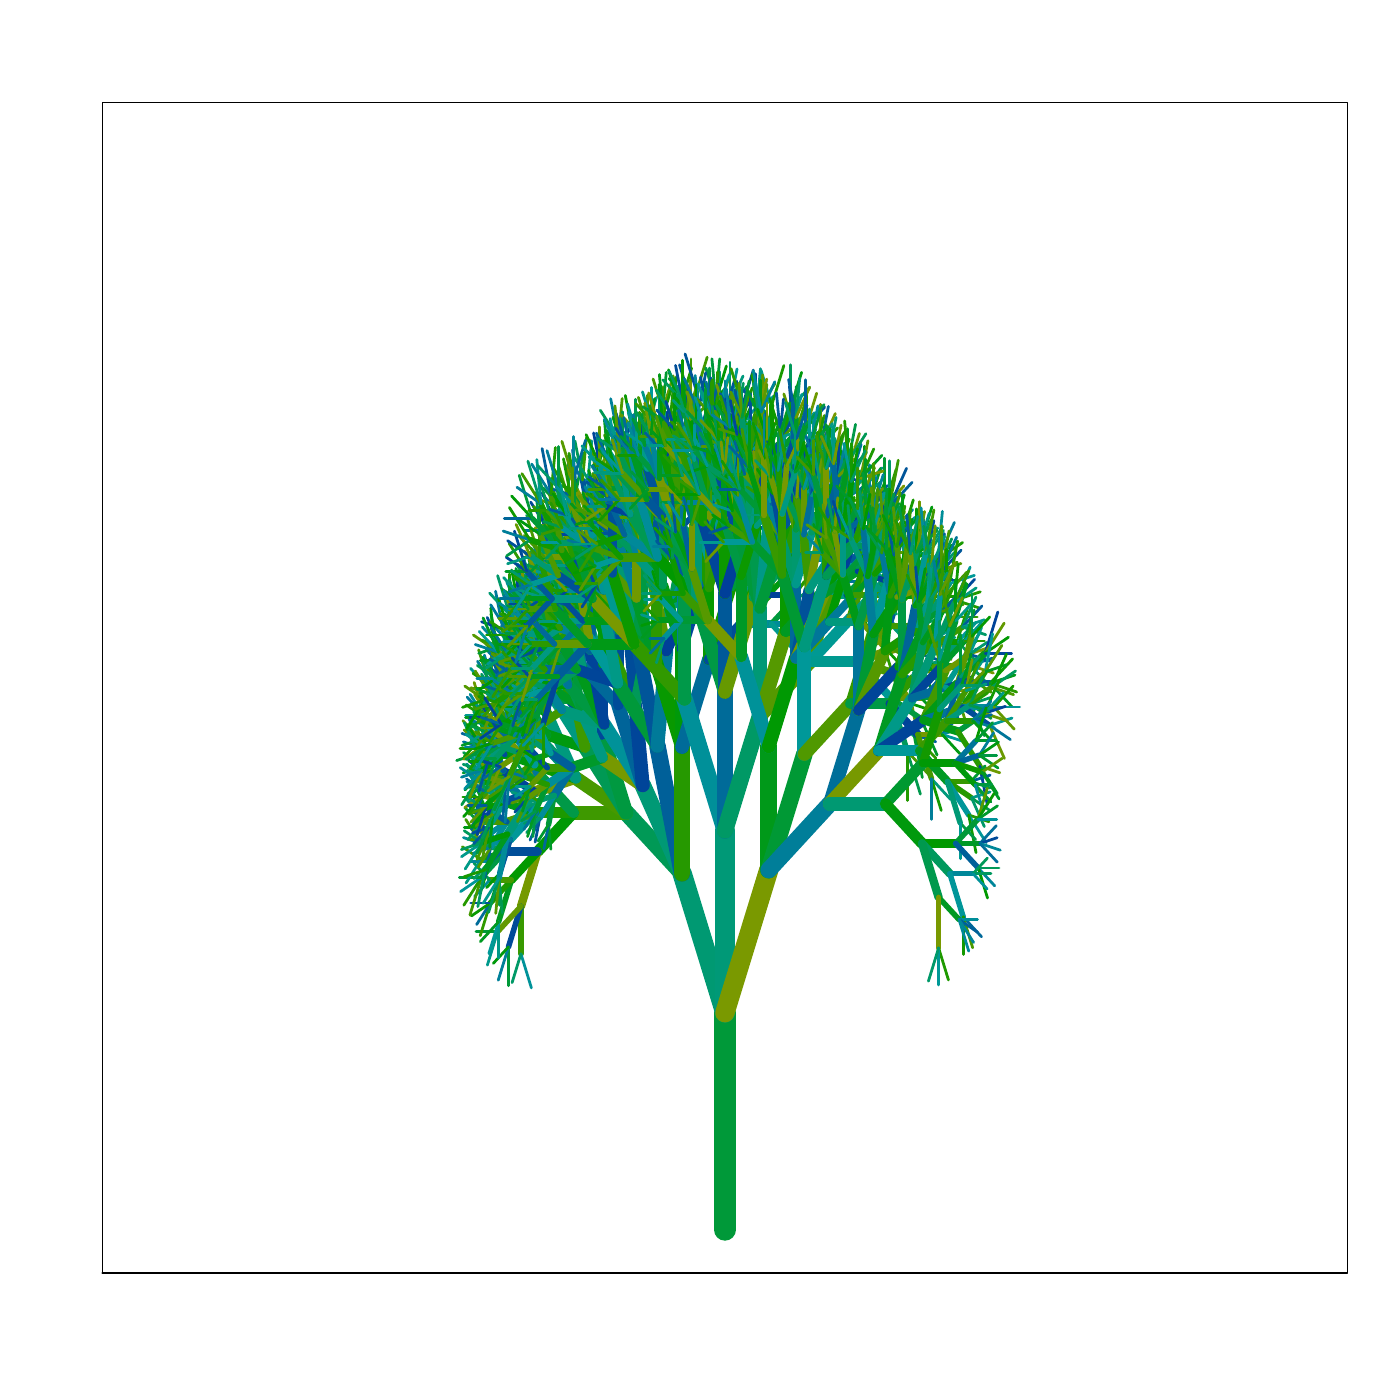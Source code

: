 % Created by tikzDevice version 0.9 on 2016-03-10 15:46:43
% !TEX encoding = UTF-8 Unicode
\documentclass{article}
\nonstopmode

\usepackage{tikz}

\usepackage[active,tightpage,psfixbb]{preview}

\PreviewEnvironment{pgfpicture}

\setlength\PreviewBorder{0pt}

\newcommand{\SweaveOpts}[1]{}  % do not interfere with LaTeX
\newcommand{\SweaveInput}[1]{} % because they are not real TeX commands
\newcommand{\Sexpr}[1]{}       % will only be parsed by R


\usepackage[utf8]{inputenc}
\usepackage{amsmath}
\usepackage{graphicx}
%\usepackage{bbold}
\usepackage{tikz}
%\usepackage{silence}
\usepackage{mdframed}
%\WarningFilter{mdframed}{You got a bad break}
\usepackage[colorinlistoftodos]{todonotes}
\usepackage{listings}
\usepackage{color}
\colorlet{exampcol}{blue!10}
\usepackage{multicol}
\usepackage{booktabs}

\title{BIO311: Population Ecology\\ \textit{Practical 10:\\ Stochasticity in Matrix Models\\ Population Viability Analysis\\ \& Metapopulation Dynamics.}}
\setlength\parindent{0pt}

\setcounter{tocdepth}{1} % Determines the depth of the table of contents;; 0:chapters, 1: chapters and sections, 2: chapters,sections and subsections

%\renewcommand{\theExercise}{\thechapter.\arabic{Exercise}}%

\setlength\parindent{0pt}

\begin{document}

\begin{tikzpicture}[x=1pt,y=1pt]
\definecolor{fillColor}{RGB}{255,255,255}
\path[use as bounding box,fill=fillColor,fill opacity=0.00] (0,0) rectangle (505.89,505.89);
\begin{scope}
\path[clip] (  0.00,  0.00) rectangle (505.89,505.89);
\definecolor{drawColor}{RGB}{0,0,0}

\path[draw=drawColor,line width= 0.4pt,line join=round,line cap=round] ( 36.90, 45.90) --
	(486.99, 45.90) --
	(486.99,468.99) --
	( 36.90,468.99) --
	( 36.90, 45.90);
\end{scope}
\begin{scope}
\path[clip] ( 36.90, 45.90) rectangle (486.99,468.99);
\definecolor{drawColor}{RGB}{0,153,57}

\path[draw=drawColor,line width= 8.0pt,line join=round,line cap=round] (261.94, 61.57) --
	(261.94,139.92);
\definecolor{drawColor}{RGB}{0,153,114}

\path[draw=drawColor,line width= 7.0pt,line join=round,line cap=round] (261.94,139.92) --
	(246.46,190.33);
\definecolor{drawColor}{RGB}{0,153,86}

\path[draw=drawColor,line width= 6.0pt,line join=round,line cap=round] (246.46,190.33) --
	(226.27,212.25);
\definecolor{drawColor}{RGB}{62,153,0}

\path[draw=drawColor,line width= 5.0pt,line join=round,line cap=round] (226.27,212.25) --
	(207.26,212.25);
\definecolor{drawColor}{RGB}{0,153,5}

\path[draw=drawColor,line width= 4.0pt,line join=round,line cap=round] (207.26,212.25) --
	(194.33,198.21);
\definecolor{drawColor}{RGB}{117,153,0}

\path[draw=drawColor,line width= 3.0pt,line join=round,line cap=round] (194.33,198.21) --
	(188.24,178.38);
\definecolor{drawColor}{RGB}{56,153,0}

\path[draw=drawColor,line width= 2.0pt,line join=round,line cap=round] (188.24,178.38) --
	(188.24,161.22);
\definecolor{drawColor}{RGB}{0,146,153}

\path[draw=drawColor,line width= 1.0pt,line join=round,line cap=round] (188.24,161.22) --
	(192.02,148.89);
\definecolor{drawColor}{RGB}{0,153,103}

\path[draw=drawColor,line width= 1.0pt,line join=round,line cap=round] (188.24,161.22) --
	(185.04,150.80);
\definecolor{drawColor}{RGB}{0,74,153}

\path[draw=drawColor,line width= 2.0pt,line join=round,line cap=round] (188.24,178.38) --
	(183.73,163.70);
\definecolor{drawColor}{RGB}{0,153,57}

\path[draw=drawColor,line width= 1.0pt,line join=round,line cap=round] (183.73,163.70) --
	(183.73,149.71);
\definecolor{drawColor}{RGB}{0,128,153}

\path[draw=drawColor,line width= 1.0pt,line join=round,line cap=round] (183.73,163.70) --
	(180.04,151.69);
\definecolor{drawColor}{RGB}{0,153,10}

\path[draw=drawColor,line width= 1.0pt,line join=round,line cap=round] (183.73,163.70) --
	(178.24,157.75);
\definecolor{drawColor}{RGB}{98,153,0}

\path[draw=drawColor,line width= 2.0pt,line join=round,line cap=round] (188.24,178.38) --
	(179.82,169.24);
\definecolor{drawColor}{RGB}{0,153,140}

\path[draw=drawColor,line width= 1.0pt,line join=round,line cap=round] (179.82,169.24) --
	(176.10,157.13);
\definecolor{drawColor}{RGB}{0,153,55}

\path[draw=drawColor,line width= 1.0pt,line join=round,line cap=round] (179.82,169.24) --
	(172.02,169.24);
\definecolor{drawColor}{RGB}{2,153,0}

\path[draw=drawColor,line width= 3.0pt,line join=round,line cap=round] (194.33,198.21) --
	(184.80,187.88);
\definecolor{drawColor}{RGB}{0,153,33}

\path[draw=drawColor,line width= 2.0pt,line join=round,line cap=round] (184.80,187.88) --
	(180.17,172.80);
\definecolor{drawColor}{RGB}{0,153,136}

\path[draw=drawColor,line width= 1.0pt,line join=round,line cap=round] (180.17,172.80) --
	(180.17,159.75);
\definecolor{drawColor}{RGB}{0,153,153}

\path[draw=drawColor,line width= 1.0pt,line join=round,line cap=round] (180.17,172.80) --
	(176.66,161.35);
\definecolor{drawColor}{RGB}{0,153,33}

\path[draw=drawColor,line width= 1.0pt,line join=round,line cap=round] (180.17,172.80) --
	(173.59,165.65);
\definecolor{drawColor}{RGB}{26,153,0}

\path[draw=drawColor,line width= 2.0pt,line join=round,line cap=round] (184.80,187.88) --
	(177.16,179.58);
\definecolor{drawColor}{RGB}{49,153,0}

\path[draw=drawColor,line width= 1.0pt,line join=round,line cap=round] (177.16,179.58) --
	(173.53,167.76);
\definecolor{drawColor}{RGB}{0,107,153}

\path[draw=drawColor,line width= 1.0pt,line join=round,line cap=round] (177.16,179.58) --
	(172.24,171.82);
\definecolor{drawColor}{RGB}{10,153,0}

\path[draw=drawColor,line width= 1.0pt,line join=round,line cap=round] (177.16,179.58) --
	(170.35,174.92);
\definecolor{drawColor}{RGB}{0,81,153}

\path[draw=drawColor,line width= 1.0pt,line join=round,line cap=round] (177.16,179.58) --
	(170.07,179.58);
\definecolor{drawColor}{RGB}{69,153,0}

\path[draw=drawColor,line width= 2.0pt,line join=round,line cap=round] (184.80,187.88) --
	(176.95,187.88);
\definecolor{drawColor}{RGB}{0,141,153}

\path[draw=drawColor,line width= 1.0pt,line join=round,line cap=round] (176.95,187.88) --
	(171.47,181.93);
\definecolor{drawColor}{RGB}{0,153,86}

\path[draw=drawColor,line width= 1.0pt,line join=round,line cap=round] (176.95,187.88) --
	(171.25,194.06);
\definecolor{drawColor}{RGB}{0,78,153}

\path[draw=drawColor,line width= 3.0pt,line join=round,line cap=round] (194.33,198.21) --
	(182.59,198.21);
\definecolor{drawColor}{RGB}{0,153,68}

\path[draw=drawColor,line width= 2.0pt,line join=round,line cap=round] (182.59,198.21) --
	(174.00,188.89);
\definecolor{drawColor}{RGB}{67,153,0}

\path[draw=drawColor,line width= 1.0pt,line join=round,line cap=round] (174.00,188.89) --
	(169.81,175.25);
\definecolor{drawColor}{RGB}{38,153,0}

\path[draw=drawColor,line width= 1.0pt,line join=round,line cap=round] (174.00,188.89) --
	(167.60,178.79);
\definecolor{drawColor}{RGB}{0,150,153}

\path[draw=drawColor,line width= 1.0pt,line join=round,line cap=round] (174.00,188.89) --
	(166.43,183.71);
\definecolor{drawColor}{RGB}{0,153,51}

\path[draw=drawColor,line width= 1.0pt,line join=round,line cap=round] (174.00,188.89) --
	(166.00,188.89);
\definecolor{drawColor}{RGB}{0,153,36}

\path[draw=drawColor,line width= 2.0pt,line join=round,line cap=round] (182.59,198.21) --
	(173.79,195.30);
\definecolor{drawColor}{RGB}{0,153,132}

\path[draw=drawColor,line width= 1.0pt,line join=round,line cap=round] (173.79,195.30) --
	(168.42,186.82);
\definecolor{drawColor}{RGB}{63,153,0}

\path[draw=drawColor,line width= 1.0pt,line join=round,line cap=round] (173.79,195.30) --
	(167.07,199.90);
\definecolor{drawColor}{RGB}{0,153,92}

\path[draw=drawColor,line width= 2.0pt,line join=round,line cap=round] (182.59,198.21) --
	(173.79,201.13);
\definecolor{drawColor}{RGB}{0,153,140}

\path[draw=drawColor,line width= 1.0pt,line join=round,line cap=round] (173.79,201.13) --
	(166.76,196.32);
\definecolor{drawColor}{RGB}{0,142,153}

\path[draw=drawColor,line width= 1.0pt,line join=round,line cap=round] (173.79,201.13) --
	(167.47,203.22);
\definecolor{drawColor}{RGB}{62,153,0}

\path[draw=drawColor,line width= 1.0pt,line join=round,line cap=round] (173.79,201.13) --
	(168.30,209.79);
\definecolor{drawColor}{RGB}{0,141,153}

\path[draw=drawColor,line width= 2.0pt,line join=round,line cap=round] (182.59,198.21) --
	(174.68,206.79);
\definecolor{drawColor}{RGB}{0,153,22}

\path[draw=drawColor,line width= 1.0pt,line join=round,line cap=round] (174.68,206.79) --
	(167.78,206.79);
\definecolor{drawColor}{RGB}{0,153,58}

\path[draw=drawColor,line width= 1.0pt,line join=round,line cap=round] (174.68,206.79) --
	(167.96,214.09);
\definecolor{drawColor}{RGB}{0,65,153}

\path[draw=drawColor,line width= 1.0pt,line join=round,line cap=round] (174.68,206.79) --
	(170.83,219.32);
\definecolor{drawColor}{RGB}{28,153,0}

\path[draw=drawColor,line width= 4.0pt,line join=round,line cap=round] (207.26,212.25) --
	(193.30,212.25);
\definecolor{drawColor}{RGB}{0,152,153}

\path[draw=drawColor,line width= 3.0pt,line join=round,line cap=round] (193.30,212.25) --
	(184.34,202.52);
\definecolor{drawColor}{RGB}{0,85,153}

\path[draw=drawColor,line width= 2.0pt,line join=round,line cap=round] (184.34,202.52) --
	(180.59,190.32);
\definecolor{drawColor}{RGB}{0,153,71}

\path[draw=drawColor,line width= 1.0pt,line join=round,line cap=round] (180.59,190.32) --
	(180.59,178.82);
\definecolor{drawColor}{RGB}{0,153,16}

\path[draw=drawColor,line width= 1.0pt,line join=round,line cap=round] (180.59,190.32) --
	(177.48,180.18);
\definecolor{drawColor}{RGB}{0,153,7}

\path[draw=drawColor,line width= 1.0pt,line join=round,line cap=round] (180.59,190.32) --
	(175.86,185.18);
\definecolor{drawColor}{RGB}{0,96,153}

\path[draw=drawColor,line width= 2.0pt,line join=round,line cap=round] (184.34,202.52) --
	(177.03,194.59);
\definecolor{drawColor}{RGB}{0,153,5}

\path[draw=drawColor,line width= 1.0pt,line join=round,line cap=round] (177.03,194.59) --
	(173.68,183.69);
\definecolor{drawColor}{RGB}{0,153,97}

\path[draw=drawColor,line width= 1.0pt,line join=round,line cap=round] (177.03,194.59) --
	(171.30,188.36);
\definecolor{drawColor}{RGB}{0,135,153}

\path[draw=drawColor,line width= 1.0pt,line join=round,line cap=round] (177.03,194.59) --
	(169.92,194.59);
\definecolor{drawColor}{RGB}{0,124,153}

\path[draw=drawColor,line width= 2.0pt,line join=round,line cap=round] (184.34,202.52) --
	(176.44,202.52);
\definecolor{drawColor}{RGB}{115,153,0}

\path[draw=drawColor,line width= 1.0pt,line join=round,line cap=round] (176.44,202.52) --
	(171.07,196.69);
\definecolor{drawColor}{RGB}{71,153,0}

\path[draw=drawColor,line width= 1.0pt,line join=round,line cap=round] (176.44,202.52) --
	(169.88,202.52);
\definecolor{drawColor}{RGB}{45,153,0}

\path[draw=drawColor,line width= 1.0pt,line join=round,line cap=round] (176.44,202.52) --
	(171.48,207.91);
\definecolor{drawColor}{RGB}{80,153,0}

\path[draw=drawColor,line width= 3.0pt,line join=round,line cap=round] (193.30,212.25) --
	(183.16,208.89);
\definecolor{drawColor}{RGB}{0,144,153}

\path[draw=drawColor,line width= 2.0pt,line join=round,line cap=round] (183.16,208.89) --
	(177.30,199.65);
\definecolor{drawColor}{RGB}{0,98,153}

\path[draw=drawColor,line width= 1.0pt,line join=round,line cap=round] (177.30,199.65) --
	(175.19,188.76);
\definecolor{drawColor}{RGB}{78,153,0}

\path[draw=drawColor,line width= 1.0pt,line join=round,line cap=round] (177.30,199.65) --
	(172.83,192.60);
\definecolor{drawColor}{RGB}{0,126,153}

\path[draw=drawColor,line width= 1.0pt,line join=round,line cap=round] (177.30,199.65) --
	(171.07,197.58);
\definecolor{drawColor}{RGB}{0,142,153}

\path[draw=drawColor,line width= 2.0pt,line join=round,line cap=round] (183.16,208.89) --
	(176.33,204.21);
\definecolor{drawColor}{RGB}{73,153,0}

\path[draw=drawColor,line width= 1.0pt,line join=round,line cap=round] (176.33,204.21) --
	(172.37,195.35);
\definecolor{drawColor}{RGB}{0,153,70}

\path[draw=drawColor,line width= 1.0pt,line join=round,line cap=round] (176.33,204.21) --
	(170.68,200.35);
\definecolor{drawColor}{RGB}{87,153,0}

\path[draw=drawColor,line width= 1.0pt,line join=round,line cap=round] (176.33,204.21) --
	(170.47,206.16);
\definecolor{drawColor}{RGB}{71,153,0}

\path[draw=drawColor,line width= 2.0pt,line join=round,line cap=round] (183.16,208.89) --
	(174.93,208.89);
\definecolor{drawColor}{RGB}{0,153,112}

\path[draw=drawColor,line width= 1.0pt,line join=round,line cap=round] (174.93,208.89) --
	(169.01,202.46);
\definecolor{drawColor}{RGB}{0,153,64}

\path[draw=drawColor,line width= 1.0pt,line join=round,line cap=round] (174.93,208.89) --
	(169.69,214.57);
\definecolor{drawColor}{RGB}{0,89,153}

\path[draw=drawColor,line width= 2.0pt,line join=round,line cap=round] (183.16,208.89) --
	(175.23,214.31);
\definecolor{drawColor}{RGB}{0,153,64}

\path[draw=drawColor,line width= 1.0pt,line join=round,line cap=round] (175.23,214.31) --
	(169.36,212.36);
\definecolor{drawColor}{RGB}{0,153,112}

\path[draw=drawColor,line width= 1.0pt,line join=round,line cap=round] (175.23,214.31) --
	(169.08,216.35);
\definecolor{drawColor}{RGB}{0,153,9}

\path[draw=drawColor,line width= 1.0pt,line join=round,line cap=round] (175.23,214.31) --
	(170.09,219.89);
\definecolor{drawColor}{RGB}{0,153,27}

\path[draw=drawColor,line width= 1.0pt,line join=round,line cap=round] (175.23,214.31) --
	(170.95,223.92);
\definecolor{drawColor}{RGB}{0,153,25}

\path[draw=drawColor,line width= 3.0pt,line join=round,line cap=round] (193.30,212.25) --
	(182.61,215.79);
\definecolor{drawColor}{RGB}{0,70,153}

\path[draw=drawColor,line width= 2.0pt,line join=round,line cap=round] (182.61,215.79) --
	(175.42,210.87);
\definecolor{drawColor}{RGB}{109,153,0}

\path[draw=drawColor,line width= 1.0pt,line join=round,line cap=round] (175.42,210.87) --
	(171.85,202.87);
\definecolor{drawColor}{RGB}{12,153,0}

\path[draw=drawColor,line width= 1.0pt,line join=round,line cap=round] (175.42,210.87) --
	(169.42,206.76);
\definecolor{drawColor}{RGB}{0,153,1}

\path[draw=drawColor,line width= 1.0pt,line join=round,line cap=round] (175.42,210.87) --
	(169.22,212.92);
\definecolor{drawColor}{RGB}{117,153,0}

\path[draw=drawColor,line width= 2.0pt,line join=round,line cap=round] (182.61,215.79) --
	(174.43,218.50);
\definecolor{drawColor}{RGB}{122,153,0}

\path[draw=drawColor,line width= 1.0pt,line join=round,line cap=round] (174.43,218.50) --
	(167.98,214.08);
\definecolor{drawColor}{RGB}{0,153,116}

\path[draw=drawColor,line width= 1.0pt,line join=round,line cap=round] (174.43,218.50) --
	(169.72,225.95);
\definecolor{drawColor}{RGB}{0,124,153}

\path[draw=drawColor,line width= 2.0pt,line join=round,line cap=round] (182.61,215.79) --
	(175.85,226.47);
\definecolor{drawColor}{RGB}{0,153,3}

\path[draw=drawColor,line width= 1.0pt,line join=round,line cap=round] (175.85,226.47) --
	(169.01,228.73);
\definecolor{drawColor}{RGB}{0,153,147}

\path[draw=drawColor,line width= 1.0pt,line join=round,line cap=round] (175.85,226.47) --
	(171.05,234.03);
\definecolor{drawColor}{RGB}{0,89,153}

\path[draw=drawColor,line width= 1.0pt,line join=round,line cap=round] (175.85,226.47) --
	(173.51,238.52);
\definecolor{drawColor}{RGB}{0,120,153}

\path[draw=drawColor,line width= 3.0pt,line join=round,line cap=round] (193.30,212.25) --
	(183.22,223.20);
\definecolor{drawColor}{RGB}{17,153,0}

\path[draw=drawColor,line width= 2.0pt,line join=round,line cap=round] (183.22,223.20) --
	(174.71,223.20);
\definecolor{drawColor}{RGB}{0,153,105}

\path[draw=drawColor,line width= 1.0pt,line join=round,line cap=round] (174.71,223.20) --
	(168.65,216.63);
\definecolor{drawColor}{RGB}{0,137,153}

\path[draw=drawColor,line width= 1.0pt,line join=round,line cap=round] (174.71,223.20) --
	(168.60,229.82);
\definecolor{drawColor}{RGB}{62,153,0}

\path[draw=drawColor,line width= 2.0pt,line join=round,line cap=round] (183.22,223.20) --
	(174.66,229.05);
\definecolor{drawColor}{RGB}{0,153,44}

\path[draw=drawColor,line width= 1.0pt,line join=round,line cap=round] (174.66,229.05) --
	(167.34,226.62);
\definecolor{drawColor}{RGB}{0,153,82}

\path[draw=drawColor,line width= 1.0pt,line join=round,line cap=round] (174.66,229.05) --
	(167.50,233.95);
\definecolor{drawColor}{RGB}{109,153,0}

\path[draw=drawColor,line width= 1.0pt,line join=round,line cap=round] (174.66,229.05) --
	(170.16,239.12);
\definecolor{drawColor}{RGB}{0,152,153}

\path[draw=drawColor,line width= 2.0pt,line join=round,line cap=round] (183.22,223.20) --
	(175.68,235.08);
\definecolor{drawColor}{RGB}{0,118,153}

\path[draw=drawColor,line width= 1.0pt,line join=round,line cap=round] (175.68,235.08) --
	(167.45,237.81);
\definecolor{drawColor}{RGB}{82,153,0}

\path[draw=drawColor,line width= 1.0pt,line join=round,line cap=round] (175.68,235.08) --
	(169.21,242.11);
\definecolor{drawColor}{RGB}{63,153,0}

\path[draw=drawColor,line width= 1.0pt,line join=round,line cap=round] (175.68,235.08) --
	(170.79,246.03);
\definecolor{drawColor}{RGB}{10,153,0}

\path[draw=drawColor,line width= 1.0pt,line join=round,line cap=round] (175.68,235.08) --
	(172.89,249.49);
\definecolor{drawColor}{RGB}{0,120,153}

\path[draw=drawColor,line width= 2.0pt,line join=round,line cap=round] (183.22,223.20) --
	(179.11,236.57);
\definecolor{drawColor}{RGB}{4,153,0}

\path[draw=drawColor,line width= 1.0pt,line join=round,line cap=round] (179.11,236.57) --
	(173.73,242.41);
\definecolor{drawColor}{RGB}{0,153,81}

\path[draw=drawColor,line width= 1.0pt,line join=round,line cap=round] (179.11,236.57) --
	(175.83,247.24);
\definecolor{drawColor}{RGB}{85,153,0}

\path[draw=drawColor,line width= 1.0pt,line join=round,line cap=round] (179.11,236.57) --
	(179.11,247.70);
\definecolor{drawColor}{RGB}{0,153,71}

\path[draw=drawColor,line width= 4.0pt,line join=round,line cap=round] (207.26,212.25) --
	(194.03,226.61);
\definecolor{drawColor}{RGB}{0,153,55}

\path[draw=drawColor,line width= 3.0pt,line join=round,line cap=round] (194.03,226.61) --
	(182.07,226.61);
\definecolor{drawColor}{RGB}{60,153,0}

\path[draw=drawColor,line width= 2.0pt,line join=round,line cap=round] (182.07,226.61) --
	(174.03,217.88);
\definecolor{drawColor}{RGB}{0,102,153}

\path[draw=drawColor,line width= 1.0pt,line join=round,line cap=round] (174.03,217.88) --
	(170.40,206.08);
\definecolor{drawColor}{RGB}{1,153,0}

\path[draw=drawColor,line width= 1.0pt,line join=round,line cap=round] (174.03,217.88) --
	(167.52,210.81);
\definecolor{drawColor}{RGB}{28,153,0}

\path[draw=drawColor,line width= 1.0pt,line join=round,line cap=round] (174.03,217.88) --
	(167.23,217.88);
\definecolor{drawColor}{RGB}{0,153,12}

\path[draw=drawColor,line width= 2.0pt,line join=round,line cap=round] (182.07,226.61) --
	(173.69,226.61);
\definecolor{drawColor}{RGB}{0,153,38}

\path[draw=drawColor,line width= 1.0pt,line join=round,line cap=round] (173.69,226.61) --
	(168.04,220.47);
\definecolor{drawColor}{RGB}{0,85,153}

\path[draw=drawColor,line width= 1.0pt,line join=round,line cap=round] (173.69,226.61) --
	(168.41,232.35);
\definecolor{drawColor}{RGB}{80,153,0}

\path[draw=drawColor,line width= 2.0pt,line join=round,line cap=round] (182.07,226.61) --
	(174.04,235.32);
\definecolor{drawColor}{RGB}{21,153,0}

\path[draw=drawColor,line width= 1.0pt,line join=round,line cap=round] (174.04,235.32) --
	(166.26,235.32);
\definecolor{drawColor}{RGB}{97,153,0}

\path[draw=drawColor,line width= 1.0pt,line join=round,line cap=round] (174.04,235.32) --
	(167.74,242.16);
\definecolor{drawColor}{RGB}{0,153,147}

\path[draw=drawColor,line width= 1.0pt,line join=round,line cap=round] (174.04,235.32) --
	(170.66,246.33);
\definecolor{drawColor}{RGB}{115,153,0}

\path[draw=drawColor,line width= 3.0pt,line join=round,line cap=round] (194.03,226.61) --
	(182.89,238.70);
\definecolor{drawColor}{RGB}{23,153,0}

\path[draw=drawColor,line width= 2.0pt,line join=round,line cap=round] (182.89,238.70) --
	(173.52,238.70);
\definecolor{drawColor}{RGB}{17,153,0}

\path[draw=drawColor,line width= 1.0pt,line join=round,line cap=round] (173.52,238.70) --
	(167.70,232.39);
\definecolor{drawColor}{RGB}{0,153,40}

\path[draw=drawColor,line width= 1.0pt,line join=round,line cap=round] (173.52,238.70) --
	(166.95,236.52);
\definecolor{drawColor}{RGB}{0,98,153}

\path[draw=drawColor,line width= 1.0pt,line join=round,line cap=round] (173.52,238.70) --
	(166.94,240.88);
\definecolor{drawColor}{RGB}{100,153,0}

\path[draw=drawColor,line width= 1.0pt,line join=round,line cap=round] (173.52,238.70) --
	(167.29,245.46);
\definecolor{drawColor}{RGB}{0,129,153}

\path[draw=drawColor,line width= 2.0pt,line join=round,line cap=round] (182.89,238.70) --
	(175.03,247.23);
\definecolor{drawColor}{RGB}{0,153,143}

\path[draw=drawColor,line width= 1.0pt,line join=round,line cap=round] (175.03,247.23) --
	(168.22,247.23);
\definecolor{drawColor}{RGB}{0,122,153}

\path[draw=drawColor,line width= 1.0pt,line join=round,line cap=round] (175.03,247.23) --
	(168.82,253.97);
\definecolor{drawColor}{RGB}{104,153,0}

\path[draw=drawColor,line width= 1.0pt,line join=round,line cap=round] (175.03,247.23) --
	(171.33,259.29);
\definecolor{drawColor}{RGB}{0,117,153}

\path[draw=drawColor,line width= 2.0pt,line join=round,line cap=round] (182.89,238.70) --
	(177.49,256.29);
\definecolor{drawColor}{RGB}{0,153,143}

\path[draw=drawColor,line width= 1.0pt,line join=round,line cap=round] (177.49,256.29) --
	(170.04,264.37);
\definecolor{drawColor}{RGB}{63,153,0}

\path[draw=drawColor,line width= 1.0pt,line join=round,line cap=round] (177.49,256.29) --
	(172.95,271.05);
\definecolor{drawColor}{RGB}{89,153,0}

\path[draw=drawColor,line width= 1.0pt,line join=round,line cap=round] (177.49,256.29) --
	(177.49,273.03);
\definecolor{drawColor}{RGB}{0,118,153}

\path[draw=drawColor,line width= 3.0pt,line join=round,line cap=round] (194.03,226.61) --
	(187.57,247.64);
\definecolor{drawColor}{RGB}{0,153,147}

\path[draw=drawColor,line width= 2.0pt,line join=round,line cap=round] (187.57,247.64) --
	(178.68,257.29);
\definecolor{drawColor}{RGB}{32,153,0}

\path[draw=drawColor,line width= 1.0pt,line join=round,line cap=round] (178.68,257.29) --
	(170.79,257.29);
\definecolor{drawColor}{RGB}{30,153,0}

\path[draw=drawColor,line width= 1.0pt,line join=round,line cap=round] (178.68,257.29) --
	(170.92,262.60);
\definecolor{drawColor}{RGB}{0,124,153}

\path[draw=drawColor,line width= 1.0pt,line join=round,line cap=round] (178.68,257.29) --
	(172.56,266.94);
\definecolor{drawColor}{RGB}{0,131,153}

\path[draw=drawColor,line width= 1.0pt,line join=round,line cap=round] (178.68,257.29) --
	(175.02,269.20);
\definecolor{drawColor}{RGB}{52,153,0}

\path[draw=drawColor,line width= 2.0pt,line join=round,line cap=round] (187.57,247.64) --
	(182.63,263.73);
\definecolor{drawColor}{RGB}{0,117,153}

\path[draw=drawColor,line width= 1.0pt,line join=round,line cap=round] (182.63,263.73) --
	(175.65,271.31);
\definecolor{drawColor}{RGB}{0,153,105}

\path[draw=drawColor,line width= 1.0pt,line join=round,line cap=round] (182.63,263.73) --
	(179.04,275.42);
\definecolor{drawColor}{RGB}{34,153,0}

\path[draw=drawColor,line width= 1.0pt,line join=round,line cap=round] (182.63,263.73) --
	(182.63,276.80);
\definecolor{drawColor}{RGB}{0,153,68}

\path[draw=drawColor,line width= 2.0pt,line join=round,line cap=round] (187.57,247.64) --
	(187.57,267.23);
\definecolor{drawColor}{RGB}{0,115,153}

\path[draw=drawColor,line width= 1.0pt,line join=round,line cap=round] (187.57,267.23) --
	(183.43,280.71);
\definecolor{drawColor}{RGB}{104,153,0}

\path[draw=drawColor,line width= 1.0pt,line join=round,line cap=round] (187.57,267.23) --
	(191.25,279.22);
\definecolor{drawColor}{RGB}{71,153,0}

\path[draw=drawColor,line width= 5.0pt,line join=round,line cap=round] (226.27,212.25) --
	(208.10,224.69);
\definecolor{drawColor}{RGB}{115,153,0}

\path[draw=drawColor,line width= 4.0pt,line join=round,line cap=round] (208.10,224.69) --
	(193.09,219.71);
\definecolor{drawColor}{RGB}{0,153,123}

\path[draw=drawColor,line width= 3.0pt,line join=round,line cap=round] (193.09,219.71) --
	(183.41,204.44);
\definecolor{drawColor}{RGB}{0,139,153}

\path[draw=drawColor,line width= 2.0pt,line join=round,line cap=round] (183.41,204.44) --
	(180.34,188.56);
\definecolor{drawColor}{RGB}{0,153,81}

\path[draw=drawColor,line width= 1.0pt,line join=round,line cap=round] (180.34,188.56) --
	(181.51,176.02);
\definecolor{drawColor}{RGB}{85,153,0}

\path[draw=drawColor,line width= 1.0pt,line join=round,line cap=round] (180.34,188.56) --
	(179.14,175.85);
\definecolor{drawColor}{RGB}{0,153,82}

\path[draw=drawColor,line width= 1.0pt,line join=round,line cap=round] (180.34,188.56) --
	(176.53,176.17);
\definecolor{drawColor}{RGB}{0,153,143}

\path[draw=drawColor,line width= 1.0pt,line join=round,line cap=round] (180.34,188.56) --
	(174.58,179.48);
\definecolor{drawColor}{RGB}{0,153,33}

\path[draw=drawColor,line width= 2.0pt,line join=round,line cap=round] (183.41,204.44) --
	(175.24,191.55);
\definecolor{drawColor}{RGB}{0,153,101}

\path[draw=drawColor,line width= 1.0pt,line join=round,line cap=round] (175.24,191.55) --
	(172.67,178.27);
\definecolor{drawColor}{RGB}{25,153,0}

\path[draw=drawColor,line width= 1.0pt,line join=round,line cap=round] (175.24,191.55) --
	(167.67,189.04);
\definecolor{drawColor}{RGB}{0,153,3}

\path[draw=drawColor,line width= 2.0pt,line join=round,line cap=round] (183.41,204.44) --
	(174.11,201.35);
\definecolor{drawColor}{RGB}{0,153,134}

\path[draw=drawColor,line width= 1.0pt,line join=round,line cap=round] (174.11,201.35) --
	(168.09,191.87);
\definecolor{drawColor}{RGB}{0,153,95}

\path[draw=drawColor,line width= 1.0pt,line join=round,line cap=round] (174.11,201.35) --
	(166.74,198.91);
\definecolor{drawColor}{RGB}{0,153,90}

\path[draw=drawColor,line width= 1.0pt,line join=round,line cap=round] (174.11,201.35) --
	(167.77,205.69);
\definecolor{drawColor}{RGB}{0,80,153}

\path[draw=drawColor,line width= 3.0pt,line join=round,line cap=round] (193.09,219.71) --
	(182.45,216.18);
\definecolor{drawColor}{RGB}{0,153,132}

\path[draw=drawColor,line width= 2.0pt,line join=round,line cap=round] (182.45,216.18) --
	(176.50,206.79);
\definecolor{drawColor}{RGB}{71,153,0}

\path[draw=drawColor,line width= 1.0pt,line join=round,line cap=round] (176.50,206.79) --
	(174.32,195.55);
\definecolor{drawColor}{RGB}{0,153,64}

\path[draw=drawColor,line width= 1.0pt,line join=round,line cap=round] (176.50,206.79) --
	(172.34,197.48);
\definecolor{drawColor}{RGB}{0,89,153}

\path[draw=drawColor,line width= 1.0pt,line join=round,line cap=round] (176.50,206.79) --
	(171.18,201.02);
\definecolor{drawColor}{RGB}{0,80,153}

\path[draw=drawColor,line width= 1.0pt,line join=round,line cap=round] (176.50,206.79) --
	(170.71,204.87);
\definecolor{drawColor}{RGB}{6,153,0}

\path[draw=drawColor,line width= 2.0pt,line join=round,line cap=round] (182.45,216.18) --
	(174.98,213.71);
\definecolor{drawColor}{RGB}{0,153,5}

\path[draw=drawColor,line width= 1.0pt,line join=round,line cap=round] (174.98,213.71) --
	(170.63,206.84);
\definecolor{drawColor}{RGB}{71,153,0}

\path[draw=drawColor,line width= 1.0pt,line join=round,line cap=round] (174.98,213.71) --
	(169.39,211.85);
\definecolor{drawColor}{RGB}{0,153,106}

\path[draw=drawColor,line width= 1.0pt,line join=round,line cap=round] (174.98,213.71) --
	(169.17,217.68);
\definecolor{drawColor}{RGB}{0,153,130}

\path[draw=drawColor,line width= 2.0pt,line join=round,line cap=round] (182.45,216.18) --
	(175.08,221.23);
\definecolor{drawColor}{RGB}{0,153,49}

\path[draw=drawColor,line width= 1.0pt,line join=round,line cap=round] (175.08,221.23) --
	(169.11,219.25);
\definecolor{drawColor}{RGB}{0,141,153}

\path[draw=drawColor,line width= 1.0pt,line join=round,line cap=round] (175.08,221.23) --
	(168.75,223.33);
\definecolor{drawColor}{RGB}{93,153,0}

\path[draw=drawColor,line width= 1.0pt,line join=round,line cap=round] (175.08,221.23) --
	(169.33,227.46);
\definecolor{drawColor}{RGB}{0,153,86}

\path[draw=drawColor,line width= 1.0pt,line join=round,line cap=round] (175.08,221.23) --
	(170.96,230.45);
\definecolor{drawColor}{RGB}{0,69,153}

\path[draw=drawColor,line width= 3.0pt,line join=round,line cap=round] (193.09,219.71) --
	(182.00,227.30);
\definecolor{drawColor}{RGB}{54,153,0}

\path[draw=drawColor,line width= 2.0pt,line join=round,line cap=round] (182.00,227.30) --
	(172.62,224.19);
\definecolor{drawColor}{RGB}{0,153,73}

\path[draw=drawColor,line width= 1.0pt,line join=round,line cap=round] (172.62,224.19) --
	(166.85,215.09);
\definecolor{drawColor}{RGB}{0,141,153}

\path[draw=drawColor,line width= 1.0pt,line join=round,line cap=round] (172.62,224.19) --
	(166.31,228.51);
\definecolor{drawColor}{RGB}{0,153,117}

\path[draw=drawColor,line width= 2.0pt,line join=round,line cap=round] (182.00,227.30) --
	(172.75,233.63);
\definecolor{drawColor}{RGB}{0,153,58}

\path[draw=drawColor,line width= 1.0pt,line join=round,line cap=round] (172.75,233.63) --
	(165.02,231.07);
\definecolor{drawColor}{RGB}{0,153,101}

\path[draw=drawColor,line width= 1.0pt,line join=round,line cap=round] (172.75,233.63) --
	(167.78,244.76);
\definecolor{drawColor}{RGB}{0,93,153}

\path[draw=drawColor,line width= 2.0pt,line join=round,line cap=round] (182.00,227.30) --
	(176.07,240.58);
\definecolor{drawColor}{RGB}{0,153,42}

\path[draw=drawColor,line width= 1.0pt,line join=round,line cap=round] (176.07,240.58) --
	(169.72,244.93);
\definecolor{drawColor}{RGB}{0,133,153}

\path[draw=drawColor,line width= 1.0pt,line join=round,line cap=round] (176.07,240.58) --
	(171.63,250.54);
\definecolor{drawColor}{RGB}{0,102,153}

\path[draw=drawColor,line width= 1.0pt,line join=round,line cap=round] (176.07,240.58) --
	(174.78,254.32);
\definecolor{drawColor}{RGB}{10,153,0}

\path[draw=drawColor,line width= 4.0pt,line join=round,line cap=round] (208.10,224.69) --
	(193.12,229.65);
\definecolor{drawColor}{RGB}{60,153,0}

\path[draw=drawColor,line width= 3.0pt,line join=round,line cap=round] (193.12,229.65) --
	(183.03,222.75);
\definecolor{drawColor}{RGB}{0,153,81}

\path[draw=drawColor,line width= 2.0pt,line join=round,line cap=round] (183.03,222.75) --
	(178.07,211.64);
\definecolor{drawColor}{RGB}{0,153,18}

\path[draw=drawColor,line width= 1.0pt,line join=round,line cap=round] (178.07,211.64) --
	(176.95,199.72);
\definecolor{drawColor}{RGB}{0,153,84}

\path[draw=drawColor,line width= 1.0pt,line join=round,line cap=round] (178.07,211.64) --
	(174.29,203.16);
\definecolor{drawColor}{RGB}{78,153,0}

\path[draw=drawColor,line width= 1.0pt,line join=round,line cap=round] (178.07,211.64) --
	(172.11,207.56);
\definecolor{drawColor}{RGB}{0,153,12}

\path[draw=drawColor,line width= 2.0pt,line join=round,line cap=round] (183.03,222.75) --
	(175.67,214.77);
\definecolor{drawColor}{RGB}{0,67,153}

\path[draw=drawColor,line width= 1.0pt,line join=round,line cap=round] (175.67,214.77) --
	(172.43,204.22);
\definecolor{drawColor}{RGB}{93,153,0}

\path[draw=drawColor,line width= 1.0pt,line join=round,line cap=round] (175.67,214.77) --
	(170.13,208.75);
\definecolor{drawColor}{RGB}{0,93,153}

\path[draw=drawColor,line width= 1.0pt,line join=round,line cap=round] (175.67,214.77) --
	(169.14,214.77);
\definecolor{drawColor}{RGB}{0,153,97}

\path[draw=drawColor,line width= 2.0pt,line join=round,line cap=round] (183.03,222.75) --
	(174.91,220.06);
\definecolor{drawColor}{RGB}{43,153,0}

\path[draw=drawColor,line width= 1.0pt,line join=round,line cap=round] (174.91,220.06) --
	(169.57,211.63);
\definecolor{drawColor}{RGB}{0,107,153}

\path[draw=drawColor,line width= 1.0pt,line join=round,line cap=round] (174.91,220.06) --
	(168.58,224.39);
\definecolor{drawColor}{RGB}{100,153,0}

\path[draw=drawColor,line width= 2.0pt,line join=round,line cap=round] (183.03,222.75) --
	(175.28,225.32);
\definecolor{drawColor}{RGB}{0,153,88}

\path[draw=drawColor,line width= 1.0pt,line join=round,line cap=round] (175.28,225.32) --
	(169.40,221.29);
\definecolor{drawColor}{RGB}{0,153,116}

\path[draw=drawColor,line width= 1.0pt,line join=round,line cap=round] (175.28,225.32) --
	(168.76,227.48);
\definecolor{drawColor}{RGB}{0,153,141}

\path[draw=drawColor,line width= 1.0pt,line join=round,line cap=round] (175.28,225.32) --
	(170.70,232.56);
\definecolor{drawColor}{RGB}{0,153,12}

\path[draw=drawColor,line width= 3.0pt,line join=round,line cap=round] (193.12,229.65) --
	(182.40,233.20);
\definecolor{drawColor}{RGB}{0,153,5}

\path[draw=drawColor,line width= 2.0pt,line join=round,line cap=round] (182.40,233.20) --
	(174.04,227.48);
\definecolor{drawColor}{RGB}{104,153,0}

\path[draw=drawColor,line width= 1.0pt,line join=round,line cap=round] (174.04,227.48) --
	(169.64,217.62);
\definecolor{drawColor}{RGB}{0,142,153}

\path[draw=drawColor,line width= 1.0pt,line join=round,line cap=round] (174.04,227.48) --
	(167.87,220.78);
\definecolor{drawColor}{RGB}{0,128,153}

\path[draw=drawColor,line width= 1.0pt,line join=round,line cap=round] (174.04,227.48) --
	(166.73,225.06);
\definecolor{drawColor}{RGB}{0,153,101}

\path[draw=drawColor,line width= 1.0pt,line join=round,line cap=round] (174.04,227.48) --
	(167.36,229.70);
\definecolor{drawColor}{RGB}{0,153,38}

\path[draw=drawColor,line width= 2.0pt,line join=round,line cap=round] (182.40,233.20) --
	(174.01,235.99);
\definecolor{drawColor}{RGB}{106,153,0}

\path[draw=drawColor,line width= 1.0pt,line join=round,line cap=round] (174.01,235.99) --
	(167.50,231.53);
\definecolor{drawColor}{RGB}{0,153,9}

\path[draw=drawColor,line width= 1.0pt,line join=round,line cap=round] (174.01,235.99) --
	(168.86,244.11);
\definecolor{drawColor}{RGB}{0,76,153}

\path[draw=drawColor,line width= 2.0pt,line join=round,line cap=round] (182.40,233.20) --
	(175.71,243.75);
\definecolor{drawColor}{RGB}{0,122,153}

\path[draw=drawColor,line width= 1.0pt,line join=round,line cap=round] (175.71,243.75) --
	(169.49,245.82);
\definecolor{drawColor}{RGB}{0,153,36}

\path[draw=drawColor,line width= 1.0pt,line join=round,line cap=round] (175.71,243.75) --
	(171.02,251.15);
\definecolor{drawColor}{RGB}{0,153,31}

\path[draw=drawColor,line width= 1.0pt,line join=round,line cap=round] (175.71,243.75) --
	(173.30,256.23);
\definecolor{drawColor}{RGB}{0,153,153}

\path[draw=drawColor,line width= 3.0pt,line join=round,line cap=round] (193.12,229.65) --
	(184.30,243.56);
\definecolor{drawColor}{RGB}{0,83,153}

\path[draw=drawColor,line width= 2.0pt,line join=round,line cap=round] (184.30,243.56) --
	(175.22,246.57);
\definecolor{drawColor}{RGB}{0,153,46}

\path[draw=drawColor,line width= 1.0pt,line join=round,line cap=round] (175.22,246.57) --
	(168.65,242.07);
\definecolor{drawColor}{RGB}{0,153,34}

\path[draw=drawColor,line width= 1.0pt,line join=round,line cap=round] (175.22,246.57) --
	(168.21,246.57);
\definecolor{drawColor}{RGB}{34,153,0}

\path[draw=drawColor,line width= 1.0pt,line join=round,line cap=round] (175.22,246.57) --
	(168.51,251.16);
\definecolor{drawColor}{RGB}{0,141,153}

\path[draw=drawColor,line width= 1.0pt,line join=round,line cap=round] (175.22,246.57) --
	(169.89,254.99);
\definecolor{drawColor}{RGB}{56,153,0}

\path[draw=drawColor,line width= 2.0pt,line join=round,line cap=round] (184.30,243.56) --
	(177.01,255.06);
\definecolor{drawColor}{RGB}{98,153,0}

\path[draw=drawColor,line width= 1.0pt,line join=round,line cap=round] (177.01,255.06) --
	(170.09,257.36);
\definecolor{drawColor}{RGB}{85,153,0}

\path[draw=drawColor,line width= 1.0pt,line join=round,line cap=round] (177.01,255.06) --
	(171.70,263.43);
\definecolor{drawColor}{RGB}{0,153,73}

\path[draw=drawColor,line width= 1.0pt,line join=round,line cap=round] (177.01,255.06) --
	(174.64,267.27);
\definecolor{drawColor}{RGB}{0,131,153}

\path[draw=drawColor,line width= 2.0pt,line join=round,line cap=round] (184.30,243.56) --
	(181.45,258.26);
\definecolor{drawColor}{RGB}{0,153,123}

\path[draw=drawColor,line width= 1.0pt,line join=round,line cap=round] (181.45,258.26) --
	(176.24,266.48);
\definecolor{drawColor}{RGB}{0,128,153}

\path[draw=drawColor,line width= 1.0pt,line join=round,line cap=round] (181.45,258.26) --
	(179.06,270.60);
\definecolor{drawColor}{RGB}{89,153,0}

\path[draw=drawColor,line width= 1.0pt,line join=round,line cap=round] (181.45,258.26) --
	(182.48,269.18);
\definecolor{drawColor}{RGB}{0,153,114}

\path[draw=drawColor,line width= 4.0pt,line join=round,line cap=round] (208.10,224.69) --
	(194.96,238.94);
\definecolor{drawColor}{RGB}{17,153,0}

\path[draw=drawColor,line width= 3.0pt,line join=round,line cap=round] (194.96,238.94) --
	(183.87,238.94);
\definecolor{drawColor}{RGB}{0,153,121}

\path[draw=drawColor,line width= 2.0pt,line join=round,line cap=round] (183.87,238.94) --
	(176.40,230.84);
\definecolor{drawColor}{RGB}{0,83,153}

\path[draw=drawColor,line width= 1.0pt,line join=round,line cap=round] (176.40,230.84) --
	(173.06,219.97);
\definecolor{drawColor}{RGB}{0,153,16}

\path[draw=drawColor,line width= 1.0pt,line join=round,line cap=round] (176.40,230.84) --
	(169.51,230.84);
\definecolor{drawColor}{RGB}{0,105,153}

\path[draw=drawColor,line width= 2.0pt,line join=round,line cap=round] (183.87,238.94) --
	(175.00,236.00);
\definecolor{drawColor}{RGB}{23,153,0}

\path[draw=drawColor,line width= 1.0pt,line join=round,line cap=round] (175.00,236.00) --
	(169.94,228.01);
\definecolor{drawColor}{RGB}{0,153,58}

\path[draw=drawColor,line width= 1.0pt,line join=round,line cap=round] (175.00,236.00) --
	(168.36,231.46);
\definecolor{drawColor}{RGB}{0,131,153}

\path[draw=drawColor,line width= 1.0pt,line join=round,line cap=round] (175.00,236.00) --
	(168.04,236.00);
\definecolor{drawColor}{RGB}{0,153,145}

\path[draw=drawColor,line width= 1.0pt,line join=round,line cap=round] (175.00,236.00) --
	(168.32,240.57);
\definecolor{drawColor}{RGB}{119,153,0}

\path[draw=drawColor,line width= 2.0pt,line join=round,line cap=round] (183.87,238.94) --
	(175.69,241.65);
\definecolor{drawColor}{RGB}{0,153,127}

\path[draw=drawColor,line width= 1.0pt,line join=round,line cap=round] (175.69,241.65) --
	(170.13,237.84);
\definecolor{drawColor}{RGB}{0,153,64}

\path[draw=drawColor,line width= 1.0pt,line join=round,line cap=round] (175.69,241.65) --
	(169.39,243.74);
\definecolor{drawColor}{RGB}{0,153,79}

\path[draw=drawColor,line width= 1.0pt,line join=round,line cap=round] (175.69,241.65) --
	(171.14,248.83);
\definecolor{drawColor}{RGB}{0,107,153}

\path[draw=drawColor,line width= 2.0pt,line join=round,line cap=round] (183.87,238.94) --
	(176.73,246.68);
\definecolor{drawColor}{RGB}{0,70,153}

\path[draw=drawColor,line width= 1.0pt,line join=round,line cap=round] (176.73,246.68) --
	(169.85,246.68);
\definecolor{drawColor}{RGB}{50,153,0}

\path[draw=drawColor,line width= 1.0pt,line join=round,line cap=round] (176.73,246.68) --
	(171.25,250.44);
\definecolor{drawColor}{RGB}{117,153,0}

\path[draw=drawColor,line width= 1.0pt,line join=round,line cap=round] (176.73,246.68) --
	(171.49,254.95);
\definecolor{drawColor}{RGB}{10,153,0}

\path[draw=drawColor,line width= 1.0pt,line join=round,line cap=round] (176.73,246.68) --
	(173.75,256.40);
\definecolor{drawColor}{RGB}{119,153,0}

\path[draw=drawColor,line width= 3.0pt,line join=round,line cap=round] (194.96,238.94) --
	(184.91,245.82);
\definecolor{drawColor}{RGB}{0,153,16}

\path[draw=drawColor,line width= 2.0pt,line join=round,line cap=round] (184.91,245.82) --
	(176.78,243.13);
\definecolor{drawColor}{RGB}{62,153,0}

\path[draw=drawColor,line width= 1.0pt,line join=round,line cap=round] (176.78,243.13) --
	(172.35,236.13);
\definecolor{drawColor}{RGB}{17,153,0}

\path[draw=drawColor,line width= 1.0pt,line join=round,line cap=round] (176.78,243.13) --
	(171.20,246.94);
\definecolor{drawColor}{RGB}{34,153,0}

\path[draw=drawColor,line width= 2.0pt,line join=round,line cap=round] (184.91,245.82) --
	(179.83,257.20);
\definecolor{drawColor}{RGB}{80,153,0}

\path[draw=drawColor,line width= 1.0pt,line join=round,line cap=round] (179.83,257.20) --
	(173.70,261.40);
\definecolor{drawColor}{RGB}{0,111,153}

\path[draw=drawColor,line width= 1.0pt,line join=round,line cap=round] (179.83,257.20) --
	(175.77,266.31);
\definecolor{drawColor}{RGB}{0,153,143}

\path[draw=drawColor,line width= 1.0pt,line join=round,line cap=round] (179.83,257.20) --
	(178.78,268.38);
\definecolor{drawColor}{RGB}{30,153,0}

\path[draw=drawColor,line width= 3.0pt,line join=round,line cap=round] (194.96,238.94) --
	(186.64,252.08);
\definecolor{drawColor}{RGB}{0,153,130}

\path[draw=drawColor,line width= 2.0pt,line join=round,line cap=round] (186.64,252.08) --
	(178.83,254.67);
\definecolor{drawColor}{RGB}{0,153,77}

\path[draw=drawColor,line width= 1.0pt,line join=round,line cap=round] (178.83,254.67) --
	(172.53,250.36);
\definecolor{drawColor}{RGB}{0,153,46}

\path[draw=drawColor,line width= 1.0pt,line join=round,line cap=round] (178.83,254.67) --
	(172.22,256.86);
\definecolor{drawColor}{RGB}{0,153,97}

\path[draw=drawColor,line width= 1.0pt,line join=round,line cap=round] (178.83,254.67) --
	(174.00,262.28);
\definecolor{drawColor}{RGB}{0,122,153}

\path[draw=drawColor,line width= 2.0pt,line join=round,line cap=round] (186.64,252.08) --
	(183.56,267.95);
\definecolor{drawColor}{RGB}{73,153,0}

\path[draw=drawColor,line width= 1.0pt,line join=round,line cap=round] (183.56,267.95) --
	(178.24,276.34);
\definecolor{drawColor}{RGB}{0,153,141}

\path[draw=drawColor,line width= 1.0pt,line join=round,line cap=round] (183.56,267.95) --
	(181.26,279.83);
\definecolor{drawColor}{RGB}{0,153,92}

\path[draw=drawColor,line width= 1.0pt,line join=round,line cap=round] (183.56,267.95) --
	(184.89,282.08);
\definecolor{drawColor}{RGB}{0,153,105}

\path[draw=drawColor,line width= 3.0pt,line join=round,line cap=round] (194.96,238.94) --
	(188.84,258.87);
\definecolor{drawColor}{RGB}{0,153,153}

\path[draw=drawColor,line width= 2.0pt,line join=round,line cap=round] (188.84,258.87) --
	(181.09,267.29);
\definecolor{drawColor}{RGB}{0,153,33}

\path[draw=drawColor,line width= 1.0pt,line join=round,line cap=round] (181.09,267.29) --
	(173.55,267.29);
\definecolor{drawColor}{RGB}{25,153,0}

\path[draw=drawColor,line width= 1.0pt,line join=round,line cap=round] (181.09,267.29) --
	(175.42,273.45);
\definecolor{drawColor}{RGB}{43,153,0}

\path[draw=drawColor,line width= 1.0pt,line join=round,line cap=round] (181.09,267.29) --
	(177.53,278.87);
\definecolor{drawColor}{RGB}{0,153,20}

\path[draw=drawColor,line width= 2.0pt,line join=round,line cap=round] (188.84,258.87) --
	(184.46,273.14);
\definecolor{drawColor}{RGB}{0,129,153}

\path[draw=drawColor,line width= 1.0pt,line join=round,line cap=round] (184.46,273.14) --
	(178.61,279.49);
\definecolor{drawColor}{RGB}{0,153,25}

\path[draw=drawColor,line width= 1.0pt,line join=round,line cap=round] (184.46,273.14) --
	(181.20,283.77);
\definecolor{drawColor}{RGB}{0,153,34}

\path[draw=drawColor,line width= 1.0pt,line join=round,line cap=round] (184.46,273.14) --
	(184.46,286.09);
\definecolor{drawColor}{RGB}{0,153,70}

\path[draw=drawColor,line width= 2.0pt,line join=round,line cap=round] (188.84,258.87) --
	(188.84,277.07);
\definecolor{drawColor}{RGB}{0,153,90}

\path[draw=drawColor,line width= 1.0pt,line join=round,line cap=round] (188.84,277.07) --
	(184.91,289.87);
\definecolor{drawColor}{RGB}{0,153,145}

\path[draw=drawColor,line width= 1.0pt,line join=round,line cap=round] (188.84,277.07) --
	(187.57,290.67);
\definecolor{drawColor}{RGB}{43,153,0}

\path[draw=drawColor,line width= 1.0pt,line join=round,line cap=round] (188.84,277.07) --
	(190.15,290.99);
\definecolor{drawColor}{RGB}{0,137,153}

\path[draw=drawColor,line width= 1.0pt,line join=round,line cap=round] (188.84,277.07) --
	(192.64,289.43);
\definecolor{drawColor}{RGB}{0,153,125}

\path[draw=drawColor,line width= 4.0pt,line join=round,line cap=round] (208.10,224.69) --
	(197.75,247.88);
\definecolor{drawColor}{RGB}{0,153,7}

\path[draw=drawColor,line width= 3.0pt,line join=round,line cap=round] (197.75,247.88) --
	(185.37,256.35);
\definecolor{drawColor}{RGB}{63,153,0}

\path[draw=drawColor,line width= 2.0pt,line join=round,line cap=round] (185.37,256.35) --
	(175.23,252.99);
\definecolor{drawColor}{RGB}{1,153,0}

\path[draw=drawColor,line width= 1.0pt,line join=round,line cap=round] (175.23,252.99) --
	(168.60,242.53);
\definecolor{drawColor}{RGB}{23,153,0}

\path[draw=drawColor,line width= 1.0pt,line join=round,line cap=round] (175.23,252.99) --
	(167.11,250.30);
\definecolor{drawColor}{RGB}{84,153,0}

\path[draw=drawColor,line width= 1.0pt,line join=round,line cap=round] (175.23,252.99) --
	(167.96,257.97);
\definecolor{drawColor}{RGB}{47,153,0}

\path[draw=drawColor,line width= 2.0pt,line join=round,line cap=round] (185.37,256.35) --
	(178.76,271.14);
\definecolor{drawColor}{RGB}{85,153,0}

\path[draw=drawColor,line width= 1.0pt,line join=round,line cap=round] (178.76,271.14) --
	(171.05,276.42);
\definecolor{drawColor}{RGB}{0,153,10}

\path[draw=drawColor,line width= 1.0pt,line join=round,line cap=round] (178.76,271.14) --
	(177.35,286.17);
\definecolor{drawColor}{RGB}{0,153,79}

\path[draw=drawColor,line width= 3.0pt,line join=round,line cap=round] (197.75,247.88) --
	(189.50,266.36);
\definecolor{drawColor}{RGB}{0,153,81}

\path[draw=drawColor,line width= 2.0pt,line join=round,line cap=round] (189.50,266.36) --
	(180.71,272.37);
\definecolor{drawColor}{RGB}{0,153,55}

\path[draw=drawColor,line width= 1.0pt,line join=round,line cap=round] (180.71,272.37) --
	(172.98,269.81);
\definecolor{drawColor}{RGB}{50,153,0}

\path[draw=drawColor,line width= 1.0pt,line join=round,line cap=round] (180.71,272.37) --
	(174.02,274.59);
\definecolor{drawColor}{RGB}{0,133,153}

\path[draw=drawColor,line width= 1.0pt,line join=round,line cap=round] (180.71,272.37) --
	(174.29,279.34);
\definecolor{drawColor}{RGB}{0,80,153}

\path[draw=drawColor,line width= 1.0pt,line join=round,line cap=round] (180.71,272.37) --
	(176.07,282.78);
\definecolor{drawColor}{RGB}{0,153,147}

\path[draw=drawColor,line width= 2.0pt,line join=round,line cap=round] (189.50,266.36) --
	(181.71,278.65);
\definecolor{drawColor}{RGB}{0,65,153}

\path[draw=drawColor,line width= 1.0pt,line join=round,line cap=round] (181.71,278.65) --
	(174.02,281.20);
\definecolor{drawColor}{RGB}{0,122,153}

\path[draw=drawColor,line width= 1.0pt,line join=round,line cap=round] (181.71,278.65) --
	(179.07,292.26);
\definecolor{drawColor}{RGB}{52,153,0}

\path[draw=drawColor,line width= 2.0pt,line join=round,line cap=round] (189.50,266.36) --
	(184.17,283.72);
\definecolor{drawColor}{RGB}{0,153,114}

\path[draw=drawColor,line width= 1.0pt,line join=round,line cap=round] (184.17,283.72) --
	(176.91,291.59);
\definecolor{drawColor}{RGB}{0,153,106}

\path[draw=drawColor,line width= 1.0pt,line join=round,line cap=round] (184.17,283.72) --
	(179.81,297.89);
\definecolor{drawColor}{RGB}{30,153,0}

\path[draw=drawColor,line width= 1.0pt,line join=round,line cap=round] (184.17,283.72) --
	(184.17,298.46);
\definecolor{drawColor}{RGB}{0,76,153}

\path[draw=drawColor,line width= 2.0pt,line join=round,line cap=round] (189.50,266.36) --
	(187.73,285.24);
\definecolor{drawColor}{RGB}{0,141,153}

\path[draw=drawColor,line width= 1.0pt,line join=round,line cap=round] (187.73,285.24) --
	(183.12,295.57);
\definecolor{drawColor}{RGB}{0,153,1}

\path[draw=drawColor,line width= 1.0pt,line join=round,line cap=round] (187.73,285.24) --
	(184.89,299.88);
\definecolor{drawColor}{RGB}{71,153,0}

\path[draw=drawColor,line width= 1.0pt,line join=round,line cap=round] (187.73,285.24) --
	(187.73,299.71);
\definecolor{drawColor}{RGB}{0,153,132}

\path[draw=drawColor,line width= 1.0pt,line join=round,line cap=round] (187.73,285.24) --
	(190.51,299.60);
\definecolor{drawColor}{RGB}{56,153,0}

\path[draw=drawColor,line width= 3.0pt,line join=round,line cap=round] (197.75,247.88) --
	(195.51,271.67);
\definecolor{drawColor}{RGB}{50,153,0}

\path[draw=drawColor,line width= 2.0pt,line join=round,line cap=round] (195.51,271.67) --
	(189.27,285.66);
\definecolor{drawColor}{RGB}{0,117,153}

\path[draw=drawColor,line width= 1.0pt,line join=round,line cap=round] (189.27,285.66) --
	(182.04,290.61);
\definecolor{drawColor}{RGB}{30,153,0}

\path[draw=drawColor,line width= 1.0pt,line join=round,line cap=round] (189.27,285.66) --
	(187.86,300.68);
\definecolor{drawColor}{RGB}{0,153,90}

\path[draw=drawColor,line width= 2.0pt,line join=round,line cap=round] (195.51,271.67) --
	(192.10,289.30);
\definecolor{drawColor}{RGB}{0,153,97}

\path[draw=drawColor,line width= 1.0pt,line join=round,line cap=round] (192.10,289.30) --
	(186.20,298.60);
\definecolor{drawColor}{RGB}{0,122,153}

\path[draw=drawColor,line width= 1.0pt,line join=round,line cap=round] (192.10,289.30) --
	(189.32,303.67);
\definecolor{drawColor}{RGB}{91,153,0}

\path[draw=drawColor,line width= 1.0pt,line join=round,line cap=round] (192.10,289.30) --
	(193.44,303.59);
\definecolor{drawColor}{RGB}{2,153,0}

\path[draw=drawColor,line width= 2.0pt,line join=round,line cap=round] (195.51,271.67) --
	(195.51,291.07);
\definecolor{drawColor}{RGB}{0,153,143}

\path[draw=drawColor,line width= 1.0pt,line join=round,line cap=round] (195.51,291.07) --
	(191.47,304.25);
\definecolor{drawColor}{RGB}{98,153,0}

\path[draw=drawColor,line width= 1.0pt,line join=round,line cap=round] (195.51,291.07) --
	(195.51,306.45);
\definecolor{drawColor}{RGB}{0,153,84}

\path[draw=drawColor,line width= 1.0pt,line join=round,line cap=round] (195.51,291.07) --
	(199.21,303.11);
\definecolor{drawColor}{RGB}{0,153,66}

\path[draw=drawColor,line width= 2.0pt,line join=round,line cap=round] (195.51,271.67) --
	(198.98,289.58);
\definecolor{drawColor}{RGB}{0,153,62}

\path[draw=drawColor,line width= 1.0pt,line join=round,line cap=round] (198.98,289.58) --
	(197.66,303.70);
\definecolor{drawColor}{RGB}{10,153,0}

\path[draw=drawColor,line width= 1.0pt,line join=round,line cap=round] (198.98,289.58) --
	(205.30,299.54);
\definecolor{drawColor}{RGB}{0,153,84}

\path[draw=drawColor,line width= 5.0pt,line join=round,line cap=round] (226.27,212.25) --
	(211.35,235.79);
\definecolor{drawColor}{RGB}{0,153,16}

\path[draw=drawColor,line width= 4.0pt,line join=round,line cap=round] (211.35,235.79) --
	(197.65,240.33);
\definecolor{drawColor}{RGB}{65,153,0}

\path[draw=drawColor,line width= 3.0pt,line join=round,line cap=round] (197.65,240.33) --
	(188.05,233.76);
\definecolor{drawColor}{RGB}{0,153,127}

\path[draw=drawColor,line width= 2.0pt,line join=round,line cap=round] (188.05,233.76) --
	(182.80,221.98);
\definecolor{drawColor}{RGB}{0,94,153}

\path[draw=drawColor,line width= 1.0pt,line join=round,line cap=round] (182.80,221.98) --
	(181.69,210.20);
\definecolor{drawColor}{RGB}{0,153,153}

\path[draw=drawColor,line width= 1.0pt,line join=round,line cap=round] (182.80,221.98) --
	(178.45,212.25);
\definecolor{drawColor}{RGB}{65,153,0}

\path[draw=drawColor,line width= 1.0pt,line join=round,line cap=round] (182.80,221.98) --
	(176.89,217.93);
\definecolor{drawColor}{RGB}{106,153,0}

\path[draw=drawColor,line width= 2.0pt,line join=round,line cap=round] (188.05,233.76) --
	(180.83,228.81);
\definecolor{drawColor}{RGB}{113,153,0}

\path[draw=drawColor,line width= 1.0pt,line join=round,line cap=round] (180.83,228.81) --
	(177.13,220.54);
\definecolor{drawColor}{RGB}{0,102,153}

\path[draw=drawColor,line width= 1.0pt,line join=round,line cap=round] (180.83,228.81) --
	(174.84,224.71);
\definecolor{drawColor}{RGB}{0,74,153}

\path[draw=drawColor,line width= 1.0pt,line join=round,line cap=round] (180.83,228.81) --
	(174.85,230.80);
\definecolor{drawColor}{RGB}{0,153,101}

\path[draw=drawColor,line width= 2.0pt,line join=round,line cap=round] (188.05,233.76) --
	(180.46,236.28);
\definecolor{drawColor}{RGB}{0,153,70}

\path[draw=drawColor,line width= 1.0pt,line join=round,line cap=round] (180.46,236.28) --
	(175.00,232.53);
\definecolor{drawColor}{RGB}{0,152,153}

\path[draw=drawColor,line width= 1.0pt,line join=round,line cap=round] (180.46,236.28) --
	(175.79,243.66);
\definecolor{drawColor}{RGB}{0,153,145}

\path[draw=drawColor,line width= 3.0pt,line join=round,line cap=round] (197.65,240.33) --
	(186.89,240.33);
\definecolor{drawColor}{RGB}{0,153,101}

\path[draw=drawColor,line width= 2.0pt,line join=round,line cap=round] (186.89,240.33) --
	(179.06,231.82);
\definecolor{drawColor}{RGB}{0,153,64}

\path[draw=drawColor,line width= 1.0pt,line join=round,line cap=round] (179.06,231.82) --
	(175.43,220.00);
\definecolor{drawColor}{RGB}{0,153,62}

\path[draw=drawColor,line width= 1.0pt,line join=round,line cap=round] (179.06,231.82) --
	(172.54,231.82);
\definecolor{drawColor}{RGB}{71,153,0}

\path[draw=drawColor,line width= 2.0pt,line join=round,line cap=round] (186.89,240.33) --
	(177.90,237.35);
\definecolor{drawColor}{RGB}{0,146,153}

\path[draw=drawColor,line width= 1.0pt,line join=round,line cap=round] (177.90,237.35) --
	(171.99,228.02);
\definecolor{drawColor}{RGB}{1,153,0}

\path[draw=drawColor,line width= 1.0pt,line join=round,line cap=round] (177.90,237.35) --
	(171.58,235.25);
\definecolor{drawColor}{RGB}{63,153,0}

\path[draw=drawColor,line width= 1.0pt,line join=round,line cap=round] (177.90,237.35) --
	(171.89,241.47);
\definecolor{drawColor}{RGB}{0,153,25}

\path[draw=drawColor,line width= 2.0pt,line join=round,line cap=round] (186.89,240.33) --
	(179.34,242.83);
\definecolor{drawColor}{RGB}{0,153,129}

\path[draw=drawColor,line width= 1.0pt,line join=round,line cap=round] (179.34,242.83) --
	(173.60,238.91);
\definecolor{drawColor}{RGB}{102,153,0}

\path[draw=drawColor,line width= 1.0pt,line join=round,line cap=round] (179.34,242.83) --
	(173.94,242.83);
\definecolor{drawColor}{RGB}{36,153,0}

\path[draw=drawColor,line width= 1.0pt,line join=round,line cap=round] (179.34,242.83) --
	(174.21,246.34);
\definecolor{drawColor}{RGB}{0,74,153}

\path[draw=drawColor,line width= 1.0pt,line join=round,line cap=round] (179.34,242.83) --
	(174.61,250.29);
\definecolor{drawColor}{RGB}{0,153,29}

\path[draw=drawColor,line width= 2.0pt,line join=round,line cap=round] (186.89,240.33) --
	(179.98,247.84);
\definecolor{drawColor}{RGB}{0,153,129}

\path[draw=drawColor,line width= 1.0pt,line join=round,line cap=round] (179.98,247.84) --
	(174.11,247.84);
\definecolor{drawColor}{RGB}{36,153,0}

\path[draw=drawColor,line width= 1.0pt,line join=round,line cap=round] (179.98,247.84) --
	(174.16,254.15);
\definecolor{drawColor}{RGB}{0,153,99}

\path[draw=drawColor,line width= 1.0pt,line join=round,line cap=round] (179.98,247.84) --
	(176.90,257.85);
\definecolor{drawColor}{RGB}{0,153,44}

\path[draw=drawColor,line width= 3.0pt,line join=round,line cap=round] (197.65,240.33) --
	(188.30,246.73);
\definecolor{drawColor}{RGB}{4,153,0}

\path[draw=drawColor,line width= 2.0pt,line join=round,line cap=round] (188.30,246.73) --
	(181.18,244.36);
\definecolor{drawColor}{RGB}{34,153,0}

\path[draw=drawColor,line width= 1.0pt,line join=round,line cap=round] (181.18,244.36) --
	(177.09,237.91);
\definecolor{drawColor}{RGB}{117,153,0}

\path[draw=drawColor,line width= 1.0pt,line join=round,line cap=round] (181.18,244.36) --
	(175.51,248.24);
\definecolor{drawColor}{RGB}{0,153,132}

\path[draw=drawColor,line width= 2.0pt,line join=round,line cap=round] (188.30,246.73) --
	(181.24,251.56);
\definecolor{drawColor}{RGB}{0,153,12}

\path[draw=drawColor,line width= 1.0pt,line join=round,line cap=round] (181.24,251.56) --
	(175.57,249.68);
\definecolor{drawColor}{RGB}{0,153,105}

\path[draw=drawColor,line width= 1.0pt,line join=round,line cap=round] (181.24,251.56) --
	(175.90,255.21);
\definecolor{drawColor}{RGB}{0,153,125}

\path[draw=drawColor,line width= 1.0pt,line join=round,line cap=round] (181.24,251.56) --
	(177.37,260.23);
\definecolor{drawColor}{RGB}{0,102,153}

\path[draw=drawColor,line width= 2.0pt,line join=round,line cap=round] (188.30,246.73) --
	(182.93,258.77);
\definecolor{drawColor}{RGB}{0,153,105}

\path[draw=drawColor,line width= 1.0pt,line join=round,line cap=round] (182.93,258.77) --
	(176.71,263.02);
\definecolor{drawColor}{RGB}{0,87,153}

\path[draw=drawColor,line width= 1.0pt,line join=round,line cap=round] (182.93,258.77) --
	(178.06,266.45);
\definecolor{drawColor}{RGB}{100,153,0}

\path[draw=drawColor,line width= 1.0pt,line join=round,line cap=round] (182.93,258.77) --
	(179.88,268.68);
\definecolor{drawColor}{RGB}{0,153,10}

\path[draw=drawColor,line width= 1.0pt,line join=round,line cap=round] (182.93,258.77) --
	(181.80,270.82);
\definecolor{drawColor}{RGB}{0,153,33}

\path[draw=drawColor,line width= 3.0pt,line join=round,line cap=round] (197.65,240.33) --
	(189.45,253.27);
\definecolor{drawColor}{RGB}{45,153,0}

\path[draw=drawColor,line width= 2.0pt,line join=round,line cap=round] (189.45,253.27) --
	(180.95,256.09);
\definecolor{drawColor}{RGB}{0,153,90}

\path[draw=drawColor,line width= 1.0pt,line join=round,line cap=round] (180.95,256.09) --
	(174.72,251.82);
\definecolor{drawColor}{RGB}{0,100,153}

\path[draw=drawColor,line width= 1.0pt,line join=round,line cap=round] (180.95,256.09) --
	(174.41,258.25);
\definecolor{drawColor}{RGB}{43,153,0}

\path[draw=drawColor,line width= 1.0pt,line join=round,line cap=round] (180.95,256.09) --
	(176.07,263.79);
\definecolor{drawColor}{RGB}{71,153,0}

\path[draw=drawColor,line width= 2.0pt,line join=round,line cap=round] (189.45,253.27) --
	(182.79,260.49);
\definecolor{drawColor}{RGB}{0,153,33}

\path[draw=drawColor,line width= 1.0pt,line join=round,line cap=round] (182.79,260.49) --
	(176.56,260.49);
\definecolor{drawColor}{RGB}{0,85,153}

\path[draw=drawColor,line width= 1.0pt,line join=round,line cap=round] (182.79,260.49) --
	(177.25,264.29);
\definecolor{drawColor}{RGB}{91,153,0}

\path[draw=drawColor,line width= 1.0pt,line join=round,line cap=round] (182.79,260.49) --
	(178.11,267.88);
\definecolor{drawColor}{RGB}{0,153,110}

\path[draw=drawColor,line width= 1.0pt,line join=round,line cap=round] (182.79,260.49) --
	(179.73,270.45);
\definecolor{drawColor}{RGB}{0,153,68}

\path[draw=drawColor,line width= 2.0pt,line join=round,line cap=round] (189.45,253.27) --
	(184.07,265.32);
\definecolor{drawColor}{RGB}{80,153,0}

\path[draw=drawColor,line width= 1.0pt,line join=round,line cap=round] (184.07,265.32) --
	(177.79,269.62);
\definecolor{drawColor}{RGB}{0,153,77}

\path[draw=drawColor,line width= 1.0pt,line join=round,line cap=round] (184.07,265.32) --
	(180.13,274.16);
\definecolor{drawColor}{RGB}{12,153,0}

\path[draw=drawColor,line width= 1.0pt,line join=round,line cap=round] (184.07,265.32) --
	(183.04,276.34);
\definecolor{drawColor}{RGB}{0,133,153}

\path[draw=drawColor,line width= 2.0pt,line join=round,line cap=round] (189.45,253.27) --
	(186.40,269.03);
\definecolor{drawColor}{RGB}{0,153,58}

\path[draw=drawColor,line width= 1.0pt,line join=round,line cap=round] (186.40,269.03) --
	(181.57,276.64);
\definecolor{drawColor}{RGB}{0,153,141}

\path[draw=drawColor,line width= 1.0pt,line join=round,line cap=round] (186.40,269.03) --
	(182.99,280.14);
\definecolor{drawColor}{RGB}{0,153,134}

\path[draw=drawColor,line width= 1.0pt,line join=round,line cap=round] (186.40,269.03) --
	(185.19,281.89);
\definecolor{drawColor}{RGB}{0,153,101}

\path[draw=drawColor,line width= 1.0pt,line join=round,line cap=round] (186.40,269.03) --
	(187.66,282.43);
\definecolor{drawColor}{RGB}{0,153,130}

\path[draw=drawColor,line width= 4.0pt,line join=round,line cap=round] (211.35,235.79) --
	(199.81,254.00);
\definecolor{drawColor}{RGB}{0,153,117}

\path[draw=drawColor,line width= 3.0pt,line join=round,line cap=round] (199.81,254.00) --
	(187.87,257.95);
\definecolor{drawColor}{RGB}{26,153,0}

\path[draw=drawColor,line width= 2.0pt,line join=round,line cap=round] (187.87,257.95) --
	(179.33,252.11);
\definecolor{drawColor}{RGB}{97,153,0}

\path[draw=drawColor,line width= 1.0pt,line join=round,line cap=round] (179.33,252.11) --
	(175.07,242.57);
\definecolor{drawColor}{RGB}{52,153,0}

\path[draw=drawColor,line width= 1.0pt,line join=round,line cap=round] (179.33,252.11) --
	(172.79,245.02);
\definecolor{drawColor}{RGB}{67,153,0}

\path[draw=drawColor,line width= 1.0pt,line join=round,line cap=round] (179.33,252.11) --
	(171.82,249.62);
\definecolor{drawColor}{RGB}{28,153,0}

\path[draw=drawColor,line width= 1.0pt,line join=round,line cap=round] (179.33,252.11) --
	(172.93,254.23);
\definecolor{drawColor}{RGB}{0,153,93}

\path[draw=drawColor,line width= 2.0pt,line join=round,line cap=round] (187.87,257.95) --
	(179.23,260.82);
\definecolor{drawColor}{RGB}{0,153,1}

\path[draw=drawColor,line width= 1.0pt,line join=round,line cap=round] (179.23,260.82) --
	(173.43,256.85);
\definecolor{drawColor}{RGB}{0,135,153}

\path[draw=drawColor,line width= 1.0pt,line join=round,line cap=round] (179.23,260.82) --
	(172.32,260.82);
\definecolor{drawColor}{RGB}{0,153,75}

\path[draw=drawColor,line width= 1.0pt,line join=round,line cap=round] (179.23,260.82) --
	(172.48,265.44);
\definecolor{drawColor}{RGB}{0,153,36}

\path[draw=drawColor,line width= 1.0pt,line join=round,line cap=round] (179.23,260.82) --
	(174.40,268.45);
\definecolor{drawColor}{RGB}{95,153,0}

\path[draw=drawColor,line width= 2.0pt,line join=round,line cap=round] (187.87,257.95) --
	(180.09,270.22);
\definecolor{drawColor}{RGB}{0,128,153}

\path[draw=drawColor,line width= 1.0pt,line join=round,line cap=round] (180.09,270.22) --
	(171.75,272.98);
\definecolor{drawColor}{RGB}{0,153,151}

\path[draw=drawColor,line width= 1.0pt,line join=round,line cap=round] (180.09,270.22) --
	(173.17,277.73);
\definecolor{drawColor}{RGB}{0,153,34}

\path[draw=drawColor,line width= 1.0pt,line join=round,line cap=round] (180.09,270.22) --
	(174.57,282.60);
\definecolor{drawColor}{RGB}{0,153,23}

\path[draw=drawColor,line width= 1.0pt,line join=round,line cap=round] (180.09,270.22) --
	(177.42,284.02);
\definecolor{drawColor}{RGB}{0,153,68}

\path[draw=drawColor,line width= 3.0pt,line join=round,line cap=round] (199.81,254.00) --
	(191.11,267.72);

\path[draw=drawColor,line width= 2.0pt,line join=round,line cap=round] (191.11,267.72) --
	(182.82,270.47);
\definecolor{drawColor}{RGB}{0,153,147}

\path[draw=drawColor,line width= 1.0pt,line join=round,line cap=round] (182.82,270.47) --
	(176.11,265.88);
\definecolor{drawColor}{RGB}{4,153,0}

\path[draw=drawColor,line width= 1.0pt,line join=round,line cap=round] (182.82,270.47) --
	(177.87,278.28);
\definecolor{drawColor}{RGB}{0,146,153}

\path[draw=drawColor,line width= 2.0pt,line join=round,line cap=round] (191.11,267.72) --
	(187.99,283.85);
\definecolor{drawColor}{RGB}{85,153,0}

\path[draw=drawColor,line width= 1.0pt,line join=round,line cap=round] (187.99,283.85) --
	(182.70,292.19);
\definecolor{drawColor}{RGB}{0,153,92}

\path[draw=drawColor,line width= 1.0pt,line join=round,line cap=round] (187.99,283.85) --
	(184.12,296.45);
\definecolor{drawColor}{RGB}{0,70,153}

\path[draw=drawColor,line width= 1.0pt,line join=round,line cap=round] (187.99,283.85) --
	(186.81,296.43);
\definecolor{drawColor}{RGB}{0,153,18}

\path[draw=drawColor,line width= 1.0pt,line join=round,line cap=round] (187.99,283.85) --
	(189.13,296.04);
\definecolor{drawColor}{RGB}{15,153,0}

\path[draw=drawColor,line width= 3.0pt,line join=round,line cap=round] (199.81,254.00) --
	(196.03,273.49);
\definecolor{drawColor}{RGB}{0,153,34}

\path[draw=drawColor,line width= 2.0pt,line join=round,line cap=round] (196.03,273.49) --
	(190.00,283.01);
\definecolor{drawColor}{RGB}{60,153,0}

\path[draw=drawColor,line width= 1.0pt,line join=round,line cap=round] (190.00,283.01) --
	(184.04,284.99);
\definecolor{drawColor}{RGB}{0,153,99}

\path[draw=drawColor,line width= 1.0pt,line join=round,line cap=round] (190.00,283.01) --
	(185.07,288.36);
\definecolor{drawColor}{RGB}{0,153,143}

\path[draw=drawColor,line width= 1.0pt,line join=round,line cap=round] (190.00,283.01) --
	(186.44,290.98);
\definecolor{drawColor}{RGB}{0,153,141}

\path[draw=drawColor,line width= 1.0pt,line join=round,line cap=round] (190.00,283.01) --
	(188.03,293.17);
\definecolor{drawColor}{RGB}{0,153,106}

\path[draw=drawColor,line width= 2.0pt,line join=round,line cap=round] (196.03,273.49) --
	(192.90,289.69);
\definecolor{drawColor}{RGB}{0,113,153}

\path[draw=drawColor,line width= 1.0pt,line join=round,line cap=round] (192.90,289.69) --
	(187.61,298.03);
\definecolor{drawColor}{RGB}{0,153,44}

\path[draw=drawColor,line width= 1.0pt,line join=round,line cap=round] (192.90,289.69) --
	(194.20,303.62);
\definecolor{drawColor}{RGB}{50,153,0}

\path[draw=drawColor,line width= 2.0pt,line join=round,line cap=round] (196.03,273.49) --
	(197.48,288.88);
\definecolor{drawColor}{RGB}{0,153,138}

\path[draw=drawColor,line width= 1.0pt,line join=round,line cap=round] (197.48,288.88) --
	(195.36,299.79);
\definecolor{drawColor}{RGB}{6,153,0}

\path[draw=drawColor,line width= 1.0pt,line join=round,line cap=round] (197.48,288.88) --
	(198.67,301.63);
\definecolor{drawColor}{RGB}{0,153,105}

\path[draw=drawColor,line width= 1.0pt,line join=round,line cap=round] (197.48,288.88) --
	(201.71,298.36);
\definecolor{drawColor}{RGB}{62,153,0}

\path[draw=drawColor,line width= 4.0pt,line join=round,line cap=round] (211.35,235.79) --
	(206.45,261.11);
\definecolor{drawColor}{RGB}{38,153,0}

\path[draw=drawColor,line width= 3.0pt,line join=round,line cap=round] (206.45,261.11) --
	(198.38,273.84);
\definecolor{drawColor}{RGB}{0,153,86}

\path[draw=drawColor,line width= 2.0pt,line join=round,line cap=round] (198.38,273.84) --
	(190.96,276.30);
\definecolor{drawColor}{RGB}{0,78,153}

\path[draw=drawColor,line width= 1.0pt,line join=round,line cap=round] (190.96,276.30) --
	(185.59,272.62);
\definecolor{drawColor}{RGB}{0,153,16}

\path[draw=drawColor,line width= 1.0pt,line join=round,line cap=round] (190.96,276.30) --
	(186.77,282.90);
\definecolor{drawColor}{RGB}{0,153,68}

\path[draw=drawColor,line width= 2.0pt,line join=round,line cap=round] (198.38,273.84) --
	(195.56,288.42);
\definecolor{drawColor}{RGB}{0,153,151}

\path[draw=drawColor,line width= 1.0pt,line join=round,line cap=round] (195.56,288.42) --
	(190.80,295.92);
\definecolor{drawColor}{RGB}{0,153,116}

\path[draw=drawColor,line width= 1.0pt,line join=round,line cap=round] (195.56,288.42) --
	(193.37,299.73);
\definecolor{drawColor}{RGB}{0,150,153}

\path[draw=drawColor,line width= 1.0pt,line join=round,line cap=round] (195.56,288.42) --
	(196.72,300.87);
\definecolor{drawColor}{RGB}{0,153,5}

\path[draw=drawColor,line width= 3.0pt,line join=round,line cap=round] (206.45,261.11) --
	(208.56,283.62);
\definecolor{drawColor}{RGB}{115,153,0}

\path[draw=drawColor,line width= 2.0pt,line join=round,line cap=round] (208.56,283.62) --
	(205.61,298.87);
\definecolor{drawColor}{RGB}{0,105,153}

\path[draw=drawColor,line width= 1.0pt,line join=round,line cap=round] (205.61,298.87) --
	(200.11,307.55);
\definecolor{drawColor}{RGB}{0,67,153}

\path[draw=drawColor,line width= 1.0pt,line join=round,line cap=round] (205.61,298.87) --
	(203.12,311.75);
\definecolor{drawColor}{RGB}{0,85,153}

\path[draw=drawColor,line width= 1.0pt,line join=round,line cap=round] (205.61,298.87) --
	(206.78,311.37);
\definecolor{drawColor}{RGB}{106,153,0}

\path[draw=drawColor,line width= 2.0pt,line join=round,line cap=round] (208.56,283.62) --
	(210.35,302.73);
\definecolor{drawColor}{RGB}{0,153,132}

\path[draw=drawColor,line width= 1.0pt,line join=round,line cap=round] (210.35,302.73) --
	(207.70,316.42);
\definecolor{drawColor}{RGB}{25,153,0}

\path[draw=drawColor,line width= 1.0pt,line join=round,line cap=round] (210.35,302.73) --
	(215.86,315.06);
\definecolor{drawColor}{RGB}{78,153,0}

\path[draw=drawColor,line width= 2.0pt,line join=round,line cap=round] (208.56,283.62) --
	(214.17,296.19);
\definecolor{drawColor}{RGB}{0,153,51}

\path[draw=drawColor,line width= 1.0pt,line join=round,line cap=round] (214.17,296.19) --
	(215.35,308.74);
\definecolor{drawColor}{RGB}{0,153,38}

\path[draw=drawColor,line width= 1.0pt,line join=round,line cap=round] (214.17,296.19) --
	(218.25,305.33);
\definecolor{drawColor}{RGB}{10,153,0}

\path[draw=drawColor,line width= 1.0pt,line join=round,line cap=round] (214.17,296.19) --
	(220.09,300.24);
\definecolor{drawColor}{RGB}{0,153,64}

\path[draw=drawColor,line width= 5.0pt,line join=round,line cap=round] (226.27,212.25) --
	(217.56,240.62);
\definecolor{drawColor}{RGB}{0,70,153}

\path[draw=drawColor,line width= 4.0pt,line join=round,line cap=round] (217.56,240.62) --
	(206.06,253.11);
\definecolor{drawColor}{RGB}{0,153,68}

\path[draw=drawColor,line width= 3.0pt,line join=round,line cap=round] (206.06,253.11) --
	(196.06,253.11);
\definecolor{drawColor}{RGB}{0,117,153}

\path[draw=drawColor,line width= 2.0pt,line join=round,line cap=round] (196.06,253.11) --
	(189.78,246.28);
\definecolor{drawColor}{RGB}{0,124,153}

\path[draw=drawColor,line width= 1.0pt,line join=round,line cap=round] (189.78,246.28) --
	(187.02,237.32);
\definecolor{drawColor}{RGB}{0,131,153}

\path[draw=drawColor,line width= 1.0pt,line join=round,line cap=round] (189.78,246.28) --
	(185.75,239.93);
\definecolor{drawColor}{RGB}{69,153,0}

\path[draw=drawColor,line width= 1.0pt,line join=round,line cap=round] (189.78,246.28) --
	(184.97,243.00);
\definecolor{drawColor}{RGB}{0,129,153}

\path[draw=drawColor,line width= 1.0pt,line join=round,line cap=round] (189.78,246.28) --
	(184.49,246.28);
\definecolor{drawColor}{RGB}{78,153,0}

\path[draw=drawColor,line width= 2.0pt,line join=round,line cap=round] (196.06,253.11) --
	(189.89,259.81);
\definecolor{drawColor}{RGB}{0,150,153}

\path[draw=drawColor,line width= 1.0pt,line join=round,line cap=round] (189.89,259.81) --
	(184.69,259.81);
\definecolor{drawColor}{RGB}{0,81,153}

\path[draw=drawColor,line width= 1.0pt,line join=round,line cap=round] (189.89,259.81) --
	(185.42,264.66);
\definecolor{drawColor}{RGB}{0,153,23}

\path[draw=drawColor,line width= 1.0pt,line join=round,line cap=round] (189.89,259.81) --
	(186.89,269.58);
\definecolor{drawColor}{RGB}{0,153,153}

\path[draw=drawColor,line width= 3.0pt,line join=round,line cap=round] (206.06,253.11) --
	(197.08,262.85);
\definecolor{drawColor}{RGB}{0,153,36}

\path[draw=drawColor,line width= 2.0pt,line join=round,line cap=round] (197.08,262.85) --
	(189.31,262.85);
\definecolor{drawColor}{RGB}{17,153,0}

\path[draw=drawColor,line width= 1.0pt,line join=round,line cap=round] (189.31,262.85) --
	(184.03,257.11);
\definecolor{drawColor}{RGB}{0,148,153}

\path[draw=drawColor,line width= 1.0pt,line join=round,line cap=round] (189.31,262.85) --
	(183.38,260.88);
\definecolor{drawColor}{RGB}{39,153,0}

\path[draw=drawColor,line width= 1.0pt,line join=round,line cap=round] (189.31,262.85) --
	(183.72,264.70);
\definecolor{drawColor}{RGB}{0,153,147}

\path[draw=drawColor,line width= 1.0pt,line join=round,line cap=round] (189.31,262.85) --
	(184.09,268.51);
\definecolor{drawColor}{RGB}{0,153,5}

\path[draw=drawColor,line width= 2.0pt,line join=round,line cap=round] (197.08,262.85) --
	(189.93,270.61);
\definecolor{drawColor}{RGB}{0,153,129}

\path[draw=drawColor,line width= 1.0pt,line join=round,line cap=round] (189.93,270.61) --
	(183.17,270.61);
\definecolor{drawColor}{RGB}{25,153,0}

\path[draw=drawColor,line width= 1.0pt,line join=round,line cap=round] (189.93,270.61) --
	(183.54,274.98);
\definecolor{drawColor}{RGB}{111,153,0}

\path[draw=drawColor,line width= 1.0pt,line join=round,line cap=round] (189.93,270.61) --
	(185.34,277.85);
\definecolor{drawColor}{RGB}{0,72,153}

\path[draw=drawColor,line width= 1.0pt,line join=round,line cap=round] (189.93,270.61) --
	(186.81,280.79);
\definecolor{drawColor}{RGB}{0,105,153}

\path[draw=drawColor,line width= 2.0pt,line join=round,line cap=round] (197.08,262.85) --
	(192.89,276.50);
\definecolor{drawColor}{RGB}{23,153,0}

\path[draw=drawColor,line width= 1.0pt,line join=round,line cap=round] (192.89,276.50) --
	(187.63,282.21);
\definecolor{drawColor}{RGB}{0,126,153}

\path[draw=drawColor,line width= 1.0pt,line join=round,line cap=round] (192.89,276.50) --
	(189.34,288.06);
\definecolor{drawColor}{RGB}{0,69,153}

\path[draw=drawColor,line width= 1.0pt,line join=round,line cap=round] (192.89,276.50) --
	(192.89,288.35);
\definecolor{drawColor}{RGB}{41,153,0}

\path[draw=drawColor,line width= 3.0pt,line join=round,line cap=round] (206.06,253.11) --
	(201.11,269.20);
\definecolor{drawColor}{RGB}{6,153,0}

\path[draw=drawColor,line width= 2.0pt,line join=round,line cap=round] (201.11,269.20) --
	(194.79,276.06);
\definecolor{drawColor}{RGB}{0,153,7}

\path[draw=drawColor,line width= 1.0pt,line join=round,line cap=round] (194.79,276.06) --
	(189.24,276.06);
\definecolor{drawColor}{RGB}{0,153,99}

\path[draw=drawColor,line width= 1.0pt,line join=round,line cap=round] (194.79,276.06) --
	(189.60,281.69);
\definecolor{drawColor}{RGB}{95,153,0}

\path[draw=drawColor,line width= 1.0pt,line join=round,line cap=round] (194.79,276.06) --
	(191.85,285.65);
\definecolor{drawColor}{RGB}{0,153,71}

\path[draw=drawColor,line width= 2.0pt,line join=round,line cap=round] (201.11,269.20) --
	(197.03,282.49);
\definecolor{drawColor}{RGB}{32,153,0}

\path[draw=drawColor,line width= 1.0pt,line join=round,line cap=round] (197.03,282.49) --
	(191.15,288.88);
\definecolor{drawColor}{RGB}{69,153,0}

\path[draw=drawColor,line width= 1.0pt,line join=round,line cap=round] (197.03,282.49) --
	(192.77,292.04);
\definecolor{drawColor}{RGB}{122,153,0}

\path[draw=drawColor,line width= 1.0pt,line join=round,line cap=round] (197.03,282.49) --
	(195.02,292.88);
\definecolor{drawColor}{RGB}{0,153,66}

\path[draw=drawColor,line width= 1.0pt,line join=round,line cap=round] (197.03,282.49) --
	(197.03,294.47);
\definecolor{drawColor}{RGB}{89,153,0}

\path[draw=drawColor,line width= 2.0pt,line join=round,line cap=round] (201.11,269.20) --
	(201.11,282.87);
\definecolor{drawColor}{RGB}{19,153,0}

\path[draw=drawColor,line width= 1.0pt,line join=round,line cap=round] (201.11,282.87) --
	(198.14,292.56);
\definecolor{drawColor}{RGB}{0,153,75}

\path[draw=drawColor,line width= 1.0pt,line join=round,line cap=round] (201.11,282.87) --
	(200.09,293.74);

\path[draw=drawColor,line width= 1.0pt,line join=round,line cap=round] (201.11,282.87) --
	(202.03,292.62);
\definecolor{drawColor}{RGB}{0,98,153}

\path[draw=drawColor,line width= 1.0pt,line join=round,line cap=round] (201.11,282.87) --
	(203.67,291.18);
\definecolor{drawColor}{RGB}{0,153,141}

\path[draw=drawColor,line width= 4.0pt,line join=round,line cap=round] (217.56,240.62) --
	(210.16,264.70);
\definecolor{drawColor}{RGB}{0,72,153}

\path[draw=drawColor,line width= 3.0pt,line join=round,line cap=round] (210.16,264.70) --
	(199.57,276.20);
\definecolor{drawColor}{RGB}{0,153,108}

\path[draw=drawColor,line width= 2.0pt,line join=round,line cap=round] (199.57,276.20) --
	(189.51,276.20);
\definecolor{drawColor}{RGB}{0,153,112}

\path[draw=drawColor,line width= 1.0pt,line join=round,line cap=round] (189.51,276.20) --
	(182.91,269.03);
\definecolor{drawColor}{RGB}{23,153,0}

\path[draw=drawColor,line width= 1.0pt,line join=round,line cap=round] (189.51,276.20) --
	(182.15,273.76);
\definecolor{drawColor}{RGB}{115,153,0}

\path[draw=drawColor,line width= 1.0pt,line join=round,line cap=round] (189.51,276.20) --
	(181.59,278.82);
\definecolor{drawColor}{RGB}{0,153,23}

\path[draw=drawColor,line width= 1.0pt,line join=round,line cap=round] (189.51,276.20) --
	(182.24,284.09);
\definecolor{drawColor}{RGB}{0,118,153}

\path[draw=drawColor,line width= 2.0pt,line join=round,line cap=round] (199.57,276.20) --
	(191.38,281.80);
\definecolor{drawColor}{RGB}{0,153,1}

\path[draw=drawColor,line width= 1.0pt,line join=round,line cap=round] (191.38,281.80) --
	(184.93,279.67);
\definecolor{drawColor}{RGB}{0,153,31}

\path[draw=drawColor,line width= 1.0pt,line join=round,line cap=round] (191.38,281.80) --
	(187.05,291.51);
\definecolor{drawColor}{RGB}{0,153,145}

\path[draw=drawColor,line width= 2.0pt,line join=round,line cap=round] (199.57,276.20) --
	(193.01,286.55);
\definecolor{drawColor}{RGB}{0,153,16}

\path[draw=drawColor,line width= 1.0pt,line join=round,line cap=round] (193.01,286.55) --
	(186.54,288.69);
\definecolor{drawColor}{RGB}{0,87,153}

\path[draw=drawColor,line width= 1.0pt,line join=round,line cap=round] (193.01,286.55) --
	(187.61,295.07);
\definecolor{drawColor}{RGB}{0,148,153}

\path[draw=drawColor,line width= 1.0pt,line join=round,line cap=round] (193.01,286.55) --
	(190.67,298.61);
\definecolor{drawColor}{RGB}{58,153,0}

\path[draw=drawColor,line width= 2.0pt,line join=round,line cap=round] (199.57,276.20) --
	(194.77,291.82);
\definecolor{drawColor}{RGB}{0,153,62}

\path[draw=drawColor,line width= 1.0pt,line join=round,line cap=round] (194.77,291.82) --
	(188.56,298.56);
\definecolor{drawColor}{RGB}{0,153,25}

\path[draw=drawColor,line width= 1.0pt,line join=round,line cap=round] (194.77,291.82) --
	(191.14,303.65);
\definecolor{drawColor}{RGB}{0,153,47}

\path[draw=drawColor,line width= 1.0pt,line join=round,line cap=round] (194.77,291.82) --
	(194.77,304.52);
\definecolor{drawColor}{RGB}{0,153,57}

\path[draw=drawColor,line width= 3.0pt,line join=round,line cap=round] (210.16,264.70) --
	(202.20,282.55);
\definecolor{drawColor}{RGB}{0,153,81}

\path[draw=drawColor,line width= 2.0pt,line join=round,line cap=round] (202.20,282.55) --
	(193.40,288.57);

\path[draw=drawColor,line width= 1.0pt,line join=round,line cap=round] (193.40,288.57) --
	(185.63,286.00);
\definecolor{drawColor}{RGB}{0,76,153}

\path[draw=drawColor,line width= 1.0pt,line join=round,line cap=round] (193.40,288.57) --
	(187.19,292.82);
\definecolor{drawColor}{RGB}{108,153,0}

\path[draw=drawColor,line width= 1.0pt,line join=round,line cap=round] (193.40,288.57) --
	(189.08,298.23);
\definecolor{drawColor}{RGB}{62,153,0}

\path[draw=drawColor,line width= 2.0pt,line join=round,line cap=round] (202.20,282.55) --
	(194.58,294.56);
\definecolor{drawColor}{RGB}{0,153,110}

\path[draw=drawColor,line width= 1.0pt,line join=round,line cap=round] (194.58,294.56) --
	(186.97,297.08);
\definecolor{drawColor}{RGB}{0,153,68}

\path[draw=drawColor,line width= 1.0pt,line join=round,line cap=round] (194.58,294.56) --
	(188.69,303.86);
\definecolor{drawColor}{RGB}{0,153,79}

\path[draw=drawColor,line width= 1.0pt,line join=round,line cap=round] (194.58,294.56) --
	(192.02,307.78);
\definecolor{drawColor}{RGB}{14,153,0}

\path[draw=drawColor,line width= 2.0pt,line join=round,line cap=round] (202.20,282.55) --
	(197.34,298.37);
\definecolor{drawColor}{RGB}{0,153,147}

\path[draw=drawColor,line width= 1.0pt,line join=round,line cap=round] (197.34,298.37) --
	(190.22,306.10);
\definecolor{drawColor}{RGB}{0,78,153}

\path[draw=drawColor,line width= 1.0pt,line join=round,line cap=round] (197.34,298.37) --
	(197.34,313.32);
\definecolor{drawColor}{RGB}{0,142,153}

\path[draw=drawColor,line width= 2.0pt,line join=round,line cap=round] (202.20,282.55) --
	(200.68,298.66);
\definecolor{drawColor}{RGB}{0,144,153}

\path[draw=drawColor,line width= 1.0pt,line join=round,line cap=round] (200.68,298.66) --
	(196.39,308.29);
\definecolor{drawColor}{RGB}{0,153,34}

\path[draw=drawColor,line width= 1.0pt,line join=round,line cap=round] (200.68,298.66) --
	(202.84,309.77);
\definecolor{drawColor}{RGB}{0,153,51}

\path[draw=drawColor,line width= 3.0pt,line join=round,line cap=round] (210.16,264.70) --
	(206.04,285.99);
\definecolor{drawColor}{RGB}{62,153,0}

\path[draw=drawColor,line width= 2.0pt,line join=round,line cap=round] (206.04,285.99) --
	(199.54,296.25);
\definecolor{drawColor}{RGB}{28,153,0}

\path[draw=drawColor,line width= 1.0pt,line join=round,line cap=round] (199.54,296.25) --
	(193.33,298.30);
\definecolor{drawColor}{RGB}{97,153,0}

\path[draw=drawColor,line width= 1.0pt,line join=round,line cap=round] (199.54,296.25) --
	(194.91,303.55);
\definecolor{drawColor}{RGB}{0,94,153}

\path[draw=drawColor,line width= 1.0pt,line join=round,line cap=round] (199.54,296.25) --
	(197.16,308.55);
\definecolor{drawColor}{RGB}{0,153,130}

\path[draw=drawColor,line width= 2.0pt,line join=round,line cap=round] (206.04,285.99) --
	(201.79,299.84);
\definecolor{drawColor}{RGB}{80,153,0}

\path[draw=drawColor,line width= 1.0pt,line join=round,line cap=round] (201.79,299.84) --
	(195.84,306.30);
\definecolor{drawColor}{RGB}{104,153,0}

\path[draw=drawColor,line width= 1.0pt,line join=round,line cap=round] (201.79,299.84) --
	(197.38,309.72);
\definecolor{drawColor}{RGB}{102,153,0}

\path[draw=drawColor,line width= 1.0pt,line join=round,line cap=round] (201.79,299.84) --
	(199.69,310.66);
\definecolor{drawColor}{RGB}{15,153,0}

\path[draw=drawColor,line width= 1.0pt,line join=round,line cap=round] (201.79,299.84) --
	(201.79,313.35);
\definecolor{drawColor}{RGB}{0,153,9}

\path[draw=drawColor,line width= 2.0pt,line join=round,line cap=round] (206.04,285.99) --
	(204.50,302.44);
\definecolor{drawColor}{RGB}{0,153,123}

\path[draw=drawColor,line width= 1.0pt,line join=round,line cap=round] (204.50,302.44) --
	(199.89,312.76);
\definecolor{drawColor}{RGB}{62,153,0}

\path[draw=drawColor,line width= 1.0pt,line join=round,line cap=round] (204.50,302.44) --
	(206.63,313.47);
\definecolor{drawColor}{RGB}{0,153,29}

\path[draw=drawColor,line width= 2.0pt,line join=round,line cap=round] (206.04,285.99) --
	(207.51,301.65);
\definecolor{drawColor}{RGB}{0,153,22}

\path[draw=drawColor,line width= 1.0pt,line join=round,line cap=round] (207.51,301.65) --
	(205.13,313.95);
\definecolor{drawColor}{RGB}{0,153,68}

\path[draw=drawColor,line width= 1.0pt,line join=round,line cap=round] (207.51,301.65) --
	(208.70,314.27);
\definecolor{drawColor}{RGB}{0,153,134}

\path[draw=drawColor,line width= 1.0pt,line join=round,line cap=round] (207.51,301.65) --
	(211.52,310.62);
\definecolor{drawColor}{RGB}{0,122,153}

\path[draw=drawColor,line width= 3.0pt,line join=round,line cap=round] (210.16,264.70) --
	(210.16,285.33);
\definecolor{drawColor}{RGB}{0,153,110}

\path[draw=drawColor,line width= 2.0pt,line join=round,line cap=round] (210.16,285.33) --
	(206.17,298.34);
\definecolor{drawColor}{RGB}{113,153,0}

\path[draw=drawColor,line width= 1.0pt,line join=round,line cap=round] (206.17,298.34) --
	(200.76,304.21);
\definecolor{drawColor}{RGB}{0,144,153}

\path[draw=drawColor,line width= 1.0pt,line join=round,line cap=round] (206.17,298.34) --
	(203.01,308.62);
\definecolor{drawColor}{RGB}{71,153,0}

\path[draw=drawColor,line width= 1.0pt,line join=round,line cap=round] (206.17,298.34) --
	(206.17,309.54);
\definecolor{drawColor}{RGB}{0,142,153}

\path[draw=drawColor,line width= 2.0pt,line join=round,line cap=round] (210.16,285.33) --
	(210.16,300.37);
\definecolor{drawColor}{RGB}{0,98,153}

\path[draw=drawColor,line width= 1.0pt,line join=round,line cap=round] (210.16,300.37) --
	(207.30,309.70);
\definecolor{drawColor}{RGB}{0,153,101}

\path[draw=drawColor,line width= 1.0pt,line join=round,line cap=round] (210.16,300.37) --
	(210.16,310.97);
\definecolor{drawColor}{RGB}{62,153,0}

\path[draw=drawColor,line width= 1.0pt,line join=round,line cap=round] (210.16,300.37) --
	(213.22,310.30);
\definecolor{drawColor}{RGB}{87,153,0}

\path[draw=drawColor,line width= 2.0pt,line join=round,line cap=round] (210.16,285.33) --
	(214.17,298.38);
\definecolor{drawColor}{RGB}{0,153,5}

\path[draw=drawColor,line width= 1.0pt,line join=round,line cap=round] (214.17,298.38) --
	(214.17,309.82);
\definecolor{drawColor}{RGB}{0,153,140}

\path[draw=drawColor,line width= 1.0pt,line join=round,line cap=round] (214.17,298.38) --
	(217.50,309.23);
\definecolor{drawColor}{RGB}{1,153,0}

\path[draw=drawColor,line width= 1.0pt,line join=round,line cap=round] (214.17,298.38) --
	(219.24,303.88);
\definecolor{drawColor}{RGB}{0,70,153}

\path[draw=drawColor,line width= 4.0pt,line join=round,line cap=round] (217.56,240.62) --
	(217.56,265.94);
\definecolor{drawColor}{RGB}{0,153,121}

\path[draw=drawColor,line width= 3.0pt,line join=round,line cap=round] (217.56,265.94) --
	(212.02,283.98);
\definecolor{drawColor}{RGB}{0,153,88}

\path[draw=drawColor,line width= 2.0pt,line join=round,line cap=round] (212.02,283.98) --
	(205.05,291.54);
\definecolor{drawColor}{RGB}{0,153,112}

\path[draw=drawColor,line width= 1.0pt,line join=round,line cap=round] (205.05,291.54) --
	(198.47,291.54);
\definecolor{drawColor}{RGB}{109,153,0}

\path[draw=drawColor,line width= 1.0pt,line join=round,line cap=round] (205.05,291.54) --
	(200.04,296.99);
\definecolor{drawColor}{RGB}{0,65,153}

\path[draw=drawColor,line width= 1.0pt,line join=round,line cap=round] (205.05,291.54) --
	(202.18,300.92);
\definecolor{drawColor}{RGB}{0,153,105}

\path[draw=drawColor,line width= 2.0pt,line join=round,line cap=round] (212.02,283.98) --
	(207.35,299.18);
\definecolor{drawColor}{RGB}{0,153,92}

\path[draw=drawColor,line width= 1.0pt,line join=round,line cap=round] (207.35,299.18) --
	(200.93,306.15);
\definecolor{drawColor}{RGB}{62,153,0}

\path[draw=drawColor,line width= 1.0pt,line join=round,line cap=round] (207.35,299.18) --
	(203.98,310.15);
\definecolor{drawColor}{RGB}{0,115,153}

\path[draw=drawColor,line width= 1.0pt,line join=round,line cap=round] (207.35,299.18) --
	(207.35,312.93);
\definecolor{drawColor}{RGB}{0,153,68}

\path[draw=drawColor,line width= 2.0pt,line join=round,line cap=round] (212.02,283.98) --
	(212.02,301.64);
\definecolor{drawColor}{RGB}{0,135,153}

\path[draw=drawColor,line width= 1.0pt,line join=round,line cap=round] (212.02,301.64) --
	(208.43,313.34);
\definecolor{drawColor}{RGB}{0,153,112}

\path[draw=drawColor,line width= 1.0pt,line join=round,line cap=round] (212.02,301.64) --
	(212.02,314.98);
\definecolor{drawColor}{RGB}{104,153,0}

\path[draw=drawColor,line width= 1.0pt,line join=round,line cap=round] (212.02,301.64) --
	(215.71,313.67);
\definecolor{drawColor}{RGB}{21,153,0}

\path[draw=drawColor,line width= 3.0pt,line join=round,line cap=round] (217.56,265.94) --
	(217.56,287.06);
\definecolor{drawColor}{RGB}{0,153,84}

\path[draw=drawColor,line width= 2.0pt,line join=round,line cap=round] (217.56,287.06) --
	(213.48,300.34);
\definecolor{drawColor}{RGB}{34,153,0}

\path[draw=drawColor,line width= 1.0pt,line join=round,line cap=round] (213.48,300.34) --
	(207.50,306.83);
\definecolor{drawColor}{RGB}{0,153,130}

\path[draw=drawColor,line width= 1.0pt,line join=round,line cap=round] (213.48,300.34) --
	(209.44,309.40);
\definecolor{drawColor}{RGB}{73,153,0}

\path[draw=drawColor,line width= 1.0pt,line join=round,line cap=round] (213.48,300.34) --
	(211.36,311.28);
\definecolor{drawColor}{RGB}{43,153,0}

\path[draw=drawColor,line width= 1.0pt,line join=round,line cap=round] (213.48,300.34) --
	(213.48,311.52);
\definecolor{drawColor}{RGB}{0,153,99}

\path[draw=drawColor,line width= 2.0pt,line join=round,line cap=round] (217.56,287.06) --
	(217.56,304.51);
\definecolor{drawColor}{RGB}{0,153,143}

\path[draw=drawColor,line width= 1.0pt,line join=round,line cap=round] (217.56,304.51) --
	(213.61,317.35);
\definecolor{drawColor}{RGB}{60,153,0}

\path[draw=drawColor,line width= 1.0pt,line join=round,line cap=round] (217.56,304.51) --
	(217.56,318.49);
\definecolor{drawColor}{RGB}{76,153,0}

\path[draw=drawColor,line width= 1.0pt,line join=round,line cap=round] (217.56,304.51) --
	(221.41,317.07);
\definecolor{drawColor}{RGB}{0,153,134}

\path[draw=drawColor,line width= 2.0pt,line join=round,line cap=round] (217.56,287.06) --
	(221.55,300.05);
\definecolor{drawColor}{RGB}{0,124,153}

\path[draw=drawColor,line width= 1.0pt,line join=round,line cap=round] (221.55,300.05) --
	(221.55,312.35);
\definecolor{drawColor}{RGB}{6,153,0}

\path[draw=drawColor,line width= 1.0pt,line join=round,line cap=round] (221.55,300.05) --
	(224.48,309.60);
\definecolor{drawColor}{RGB}{4,153,0}

\path[draw=drawColor,line width= 1.0pt,line join=round,line cap=round] (221.55,300.05) --
	(227.17,306.15);
\definecolor{drawColor}{RGB}{0,153,34}

\path[draw=drawColor,line width= 3.0pt,line join=round,line cap=round] (217.56,265.94) --
	(222.42,281.78);
\definecolor{drawColor}{RGB}{0,153,149}

\path[draw=drawColor,line width= 2.0pt,line join=round,line cap=round] (222.42,281.78) --
	(222.42,295.33);
\definecolor{drawColor}{RGB}{0,153,119}

\path[draw=drawColor,line width= 1.0pt,line join=round,line cap=round] (222.42,295.33) --
	(219.68,304.26);
\definecolor{drawColor}{RGB}{0,153,151}

\path[draw=drawColor,line width= 1.0pt,line join=round,line cap=round] (222.42,295.33) --
	(222.42,306.57);
\definecolor{drawColor}{RGB}{0,120,153}

\path[draw=drawColor,line width= 1.0pt,line join=round,line cap=round] (222.42,295.33) --
	(225.03,303.81);
\definecolor{drawColor}{RGB}{0,153,143}

\path[draw=drawColor,line width= 2.0pt,line join=round,line cap=round] (222.42,281.78) --
	(229.19,289.13);
\definecolor{drawColor}{RGB}{58,153,0}

\path[draw=drawColor,line width= 1.0pt,line join=round,line cap=round] (229.19,289.13) --
	(232.31,299.28);
\definecolor{drawColor}{RGB}{0,113,153}

\path[draw=drawColor,line width= 1.0pt,line join=round,line cap=round] (229.19,289.13) --
	(234.38,294.76);
\definecolor{drawColor}{RGB}{0,153,117}

\path[draw=drawColor,line width= 1.0pt,line join=round,line cap=round] (229.19,289.13) --
	(234.69,289.13);

\path[draw=drawColor,line width= 6.0pt,line join=round,line cap=round] (246.46,190.33) --
	(232.27,222.14);
\definecolor{drawColor}{RGB}{119,153,0}

\path[draw=drawColor,line width= 5.0pt,line join=round,line cap=round] (232.27,222.14) --
	(217.66,232.13);
\definecolor{drawColor}{RGB}{0,153,42}

\path[draw=drawColor,line width= 4.0pt,line join=round,line cap=round] (217.66,232.13) --
	(206.62,228.47);
\definecolor{drawColor}{RGB}{0,109,153}

\path[draw=drawColor,line width= 3.0pt,line join=round,line cap=round] (206.62,228.47) --
	(200.26,218.43);
\definecolor{drawColor}{RGB}{0,153,57}

\path[draw=drawColor,line width= 2.0pt,line join=round,line cap=round] (200.26,218.43) --
	(198.22,207.93);
\definecolor{drawColor}{RGB}{0,153,42}

\path[draw=drawColor,line width= 1.0pt,line join=round,line cap=round] (198.22,207.93) --
	(199.06,199.01);
\definecolor{drawColor}{RGB}{0,104,153}

\path[draw=drawColor,line width= 1.0pt,line join=round,line cap=round] (198.22,207.93) --
	(196.53,199.17);
\definecolor{drawColor}{RGB}{0,153,47}

\path[draw=drawColor,line width= 1.0pt,line join=round,line cap=round] (198.22,207.93) --
	(194.46,202.00);
\definecolor{drawColor}{RGB}{0,141,153}

\path[draw=drawColor,line width= 2.0pt,line join=round,line cap=round] (200.26,218.43) --
	(195.04,210.20);
\definecolor{drawColor}{RGB}{0,83,153}

\path[draw=drawColor,line width= 1.0pt,line join=round,line cap=round] (195.04,210.20) --
	(193.37,201.58);
\definecolor{drawColor}{RGB}{0,98,153}

\path[draw=drawColor,line width= 1.0pt,line join=round,line cap=round] (195.04,210.20) --
	(191.53,202.34);
\definecolor{drawColor}{RGB}{0,153,106}

\path[draw=drawColor,line width= 1.0pt,line join=round,line cap=round] (195.04,210.20) --
	(190.27,205.03);
\definecolor{drawColor}{RGB}{0,153,103}

\path[draw=drawColor,line width= 1.0pt,line join=round,line cap=round] (195.04,210.20) --
	(189.44,208.34);
\definecolor{drawColor}{RGB}{0,153,105}

\path[draw=drawColor,line width= 2.0pt,line join=round,line cap=round] (200.26,218.43) --
	(194.38,216.48);
\definecolor{drawColor}{RGB}{0,153,153}

\path[draw=drawColor,line width= 1.0pt,line join=round,line cap=round] (194.38,216.48) --
	(190.96,211.09);
\definecolor{drawColor}{RGB}{0,153,106}

\path[draw=drawColor,line width= 1.0pt,line join=round,line cap=round] (194.38,216.48) --
	(190.29,213.69);
\definecolor{drawColor}{RGB}{0,153,112}

\path[draw=drawColor,line width= 1.0pt,line join=round,line cap=round] (194.38,216.48) --
	(190.07,216.48);
\definecolor{drawColor}{RGB}{47,153,0}

\path[draw=drawColor,line width= 1.0pt,line join=round,line cap=round] (194.38,216.48) --
	(189.66,219.71);
\definecolor{drawColor}{RGB}{0,142,153}

\path[draw=drawColor,line width= 3.0pt,line join=round,line cap=round] (206.62,228.47) --
	(197.75,222.40);
\definecolor{drawColor}{RGB}{0,153,49}

\path[draw=drawColor,line width= 2.0pt,line join=round,line cap=round] (197.75,222.40) --
	(193.42,212.69);
\definecolor{drawColor}{RGB}{0,153,68}

\path[draw=drawColor,line width= 1.0pt,line join=round,line cap=round] (193.42,212.69) --
	(192.56,203.57);
\definecolor{drawColor}{RGB}{0,153,36}

\path[draw=drawColor,line width= 1.0pt,line join=round,line cap=round] (193.42,212.69) --
	(190.62,203.60);
\definecolor{drawColor}{RGB}{0,115,153}

\path[draw=drawColor,line width= 1.0pt,line join=round,line cap=round] (193.42,212.69) --
	(189.27,206.14);
\definecolor{drawColor}{RGB}{0,153,71}

\path[draw=drawColor,line width= 1.0pt,line join=round,line cap=round] (193.42,212.69) --
	(188.45,209.29);
\definecolor{drawColor}{RGB}{95,153,0}

\path[draw=drawColor,line width= 2.0pt,line join=round,line cap=round] (197.75,222.40) --
	(190.86,217.69);
\definecolor{drawColor}{RGB}{76,153,0}

\path[draw=drawColor,line width= 1.0pt,line join=round,line cap=round] (190.86,217.69) --
	(186.98,209.00);
\definecolor{drawColor}{RGB}{0,76,153}

\path[draw=drawColor,line width= 1.0pt,line join=round,line cap=round] (190.86,217.69) --
	(186.02,212.43);
\definecolor{drawColor}{RGB}{84,153,0}

\path[draw=drawColor,line width= 1.0pt,line join=round,line cap=round] (190.86,217.69) --
	(184.87,215.70);
\definecolor{drawColor}{RGB}{0,153,123}

\path[draw=drawColor,line width= 1.0pt,line join=round,line cap=round] (190.86,217.69) --
	(184.91,219.66);
\definecolor{drawColor}{RGB}{36,153,0}

\path[draw=drawColor,line width= 2.0pt,line join=round,line cap=round] (197.75,222.40) --
	(190.08,224.94);
\definecolor{drawColor}{RGB}{26,153,0}

\path[draw=drawColor,line width= 1.0pt,line join=round,line cap=round] (190.08,224.94) --
	(184.43,221.08);
\definecolor{drawColor}{RGB}{0,118,153}

\path[draw=drawColor,line width= 1.0pt,line join=round,line cap=round] (190.08,224.94) --
	(184.19,226.90);
\definecolor{drawColor}{RGB}{0,153,77}

\path[draw=drawColor,line width= 1.0pt,line join=round,line cap=round] (190.08,224.94) --
	(185.67,231.90);
\definecolor{drawColor}{RGB}{58,153,0}

\path[draw=drawColor,line width= 3.0pt,line join=round,line cap=round] (206.62,228.47) --
	(197.77,228.47);
\definecolor{drawColor}{RGB}{95,153,0}

\path[draw=drawColor,line width= 2.0pt,line join=round,line cap=round] (197.77,228.47) --
	(191.57,221.74);
\definecolor{drawColor}{RGB}{0,153,36}

\path[draw=drawColor,line width= 1.0pt,line join=round,line cap=round] (191.57,221.74) --
	(188.79,212.69);
\definecolor{drawColor}{RGB}{30,153,0}

\path[draw=drawColor,line width= 1.0pt,line join=round,line cap=round] (191.57,221.74) --
	(187.56,215.41);
\definecolor{drawColor}{RGB}{0,148,153}

\path[draw=drawColor,line width= 1.0pt,line join=round,line cap=round] (191.57,221.74) --
	(186.18,218.05);
\definecolor{drawColor}{RGB}{0,153,136}

\path[draw=drawColor,line width= 1.0pt,line join=round,line cap=round] (191.57,221.74) --
	(186.45,221.74);
\definecolor{drawColor}{RGB}{0,76,153}

\path[draw=drawColor,line width= 2.0pt,line join=round,line cap=round] (197.77,228.47) --
	(192.26,234.46);
\definecolor{drawColor}{RGB}{0,81,153}

\path[draw=drawColor,line width= 1.0pt,line join=round,line cap=round] (192.26,234.46) --
	(186.90,234.46);
\definecolor{drawColor}{RGB}{0,153,125}

\path[draw=drawColor,line width= 1.0pt,line join=round,line cap=round] (192.26,234.46) --
	(189.96,241.94);
\definecolor{drawColor}{RGB}{0,94,153}

\path[draw=drawColor,line width= 3.0pt,line join=round,line cap=round] (206.62,228.47) --
	(199.05,233.65);
\definecolor{drawColor}{RGB}{0,153,33}

\path[draw=drawColor,line width= 2.0pt,line join=round,line cap=round] (199.05,233.65) --
	(193.24,231.73);
\definecolor{drawColor}{RGB}{0,153,23}

\path[draw=drawColor,line width= 1.0pt,line join=round,line cap=round] (193.24,231.73) --
	(189.67,226.09);
\definecolor{drawColor}{RGB}{1,153,0}

\path[draw=drawColor,line width= 1.0pt,line join=round,line cap=round] (193.24,231.73) --
	(189.18,234.50);
\definecolor{drawColor}{RGB}{0,153,108}

\path[draw=drawColor,line width= 2.0pt,line join=round,line cap=round] (199.05,233.65) --
	(192.94,237.83);
\definecolor{drawColor}{RGB}{41,153,0}

\path[draw=drawColor,line width= 1.0pt,line join=round,line cap=round] (192.94,237.83) --
	(188.04,236.20);
\definecolor{drawColor}{RGB}{0,153,132}

\path[draw=drawColor,line width= 1.0pt,line join=round,line cap=round] (192.94,237.83) --
	(188.14,241.12);
\definecolor{drawColor}{RGB}{28,153,0}

\path[draw=drawColor,line width= 1.0pt,line join=round,line cap=round] (192.94,237.83) --
	(189.94,244.57);
\definecolor{drawColor}{RGB}{0,153,153}

\path[draw=drawColor,line width= 2.0pt,line join=round,line cap=round] (199.05,233.65) --
	(194.84,243.09);
\definecolor{drawColor}{RGB}{85,153,0}

\path[draw=drawColor,line width= 1.0pt,line join=round,line cap=round] (194.84,243.09) --
	(190.19,246.27);
\definecolor{drawColor}{RGB}{0,153,64}

\path[draw=drawColor,line width= 1.0pt,line join=round,line cap=round] (194.84,243.09) --
	(191.41,250.78);
\definecolor{drawColor}{RGB}{0,153,99}

\path[draw=drawColor,line width= 1.0pt,line join=round,line cap=round] (194.84,243.09) --
	(193.88,253.26);
\definecolor{drawColor}{RGB}{0,153,130}

\path[draw=drawColor,line width= 4.0pt,line join=round,line cap=round] (217.66,232.13) --
	(209.52,250.39);
\definecolor{drawColor}{RGB}{0,153,34}

\path[draw=drawColor,line width= 3.0pt,line join=round,line cap=round] (209.52,250.39) --
	(200.44,256.60);
\definecolor{drawColor}{RGB}{87,153,0}

\path[draw=drawColor,line width= 2.0pt,line join=round,line cap=round] (200.44,256.60) --
	(193.10,254.17);
\definecolor{drawColor}{RGB}{14,153,0}

\path[draw=drawColor,line width= 1.0pt,line join=round,line cap=round] (193.10,254.17) --
	(189.00,247.70);
\definecolor{drawColor}{RGB}{113,153,0}

\path[draw=drawColor,line width= 1.0pt,line join=round,line cap=round] (193.10,254.17) --
	(187.06,252.17);
\definecolor{drawColor}{RGB}{0,133,153}

\path[draw=drawColor,line width= 1.0pt,line join=round,line cap=round] (193.10,254.17) --
	(187.89,257.73);
\definecolor{drawColor}{RGB}{12,153,0}

\path[draw=drawColor,line width= 2.0pt,line join=round,line cap=round] (200.44,256.60) --
	(193.76,261.17);
\definecolor{drawColor}{RGB}{0,153,106}

\path[draw=drawColor,line width= 1.0pt,line join=round,line cap=round] (193.76,261.17) --
	(188.13,259.31);
\definecolor{drawColor}{RGB}{0,102,153}

\path[draw=drawColor,line width= 1.0pt,line join=round,line cap=round] (193.76,261.17) --
	(188.05,263.06);
\definecolor{drawColor}{RGB}{106,153,0}

\path[draw=drawColor,line width= 1.0pt,line join=round,line cap=round] (193.76,261.17) --
	(188.85,266.49);
\definecolor{drawColor}{RGB}{0,81,153}

\path[draw=drawColor,line width= 1.0pt,line join=round,line cap=round] (193.76,261.17) --
	(190.53,268.40);
\definecolor{drawColor}{RGB}{108,153,0}

\path[draw=drawColor,line width= 2.0pt,line join=round,line cap=round] (200.44,256.60) --
	(195.97,266.62);
\definecolor{drawColor}{RGB}{0,153,81}

\path[draw=drawColor,line width= 1.0pt,line join=round,line cap=round] (195.97,266.62) --
	(190.83,270.14);
\definecolor{drawColor}{RGB}{0,153,3}

\path[draw=drawColor,line width= 1.0pt,line join=round,line cap=round] (195.97,266.62) --
	(195.07,276.23);
\definecolor{drawColor}{RGB}{0,153,75}

\path[draw=drawColor,line width= 3.0pt,line join=round,line cap=round] (209.52,250.39) --
	(202.71,265.64);
\definecolor{drawColor}{RGB}{0,153,123}

\path[draw=drawColor,line width= 2.0pt,line join=round,line cap=round] (202.71,265.64) --
	(194.27,271.41);
\definecolor{drawColor}{RGB}{0,153,117}

\path[draw=drawColor,line width= 1.0pt,line join=round,line cap=round] (194.27,271.41) --
	(186.99,269.00);
\definecolor{drawColor}{RGB}{73,153,0}

\path[draw=drawColor,line width= 1.0pt,line join=round,line cap=round] (194.27,271.41) --
	(186.84,273.87);
\definecolor{drawColor}{RGB}{0,153,51}

\path[draw=drawColor,line width= 1.0pt,line join=round,line cap=round] (194.27,271.41) --
	(187.98,278.24);
\definecolor{drawColor}{RGB}{108,153,0}

\path[draw=drawColor,line width= 1.0pt,line join=round,line cap=round] (194.27,271.41) --
	(190.18,280.58);
\definecolor{drawColor}{RGB}{0,153,140}

\path[draw=drawColor,line width= 2.0pt,line join=round,line cap=round] (202.71,265.64) --
	(197.64,276.99);
\definecolor{drawColor}{RGB}{0,153,117}

\path[draw=drawColor,line width= 1.0pt,line join=round,line cap=round] (197.64,276.99) --
	(192.42,280.56);
\definecolor{drawColor}{RGB}{0,153,143}

\path[draw=drawColor,line width= 1.0pt,line join=round,line cap=round] (197.64,276.99) --
	(193.41,286.48);
\definecolor{drawColor}{RGB}{0,153,12}

\path[draw=drawColor,line width= 1.0pt,line join=round,line cap=round] (197.64,276.99) --
	(196.58,288.31);
\definecolor{drawColor}{RGB}{0,153,117}

\path[draw=drawColor,line width= 2.0pt,line join=round,line cap=round] (202.71,265.64) --
	(201.42,279.41);
\definecolor{drawColor}{RGB}{0,153,73}

\path[draw=drawColor,line width= 1.0pt,line join=round,line cap=round] (201.42,279.41) --
	(197.66,287.83);
\definecolor{drawColor}{RGB}{0,102,153}

\path[draw=drawColor,line width= 1.0pt,line join=round,line cap=round] (201.42,279.41) --
	(200.32,291.10);
\definecolor{drawColor}{RGB}{0,153,34}

\path[draw=drawColor,line width= 1.0pt,line join=round,line cap=round] (201.42,279.41) --
	(203.45,289.89);
\definecolor{drawColor}{RGB}{0,153,58}

\path[draw=drawColor,line width= 3.0pt,line join=round,line cap=round] (209.52,250.39) --
	(207.68,269.91);
\definecolor{drawColor}{RGB}{93,153,0}

\path[draw=drawColor,line width= 2.0pt,line join=round,line cap=round] (207.68,269.91) --
	(201.96,282.74);
\definecolor{drawColor}{RGB}{0,69,153}

\path[draw=drawColor,line width= 1.0pt,line join=round,line cap=round] (201.96,282.74) --
	(195.97,286.84);
\definecolor{drawColor}{RGB}{0,102,153}

\path[draw=drawColor,line width= 1.0pt,line join=round,line cap=round] (201.96,282.74) --
	(197.24,293.32);
\definecolor{drawColor}{RGB}{0,153,44}

\path[draw=drawColor,line width= 1.0pt,line join=round,line cap=round] (201.96,282.74) --
	(200.75,295.67);
\definecolor{drawColor}{RGB}{21,153,0}

\path[draw=drawColor,line width= 2.0pt,line join=round,line cap=round] (207.68,269.91) --
	(204.62,285.74);
\definecolor{drawColor}{RGB}{0,100,153}

\path[draw=drawColor,line width= 1.0pt,line join=round,line cap=round] (204.62,285.74) --
	(199.30,294.13);
\definecolor{drawColor}{RGB}{0,153,57}

\path[draw=drawColor,line width= 1.0pt,line join=round,line cap=round] (204.62,285.74) --
	(202.43,297.07);
\definecolor{drawColor}{RGB}{0,148,153}

\path[draw=drawColor,line width= 1.0pt,line join=round,line cap=round] (204.62,285.74) --
	(205.77,297.98);
\definecolor{drawColor}{RGB}{0,153,29}

\path[draw=drawColor,line width= 2.0pt,line join=round,line cap=round] (207.68,269.91) --
	(207.68,285.69);
\definecolor{drawColor}{RGB}{0,153,49}

\path[draw=drawColor,line width= 1.0pt,line join=round,line cap=round] (207.68,285.69) --
	(204.32,296.64);
\definecolor{drawColor}{RGB}{0,153,88}

\path[draw=drawColor,line width= 1.0pt,line join=round,line cap=round] (207.68,285.69) --
	(207.68,298.85);
\definecolor{drawColor}{RGB}{26,153,0}

\path[draw=drawColor,line width= 1.0pt,line join=round,line cap=round] (207.68,285.69) --
	(210.77,295.74);
\definecolor{drawColor}{RGB}{0,153,58}

\path[draw=drawColor,line width= 2.0pt,line join=round,line cap=round] (207.68,269.91) --
	(210.32,283.51);
\definecolor{drawColor}{RGB}{0,153,81}

\path[draw=drawColor,line width= 1.0pt,line join=round,line cap=round] (210.32,283.51) --
	(209.19,295.56);
\definecolor{drawColor}{RGB}{0,153,3}

\path[draw=drawColor,line width= 1.0pt,line join=round,line cap=round] (210.32,283.51) --
	(215.18,291.19);
\definecolor{drawColor}{RGB}{0,146,153}

\path[draw=drawColor,line width= 5.0pt,line join=round,line cap=round] (232.27,222.14) --
	(218.30,244.17);
\definecolor{drawColor}{RGB}{0,153,123}

\path[draw=drawColor,line width= 4.0pt,line join=round,line cap=round] (218.30,244.17) --
	(203.11,249.21);
\definecolor{drawColor}{RGB}{65,153,0}

\path[draw=drawColor,line width= 3.0pt,line join=round,line cap=round] (203.11,249.21) --
	(191.03,240.94);
\definecolor{drawColor}{RGB}{50,153,0}

\path[draw=drawColor,line width= 2.0pt,line join=round,line cap=round] (191.03,240.94) --
	(184.07,225.34);
\definecolor{drawColor}{RGB}{0,124,153}

\path[draw=drawColor,line width= 1.0pt,line join=round,line cap=round] (184.07,225.34) --
	(182.52,208.83);
\definecolor{drawColor}{RGB}{0,153,57}

\path[draw=drawColor,line width= 1.0pt,line join=round,line cap=round] (184.07,225.34) --
	(178.64,213.18);
\definecolor{drawColor}{RGB}{109,153,0}

\path[draw=drawColor,line width= 1.0pt,line join=round,line cap=round] (184.07,225.34) --
	(176.27,220.00);
\definecolor{drawColor}{RGB}{0,153,36}

\path[draw=drawColor,line width= 2.0pt,line join=round,line cap=round] (191.03,240.94) --
	(181.13,244.22);
\definecolor{drawColor}{RGB}{0,69,153}

\path[draw=drawColor,line width= 1.0pt,line join=round,line cap=round] (181.13,244.22) --
	(173.56,239.04);
\definecolor{drawColor}{RGB}{0,102,153}

\path[draw=drawColor,line width= 1.0pt,line join=round,line cap=round] (181.13,244.22) --
	(173.92,246.61);
\definecolor{drawColor}{RGB}{0,67,153}

\path[draw=drawColor,line width= 1.0pt,line join=round,line cap=round] (181.13,244.22) --
	(175.15,253.66);
\definecolor{drawColor}{RGB}{0,131,153}

\path[draw=drawColor,line width= 3.0pt,line join=round,line cap=round] (203.11,249.21) --
	(194.15,263.35);
\definecolor{drawColor}{RGB}{0,122,153}

\path[draw=drawColor,line width= 2.0pt,line join=round,line cap=round] (194.15,263.35) --
	(185.78,266.12);
\definecolor{drawColor}{RGB}{0,104,153}

\path[draw=drawColor,line width= 1.0pt,line join=round,line cap=round] (185.78,266.12) --
	(179.33,261.70);
\definecolor{drawColor}{RGB}{0,153,108}

\path[draw=drawColor,line width= 1.0pt,line join=round,line cap=round] (185.78,266.12) --
	(179.42,268.23);
\definecolor{drawColor}{RGB}{93,153,0}

\path[draw=drawColor,line width= 1.0pt,line join=round,line cap=round] (185.78,266.12) --
	(180.87,273.87);
\definecolor{drawColor}{RGB}{0,153,123}

\path[draw=drawColor,line width= 2.0pt,line join=round,line cap=round] (194.15,263.35) --
	(191.29,278.15);
\definecolor{drawColor}{RGB}{0,76,153}

\path[draw=drawColor,line width= 1.0pt,line join=round,line cap=round] (191.29,278.15) --
	(186.61,285.53);
\definecolor{drawColor}{RGB}{0,153,125}

\path[draw=drawColor,line width= 1.0pt,line join=round,line cap=round] (191.29,278.15) --
	(188.00,288.86);
\definecolor{drawColor}{RGB}{0,107,153}

\path[draw=drawColor,line width= 1.0pt,line join=round,line cap=round] (191.29,278.15) --
	(190.19,289.82);
\definecolor{drawColor}{RGB}{89,153,0}

\path[draw=drawColor,line width= 1.0pt,line join=round,line cap=round] (191.29,278.15) --
	(192.39,289.99);
\definecolor{drawColor}{RGB}{0,153,66}

\path[draw=drawColor,line width= 4.0pt,line join=round,line cap=round] (218.30,244.17) --
	(205.29,258.29);
\definecolor{drawColor}{RGB}{0,153,3}

\path[draw=drawColor,line width= 3.0pt,line join=round,line cap=round] (205.29,258.29) --
	(194.11,258.29);
\definecolor{drawColor}{RGB}{0,153,86}

\path[draw=drawColor,line width= 2.0pt,line join=round,line cap=round] (194.11,258.29) --
	(186.87,250.44);
\definecolor{drawColor}{RGB}{0,153,75}

\path[draw=drawColor,line width= 1.0pt,line join=round,line cap=round] (186.87,250.44) --
	(183.91,240.79);
\definecolor{drawColor}{RGB}{1,153,0}

\path[draw=drawColor,line width= 1.0pt,line join=round,line cap=round] (186.87,250.44) --
	(180.74,250.44);
\definecolor{drawColor}{RGB}{0,153,140}

\path[draw=drawColor,line width= 2.0pt,line join=round,line cap=round] (194.11,258.29) --
	(185.18,255.33);
\definecolor{drawColor}{RGB}{102,153,0}

\path[draw=drawColor,line width= 1.0pt,line join=round,line cap=round] (185.18,255.33) --
	(179.29,246.04);
\definecolor{drawColor}{RGB}{0,126,153}

\path[draw=drawColor,line width= 1.0pt,line join=round,line cap=round] (185.18,255.33) --
	(178.39,259.98);
\definecolor{drawColor}{RGB}{0,153,136}

\path[draw=drawColor,line width= 2.0pt,line join=round,line cap=round] (194.11,258.29) --
	(186.35,260.86);
\definecolor{drawColor}{RGB}{74,153,0}

\path[draw=drawColor,line width= 1.0pt,line join=round,line cap=round] (186.35,260.86) --
	(180.77,257.05);
\definecolor{drawColor}{RGB}{0,153,75}

\path[draw=drawColor,line width= 1.0pt,line join=round,line cap=round] (186.35,260.86) --
	(182.06,267.63);
\definecolor{drawColor}{RGB}{0,80,153}

\path[draw=drawColor,line width= 2.0pt,line join=round,line cap=round] (194.11,258.29) --
	(186.08,267.01);
\definecolor{drawColor}{RGB}{23,153,0}

\path[draw=drawColor,line width= 1.0pt,line join=round,line cap=round] (186.08,267.01) --
	(178.53,267.01);
\definecolor{drawColor}{RGB}{0,153,20}

\path[draw=drawColor,line width= 1.0pt,line join=round,line cap=round] (186.08,267.01) --
	(182.56,278.45);
\definecolor{drawColor}{RGB}{0,153,38}

\path[draw=drawColor,line width= 3.0pt,line join=round,line cap=round] (205.29,258.29) --
	(193.47,266.38);
\definecolor{drawColor}{RGB}{0,153,7}

\path[draw=drawColor,line width= 2.0pt,line join=round,line cap=round] (193.47,266.38) --
	(183.79,263.17);
\definecolor{drawColor}{RGB}{45,153,0}

\path[draw=drawColor,line width= 1.0pt,line join=round,line cap=round] (183.79,263.17) --
	(178.03,254.08);
\definecolor{drawColor}{RGB}{0,100,153}

\path[draw=drawColor,line width= 1.0pt,line join=round,line cap=round] (183.79,263.17) --
	(176.97,267.84);
\definecolor{drawColor}{RGB}{0,153,125}

\path[draw=drawColor,line width= 2.0pt,line join=round,line cap=round] (193.47,266.38) --
	(183.39,269.72);
\definecolor{drawColor}{RGB}{0,153,108}

\path[draw=drawColor,line width= 1.0pt,line join=round,line cap=round] (183.39,269.72) --
	(175.79,264.53);
\definecolor{drawColor}{RGB}{0,115,153}

\path[draw=drawColor,line width= 1.0pt,line join=round,line cap=round] (183.39,269.72) --
	(177.40,279.17);
\definecolor{drawColor}{RGB}{0,65,153}

\path[draw=drawColor,line width= 2.0pt,line join=round,line cap=round] (193.47,266.38) --
	(184.23,276.41);
\definecolor{drawColor}{RGB}{19,153,0}

\path[draw=drawColor,line width= 1.0pt,line join=round,line cap=round] (184.23,276.41) --
	(175.72,276.41);
\definecolor{drawColor}{RGB}{34,153,0}

\path[draw=drawColor,line width= 1.0pt,line join=round,line cap=round] (184.23,276.41) --
	(177.11,281.29);
\definecolor{drawColor}{RGB}{0,120,153}

\path[draw=drawColor,line width= 1.0pt,line join=round,line cap=round] (184.23,276.41) --
	(177.30,287.35);
\definecolor{drawColor}{RGB}{10,153,0}

\path[draw=drawColor,line width= 1.0pt,line join=round,line cap=round] (184.23,276.41) --
	(180.19,289.56);
\definecolor{drawColor}{RGB}{0,153,70}

\path[draw=drawColor,line width= 2.0pt,line join=round,line cap=round] (193.47,266.38) --
	(187.61,279.52);
\definecolor{drawColor}{RGB}{39,153,0}

\path[draw=drawColor,line width= 1.0pt,line join=round,line cap=round] (187.61,279.52) --
	(180.71,284.24);
\definecolor{drawColor}{RGB}{121,153,0}

\path[draw=drawColor,line width= 1.0pt,line join=round,line cap=round] (187.61,279.52) --
	(183.39,288.96);
\definecolor{drawColor}{RGB}{39,153,0}

\path[draw=drawColor,line width= 1.0pt,line join=round,line cap=round] (187.61,279.52) --
	(186.40,292.35);
\definecolor{drawColor}{RGB}{0,129,153}

\path[draw=drawColor,line width= 3.0pt,line join=round,line cap=round] (205.29,258.29) --
	(197.07,271.26);
\definecolor{drawColor}{RGB}{0,153,145}

\path[draw=drawColor,line width= 2.0pt,line join=round,line cap=round] (197.07,271.26) --
	(188.53,274.09);
\definecolor{drawColor}{RGB}{0,153,106}

\path[draw=drawColor,line width= 1.0pt,line join=round,line cap=round] (188.53,274.09) --
	(182.76,270.14);
\definecolor{drawColor}{RGB}{0,148,153}

\path[draw=drawColor,line width= 1.0pt,line join=round,line cap=round] (188.53,274.09) --
	(181.90,274.09);
\definecolor{drawColor}{RGB}{0,153,138}

\path[draw=drawColor,line width= 1.0pt,line join=round,line cap=round] (188.53,274.09) --
	(182.80,278.02);
\definecolor{drawColor}{RGB}{0,153,38}

\path[draw=drawColor,line width= 1.0pt,line join=round,line cap=round] (188.53,274.09) --
	(183.27,282.39);
\definecolor{drawColor}{RGB}{100,153,0}

\path[draw=drawColor,line width= 2.0pt,line join=round,line cap=round] (197.07,271.26) --
	(194.50,284.56);
\definecolor{drawColor}{RGB}{113,153,0}

\path[draw=drawColor,line width= 1.0pt,line join=round,line cap=round] (194.50,284.56) --
	(189.78,292.00);
\definecolor{drawColor}{RGB}{84,153,0}

\path[draw=drawColor,line width= 1.0pt,line join=round,line cap=round] (194.50,284.56) --
	(192.62,294.27);
\definecolor{drawColor}{RGB}{0,153,116}

\path[draw=drawColor,line width= 1.0pt,line join=round,line cap=round] (194.50,284.56) --
	(195.52,295.49);
\definecolor{drawColor}{RGB}{0,117,153}

\path[draw=drawColor,line width= 3.0pt,line join=round,line cap=round] (205.29,258.29) --
	(199.29,277.84);
\definecolor{drawColor}{RGB}{36,153,0}

\path[draw=drawColor,line width= 2.0pt,line join=round,line cap=round] (199.29,277.84) --
	(191.11,286.72);
\definecolor{drawColor}{RGB}{0,153,105}

\path[draw=drawColor,line width= 1.0pt,line join=round,line cap=round] (191.11,286.72) --
	(184.37,286.72);
\definecolor{drawColor}{RGB}{0,153,27}

\path[draw=drawColor,line width= 1.0pt,line join=round,line cap=round] (191.11,286.72) --
	(184.28,294.13);
\definecolor{drawColor}{RGB}{2,153,0}

\path[draw=drawColor,line width= 1.0pt,line join=round,line cap=round] (191.11,286.72) --
	(187.36,298.92);
\definecolor{drawColor}{RGB}{0,152,153}

\path[draw=drawColor,line width= 2.0pt,line join=round,line cap=round] (199.29,277.84) --
	(192.88,292.20);
\definecolor{drawColor}{RGB}{23,153,0}

\path[draw=drawColor,line width= 1.0pt,line join=round,line cap=round] (192.88,292.20) --
	(186.03,296.89);
\definecolor{drawColor}{RGB}{0,153,79}

\path[draw=drawColor,line width= 1.0pt,line join=round,line cap=round] (192.88,292.20) --
	(186.85,301.71);
\definecolor{drawColor}{RGB}{0,153,125}

\path[draw=drawColor,line width= 1.0pt,line join=round,line cap=round] (192.88,292.20) --
	(189.34,303.72);
\definecolor{drawColor}{RGB}{0,153,49}

\path[draw=drawColor,line width= 1.0pt,line join=round,line cap=round] (192.88,292.20) --
	(191.55,306.37);
\definecolor{drawColor}{RGB}{0,102,153}

\path[draw=drawColor,line width= 2.0pt,line join=round,line cap=round] (199.29,277.84) --
	(196.13,294.16);
\definecolor{drawColor}{RGB}{0,141,153}

\path[draw=drawColor,line width= 1.0pt,line join=round,line cap=round] (196.13,294.16) --
	(191.08,302.12);
\definecolor{drawColor}{RGB}{1,153,0}

\path[draw=drawColor,line width= 1.0pt,line join=round,line cap=round] (196.13,294.16) --
	(193.89,305.72);
\definecolor{drawColor}{RGB}{0,153,53}

\path[draw=drawColor,line width= 1.0pt,line join=round,line cap=round] (196.13,294.16) --
	(197.41,307.74);
\definecolor{drawColor}{RGB}{0,153,57}

\path[draw=drawColor,line width= 2.0pt,line join=round,line cap=round] (199.29,277.84) --
	(199.29,295.08);
\definecolor{drawColor}{RGB}{0,115,153}

\path[draw=drawColor,line width= 1.0pt,line join=round,line cap=round] (199.29,295.08) --
	(196.03,305.68);
\definecolor{drawColor}{RGB}{56,153,0}

\path[draw=drawColor,line width= 1.0pt,line join=round,line cap=round] (199.29,295.08) --
	(198.13,307.45);
\definecolor{drawColor}{RGB}{0,65,153}

\path[draw=drawColor,line width= 1.0pt,line join=round,line cap=round] (199.29,295.08) --
	(200.41,307.06);
\definecolor{drawColor}{RGB}{0,63,153}

\path[draw=drawColor,line width= 1.0pt,line join=round,line cap=round] (199.29,295.08) --
	(202.80,306.50);
\definecolor{drawColor}{RGB}{0,153,27}

\path[draw=drawColor,line width= 4.0pt,line join=round,line cap=round] (218.30,244.17) --
	(209.86,263.09);
\definecolor{drawColor}{RGB}{45,153,0}

\path[draw=drawColor,line width= 3.0pt,line join=round,line cap=round] (209.86,263.09) --
	(201.15,269.05);
\definecolor{drawColor}{RGB}{0,153,57}

\path[draw=drawColor,line width= 2.0pt,line join=round,line cap=round] (201.15,269.05) --
	(193.86,266.63);
\definecolor{drawColor}{RGB}{119,153,0}

\path[draw=drawColor,line width= 1.0pt,line join=round,line cap=round] (193.86,266.63) --
	(189.15,259.20);
\definecolor{drawColor}{RGB}{95,153,0}

\path[draw=drawColor,line width= 1.0pt,line join=round,line cap=round] (193.86,266.63) --
	(188.24,262.78);
\definecolor{drawColor}{RGB}{0,153,134}

\path[draw=drawColor,line width= 1.0pt,line join=round,line cap=round] (193.86,266.63) --
	(187.71,266.63);
\definecolor{drawColor}{RGB}{0,153,86}

\path[draw=drawColor,line width= 1.0pt,line join=round,line cap=round] (193.86,266.63) --
	(188.42,270.35);
\definecolor{drawColor}{RGB}{0,153,75}

\path[draw=drawColor,line width= 2.0pt,line join=round,line cap=round] (201.15,269.05) --
	(196.33,279.85);
\definecolor{drawColor}{RGB}{0,153,18}

\path[draw=drawColor,line width= 1.0pt,line join=round,line cap=round] (196.33,279.85) --
	(190.69,283.71);
\definecolor{drawColor}{RGB}{0,153,40}

\path[draw=drawColor,line width= 1.0pt,line join=round,line cap=round] (196.33,279.85) --
	(195.41,289.64);
\definecolor{drawColor}{RGB}{36,153,0}

\path[draw=drawColor,line width= 3.0pt,line join=round,line cap=round] (209.86,263.09) --
	(202.92,278.62);
\definecolor{drawColor}{RGB}{0,153,31}

\path[draw=drawColor,line width= 2.0pt,line join=round,line cap=round] (202.92,278.62) --
	(194.99,284.05);
\definecolor{drawColor}{RGB}{78,153,0}

\path[draw=drawColor,line width= 1.0pt,line join=round,line cap=round] (194.99,284.05) --
	(188.02,281.74);
\definecolor{drawColor}{RGB}{102,153,0}

\path[draw=drawColor,line width= 1.0pt,line join=round,line cap=round] (194.99,284.05) --
	(189.24,287.99);
\definecolor{drawColor}{RGB}{0,153,95}

\path[draw=drawColor,line width= 1.0pt,line join=round,line cap=round] (194.99,284.05) --
	(191.13,292.69);
\definecolor{drawColor}{RGB}{0,153,108}

\path[draw=drawColor,line width= 2.0pt,line join=round,line cap=round] (202.92,278.62) --
	(197.04,291.80);
\definecolor{drawColor}{RGB}{56,153,0}

\path[draw=drawColor,line width= 1.0pt,line join=round,line cap=round] (197.04,291.80) --
	(190.33,296.39);
\definecolor{drawColor}{RGB}{54,153,0}

\path[draw=drawColor,line width= 1.0pt,line join=round,line cap=round] (197.04,291.80) --
	(192.52,301.94);
\definecolor{drawColor}{RGB}{0,117,153}

\path[draw=drawColor,line width= 1.0pt,line join=round,line cap=round] (197.04,291.80) --
	(195.75,305.63);
\definecolor{drawColor}{RGB}{74,153,0}

\path[draw=drawColor,line width= 2.0pt,line join=round,line cap=round] (202.92,278.62) --
	(201.42,294.68);
\definecolor{drawColor}{RGB}{0,153,49}

\path[draw=drawColor,line width= 1.0pt,line join=round,line cap=round] (201.42,294.68) --
	(196.82,304.98);
\definecolor{drawColor}{RGB}{10,153,0}

\path[draw=drawColor,line width= 1.0pt,line join=round,line cap=round] (201.42,294.68) --
	(199.20,306.13);
\definecolor{drawColor}{RGB}{45,153,0}

\path[draw=drawColor,line width= 1.0pt,line join=round,line cap=round] (201.42,294.68) --
	(201.42,307.78);
\definecolor{drawColor}{RGB}{0,153,9}

\path[draw=drawColor,line width= 1.0pt,line join=round,line cap=round] (201.42,294.68) --
	(203.50,305.41);
\definecolor{drawColor}{RGB}{67,153,0}

\path[draw=drawColor,line width= 3.0pt,line join=round,line cap=round] (209.86,263.09) --
	(208.22,280.54);
\definecolor{drawColor}{RGB}{0,153,84}

\path[draw=drawColor,line width= 2.0pt,line join=round,line cap=round] (208.22,280.54) --
	(203.95,290.12);
\definecolor{drawColor}{RGB}{0,153,12}

\path[draw=drawColor,line width= 1.0pt,line join=round,line cap=round] (203.95,290.12) --
	(199.45,293.19);
\definecolor{drawColor}{RGB}{0,153,75}

\path[draw=drawColor,line width= 1.0pt,line join=round,line cap=round] (203.95,290.12) --
	(200.75,297.28);
\definecolor{drawColor}{RGB}{0,153,134}

\path[draw=drawColor,line width= 1.0pt,line join=round,line cap=round] (203.95,290.12) --
	(203.12,298.87);
\definecolor{drawColor}{RGB}{0,153,141}

\path[draw=drawColor,line width= 2.0pt,line join=round,line cap=round] (208.22,280.54) --
	(210.57,292.66);
\definecolor{drawColor}{RGB}{91,153,0}

\path[draw=drawColor,line width= 1.0pt,line join=round,line cap=round] (210.57,292.66) --
	(209.63,302.71);
\definecolor{drawColor}{RGB}{0,153,84}

\path[draw=drawColor,line width= 1.0pt,line join=round,line cap=round] (210.57,292.66) --
	(214.70,299.18);
\definecolor{drawColor}{RGB}{0,67,153}

\path[draw=drawColor,line width= 4.0pt,line join=round,line cap=round] (218.30,244.17) --
	(213.15,270.77);
\definecolor{drawColor}{RGB}{0,153,82}

\path[draw=drawColor,line width= 3.0pt,line join=round,line cap=round] (213.15,270.77) --
	(204.92,283.75);
\definecolor{drawColor}{RGB}{0,153,75}

\path[draw=drawColor,line width= 2.0pt,line join=round,line cap=round] (204.92,283.75) --
	(196.95,286.39);
\definecolor{drawColor}{RGB}{0,153,90}

\path[draw=drawColor,line width= 1.0pt,line join=round,line cap=round] (196.95,286.39) --
	(191.13,282.41);
\definecolor{drawColor}{RGB}{117,153,0}

\path[draw=drawColor,line width= 1.0pt,line join=round,line cap=round] (196.95,286.39) --
	(192.57,293.30);
\definecolor{drawColor}{RGB}{102,153,0}

\path[draw=drawColor,line width= 2.0pt,line join=round,line cap=round] (204.92,283.75) --
	(197.26,292.07);
\definecolor{drawColor}{RGB}{2,153,0}

\path[draw=drawColor,line width= 1.0pt,line join=round,line cap=round] (197.26,292.07) --
	(190.84,292.07);
\definecolor{drawColor}{RGB}{41,153,0}

\path[draw=drawColor,line width= 1.0pt,line join=round,line cap=round] (197.26,292.07) --
	(191.59,298.23);
\definecolor{drawColor}{RGB}{0,153,143}

\path[draw=drawColor,line width= 1.0pt,line join=round,line cap=round] (197.26,292.07) --
	(193.77,303.43);
\definecolor{drawColor}{RGB}{0,153,84}

\path[draw=drawColor,line width= 2.0pt,line join=round,line cap=round] (204.92,283.75) --
	(199.49,295.92);
\definecolor{drawColor}{RGB}{0,153,132}

\path[draw=drawColor,line width= 1.0pt,line join=round,line cap=round] (199.49,295.92) --
	(193.40,300.08);
\definecolor{drawColor}{RGB}{0,153,114}

\path[draw=drawColor,line width= 1.0pt,line join=round,line cap=round] (199.49,295.92) --
	(198.25,309.10);
\definecolor{drawColor}{RGB}{41,153,0}

\path[draw=drawColor,line width= 2.0pt,line join=round,line cap=round] (204.92,283.75) --
	(202.33,297.16);
\definecolor{drawColor}{RGB}{0,153,123}

\path[draw=drawColor,line width= 1.0pt,line join=round,line cap=round] (202.33,297.16) --
	(197.69,304.47);
\definecolor{drawColor}{RGB}{0,153,18}

\path[draw=drawColor,line width= 1.0pt,line join=round,line cap=round] (202.33,297.16) --
	(200.44,306.89);
\definecolor{drawColor}{RGB}{0,83,153}

\path[draw=drawColor,line width= 1.0pt,line join=round,line cap=round] (202.33,297.16) --
	(203.28,307.29);
\definecolor{drawColor}{RGB}{0,153,105}

\path[draw=drawColor,line width= 3.0pt,line join=round,line cap=round] (213.15,270.77) --
	(207.18,290.20);
\definecolor{drawColor}{RGB}{82,153,0}

\path[draw=drawColor,line width= 2.0pt,line join=round,line cap=round] (207.18,290.20) --
	(199.03,299.05);
\definecolor{drawColor}{RGB}{0,153,103}

\path[draw=drawColor,line width= 1.0pt,line join=round,line cap=round] (199.03,299.05) --
	(191.65,299.05);
\definecolor{drawColor}{RGB}{65,153,0}

\path[draw=drawColor,line width= 1.0pt,line join=round,line cap=round] (199.03,299.05) --
	(192.17,306.49);
\definecolor{drawColor}{RGB}{0,153,77}

\path[draw=drawColor,line width= 1.0pt,line join=round,line cap=round] (199.03,299.05) --
	(195.26,311.31);
\definecolor{drawColor}{RGB}{87,153,0}

\path[draw=drawColor,line width= 2.0pt,line join=round,line cap=round] (207.18,290.20) --
	(202.44,305.64);
\definecolor{drawColor}{RGB}{0,142,153}

\path[draw=drawColor,line width= 1.0pt,line join=round,line cap=round] (202.44,305.64) --
	(195.96,312.67);
\definecolor{drawColor}{RGB}{0,144,153}

\path[draw=drawColor,line width= 1.0pt,line join=round,line cap=round] (202.44,305.64) --
	(198.87,317.28);
\definecolor{drawColor}{RGB}{0,153,66}

\path[draw=drawColor,line width= 1.0pt,line join=round,line cap=round] (202.44,305.64) --
	(202.44,320.68);
\definecolor{drawColor}{RGB}{25,153,0}

\path[draw=drawColor,line width= 2.0pt,line join=round,line cap=round] (207.18,290.20) --
	(207.18,307.07);
\definecolor{drawColor}{RGB}{109,153,0}

\path[draw=drawColor,line width= 1.0pt,line join=round,line cap=round] (207.18,307.07) --
	(203.46,319.18);
\definecolor{drawColor}{RGB}{60,153,0}

\path[draw=drawColor,line width= 1.0pt,line join=round,line cap=round] (207.18,307.07) --
	(207.18,319.52);
\definecolor{drawColor}{RGB}{0,153,46}

\path[draw=drawColor,line width= 1.0pt,line join=round,line cap=round] (207.18,307.07) --
	(210.68,318.46);
\definecolor{drawColor}{RGB}{0,153,90}

\path[draw=drawColor,line width= 3.0pt,line join=round,line cap=round] (213.15,270.77) --
	(211.23,291.20);
\definecolor{drawColor}{RGB}{43,153,0}

\path[draw=drawColor,line width= 2.0pt,line join=round,line cap=round] (211.23,291.20) --
	(205.79,303.40);
\definecolor{drawColor}{RGB}{38,153,0}

\path[draw=drawColor,line width= 1.0pt,line join=round,line cap=round] (205.79,303.40) --
	(200.02,307.35);
\definecolor{drawColor}{RGB}{0,153,3}

\path[draw=drawColor,line width= 1.0pt,line join=round,line cap=round] (205.79,303.40) --
	(204.60,316.04);
\definecolor{drawColor}{RGB}{0,153,141}

\path[draw=drawColor,line width= 2.0pt,line join=round,line cap=round] (211.23,291.20) --
	(214.11,306.06);
\definecolor{drawColor}{RGB}{117,153,0}

\path[draw=drawColor,line width= 1.0pt,line join=round,line cap=round] (214.11,306.06) --
	(212.98,318.07);
\definecolor{drawColor}{RGB}{0,153,55}

\path[draw=drawColor,line width= 1.0pt,line join=round,line cap=round] (214.11,306.06) --
	(216.46,318.18);
\definecolor{drawColor}{RGB}{67,153,0}

\path[draw=drawColor,line width= 1.0pt,line join=round,line cap=round] (214.11,306.06) --
	(218.74,313.35);
\definecolor{drawColor}{RGB}{0,98,153}

\path[draw=drawColor,line width= 3.0pt,line join=round,line cap=round] (213.15,270.77) --
	(215.14,291.94);
\definecolor{drawColor}{RGB}{0,102,153}

\path[draw=drawColor,line width= 2.0pt,line join=round,line cap=round] (215.14,291.94) --
	(211.99,308.16);
\definecolor{drawColor}{RGB}{119,153,0}

\path[draw=drawColor,line width= 1.0pt,line join=round,line cap=round] (211.99,308.16) --
	(206.51,316.81);
\definecolor{drawColor}{RGB}{0,115,153}

\path[draw=drawColor,line width= 1.0pt,line join=round,line cap=round] (211.99,308.16) --
	(208.26,320.33);
\definecolor{drawColor}{RGB}{0,153,134}

\path[draw=drawColor,line width= 1.0pt,line join=round,line cap=round] (211.99,308.16) --
	(210.74,321.52);
\definecolor{drawColor}{RGB}{0,153,123}

\path[draw=drawColor,line width= 1.0pt,line join=round,line cap=round] (211.99,308.16) --
	(213.31,322.24);
\definecolor{drawColor}{RGB}{84,153,0}

\path[draw=drawColor,line width= 2.0pt,line join=round,line cap=round] (215.14,291.94) --
	(215.14,307.26);
\definecolor{drawColor}{RGB}{91,153,0}

\path[draw=drawColor,line width= 1.0pt,line join=round,line cap=round] (215.14,307.26) --
	(211.95,317.63);
\definecolor{drawColor}{RGB}{117,153,0}

\path[draw=drawColor,line width= 1.0pt,line join=round,line cap=round] (215.14,307.26) --
	(213.95,319.91);
\definecolor{drawColor}{RGB}{0,153,12}

\path[draw=drawColor,line width= 1.0pt,line join=round,line cap=round] (215.14,307.26) --
	(216.30,319.67);
\definecolor{drawColor}{RGB}{2,153,0}

\path[draw=drawColor,line width= 1.0pt,line join=round,line cap=round] (215.14,307.26) --
	(218.15,317.08);

\path[draw=drawColor,line width= 2.0pt,line join=round,line cap=round] (215.14,291.94) --
	(218.03,306.86);
\definecolor{drawColor}{RGB}{54,153,0}

\path[draw=drawColor,line width= 1.0pt,line join=round,line cap=round] (218.03,306.86) --
	(216.89,318.98);
\definecolor{drawColor}{RGB}{0,129,153}

\path[draw=drawColor,line width= 1.0pt,line join=round,line cap=round] (218.03,306.86) --
	(220.05,317.33);
\definecolor{drawColor}{RGB}{0,137,153}

\path[draw=drawColor,line width= 1.0pt,line join=round,line cap=round] (218.03,306.86) --
	(222.94,314.62);
\definecolor{drawColor}{RGB}{21,153,0}

\path[draw=drawColor,line width= 2.0pt,line join=round,line cap=round] (215.14,291.94) --
	(220.60,304.18);
\definecolor{drawColor}{RGB}{0,91,153}

\path[draw=drawColor,line width= 1.0pt,line join=round,line cap=round] (220.60,304.18) --
	(221.66,315.44);
\definecolor{drawColor}{RGB}{0,153,1}

\path[draw=drawColor,line width= 1.0pt,line join=round,line cap=round] (220.60,304.18) --
	(225.00,314.03);
\definecolor{drawColor}{RGB}{0,120,153}

\path[draw=drawColor,line width= 1.0pt,line join=round,line cap=round] (220.60,304.18) --
	(227.01,308.57);
\definecolor{drawColor}{RGB}{0,100,153}

\path[draw=drawColor,line width= 5.0pt,line join=round,line cap=round] (232.27,222.14) --
	(223.34,251.21);
\definecolor{drawColor}{RGB}{0,105,153}

\path[draw=drawColor,line width= 4.0pt,line join=round,line cap=round] (223.34,251.21) --
	(210.45,265.20);
\definecolor{drawColor}{RGB}{0,153,10}

\path[draw=drawColor,line width= 3.0pt,line join=round,line cap=round] (210.45,265.20) --
	(199.89,265.20);
\definecolor{drawColor}{RGB}{0,153,153}

\path[draw=drawColor,line width= 2.0pt,line join=round,line cap=round] (199.89,265.20) --
	(192.13,256.77);
\definecolor{drawColor}{RGB}{0,153,60}

\path[draw=drawColor,line width= 1.0pt,line join=round,line cap=round] (192.13,256.77) --
	(188.45,244.80);
\definecolor{drawColor}{RGB}{0,153,119}

\path[draw=drawColor,line width= 1.0pt,line join=round,line cap=round] (192.13,256.77) --
	(185.65,256.77);
\definecolor{drawColor}{RGB}{0,153,82}

\path[draw=drawColor,line width= 2.0pt,line join=round,line cap=round] (199.89,265.20) --
	(191.81,265.20);
\definecolor{drawColor}{RGB}{63,153,0}

\path[draw=drawColor,line width= 1.0pt,line join=round,line cap=round] (191.81,265.20) --
	(186.83,259.80);
\definecolor{drawColor}{RGB}{0,153,92}

\path[draw=drawColor,line width= 1.0pt,line join=round,line cap=round] (191.81,265.20) --
	(185.49,265.20);
\definecolor{drawColor}{RGB}{0,153,38}

\path[draw=drawColor,line width= 1.0pt,line join=round,line cap=round] (191.81,265.20) --
	(186.76,270.68);
\definecolor{drawColor}{RGB}{0,153,29}

\path[draw=drawColor,line width= 2.0pt,line join=round,line cap=round] (199.89,265.20) --
	(192.66,273.06);
\definecolor{drawColor}{RGB}{0,153,16}

\path[draw=drawColor,line width= 1.0pt,line join=round,line cap=round] (192.66,273.06) --
	(186.01,273.06);
\definecolor{drawColor}{RGB}{0,78,153}

\path[draw=drawColor,line width= 1.0pt,line join=round,line cap=round] (192.66,273.06) --
	(187.53,278.63);
\definecolor{drawColor}{RGB}{67,153,0}

\path[draw=drawColor,line width= 1.0pt,line join=round,line cap=round] (192.66,273.06) --
	(189.18,284.38);
\definecolor{drawColor}{RGB}{0,153,46}

\path[draw=drawColor,line width= 3.0pt,line join=round,line cap=round] (210.45,265.20) --
	(199.70,276.87);
\definecolor{drawColor}{RGB}{0,153,130}

\path[draw=drawColor,line width= 2.0pt,line join=round,line cap=round] (199.70,276.87) --
	(190.28,276.87);
\definecolor{drawColor}{RGB}{6,153,0}

\path[draw=drawColor,line width= 1.0pt,line join=round,line cap=round] (190.28,276.87) --
	(183.47,269.48);
\definecolor{drawColor}{RGB}{0,153,55}

\path[draw=drawColor,line width= 1.0pt,line join=round,line cap=round] (190.28,276.87) --
	(182.74,276.87);
\definecolor{drawColor}{RGB}{0,122,153}

\path[draw=drawColor,line width= 1.0pt,line join=round,line cap=round] (190.28,276.87) --
	(184.18,283.49);
\definecolor{drawColor}{RGB}{115,153,0}

\path[draw=drawColor,line width= 2.0pt,line join=round,line cap=round] (199.70,276.87) --
	(190.61,286.73);
\definecolor{drawColor}{RGB}{0,153,57}

\path[draw=drawColor,line width= 1.0pt,line join=round,line cap=round] (190.61,286.73) --
	(183.14,286.73);
\definecolor{drawColor}{RGB}{0,153,44}

\path[draw=drawColor,line width= 1.0pt,line join=round,line cap=round] (190.61,286.73) --
	(183.85,294.08);
\definecolor{drawColor}{RGB}{0,153,58}

\path[draw=drawColor,line width= 1.0pt,line join=round,line cap=round] (190.61,286.73) --
	(186.40,300.45);
\definecolor{drawColor}{RGB}{0,100,153}

\path[draw=drawColor,line width= 2.0pt,line join=round,line cap=round] (199.70,276.87) --
	(194.43,294.03);
\definecolor{drawColor}{RGB}{0,150,153}

\path[draw=drawColor,line width= 1.0pt,line join=round,line cap=round] (194.43,294.03) --
	(186.92,302.18);
\definecolor{drawColor}{RGB}{73,153,0}

\path[draw=drawColor,line width= 1.0pt,line join=round,line cap=round] (194.43,294.03) --
	(194.43,308.25);
\definecolor{drawColor}{RGB}{0,153,117}

\path[draw=drawColor,line width= 3.0pt,line join=round,line cap=round] (210.45,265.20) --
	(205.02,282.86);
\definecolor{drawColor}{RGB}{0,153,60}

\path[draw=drawColor,line width= 2.0pt,line join=round,line cap=round] (205.02,282.86) --
	(197.78,290.73);
\definecolor{drawColor}{RGB}{10,153,0}

\path[draw=drawColor,line width= 1.0pt,line join=round,line cap=round] (197.78,290.73) --
	(191.26,290.73);
\definecolor{drawColor}{RGB}{97,153,0}

\path[draw=drawColor,line width= 1.0pt,line join=round,line cap=round] (197.78,290.73) --
	(192.51,296.45);
\definecolor{drawColor}{RGB}{0,153,145}

\path[draw=drawColor,line width= 1.0pt,line join=round,line cap=round] (197.78,290.73) --
	(194.84,300.28);
\definecolor{drawColor}{RGB}{0,153,93}

\path[draw=drawColor,line width= 2.0pt,line join=round,line cap=round] (205.02,282.86) --
	(199.48,295.28);
\definecolor{drawColor}{RGB}{106,153,0}

\path[draw=drawColor,line width= 1.0pt,line join=round,line cap=round] (199.48,295.28) --
	(192.89,299.79);
\definecolor{drawColor}{RGB}{0,153,151}

\path[draw=drawColor,line width= 1.0pt,line join=round,line cap=round] (199.48,295.28) --
	(195.48,304.24);
\definecolor{drawColor}{RGB}{0,153,86}

\path[draw=drawColor,line width= 1.0pt,line join=round,line cap=round] (199.48,295.28) --
	(198.37,307.12);
\definecolor{drawColor}{RGB}{52,153,0}

\path[draw=drawColor,line width= 2.0pt,line join=round,line cap=round] (205.02,282.86) --
	(201.96,298.66);
\definecolor{drawColor}{RGB}{0,153,49}

\path[draw=drawColor,line width= 1.0pt,line join=round,line cap=round] (201.96,298.66) --
	(196.54,307.23);
\definecolor{drawColor}{RGB}{45,153,0}

\path[draw=drawColor,line width= 1.0pt,line join=round,line cap=round] (201.96,298.66) --
	(198.49,309.99);
\definecolor{drawColor}{RGB}{0,153,64}

\path[draw=drawColor,line width= 1.0pt,line join=round,line cap=round] (201.96,298.66) --
	(200.75,311.59);
\definecolor{drawColor}{RGB}{17,153,0}

\path[draw=drawColor,line width= 1.0pt,line join=round,line cap=round] (201.96,298.66) --
	(203.19,311.74);
\definecolor{drawColor}{RGB}{0,153,7}

\path[draw=drawColor,line width= 2.0pt,line join=round,line cap=round] (205.02,282.86) --
	(205.02,299.51);
\definecolor{drawColor}{RGB}{0,153,112}

\path[draw=drawColor,line width= 1.0pt,line join=round,line cap=round] (205.02,299.51) --
	(201.35,311.47);
\definecolor{drawColor}{RGB}{78,153,0}

\path[draw=drawColor,line width= 1.0pt,line join=round,line cap=round] (205.02,299.51) --
	(203.93,311.18);
\definecolor{drawColor}{RGB}{10,153,0}

\path[draw=drawColor,line width= 1.0pt,line join=round,line cap=round] (205.02,299.51) --
	(206.13,311.26);
\definecolor{drawColor}{RGB}{0,153,58}

\path[draw=drawColor,line width= 1.0pt,line join=round,line cap=round] (205.02,299.51) --
	(208.20,309.87);
\definecolor{drawColor}{RGB}{0,76,153}

\path[draw=drawColor,line width= 4.0pt,line join=round,line cap=round] (223.34,251.21) --
	(223.34,278.02);
\definecolor{drawColor}{RGB}{0,153,58}

\path[draw=drawColor,line width= 3.0pt,line join=round,line cap=round] (223.34,278.02) --
	(217.77,296.14);
\definecolor{drawColor}{RGB}{0,153,20}

\path[draw=drawColor,line width= 2.0pt,line join=round,line cap=round] (217.77,296.14) --
	(210.94,303.56);
\definecolor{drawColor}{RGB}{0,153,105}

\path[draw=drawColor,line width= 1.0pt,line join=round,line cap=round] (210.94,303.56) --
	(204.33,303.56);
\definecolor{drawColor}{RGB}{0,93,153}

\path[draw=drawColor,line width= 1.0pt,line join=round,line cap=round] (210.94,303.56) --
	(207.74,313.99);
\definecolor{drawColor}{RGB}{0,129,153}

\path[draw=drawColor,line width= 2.0pt,line join=round,line cap=round] (217.77,296.14) --
	(213.36,310.52);
\definecolor{drawColor}{RGB}{0,153,64}

\path[draw=drawColor,line width= 1.0pt,line join=round,line cap=round] (213.36,310.52) --
	(207.07,317.35);
\definecolor{drawColor}{RGB}{58,153,0}

\path[draw=drawColor,line width= 1.0pt,line join=round,line cap=round] (213.36,310.52) --
	(209.28,319.66);
\definecolor{drawColor}{RGB}{0,139,153}

\path[draw=drawColor,line width= 1.0pt,line join=round,line cap=round] (213.36,310.52) --
	(211.13,322.05);
\definecolor{drawColor}{RGB}{14,153,0}

\path[draw=drawColor,line width= 1.0pt,line join=round,line cap=round] (213.36,310.52) --
	(213.36,322.17);
\definecolor{drawColor}{RGB}{74,153,0}

\path[draw=drawColor,line width= 2.0pt,line join=round,line cap=round] (217.77,296.14) --
	(217.77,311.06);
\definecolor{drawColor}{RGB}{0,104,153}

\path[draw=drawColor,line width= 1.0pt,line join=round,line cap=round] (217.77,311.06) --
	(214.67,321.18);
\definecolor{drawColor}{RGB}{0,122,153}

\path[draw=drawColor,line width= 1.0pt,line join=round,line cap=round] (217.77,311.06) --
	(217.77,322.96);
\definecolor{drawColor}{RGB}{0,153,73}

\path[draw=drawColor,line width= 1.0pt,line join=round,line cap=round] (217.77,311.06) --
	(220.81,320.94);
\definecolor{drawColor}{RGB}{0,104,153}

\path[draw=drawColor,line width= 3.0pt,line join=round,line cap=round] (223.34,278.02) --
	(223.34,297.87);
\definecolor{drawColor}{RGB}{69,153,0}

\path[draw=drawColor,line width= 2.0pt,line join=round,line cap=round] (223.34,297.87) --
	(219.14,311.56);
\definecolor{drawColor}{RGB}{43,153,0}

\path[draw=drawColor,line width= 1.0pt,line join=round,line cap=round] (219.14,311.56) --
	(213.72,317.44);
\definecolor{drawColor}{RGB}{0,111,153}

\path[draw=drawColor,line width= 1.0pt,line join=round,line cap=round] (219.14,311.56) --
	(215.58,323.13);
\definecolor{drawColor}{RGB}{14,153,0}

\path[draw=drawColor,line width= 1.0pt,line join=round,line cap=round] (219.14,311.56) --
	(219.14,323.32);
\definecolor{drawColor}{RGB}{0,153,143}

\path[draw=drawColor,line width= 2.0pt,line join=round,line cap=round] (223.34,297.87) --
	(223.34,312.87);
\definecolor{drawColor}{RGB}{0,72,153}

\path[draw=drawColor,line width= 1.0pt,line join=round,line cap=round] (223.34,312.87) --
	(220.51,322.09);
\definecolor{drawColor}{RGB}{4,153,0}

\path[draw=drawColor,line width= 1.0pt,line join=round,line cap=round] (223.34,312.87) --
	(223.34,324.91);
\definecolor{drawColor}{RGB}{0,115,153}

\path[draw=drawColor,line width= 1.0pt,line join=round,line cap=round] (223.34,312.87) --
	(226.23,322.27);
\definecolor{drawColor}{RGB}{63,153,0}

\path[draw=drawColor,line width= 2.0pt,line join=round,line cap=round] (223.34,297.87) --
	(227.82,312.46);
\definecolor{drawColor}{RGB}{0,94,153}

\path[draw=drawColor,line width= 1.0pt,line join=round,line cap=round] (227.82,312.46) --
	(227.82,325.96);
\definecolor{drawColor}{RGB}{0,153,138}

\path[draw=drawColor,line width= 1.0pt,line join=round,line cap=round] (227.82,312.46) --
	(231.10,323.14);
\definecolor{drawColor}{RGB}{0,102,153}

\path[draw=drawColor,line width= 1.0pt,line join=round,line cap=round] (227.82,312.46) --
	(234.05,319.22);
\definecolor{drawColor}{RGB}{0,153,64}

\path[draw=drawColor,line width= 3.0pt,line join=round,line cap=round] (223.34,278.02) --
	(229.29,297.39);
\definecolor{drawColor}{RGB}{0,153,58}

\path[draw=drawColor,line width= 2.0pt,line join=round,line cap=round] (229.29,297.39) --
	(229.29,313.86);
\definecolor{drawColor}{RGB}{17,153,0}

\path[draw=drawColor,line width= 1.0pt,line join=round,line cap=round] (229.29,313.86) --
	(225.93,324.80);
\definecolor{drawColor}{RGB}{0,153,10}

\path[draw=drawColor,line width= 1.0pt,line join=round,line cap=round] (229.29,313.86) --
	(229.29,325.76);
\definecolor{drawColor}{RGB}{0,153,58}

\path[draw=drawColor,line width= 1.0pt,line join=round,line cap=round] (229.29,313.86) --
	(232.98,325.89);
\definecolor{drawColor}{RGB}{10,153,0}

\path[draw=drawColor,line width= 2.0pt,line join=round,line cap=round] (229.29,297.39) --
	(233.89,312.38);
\definecolor{drawColor}{RGB}{0,109,153}

\path[draw=drawColor,line width= 1.0pt,line join=round,line cap=round] (233.89,312.38) --
	(233.89,326.43);
\definecolor{drawColor}{RGB}{1,153,0}

\path[draw=drawColor,line width= 1.0pt,line join=round,line cap=round] (233.89,312.38) --
	(237.14,322.96);
\definecolor{drawColor}{RGB}{0,153,36}

\path[draw=drawColor,line width= 1.0pt,line join=round,line cap=round] (233.89,312.38) --
	(239.69,318.67);
\definecolor{drawColor}{RGB}{0,153,9}

\path[draw=drawColor,line width= 2.0pt,line join=round,line cap=round] (229.29,297.39) --
	(237.83,306.66);
\definecolor{drawColor}{RGB}{0,153,129}

\path[draw=drawColor,line width= 1.0pt,line join=round,line cap=round] (237.83,306.66) --
	(241.81,319.63);
\definecolor{drawColor}{RGB}{0,153,108}

\path[draw=drawColor,line width= 1.0pt,line join=round,line cap=round] (237.83,306.66) --
	(243.90,313.25);
\definecolor{drawColor}{RGB}{0,153,57}

\path[draw=drawColor,line width= 1.0pt,line join=round,line cap=round] (237.83,306.66) --
	(245.60,306.66);
\definecolor{drawColor}{RGB}{0,69,153}

\path[draw=drawColor,line width= 5.0pt,line join=round,line cap=round] (232.27,222.14) --
	(229.57,250.94);
\definecolor{drawColor}{RGB}{47,153,0}

\path[draw=drawColor,line width= 4.0pt,line join=round,line cap=round] (229.57,250.94) --
	(221.51,268.99);
\definecolor{drawColor}{RGB}{0,153,9}

\path[draw=drawColor,line width= 3.0pt,line join=round,line cap=round] (221.51,268.99) --
	(211.75,275.67);
\definecolor{drawColor}{RGB}{49,153,0}

\path[draw=drawColor,line width= 2.0pt,line join=round,line cap=round] (211.75,275.67) --
	(203.54,272.94);
\definecolor{drawColor}{RGB}{36,153,0}

\path[draw=drawColor,line width= 1.0pt,line join=round,line cap=round] (203.54,272.94) --
	(198.97,265.73);
\definecolor{drawColor}{RGB}{0,153,53}

\path[draw=drawColor,line width= 1.0pt,line join=round,line cap=round] (203.54,272.94) --
	(197.81,276.86);
\definecolor{drawColor}{RGB}{39,153,0}

\path[draw=drawColor,line width= 2.0pt,line join=round,line cap=round] (211.75,275.67) --
	(204.01,278.23);
\definecolor{drawColor}{RGB}{89,153,0}

\path[draw=drawColor,line width= 1.0pt,line join=round,line cap=round] (204.01,278.23) --
	(198.59,274.52);
\definecolor{drawColor}{RGB}{0,80,153}

\path[draw=drawColor,line width= 1.0pt,line join=round,line cap=round] (204.01,278.23) --
	(199.61,285.18);
\definecolor{drawColor}{RGB}{91,153,0}

\path[draw=drawColor,line width= 2.0pt,line join=round,line cap=round] (211.75,275.67) --
	(204.99,283.01);
\definecolor{drawColor}{RGB}{0,153,86}

\path[draw=drawColor,line width= 1.0pt,line join=round,line cap=round] (204.99,283.01) --
	(198.72,283.01);
\definecolor{drawColor}{RGB}{0,83,153}

\path[draw=drawColor,line width= 1.0pt,line join=round,line cap=round] (204.99,283.01) --
	(199.66,288.79);
\definecolor{drawColor}{RGB}{0,153,42}

\path[draw=drawColor,line width= 1.0pt,line join=round,line cap=round] (204.99,283.01) --
	(201.98,292.82);
\definecolor{drawColor}{RGB}{0,153,99}

\path[draw=drawColor,line width= 2.0pt,line join=round,line cap=round] (211.75,275.67) --
	(206.60,287.21);
\definecolor{drawColor}{RGB}{0,153,153}

\path[draw=drawColor,line width= 1.0pt,line join=round,line cap=round] (206.60,287.21) --
	(200.68,291.26);
\definecolor{drawColor}{RGB}{89,153,0}

\path[draw=drawColor,line width= 1.0pt,line join=round,line cap=round] (206.60,287.21) --
	(201.82,294.76);
\definecolor{drawColor}{RGB}{0,153,47}

\path[draw=drawColor,line width= 1.0pt,line join=round,line cap=round] (206.60,287.21) --
	(203.40,297.64);
\definecolor{drawColor}{RGB}{73,153,0}

\path[draw=drawColor,line width= 1.0pt,line join=round,line cap=round] (206.60,287.21) --
	(205.44,299.62);
\definecolor{drawColor}{RGB}{0,153,9}

\path[draw=drawColor,line width= 3.0pt,line join=round,line cap=round] (221.51,268.99) --
	(215.57,282.29);
\definecolor{drawColor}{RGB}{23,153,0}

\path[draw=drawColor,line width= 2.0pt,line join=round,line cap=round] (215.57,282.29) --
	(209.15,286.69);
\definecolor{drawColor}{RGB}{0,153,29}

\path[draw=drawColor,line width= 1.0pt,line join=round,line cap=round] (209.15,286.69) --
	(203.92,284.96);
\definecolor{drawColor}{RGB}{21,153,0}

\path[draw=drawColor,line width= 1.0pt,line join=round,line cap=round] (209.15,286.69) --
	(204.14,290.12);
\definecolor{drawColor}{RGB}{0,153,42}

\path[draw=drawColor,line width= 1.0pt,line join=round,line cap=round] (209.15,286.69) --
	(205.81,294.16);
\definecolor{drawColor}{RGB}{0,153,12}

\path[draw=drawColor,line width= 2.0pt,line join=round,line cap=round] (215.57,282.29) --
	(214.41,294.68);
\definecolor{drawColor}{RGB}{14,153,0}

\path[draw=drawColor,line width= 1.0pt,line join=round,line cap=round] (214.41,294.68) --
	(211.28,301.69);
\definecolor{drawColor}{RGB}{6,153,0}

\path[draw=drawColor,line width= 1.0pt,line join=round,line cap=round] (214.41,294.68) --
	(212.59,304.07);
\definecolor{drawColor}{RGB}{34,153,0}

\path[draw=drawColor,line width= 1.0pt,line join=round,line cap=round] (214.41,294.68) --
	(214.41,304.99);
\definecolor{drawColor}{RGB}{100,153,0}

\path[draw=drawColor,line width= 1.0pt,line join=round,line cap=round] (214.41,294.68) --
	(216.21,303.97);
\definecolor{drawColor}{RGB}{0,118,153}

\path[draw=drawColor,line width= 3.0pt,line join=round,line cap=round] (221.51,268.99) --
	(219.90,286.11);
\definecolor{drawColor}{RGB}{0,153,38}

\path[draw=drawColor,line width= 2.0pt,line join=round,line cap=round] (219.90,286.11) --
	(214.95,297.21);
\definecolor{drawColor}{RGB}{0,93,153}

\path[draw=drawColor,line width= 1.0pt,line join=round,line cap=round] (214.95,297.21) --
	(209.07,301.23);
\definecolor{drawColor}{RGB}{0,126,153}

\path[draw=drawColor,line width= 1.0pt,line join=round,line cap=round] (214.95,297.21) --
	(211.08,305.88);
\definecolor{drawColor}{RGB}{100,153,0}

\path[draw=drawColor,line width= 1.0pt,line join=round,line cap=round] (214.95,297.21) --
	(213.96,307.78);
\definecolor{drawColor}{RGB}{0,153,44}

\path[draw=drawColor,line width= 2.0pt,line join=round,line cap=round] (219.90,286.11) --
	(222.22,298.07);
\definecolor{drawColor}{RGB}{0,153,60}

\path[draw=drawColor,line width= 1.0pt,line join=round,line cap=round] (222.22,298.07) --
	(221.37,307.12);
\definecolor{drawColor}{RGB}{0,153,151}

\path[draw=drawColor,line width= 1.0pt,line join=round,line cap=round] (222.22,298.07) --
	(224.17,308.13);
\definecolor{drawColor}{RGB}{0,153,22}

\path[draw=drawColor,line width= 1.0pt,line join=round,line cap=round] (222.22,298.07) --
	(226.42,304.69);
\definecolor{drawColor}{RGB}{0,76,153}

\path[draw=drawColor,line width= 4.0pt,line join=round,line cap=round] (229.57,250.94) --
	(227.30,275.15);
\definecolor{drawColor}{RGB}{0,153,9}

\path[draw=drawColor,line width= 3.0pt,line join=round,line cap=round] (227.30,275.15) --
	(220.73,289.86);
\definecolor{drawColor}{RGB}{14,153,0}

\path[draw=drawColor,line width= 2.0pt,line join=round,line cap=round] (220.73,289.86) --
	(213.74,294.64);
\definecolor{drawColor}{RGB}{30,153,0}

\path[draw=drawColor,line width= 1.0pt,line join=round,line cap=round] (213.74,294.64) --
	(208.47,292.89);
\definecolor{drawColor}{RGB}{74,153,0}

\path[draw=drawColor,line width= 1.0pt,line join=round,line cap=round] (213.74,294.64) --
	(208.72,298.08);
\definecolor{drawColor}{RGB}{0,78,153}

\path[draw=drawColor,line width= 1.0pt,line join=round,line cap=round] (213.74,294.64) --
	(210.03,302.96);
\definecolor{drawColor}{RGB}{0,152,153}

\path[draw=drawColor,line width= 2.0pt,line join=round,line cap=round] (220.73,289.86) --
	(215.50,301.59);
\definecolor{drawColor}{RGB}{0,122,153}

\path[draw=drawColor,line width= 1.0pt,line join=round,line cap=round] (215.50,301.59) --
	(209.33,305.80);
\definecolor{drawColor}{RGB}{0,153,82}

\path[draw=drawColor,line width= 1.0pt,line join=round,line cap=round] (215.50,301.59) --
	(214.39,313.34);
\definecolor{drawColor}{RGB}{78,153,0}

\path[draw=drawColor,line width= 2.0pt,line join=round,line cap=round] (220.73,289.86) --
	(219.46,303.42);
\definecolor{drawColor}{RGB}{0,76,153}

\path[draw=drawColor,line width= 1.0pt,line join=round,line cap=round] (219.46,303.42) --
	(215.90,311.39);
\definecolor{drawColor}{RGB}{0,153,127}

\path[draw=drawColor,line width= 1.0pt,line join=round,line cap=round] (219.46,303.42) --
	(218.52,313.39);
\definecolor{drawColor}{RGB}{43,153,0}

\path[draw=drawColor,line width= 1.0pt,line join=round,line cap=round] (219.46,303.42) --
	(221.55,314.25);
\definecolor{drawColor}{RGB}{0,153,132}

\path[draw=drawColor,line width= 3.0pt,line join=round,line cap=round] (227.30,275.15) --
	(230.74,292.93);
\definecolor{drawColor}{RGB}{6,153,0}

\path[draw=drawColor,line width= 2.0pt,line join=round,line cap=round] (230.74,292.93) --
	(229.35,307.76);
\definecolor{drawColor}{RGB}{0,111,153}

\path[draw=drawColor,line width= 1.0pt,line join=round,line cap=round] (229.35,307.76) --
	(225.17,317.12);
\definecolor{drawColor}{RGB}{0,153,22}

\path[draw=drawColor,line width= 1.0pt,line join=round,line cap=round] (229.35,307.76) --
	(231.33,317.99);
\definecolor{drawColor}{RGB}{0,83,153}

\path[draw=drawColor,line width= 2.0pt,line join=round,line cap=round] (230.74,292.93) --
	(233.54,307.39);
\definecolor{drawColor}{RGB}{14,153,0}

\path[draw=drawColor,line width= 1.0pt,line join=round,line cap=round] (233.54,307.39) --
	(232.36,319.99);
\definecolor{drawColor}{RGB}{21,153,0}

\path[draw=drawColor,line width= 1.0pt,line join=round,line cap=round] (233.54,307.39) --
	(235.80,319.09);
\definecolor{drawColor}{RGB}{0,76,153}

\path[draw=drawColor,line width= 1.0pt,line join=round,line cap=round] (233.54,307.39) --
	(238.48,315.19);
\definecolor{drawColor}{RGB}{43,153,0}

\path[draw=drawColor,line width= 2.0pt,line join=round,line cap=round] (230.74,292.93) --
	(236.57,302.13);
\definecolor{drawColor}{RGB}{2,153,0}

\path[draw=drawColor,line width= 1.0pt,line join=round,line cap=round] (236.57,302.13) --
	(238.77,313.47);
\definecolor{drawColor}{RGB}{49,153,0}

\path[draw=drawColor,line width= 1.0pt,line join=round,line cap=round] (236.57,302.13) --
	(242.30,304.03);
\definecolor{drawColor}{RGB}{0,153,88}

\path[draw=drawColor,line width= 4.0pt,line join=round,line cap=round] (229.57,250.94) --
	(233.99,273.82);
\definecolor{drawColor}{RGB}{0,153,138}

\path[draw=drawColor,line width= 3.0pt,line join=round,line cap=round] (233.99,273.82) --
	(232.09,294.15);
\definecolor{drawColor}{RGB}{0,115,153}

\path[draw=drawColor,line width= 2.0pt,line join=round,line cap=round] (232.09,294.15) --
	(226.35,307.01);
\definecolor{drawColor}{RGB}{0,131,153}

\path[draw=drawColor,line width= 1.0pt,line join=round,line cap=round] (226.35,307.01) --
	(220.42,311.07);
\definecolor{drawColor}{RGB}{0,153,108}

\path[draw=drawColor,line width= 1.0pt,line join=round,line cap=round] (226.35,307.01) --
	(221.69,317.44);
\definecolor{drawColor}{RGB}{109,153,0}

\path[draw=drawColor,line width= 1.0pt,line join=round,line cap=round] (226.35,307.01) --
	(225.10,320.27);
\definecolor{drawColor}{RGB}{0,153,7}

\path[draw=drawColor,line width= 2.0pt,line join=round,line cap=round] (232.09,294.15) --
	(230.69,308.99);
\definecolor{drawColor}{RGB}{0,153,14}

\path[draw=drawColor,line width= 1.0pt,line join=round,line cap=round] (230.69,308.99) --
	(226.95,317.38);
\definecolor{drawColor}{RGB}{0,153,117}

\path[draw=drawColor,line width= 1.0pt,line join=round,line cap=round] (230.69,308.99) --
	(232.64,319.05);
\definecolor{drawColor}{RGB}{0,153,93}

\path[draw=drawColor,line width= 2.0pt,line join=round,line cap=round] (232.09,294.15) --
	(235.00,309.20);
\definecolor{drawColor}{RGB}{0,85,153}

\path[draw=drawColor,line width= 1.0pt,line join=round,line cap=round] (235.00,309.20) --
	(233.91,320.82);
\definecolor{drawColor}{RGB}{0,129,153}

\path[draw=drawColor,line width= 1.0pt,line join=round,line cap=round] (235.00,309.20) --
	(240.16,317.35);
\definecolor{drawColor}{RGB}{0,153,127}

\path[draw=drawColor,line width= 3.0pt,line join=round,line cap=round] (233.99,273.82) --
	(241.96,286.38);
\definecolor{drawColor}{RGB}{0,153,84}

\path[draw=drawColor,line width= 2.0pt,line join=round,line cap=round] (241.96,286.38) --
	(244.70,300.57);
\definecolor{drawColor}{RGB}{0,153,101}

\path[draw=drawColor,line width= 1.0pt,line join=round,line cap=round] (244.70,300.57) --
	(243.72,311.03);
\definecolor{drawColor}{RGB}{0,94,153}

\path[draw=drawColor,line width= 1.0pt,line join=round,line cap=round] (244.70,300.57) --
	(246.90,311.91);
\definecolor{drawColor}{RGB}{0,153,149}

\path[draw=drawColor,line width= 1.0pt,line join=round,line cap=round] (244.70,300.57) --
	(249.06,307.43);
\definecolor{drawColor}{RGB}{0,142,153}

\path[draw=drawColor,line width= 2.0pt,line join=round,line cap=round] (241.96,286.38) --
	(247.46,298.71);
\definecolor{drawColor}{RGB}{95,153,0}

\path[draw=drawColor,line width= 1.0pt,line join=round,line cap=round] (247.46,298.71) --
	(248.66,311.45);
\definecolor{drawColor}{RGB}{119,153,0}

\path[draw=drawColor,line width= 1.0pt,line join=round,line cap=round] (247.46,298.71) --
	(252.13,309.18);
\definecolor{drawColor}{RGB}{39,153,0}

\path[draw=drawColor,line width= 1.0pt,line join=round,line cap=round] (247.46,298.71) --
	(253.97,303.17);
\definecolor{drawColor}{RGB}{0,153,29}

\path[draw=drawColor,line width= 2.0pt,line join=round,line cap=round] (241.96,286.38) --
	(249.47,294.54);
\definecolor{drawColor}{RGB}{0,80,153}

\path[draw=drawColor,line width= 1.0pt,line join=round,line cap=round] (249.47,294.54) --
	(252.68,304.98);
\definecolor{drawColor}{RGB}{0,153,18}

\path[draw=drawColor,line width= 1.0pt,line join=round,line cap=round] (249.47,294.54) --
	(255.43,301.01);
\definecolor{drawColor}{RGB}{104,153,0}

\path[draw=drawColor,line width= 1.0pt,line join=round,line cap=round] (249.47,294.54) --
	(255.91,294.54);
\definecolor{drawColor}{RGB}{0,153,116}

\path[draw=drawColor,line width= 2.0pt,line join=round,line cap=round] (241.96,286.38) --
	(250.13,289.09);
\definecolor{drawColor}{RGB}{63,153,0}

\path[draw=drawColor,line width= 1.0pt,line join=round,line cap=round] (250.13,289.09) --
	(255.47,297.52);
\definecolor{drawColor}{RGB}{0,115,153}

\path[draw=drawColor,line width= 1.0pt,line join=round,line cap=round] (250.13,289.09) --
	(256.62,284.64);
\definecolor{drawColor}{RGB}{0,96,153}

\path[draw=drawColor,line width= 6.0pt,line join=round,line cap=round] (246.46,190.33) --
	(237.55,236.39);
\definecolor{drawColor}{RGB}{0,153,58}

\path[draw=drawColor,line width= 5.0pt,line join=round,line cap=round] (237.55,236.39) --
	(223.18,259.05);
\definecolor{drawColor}{RGB}{0,69,153}

\path[draw=drawColor,line width= 4.0pt,line join=round,line cap=round] (223.18,259.05) --
	(208.38,263.95);
\definecolor{drawColor}{RGB}{0,153,93}

\path[draw=drawColor,line width= 3.0pt,line join=round,line cap=round] (208.38,263.95) --
	(198.37,257.10);
\definecolor{drawColor}{RGB}{0,153,53}

\path[draw=drawColor,line width= 2.0pt,line join=round,line cap=round] (198.37,257.10) --
	(193.36,245.88);
\definecolor{drawColor}{RGB}{0,153,114}

\path[draw=drawColor,line width= 1.0pt,line join=round,line cap=round] (193.36,245.88) --
	(192.27,234.33);
\definecolor{drawColor}{RGB}{34,153,0}

\path[draw=drawColor,line width= 1.0pt,line join=round,line cap=round] (193.36,245.88) --
	(190.09,235.25);
\definecolor{drawColor}{RGB}{0,104,153}

\path[draw=drawColor,line width= 1.0pt,line join=round,line cap=round] (193.36,245.88) --
	(189.08,239.13);
\definecolor{drawColor}{RGB}{0,153,7}

\path[draw=drawColor,line width= 1.0pt,line join=round,line cap=round] (193.36,245.88) --
	(187.16,241.64);
\definecolor{drawColor}{RGB}{10,153,0}

\path[draw=drawColor,line width= 2.0pt,line join=round,line cap=round] (198.37,257.10) --
	(191.78,249.95);
\definecolor{drawColor}{RGB}{0,153,7}

\path[draw=drawColor,line width= 1.0pt,line join=round,line cap=round] (191.78,249.95) --
	(188.74,240.04);
\definecolor{drawColor}{RGB}{0,153,106}

\path[draw=drawColor,line width= 1.0pt,line join=round,line cap=round] (191.78,249.95) --
	(187.00,244.76);
\definecolor{drawColor}{RGB}{39,153,0}

\path[draw=drawColor,line width= 1.0pt,line join=round,line cap=round] (191.78,249.95) --
	(185.42,249.95);
\definecolor{drawColor}{RGB}{0,153,153}

\path[draw=drawColor,line width= 2.0pt,line join=round,line cap=round] (198.37,257.10) --
	(190.63,254.53);
\definecolor{drawColor}{RGB}{0,153,27}

\path[draw=drawColor,line width= 1.0pt,line join=round,line cap=round] (190.63,254.53) --
	(185.55,246.53);
\definecolor{drawColor}{RGB}{0,153,149}

\path[draw=drawColor,line width= 1.0pt,line join=round,line cap=round] (190.63,254.53) --
	(185.15,258.28);
\definecolor{drawColor}{RGB}{0,153,97}

\path[draw=drawColor,line width= 2.0pt,line join=round,line cap=round] (198.37,257.10) --
	(190.32,259.77);
\definecolor{drawColor}{RGB}{0,153,119}

\path[draw=drawColor,line width= 1.0pt,line join=round,line cap=round] (190.32,259.77) --
	(184.80,255.99);
\definecolor{drawColor}{RGB}{0,153,79}

\path[draw=drawColor,line width= 1.0pt,line join=round,line cap=round] (190.32,259.77) --
	(185.74,266.98);
\definecolor{drawColor}{RGB}{0,104,153}

\path[draw=drawColor,line width= 3.0pt,line join=round,line cap=round] (208.38,263.95) --
	(196.89,263.95);
\definecolor{drawColor}{RGB}{58,153,0}

\path[draw=drawColor,line width= 2.0pt,line join=round,line cap=round] (196.89,263.95) --
	(188.86,255.24);
\definecolor{drawColor}{RGB}{0,87,153}

\path[draw=drawColor,line width= 1.0pt,line join=round,line cap=round] (188.86,255.24) --
	(185.27,243.56);
\definecolor{drawColor}{RGB}{0,153,110}

\path[draw=drawColor,line width= 1.0pt,line join=round,line cap=round] (188.86,255.24) --
	(183.79,247.24);
\definecolor{drawColor}{RGB}{80,153,0}

\path[draw=drawColor,line width= 1.0pt,line join=round,line cap=round] (188.86,255.24) --
	(181.52,250.22);
\definecolor{drawColor}{RGB}{41,153,0}

\path[draw=drawColor,line width= 1.0pt,line join=round,line cap=round] (188.86,255.24) --
	(182.29,255.24);
\definecolor{drawColor}{RGB}{0,153,70}

\path[draw=drawColor,line width= 2.0pt,line join=round,line cap=round] (196.89,263.95) --
	(187.46,263.95);
\definecolor{drawColor}{RGB}{8,153,0}

\path[draw=drawColor,line width= 1.0pt,line join=round,line cap=round] (187.46,263.95) --
	(181.41,257.39);
\definecolor{drawColor}{RGB}{85,153,0}

\path[draw=drawColor,line width= 1.0pt,line join=round,line cap=round] (187.46,263.95) --
	(180.37,261.60);
\definecolor{drawColor}{RGB}{89,153,0}

\path[draw=drawColor,line width= 1.0pt,line join=round,line cap=round] (187.46,263.95) --
	(180.50,266.26);
\definecolor{drawColor}{RGB}{39,153,0}

\path[draw=drawColor,line width= 1.0pt,line join=round,line cap=round] (187.46,263.95) --
	(181.59,270.32);

\path[draw=drawColor,line width= 2.0pt,line join=round,line cap=round] (196.89,263.95) --
	(188.43,273.13);
\definecolor{drawColor}{RGB}{0,153,16}

\path[draw=drawColor,line width= 1.0pt,line join=round,line cap=round] (188.43,273.13) --
	(180.23,273.13);
\definecolor{drawColor}{RGB}{0,153,117}

\path[draw=drawColor,line width= 1.0pt,line join=round,line cap=round] (188.43,273.13) --
	(184.98,284.37);
\definecolor{drawColor}{RGB}{0,153,64}

\path[draw=drawColor,line width= 3.0pt,line join=round,line cap=round] (208.38,263.95) --
	(196.60,272.01);
\definecolor{drawColor}{RGB}{0,81,153}

\path[draw=drawColor,line width= 2.0pt,line join=round,line cap=round] (196.60,272.01) --
	(187.57,269.02);
\definecolor{drawColor}{RGB}{52,153,0}

\path[draw=drawColor,line width= 1.0pt,line join=round,line cap=round] (187.57,269.02) --
	(182.19,260.53);
\definecolor{drawColor}{RGB}{84,153,0}

\path[draw=drawColor,line width= 1.0pt,line join=round,line cap=round] (187.57,269.02) --
	(180.42,266.65);
\definecolor{drawColor}{RGB}{32,153,0}

\path[draw=drawColor,line width= 1.0pt,line join=round,line cap=round] (187.57,269.02) --
	(181.30,273.31);
\definecolor{drawColor}{RGB}{0,153,25}

\path[draw=drawColor,line width= 2.0pt,line join=round,line cap=round] (196.60,272.01) --
	(189.82,287.21);
\definecolor{drawColor}{RGB}{0,153,44}

\path[draw=drawColor,line width= 1.0pt,line join=round,line cap=round] (189.82,287.21) --
	(181.48,292.92);
\definecolor{drawColor}{RGB}{119,153,0}

\path[draw=drawColor,line width= 1.0pt,line join=round,line cap=round] (189.82,287.21) --
	(188.38,302.56);
\definecolor{drawColor}{RGB}{0,153,42}

\path[draw=drawColor,line width= 3.0pt,line join=round,line cap=round] (208.38,263.95) --
	(198.85,278.99);
\definecolor{drawColor}{RGB}{0,153,127}

\path[draw=drawColor,line width= 2.0pt,line join=round,line cap=round] (198.85,278.99) --
	(188.50,282.42);
\definecolor{drawColor}{RGB}{65,153,0}

\path[draw=drawColor,line width= 1.0pt,line join=round,line cap=round] (188.50,282.42) --
	(181.54,277.66);
\definecolor{drawColor}{RGB}{89,153,0}

\path[draw=drawColor,line width= 1.0pt,line join=round,line cap=round] (188.50,282.42) --
	(180.21,282.42);
\definecolor{drawColor}{RGB}{0,137,153}

\path[draw=drawColor,line width= 1.0pt,line join=round,line cap=round] (188.50,282.42) --
	(180.27,288.05);
\definecolor{drawColor}{RGB}{0,139,153}

\path[draw=drawColor,line width= 1.0pt,line join=round,line cap=round] (188.50,282.42) --
	(182.11,292.51);
\definecolor{drawColor}{RGB}{0,153,93}

\path[draw=drawColor,line width= 2.0pt,line join=round,line cap=round] (198.85,278.99) --
	(190.90,287.62);
\definecolor{drawColor}{RGB}{0,72,153}

\path[draw=drawColor,line width= 1.0pt,line join=round,line cap=round] (190.90,287.62) --
	(184.04,287.62);
\definecolor{drawColor}{RGB}{0,115,153}

\path[draw=drawColor,line width= 1.0pt,line join=round,line cap=round] (190.90,287.62) --
	(187.56,298.50);
\definecolor{drawColor}{RGB}{0,153,58}

\path[draw=drawColor,line width= 2.0pt,line join=round,line cap=round] (198.85,278.99) --
	(192.46,293.30);
\definecolor{drawColor}{RGB}{36,153,0}

\path[draw=drawColor,line width= 1.0pt,line join=round,line cap=round] (192.46,293.30) --
	(185.73,297.91);
\definecolor{drawColor}{RGB}{93,153,0}

\path[draw=drawColor,line width= 1.0pt,line join=round,line cap=round] (192.46,293.30) --
	(191.25,306.26);
\definecolor{drawColor}{RGB}{62,153,0}

\path[draw=drawColor,line width= 2.0pt,line join=round,line cap=round] (198.85,278.99) --
	(195.26,297.52);
\definecolor{drawColor}{RGB}{117,153,0}

\path[draw=drawColor,line width= 1.0pt,line join=round,line cap=round] (195.26,297.52) --
	(189.39,306.80);
\definecolor{drawColor}{RGB}{0,128,153}

\path[draw=drawColor,line width= 1.0pt,line join=round,line cap=round] (195.26,297.52) --
	(192.55,311.52);
\definecolor{drawColor}{RGB}{0,135,153}

\path[draw=drawColor,line width= 1.0pt,line join=round,line cap=round] (195.26,297.52) --
	(196.75,313.38);
\definecolor{drawColor}{RGB}{0,153,153}

\path[draw=drawColor,line width= 4.0pt,line join=round,line cap=round] (223.18,259.05) --
	(212.84,275.36);
\definecolor{drawColor}{RGB}{0,133,153}

\path[draw=drawColor,line width= 3.0pt,line join=round,line cap=round] (212.84,275.36) --
	(202.40,278.82);
\definecolor{drawColor}{RGB}{0,153,130}

\path[draw=drawColor,line width= 2.0pt,line join=round,line cap=round] (202.40,278.82) --
	(194.87,273.67);
\definecolor{drawColor}{RGB}{0,153,58}

\path[draw=drawColor,line width= 1.0pt,line join=round,line cap=round] (194.87,273.67) --
	(190.49,263.87);
\definecolor{drawColor}{RGB}{0,153,12}

\path[draw=drawColor,line width= 1.0pt,line join=round,line cap=round] (194.87,273.67) --
	(188.90,269.59);
\definecolor{drawColor}{RGB}{0,153,134}

\path[draw=drawColor,line width= 1.0pt,line join=round,line cap=round] (194.87,273.67) --
	(189.09,275.59);
\definecolor{drawColor}{RGB}{6,153,0}

\path[draw=drawColor,line width= 2.0pt,line join=round,line cap=round] (202.40,278.82) --
	(195.08,281.25);
\definecolor{drawColor}{RGB}{97,153,0}

\path[draw=drawColor,line width= 1.0pt,line join=round,line cap=round] (195.08,281.25) --
	(189.28,277.28);
\definecolor{drawColor}{RGB}{17,153,0}

\path[draw=drawColor,line width= 1.0pt,line join=round,line cap=round] (195.08,281.25) --
	(189.58,281.25);
\definecolor{drawColor}{RGB}{23,153,0}

\path[draw=drawColor,line width= 1.0pt,line join=round,line cap=round] (195.08,281.25) --
	(189.57,285.02);
\definecolor{drawColor}{RGB}{0,153,23}

\path[draw=drawColor,line width= 1.0pt,line join=round,line cap=round] (195.08,281.25) --
	(190.27,288.84);
\definecolor{drawColor}{RGB}{50,153,0}

\path[draw=drawColor,line width= 2.0pt,line join=round,line cap=round] (202.40,278.82) --
	(196.44,288.21);
\definecolor{drawColor}{RGB}{0,153,77}

\path[draw=drawColor,line width= 1.0pt,line join=round,line cap=round] (196.44,288.21) --
	(190.19,290.29);
\definecolor{drawColor}{RGB}{0,153,60}

\path[draw=drawColor,line width= 1.0pt,line join=round,line cap=round] (196.44,288.21) --
	(191.91,295.36);
\definecolor{drawColor}{RGB}{41,153,0}

\path[draw=drawColor,line width= 1.0pt,line join=round,line cap=round] (196.44,288.21) --
	(194.31,299.24);
\definecolor{drawColor}{RGB}{67,153,0}

\path[draw=drawColor,line width= 3.0pt,line join=round,line cap=round] (212.84,275.36) --
	(205.05,287.66);
\definecolor{drawColor}{RGB}{0,89,153}

\path[draw=drawColor,line width= 2.0pt,line join=round,line cap=round] (205.05,287.66) --
	(197.77,290.07);
\definecolor{drawColor}{RGB}{69,153,0}

\path[draw=drawColor,line width= 1.0pt,line join=round,line cap=round] (197.77,290.07) --
	(192.11,286.20);
\definecolor{drawColor}{RGB}{0,153,105}

\path[draw=drawColor,line width= 1.0pt,line join=round,line cap=round] (197.77,290.07) --
	(192.07,290.07);
\definecolor{drawColor}{RGB}{0,152,153}

\path[draw=drawColor,line width= 1.0pt,line join=round,line cap=round] (197.77,290.07) --
	(192.61,293.60);
\definecolor{drawColor}{RGB}{0,107,153}

\path[draw=drawColor,line width= 1.0pt,line join=round,line cap=round] (197.77,290.07) --
	(193.36,297.03);
\definecolor{drawColor}{RGB}{1,153,0}

\path[draw=drawColor,line width= 2.0pt,line join=round,line cap=round] (205.05,287.66) --
	(198.83,294.41);
\definecolor{drawColor}{RGB}{43,153,0}

\path[draw=drawColor,line width= 1.0pt,line join=round,line cap=round] (198.83,294.41) --
	(193.51,294.41);
\definecolor{drawColor}{RGB}{0,153,132}

\path[draw=drawColor,line width= 1.0pt,line join=round,line cap=round] (198.83,294.41) --
	(193.99,299.66);
\definecolor{drawColor}{RGB}{0,124,153}

\path[draw=drawColor,line width= 1.0pt,line join=round,line cap=round] (198.83,294.41) --
	(195.94,303.82);
\definecolor{drawColor}{RGB}{0,153,46}

\path[draw=drawColor,line width= 2.0pt,line join=round,line cap=round] (205.05,287.66) --
	(199.76,299.49);
\definecolor{drawColor}{RGB}{0,133,153}

\path[draw=drawColor,line width= 1.0pt,line join=round,line cap=round] (199.76,299.49) --
	(193.84,303.55);
\definecolor{drawColor}{RGB}{119,153,0}

\path[draw=drawColor,line width= 1.0pt,line join=round,line cap=round] (199.76,299.49) --
	(198.66,311.22);
\definecolor{drawColor}{RGB}{10,153,0}

\path[draw=drawColor,line width= 2.0pt,line join=round,line cap=round] (205.05,287.66) --
	(202.12,302.75);
\definecolor{drawColor}{RGB}{50,153,0}

\path[draw=drawColor,line width= 1.0pt,line join=round,line cap=round] (202.12,302.75) --
	(197.36,310.28);
\definecolor{drawColor}{RGB}{0,153,18}

\path[draw=drawColor,line width= 1.0pt,line join=round,line cap=round] (202.12,302.75) --
	(198.95,313.08);
\definecolor{drawColor}{RGB}{84,153,0}

\path[draw=drawColor,line width= 1.0pt,line join=round,line cap=round] (202.12,302.75) --
	(201.01,314.67);
\definecolor{drawColor}{RGB}{0,153,82}

\path[draw=drawColor,line width= 1.0pt,line join=round,line cap=round] (202.12,302.75) --
	(203.31,315.36);
\definecolor{drawColor}{RGB}{119,153,0}

\path[draw=drawColor,line width= 3.0pt,line join=round,line cap=round] (212.84,275.36) --
	(209.15,294.44);
\definecolor{drawColor}{RGB}{97,153,0}

\path[draw=drawColor,line width= 2.0pt,line join=round,line cap=round] (209.15,294.44) --
	(202.63,304.72);
\definecolor{drawColor}{RGB}{0,153,132}

\path[draw=drawColor,line width= 1.0pt,line join=round,line cap=round] (202.63,304.72) --
	(195.90,306.95);
\definecolor{drawColor}{RGB}{0,153,46}

\path[draw=drawColor,line width= 1.0pt,line join=round,line cap=round] (202.63,304.72) --
	(197.45,312.89);
\definecolor{drawColor}{RGB}{102,153,0}

\path[draw=drawColor,line width= 1.0pt,line join=round,line cap=round] (202.63,304.72) --
	(200.23,317.10);
\definecolor{drawColor}{RGB}{21,153,0}

\path[draw=drawColor,line width= 2.0pt,line join=round,line cap=round] (209.15,294.44) --
	(206.41,308.58);
\definecolor{drawColor}{RGB}{0,153,84}

\path[draw=drawColor,line width= 1.0pt,line join=round,line cap=round] (206.41,308.58) --
	(201.81,315.84);
\definecolor{drawColor}{RGB}{0,153,110}

\path[draw=drawColor,line width= 1.0pt,line join=round,line cap=round] (206.41,308.58) --
	(204.14,320.30);
\definecolor{drawColor}{RGB}{80,153,0}

\path[draw=drawColor,line width= 1.0pt,line join=round,line cap=round] (206.41,308.58) --
	(207.40,319.14);
\definecolor{drawColor}{RGB}{49,153,0}

\path[draw=drawColor,line width= 2.0pt,line join=round,line cap=round] (209.15,294.44) --
	(210.73,311.26);
\definecolor{drawColor}{RGB}{0,153,114}

\path[draw=drawColor,line width= 1.0pt,line join=round,line cap=round] (210.73,311.26) --
	(208.26,324.02);
\definecolor{drawColor}{RGB}{0,87,153}

\path[draw=drawColor,line width= 1.0pt,line join=round,line cap=round] (210.73,311.26) --
	(215.11,321.10);
\definecolor{drawColor}{RGB}{0,153,134}

\path[draw=drawColor,line width= 4.0pt,line join=round,line cap=round] (223.18,259.05) --
	(218.58,282.81);
\definecolor{drawColor}{RGB}{15,153,0}

\path[draw=drawColor,line width= 3.0pt,line join=round,line cap=round] (218.58,282.81) --
	(209.95,296.43);
\definecolor{drawColor}{RGB}{82,153,0}

\path[draw=drawColor,line width= 2.0pt,line join=round,line cap=round] (209.95,296.43) --
	(200.94,299.41);
\definecolor{drawColor}{RGB}{93,153,0}

\path[draw=drawColor,line width= 1.0pt,line join=round,line cap=round] (200.94,299.41) --
	(194.24,294.83);
\definecolor{drawColor}{RGB}{0,152,153}

\path[draw=drawColor,line width= 1.0pt,line join=round,line cap=round] (200.94,299.41) --
	(193.96,299.41);
\definecolor{drawColor}{RGB}{115,153,0}

\path[draw=drawColor,line width= 1.0pt,line join=round,line cap=round] (200.94,299.41) --
	(194.44,303.86);
\definecolor{drawColor}{RGB}{0,153,86}

\path[draw=drawColor,line width= 1.0pt,line join=round,line cap=round] (200.94,299.41) --
	(195.46,308.07);
\definecolor{drawColor}{RGB}{0,153,127}

\path[draw=drawColor,line width= 2.0pt,line join=round,line cap=round] (209.95,296.43) --
	(206.87,312.34);
\definecolor{drawColor}{RGB}{71,153,0}

\path[draw=drawColor,line width= 1.0pt,line join=round,line cap=round] (206.87,312.34) --
	(201.31,321.11);
\definecolor{drawColor}{RGB}{0,153,153}

\path[draw=drawColor,line width= 1.0pt,line join=round,line cap=round] (206.87,312.34) --
	(207.97,324.04);
\definecolor{drawColor}{RGB}{0,153,84}

\path[draw=drawColor,line width= 3.0pt,line join=round,line cap=round] (218.58,282.81) --
	(215.19,300.33);
\definecolor{drawColor}{RGB}{0,129,153}

\path[draw=drawColor,line width= 2.0pt,line join=round,line cap=round] (215.19,300.33) --
	(209.83,308.79);
\definecolor{drawColor}{RGB}{58,153,0}

\path[draw=drawColor,line width= 1.0pt,line join=round,line cap=round] (209.83,308.79) --
	(204.49,310.56);

\path[draw=drawColor,line width= 1.0pt,line join=round,line cap=round] (209.83,308.79) --
	(207.97,318.42);
\definecolor{drawColor}{RGB}{106,153,0}

\path[draw=drawColor,line width= 2.0pt,line join=round,line cap=round] (215.19,300.33) --
	(212.68,313.29);
\definecolor{drawColor}{RGB}{32,153,0}

\path[draw=drawColor,line width= 1.0pt,line join=round,line cap=round] (212.68,313.29) --
	(208.47,319.94);
\definecolor{drawColor}{RGB}{89,153,0}

\path[draw=drawColor,line width= 1.0pt,line join=round,line cap=round] (212.68,313.29) --
	(210.63,323.87);
\definecolor{drawColor}{RGB}{0,137,153}

\path[draw=drawColor,line width= 1.0pt,line join=round,line cap=round] (212.68,313.29) --
	(213.62,323.26);
\definecolor{drawColor}{RGB}{0,128,153}

\path[draw=drawColor,line width= 2.0pt,line join=round,line cap=round] (215.19,300.33) --
	(216.46,313.80);
\definecolor{drawColor}{RGB}{0,153,9}

\path[draw=drawColor,line width= 1.0pt,line join=round,line cap=round] (216.46,313.80) --
	(214.34,324.72);
\definecolor{drawColor}{RGB}{0,153,53}

\path[draw=drawColor,line width= 1.0pt,line join=round,line cap=round] (216.46,313.80) --
	(217.39,323.78);
\definecolor{drawColor}{RGB}{0,153,90}

\path[draw=drawColor,line width= 1.0pt,line join=round,line cap=round] (216.46,313.80) --
	(220.17,322.12);
\definecolor{drawColor}{RGB}{0,153,47}

\path[draw=drawColor,line width= 3.0pt,line join=round,line cap=round] (218.58,282.81) --
	(220.28,300.92);
\definecolor{drawColor}{RGB}{0,153,14}

\path[draw=drawColor,line width= 2.0pt,line join=round,line cap=round] (220.28,300.92) --
	(217.61,314.70);
\definecolor{drawColor}{RGB}{0,94,153}

\path[draw=drawColor,line width= 1.0pt,line join=round,line cap=round] (217.61,314.70) --
	(213.07,321.88);
\definecolor{drawColor}{RGB}{0,124,153}

\path[draw=drawColor,line width= 1.0pt,line join=round,line cap=round] (217.61,314.70) --
	(214.34,325.36);
\definecolor{drawColor}{RGB}{0,100,153}

\path[draw=drawColor,line width= 1.0pt,line join=round,line cap=round] (217.61,314.70) --
	(216.55,326.05);
\definecolor{drawColor}{RGB}{0,153,143}

\path[draw=drawColor,line width= 1.0pt,line join=round,line cap=round] (217.61,314.70) --
	(218.60,325.18);
\definecolor{drawColor}{RGB}{0,144,153}

\path[draw=drawColor,line width= 2.0pt,line join=round,line cap=round] (220.28,300.92) --
	(225.32,312.20);
\definecolor{drawColor}{RGB}{0,153,60}

\path[draw=drawColor,line width= 1.0pt,line join=round,line cap=round] (225.32,312.20) --
	(226.27,322.37);
\definecolor{drawColor}{RGB}{0,93,153}

\path[draw=drawColor,line width= 1.0pt,line join=round,line cap=round] (225.32,312.20) --
	(229.35,321.23);
\definecolor{drawColor}{RGB}{0,153,47}

\path[draw=drawColor,line width= 1.0pt,line join=round,line cap=round] (225.32,312.20) --
	(230.54,315.78);
\definecolor{drawColor}{RGB}{0,85,153}

\path[draw=drawColor,line width= 5.0pt,line join=round,line cap=round] (237.55,236.39) --
	(230.40,273.29);
\definecolor{drawColor}{RGB}{98,153,0}

\path[draw=drawColor,line width= 4.0pt,line join=round,line cap=round] (230.40,273.29) --
	(218.22,292.50);
\definecolor{drawColor}{RGB}{0,135,153}

\path[draw=drawColor,line width= 3.0pt,line join=round,line cap=round] (218.22,292.50) --
	(205.90,296.59);
\definecolor{drawColor}{RGB}{0,153,145}

\path[draw=drawColor,line width= 2.0pt,line join=round,line cap=round] (205.90,296.59) --
	(196.05,289.85);
\definecolor{drawColor}{RGB}{21,153,0}

\path[draw=drawColor,line width= 1.0pt,line join=round,line cap=round] (196.05,289.85) --
	(190.98,278.49);
\definecolor{drawColor}{RGB}{0,80,153}

\path[draw=drawColor,line width= 1.0pt,line join=round,line cap=round] (196.05,289.85) --
	(188.72,284.84);
\definecolor{drawColor}{RGB}{0,153,130}

\path[draw=drawColor,line width= 1.0pt,line join=round,line cap=round] (196.05,289.85) --
	(187.33,292.75);
\definecolor{drawColor}{RGB}{98,153,0}

\path[draw=drawColor,line width= 2.0pt,line join=round,line cap=round] (205.90,296.59) --
	(197.23,299.46);
\definecolor{drawColor}{RGB}{0,122,153}

\path[draw=drawColor,line width= 1.0pt,line join=round,line cap=round] (197.23,299.46) --
	(191.40,295.47);
\definecolor{drawColor}{RGB}{0,153,75}

\path[draw=drawColor,line width= 1.0pt,line join=round,line cap=round] (197.23,299.46) --
	(190.52,301.69);
\definecolor{drawColor}{RGB}{0,153,125}

\path[draw=drawColor,line width= 1.0pt,line join=round,line cap=round] (197.23,299.46) --
	(192.13,307.51);
\definecolor{drawColor}{RGB}{0,153,82}

\path[draw=drawColor,line width= 2.0pt,line join=round,line cap=round] (205.90,296.59) --
	(197.83,309.31);
\definecolor{drawColor}{RGB}{6,153,0}

\path[draw=drawColor,line width= 1.0pt,line join=round,line cap=round] (197.83,309.31) --
	(190.56,311.72);
\definecolor{drawColor}{RGB}{0,94,153}

\path[draw=drawColor,line width= 1.0pt,line join=round,line cap=round] (197.83,309.31) --
	(195.21,322.85);
\definecolor{drawColor}{RGB}{0,76,153}

\path[draw=drawColor,line width= 3.0pt,line join=round,line cap=round] (218.22,292.50) --
	(207.11,304.57);
\definecolor{drawColor}{RGB}{117,153,0}

\path[draw=drawColor,line width= 2.0pt,line join=round,line cap=round] (207.11,304.57) --
	(196.65,304.57);
\definecolor{drawColor}{RGB}{0,153,51}

\path[draw=drawColor,line width= 1.0pt,line join=round,line cap=round] (196.65,304.57) --
	(190.31,297.69);
\definecolor{drawColor}{RGB}{0,153,23}

\path[draw=drawColor,line width= 1.0pt,line join=round,line cap=round] (196.65,304.57) --
	(189.23,304.57);
\definecolor{drawColor}{RGB}{67,153,0}

\path[draw=drawColor,line width= 1.0pt,line join=round,line cap=round] (196.65,304.57) --
	(189.43,312.40);
\definecolor{drawColor}{RGB}{106,153,0}

\path[draw=drawColor,line width= 2.0pt,line join=round,line cap=round] (207.11,304.57) --
	(198.32,314.11);
\definecolor{drawColor}{RGB}{0,117,153}

\path[draw=drawColor,line width= 1.0pt,line join=round,line cap=round] (198.32,314.11) --
	(189.78,314.11);
\definecolor{drawColor}{RGB}{0,153,99}

\path[draw=drawColor,line width= 1.0pt,line join=round,line cap=round] (198.32,314.11) --
	(190.23,319.64);
\definecolor{drawColor}{RGB}{0,69,153}

\path[draw=drawColor,line width= 1.0pt,line join=round,line cap=round] (198.32,314.11) --
	(191.76,324.46);
\definecolor{drawColor}{RGB}{67,153,0}

\path[draw=drawColor,line width= 1.0pt,line join=round,line cap=round] (198.32,314.11) --
	(194.73,325.79);
\definecolor{drawColor}{RGB}{38,153,0}

\path[draw=drawColor,line width= 2.0pt,line join=round,line cap=round] (207.11,304.57) --
	(202.29,320.25);
\definecolor{drawColor}{RGB}{0,118,153}

\path[draw=drawColor,line width= 1.0pt,line join=round,line cap=round] (202.29,320.25) --
	(196.02,327.06);
\definecolor{drawColor}{RGB}{0,152,153}

\path[draw=drawColor,line width= 1.0pt,line join=round,line cap=round] (202.29,320.25) --
	(202.29,334.45);
\definecolor{drawColor}{RGB}{34,153,0}

\path[draw=drawColor,line width= 3.0pt,line join=round,line cap=round] (218.22,292.50) --
	(209.94,311.06);
\definecolor{drawColor}{RGB}{0,153,138}

\path[draw=drawColor,line width= 2.0pt,line join=round,line cap=round] (209.94,311.06) --
	(200.57,317.47);
\definecolor{drawColor}{RGB}{121,153,0}

\path[draw=drawColor,line width= 1.0pt,line join=round,line cap=round] (200.57,317.47) --
	(193.31,315.06);
\definecolor{drawColor}{RGB}{49,153,0}

\path[draw=drawColor,line width= 1.0pt,line join=round,line cap=round] (200.57,317.47) --
	(192.74,322.83);
\definecolor{drawColor}{RGB}{0,76,153}

\path[draw=drawColor,line width= 1.0pt,line join=round,line cap=round] (200.57,317.47) --
	(195.93,327.88);
\definecolor{drawColor}{RGB}{0,153,127}

\path[draw=drawColor,line width= 2.0pt,line join=round,line cap=round] (209.94,311.06) --
	(202.50,322.79);
\definecolor{drawColor}{RGB}{87,153,0}

\path[draw=drawColor,line width= 1.0pt,line join=round,line cap=round] (202.50,322.79) --
	(194.70,325.38);
\definecolor{drawColor}{RGB}{0,153,55}

\path[draw=drawColor,line width= 1.0pt,line join=round,line cap=round] (202.50,322.79) --
	(196.26,329.57);
\definecolor{drawColor}{RGB}{43,153,0}

\path[draw=drawColor,line width= 1.0pt,line join=round,line cap=round] (202.50,322.79) --
	(197.96,332.97);
\definecolor{drawColor}{RGB}{0,153,93}

\path[draw=drawColor,line width= 1.0pt,line join=round,line cap=round] (202.50,322.79) --
	(199.76,336.97);
\definecolor{drawColor}{RGB}{0,153,127}

\path[draw=drawColor,line width= 2.0pt,line join=round,line cap=round] (209.94,311.06) --
	(205.39,325.87);
\definecolor{drawColor}{RGB}{0,153,86}

\path[draw=drawColor,line width= 1.0pt,line join=round,line cap=round] (205.39,325.87) --
	(199.36,332.41);
\definecolor{drawColor}{RGB}{71,153,0}

\path[draw=drawColor,line width= 1.0pt,line join=round,line cap=round] (205.39,325.87) --
	(201.81,337.55);
\definecolor{drawColor}{RGB}{0,153,97}

\path[draw=drawColor,line width= 1.0pt,line join=round,line cap=round] (205.39,325.87) --
	(205.39,340.35);
\definecolor{drawColor}{RGB}{0,153,46}

\path[draw=drawColor,line width= 2.0pt,line join=round,line cap=round] (209.94,311.06) --
	(208.27,328.88);
\definecolor{drawColor}{RGB}{113,153,0}

\path[draw=drawColor,line width= 1.0pt,line join=round,line cap=round] (208.27,328.88) --
	(203.77,338.97);
\definecolor{drawColor}{RGB}{0,83,153}

\path[draw=drawColor,line width= 1.0pt,line join=round,line cap=round] (208.27,328.88) --
	(206.91,343.38);
\definecolor{drawColor}{RGB}{0,153,60}

\path[draw=drawColor,line width= 1.0pt,line join=round,line cap=round] (208.27,328.88) --
	(210.85,342.20);
\definecolor{drawColor}{RGB}{0,148,153}

\path[draw=drawColor,line width= 3.0pt,line join=round,line cap=round] (218.22,292.50) --
	(213.91,314.77);
\definecolor{drawColor}{RGB}{76,153,0}

\path[draw=drawColor,line width= 2.0pt,line join=round,line cap=round] (213.91,314.77) --
	(206.15,327.01);
\definecolor{drawColor}{RGB}{0,100,153}

\path[draw=drawColor,line width= 1.0pt,line join=round,line cap=round] (206.15,327.01) --
	(199.15,329.33);
\definecolor{drawColor}{RGB}{30,153,0}

\path[draw=drawColor,line width= 1.0pt,line join=round,line cap=round] (206.15,327.01) --
	(200.19,336.42);
\definecolor{drawColor}{RGB}{26,153,0}

\path[draw=drawColor,line width= 1.0pt,line join=round,line cap=round] (206.15,327.01) --
	(203.62,340.10);
\definecolor{drawColor}{RGB}{0,85,153}

\path[draw=drawColor,line width= 2.0pt,line join=round,line cap=round] (213.91,314.77) --
	(210.49,332.43);
\definecolor{drawColor}{RGB}{0,117,153}

\path[draw=drawColor,line width= 1.0pt,line join=round,line cap=round] (210.49,332.43) --
	(205.08,340.96);
\definecolor{drawColor}{RGB}{0,153,86}

\path[draw=drawColor,line width= 1.0pt,line join=round,line cap=round] (210.49,332.43) --
	(207.76,346.54);
\definecolor{drawColor}{RGB}{54,153,0}

\path[draw=drawColor,line width= 1.0pt,line join=round,line cap=round] (210.49,332.43) --
	(211.93,347.72);
\definecolor{drawColor}{RGB}{0,69,153}

\path[draw=drawColor,line width= 2.0pt,line join=round,line cap=round] (213.91,314.77) --
	(215.69,333.75);
\definecolor{drawColor}{RGB}{74,153,0}

\path[draw=drawColor,line width= 1.0pt,line join=round,line cap=round] (215.69,333.75) --
	(213.16,346.85);
\definecolor{drawColor}{RGB}{0,153,123}

\path[draw=drawColor,line width= 1.0pt,line join=round,line cap=round] (215.69,333.75) --
	(215.69,347.99);
\definecolor{drawColor}{RGB}{1,153,0}

\path[draw=drawColor,line width= 1.0pt,line join=round,line cap=round] (215.69,333.75) --
	(218.19,346.65);
\definecolor{drawColor}{RGB}{0,153,27}

\path[draw=drawColor,line width= 1.0pt,line join=round,line cap=round] (215.69,333.75) --
	(221.00,345.63);
\definecolor{drawColor}{RGB}{0,153,116}

\path[draw=drawColor,line width= 4.0pt,line join=round,line cap=round] (230.40,273.29) --
	(224.74,302.53);
\definecolor{drawColor}{RGB}{0,153,129}

\path[draw=drawColor,line width= 3.0pt,line join=round,line cap=round] (224.74,302.53) --
	(215.55,317.03);
\definecolor{drawColor}{RGB}{93,153,0}

\path[draw=drawColor,line width= 2.0pt,line join=round,line cap=round] (215.55,317.03) --
	(207.20,319.80);
\definecolor{drawColor}{RGB}{47,153,0}

\path[draw=drawColor,line width= 1.0pt,line join=round,line cap=round] (207.20,319.80) --
	(201.27,315.74);
\definecolor{drawColor}{RGB}{0,146,153}

\path[draw=drawColor,line width= 1.0pt,line join=round,line cap=round] (207.20,319.80) --
	(200.78,319.80);
\definecolor{drawColor}{RGB}{2,153,0}

\path[draw=drawColor,line width= 1.0pt,line join=round,line cap=round] (207.20,319.80) --
	(200.69,324.25);
\definecolor{drawColor}{RGB}{98,153,0}

\path[draw=drawColor,line width= 1.0pt,line join=round,line cap=round] (207.20,319.80) --
	(202.58,327.09);
\definecolor{drawColor}{RGB}{122,153,0}

\path[draw=drawColor,line width= 2.0pt,line join=round,line cap=round] (215.55,317.03) --
	(208.25,328.55);
\definecolor{drawColor}{RGB}{28,153,0}

\path[draw=drawColor,line width= 1.0pt,line join=round,line cap=round] (208.25,328.55) --
	(201.34,330.84);
\definecolor{drawColor}{RGB}{38,153,0}

\path[draw=drawColor,line width= 1.0pt,line join=round,line cap=round] (208.25,328.55) --
	(205.62,342.11);
\definecolor{drawColor}{RGB}{0,148,153}

\path[draw=drawColor,line width= 2.0pt,line join=round,line cap=round] (215.55,317.03) --
	(212.51,332.73);
\definecolor{drawColor}{RGB}{0,153,106}

\path[draw=drawColor,line width= 1.0pt,line join=round,line cap=round] (212.51,332.73) --
	(207.08,341.29);
\definecolor{drawColor}{RGB}{0,153,134}

\path[draw=drawColor,line width= 1.0pt,line join=round,line cap=round] (212.51,332.73) --
	(213.81,346.58);
\definecolor{drawColor}{RGB}{6,153,0}

\path[draw=drawColor,line width= 3.0pt,line join=round,line cap=round] (224.74,302.53) --
	(227.16,328.27);
\definecolor{drawColor}{RGB}{0,153,129}

\path[draw=drawColor,line width= 2.0pt,line join=round,line cap=round] (227.16,328.27) --
	(223.46,347.35);
\definecolor{drawColor}{RGB}{0,153,84}

\path[draw=drawColor,line width= 1.0pt,line join=round,line cap=round] (223.46,347.35) --
	(216.94,357.63);
\definecolor{drawColor}{RGB}{0,129,153}

\path[draw=drawColor,line width= 1.0pt,line join=round,line cap=round] (223.46,347.35) --
	(220.67,361.78);
\definecolor{drawColor}{RGB}{80,153,0}

\path[draw=drawColor,line width= 1.0pt,line join=round,line cap=round] (223.46,347.35) --
	(224.83,361.88);
\definecolor{drawColor}{RGB}{0,153,14}

\path[draw=drawColor,line width= 2.0pt,line join=round,line cap=round] (227.16,328.27) --
	(228.96,347.48);
\definecolor{drawColor}{RGB}{10,153,0}

\path[draw=drawColor,line width= 1.0pt,line join=round,line cap=round] (228.96,347.48) --
	(225.95,362.99);
\definecolor{drawColor}{RGB}{0,153,136}

\path[draw=drawColor,line width= 1.0pt,line join=round,line cap=round] (228.96,347.48) --
	(234.05,358.89);
\definecolor{drawColor}{RGB}{0,153,84}

\path[draw=drawColor,line width= 2.0pt,line join=round,line cap=round] (227.16,328.27) --
	(233.72,342.97);
\definecolor{drawColor}{RGB}{0,153,140}

\path[draw=drawColor,line width= 1.0pt,line join=round,line cap=round] (233.72,342.97) --
	(234.99,356.53);
\definecolor{drawColor}{RGB}{93,153,0}

\path[draw=drawColor,line width= 1.0pt,line join=round,line cap=round] (233.72,342.97) --
	(240.47,347.59);
\definecolor{drawColor}{RGB}{0,153,66}

\path[draw=drawColor,line width= 4.0pt,line join=round,line cap=round] (230.40,273.29) --
	(233.10,302.05);
\definecolor{drawColor}{RGB}{38,153,0}

\path[draw=drawColor,line width= 3.0pt,line join=round,line cap=round] (233.10,302.05) --
	(229.15,322.48);
\definecolor{drawColor}{RGB}{0,153,101}

\path[draw=drawColor,line width= 2.0pt,line join=round,line cap=round] (229.15,322.48) --
	(222.52,332.94);
\definecolor{drawColor}{RGB}{0,153,129}

\path[draw=drawColor,line width= 1.0pt,line join=round,line cap=round] (222.52,332.94) --
	(215.98,335.11);
\definecolor{drawColor}{RGB}{32,153,0}

\path[draw=drawColor,line width= 1.0pt,line join=round,line cap=round] (222.52,332.94) --
	(216.39,339.59);
\definecolor{drawColor}{RGB}{0,153,141}

\path[draw=drawColor,line width= 1.0pt,line join=round,line cap=round] (222.52,332.94) --
	(217.90,343.28);
\definecolor{drawColor}{RGB}{10,153,0}

\path[draw=drawColor,line width= 1.0pt,line join=round,line cap=round] (222.52,332.94) --
	(220.31,344.34);
\definecolor{drawColor}{RGB}{108,153,0}

\path[draw=drawColor,line width= 2.0pt,line join=round,line cap=round] (229.15,322.48) --
	(230.55,337.48);
\definecolor{drawColor}{RGB}{78,153,0}

\path[draw=drawColor,line width= 1.0pt,line join=round,line cap=round] (230.55,337.48) --
	(228.32,348.99);
\definecolor{drawColor}{RGB}{38,153,0}

\path[draw=drawColor,line width= 1.0pt,line join=round,line cap=round] (230.55,337.48) --
	(230.55,349.79);
\definecolor{drawColor}{RGB}{0,153,127}

\path[draw=drawColor,line width= 1.0pt,line join=round,line cap=round] (230.55,337.48) --
	(232.63,348.20);
\definecolor{drawColor}{RGB}{98,153,0}

\path[draw=drawColor,line width= 1.0pt,line join=round,line cap=round] (230.55,337.48) --
	(234.49,346.30);
\definecolor{drawColor}{RGB}{26,153,0}

\path[draw=drawColor,line width= 3.0pt,line join=round,line cap=round] (233.10,302.05) --
	(235.14,323.74);
\definecolor{drawColor}{RGB}{0,153,151}

\path[draw=drawColor,line width= 2.0pt,line join=round,line cap=round] (235.14,323.74) --
	(231.97,340.09);
\definecolor{drawColor}{RGB}{117,153,0}

\path[draw=drawColor,line width= 1.0pt,line join=round,line cap=round] (231.97,340.09) --
	(226.82,348.22);
\definecolor{drawColor}{RGB}{106,153,0}

\path[draw=drawColor,line width= 1.0pt,line join=round,line cap=round] (231.97,340.09) --
	(228.50,351.38);
\definecolor{drawColor}{RGB}{60,153,0}

\path[draw=drawColor,line width= 1.0pt,line join=round,line cap=round] (231.97,340.09) --
	(230.83,352.22);
\definecolor{drawColor}{RGB}{0,153,112}

\path[draw=drawColor,line width= 1.0pt,line join=round,line cap=round] (231.97,340.09) --
	(233.28,354.07);
\definecolor{drawColor}{RGB}{0,131,153}

\path[draw=drawColor,line width= 2.0pt,line join=round,line cap=round] (235.14,323.74) --
	(240.55,335.88);
\definecolor{drawColor}{RGB}{0,122,153}

\path[draw=drawColor,line width= 1.0pt,line join=round,line cap=round] (240.55,335.88) --
	(241.77,348.85);
\definecolor{drawColor}{RGB}{0,153,151}

\path[draw=drawColor,line width= 1.0pt,line join=round,line cap=round] (240.55,335.88) --
	(246.71,340.09);
\definecolor{drawColor}{RGB}{111,153,0}

\path[draw=drawColor,line width= 3.0pt,line join=round,line cap=round] (233.10,302.05) --
	(240.14,317.82);
\definecolor{drawColor}{RGB}{0,153,151}

\path[draw=drawColor,line width= 2.0pt,line join=round,line cap=round] (240.14,317.82) --
	(241.56,332.95);
\definecolor{drawColor}{RGB}{0,153,140}

\path[draw=drawColor,line width= 1.0pt,line join=round,line cap=round] (241.56,332.95) --
	(239.48,343.67);
\definecolor{drawColor}{RGB}{0,100,153}

\path[draw=drawColor,line width= 1.0pt,line join=round,line cap=round] (241.56,332.95) --
	(241.56,344.74);
\definecolor{drawColor}{RGB}{78,153,0}

\path[draw=drawColor,line width= 1.0pt,line join=round,line cap=round] (241.56,332.95) --
	(243.57,343.34);
\definecolor{drawColor}{RGB}{52,153,0}

\path[draw=drawColor,line width= 1.0pt,line join=round,line cap=round] (241.56,332.95) --
	(245.61,342.02);
\definecolor{drawColor}{RGB}{0,153,116}

\path[draw=drawColor,line width= 2.0pt,line join=round,line cap=round] (240.14,317.82) --
	(245.17,329.08);
\definecolor{drawColor}{RGB}{26,153,0}

\path[draw=drawColor,line width= 1.0pt,line join=round,line cap=round] (245.17,329.08) --
	(246.24,340.56);
\definecolor{drawColor}{RGB}{67,153,0}

\path[draw=drawColor,line width= 1.0pt,line join=round,line cap=round] (245.17,329.08) --
	(251.12,333.16);
\definecolor{drawColor}{RGB}{0,153,64}

\path[draw=drawColor,line width= 2.0pt,line join=round,line cap=round] (240.14,317.82) --
	(247.94,323.15);
\definecolor{drawColor}{RGB}{32,153,0}

\path[draw=drawColor,line width= 1.0pt,line join=round,line cap=round] (247.94,323.15) --
	(252.39,333.13);
\definecolor{drawColor}{RGB}{0,152,153}

\path[draw=drawColor,line width= 1.0pt,line join=round,line cap=round] (247.94,323.15) --
	(254.30,321.05);
\definecolor{drawColor}{RGB}{0,122,153}

\path[draw=drawColor,line width= 5.0pt,line join=round,line cap=round] (237.55,236.39) --
	(240.76,270.64);
\definecolor{drawColor}{RGB}{87,153,0}

\path[draw=drawColor,line width= 4.0pt,line join=round,line cap=round] (240.76,270.64) --
	(235.64,297.07);
\definecolor{drawColor}{RGB}{0,153,99}

\path[draw=drawColor,line width= 3.0pt,line join=round,line cap=round] (235.64,297.07) --
	(226.81,311.00);
\definecolor{drawColor}{RGB}{60,153,0}

\path[draw=drawColor,line width= 2.0pt,line join=round,line cap=round] (226.81,311.00) --
	(218.66,313.70);
\definecolor{drawColor}{RGB}{0,153,108}

\path[draw=drawColor,line width= 1.0pt,line join=round,line cap=round] (218.66,313.70) --
	(212.28,309.33);
\definecolor{drawColor}{RGB}{80,153,0}

\path[draw=drawColor,line width= 1.0pt,line join=round,line cap=round] (218.66,313.70) --
	(212.84,315.63);
\definecolor{drawColor}{RGB}{0,153,34}

\path[draw=drawColor,line width= 1.0pt,line join=round,line cap=round] (218.66,313.70) --
	(213.32,322.13);
\definecolor{drawColor}{RGB}{0,153,51}

\path[draw=drawColor,line width= 2.0pt,line join=round,line cap=round] (226.81,311.00) --
	(220.17,321.48);
\definecolor{drawColor}{RGB}{0,126,153}

\path[draw=drawColor,line width= 1.0pt,line join=round,line cap=round] (220.17,321.48) --
	(213.61,323.65);
\definecolor{drawColor}{RGB}{54,153,0}

\path[draw=drawColor,line width= 1.0pt,line join=round,line cap=round] (220.17,321.48) --
	(215.36,329.07);
\definecolor{drawColor}{RGB}{95,153,0}

\path[draw=drawColor,line width= 1.0pt,line join=round,line cap=round] (220.17,321.48) --
	(217.67,334.42);
\definecolor{drawColor}{RGB}{0,153,44}

\path[draw=drawColor,line width= 2.0pt,line join=round,line cap=round] (226.81,311.00) --
	(223.57,327.78);
\definecolor{drawColor}{RGB}{0,153,46}

\path[draw=drawColor,line width= 1.0pt,line join=round,line cap=round] (223.57,327.78) --
	(218.12,336.37);
\definecolor{drawColor}{RGB}{93,153,0}

\path[draw=drawColor,line width= 1.0pt,line join=round,line cap=round] (223.57,327.78) --
	(220.91,341.50);
\definecolor{drawColor}{RGB}{6,153,0}

\path[draw=drawColor,line width= 1.0pt,line join=round,line cap=round] (223.57,327.78) --
	(224.95,342.52);
\definecolor{drawColor}{RGB}{0,153,92}

\path[draw=drawColor,line width= 3.0pt,line join=round,line cap=round] (235.64,297.07) --
	(229.38,317.45);
\definecolor{drawColor}{RGB}{0,153,136}

\path[draw=drawColor,line width= 2.0pt,line join=round,line cap=round] (229.38,317.45) --
	(220.37,327.24);
\definecolor{drawColor}{RGB}{56,153,0}

\path[draw=drawColor,line width= 1.0pt,line join=round,line cap=round] (220.37,327.24) --
	(211.60,327.24);
\definecolor{drawColor}{RGB}{14,153,0}

\path[draw=drawColor,line width= 1.0pt,line join=round,line cap=round] (220.37,327.24) --
	(212.37,332.71);
\definecolor{drawColor}{RGB}{0,153,141}

\path[draw=drawColor,line width= 1.0pt,line join=round,line cap=round] (220.37,327.24) --
	(213.87,337.49);
\definecolor{drawColor}{RGB}{0,153,1}

\path[draw=drawColor,line width= 1.0pt,line join=round,line cap=round] (220.37,327.24) --
	(216.00,341.47);
\definecolor{drawColor}{RGB}{0,153,145}

\path[draw=drawColor,line width= 2.0pt,line join=round,line cap=round] (229.38,317.45) --
	(224.15,334.50);
\definecolor{drawColor}{RGB}{80,153,0}

\path[draw=drawColor,line width= 1.0pt,line join=round,line cap=round] (224.15,334.50) --
	(216.78,342.50);
\definecolor{drawColor}{RGB}{0,153,20}

\path[draw=drawColor,line width= 1.0pt,line join=round,line cap=round] (224.15,334.50) --
	(224.15,348.33);
\definecolor{drawColor}{RGB}{0,153,70}

\path[draw=drawColor,line width= 2.0pt,line join=round,line cap=round] (229.38,317.45) --
	(229.38,334.65);
\definecolor{drawColor}{RGB}{0,113,153}

\path[draw=drawColor,line width= 1.0pt,line join=round,line cap=round] (229.38,334.65) --
	(225.67,346.75);
\definecolor{drawColor}{RGB}{54,153,0}

\path[draw=drawColor,line width= 1.0pt,line join=round,line cap=round] (229.38,334.65) --
	(232.65,345.30);
\definecolor{drawColor}{RGB}{0,153,22}

\path[draw=drawColor,line width= 3.0pt,line join=round,line cap=round] (235.64,297.07) --
	(233.80,316.69);
\definecolor{drawColor}{RGB}{0,122,153}

\path[draw=drawColor,line width= 2.0pt,line join=round,line cap=round] (233.80,316.69) --
	(228.22,329.20);
\definecolor{drawColor}{RGB}{0,80,153}

\path[draw=drawColor,line width= 1.0pt,line join=round,line cap=round] (228.22,329.20) --
	(221.32,333.92);
\definecolor{drawColor}{RGB}{0,153,129}

\path[draw=drawColor,line width= 1.0pt,line join=round,line cap=round] (228.22,329.20) --
	(227.01,342.07);
\definecolor{drawColor}{RGB}{0,65,153}

\path[draw=drawColor,line width= 2.0pt,line join=round,line cap=round] (233.80,316.69) --
	(231.15,330.41);
\definecolor{drawColor}{RGB}{119,153,0}

\path[draw=drawColor,line width= 1.0pt,line join=round,line cap=round] (231.15,330.41) --
	(226.77,337.32);
\definecolor{drawColor}{RGB}{0,153,147}

\path[draw=drawColor,line width= 1.0pt,line join=round,line cap=round] (231.15,330.41) --
	(232.13,340.93);
\definecolor{drawColor}{RGB}{0,153,130}

\path[draw=drawColor,line width= 2.0pt,line join=round,line cap=round] (233.80,316.69) --
	(233.80,330.71);
\definecolor{drawColor}{RGB}{8,153,0}

\path[draw=drawColor,line width= 1.0pt,line join=round,line cap=round] (233.80,330.71) --
	(230.92,340.11);
\definecolor{drawColor}{RGB}{0,93,153}

\path[draw=drawColor,line width= 1.0pt,line join=round,line cap=round] (233.80,330.71) --
	(233.80,342.44);
\definecolor{drawColor}{RGB}{0,153,38}

\path[draw=drawColor,line width= 1.0pt,line join=round,line cap=round] (233.80,330.71) --
	(236.53,339.57);
\definecolor{drawColor}{RGB}{0,153,42}

\path[draw=drawColor,line width= 2.0pt,line join=round,line cap=round] (233.80,316.69) --
	(236.70,331.66);
\definecolor{drawColor}{RGB}{84,153,0}

\path[draw=drawColor,line width= 1.0pt,line join=round,line cap=round] (236.70,331.66) --
	(235.49,344.63);
\definecolor{drawColor}{RGB}{0,78,153}

\path[draw=drawColor,line width= 1.0pt,line join=round,line cap=round] (236.70,331.66) --
	(239.00,343.53);
\definecolor{drawColor}{RGB}{0,153,121}

\path[draw=drawColor,line width= 1.0pt,line join=round,line cap=round] (236.70,331.66) --
	(241.88,339.83);
\definecolor{drawColor}{RGB}{0,85,153}

\path[draw=drawColor,line width= 3.0pt,line join=round,line cap=round] (235.64,297.07) --
	(237.82,320.30);
\definecolor{drawColor}{RGB}{0,153,44}

\path[draw=drawColor,line width= 2.0pt,line join=round,line cap=round] (237.82,320.30) --
	(234.30,338.49);
\definecolor{drawColor}{RGB}{0,67,153}

\path[draw=drawColor,line width= 1.0pt,line join=round,line cap=round] (234.30,338.49) --
	(227.94,348.52);
\definecolor{drawColor}{RGB}{0,72,153}

\path[draw=drawColor,line width= 1.0pt,line join=round,line cap=round] (234.30,338.49) --
	(231.61,352.38);
\definecolor{drawColor}{RGB}{0,153,57}

\path[draw=drawColor,line width= 1.0pt,line join=round,line cap=round] (234.30,338.49) --
	(235.81,354.63);
\definecolor{drawColor}{RGB}{0,153,82}

\path[draw=drawColor,line width= 2.0pt,line join=round,line cap=round] (237.82,320.30) --
	(239.49,338.04);
\definecolor{drawColor}{RGB}{23,153,0}

\path[draw=drawColor,line width= 1.0pt,line join=round,line cap=round] (239.49,338.04) --
	(237.08,350.45);
\definecolor{drawColor}{RGB}{19,153,0}

\path[draw=drawColor,line width= 1.0pt,line join=round,line cap=round] (239.49,338.04) --
	(239.49,352.08);
\definecolor{drawColor}{RGB}{54,153,0}

\path[draw=drawColor,line width= 1.0pt,line join=round,line cap=round] (239.49,338.04) --
	(242.21,352.13);
\definecolor{drawColor}{RGB}{0,128,153}

\path[draw=drawColor,line width= 1.0pt,line join=round,line cap=round] (239.49,338.04) --
	(244.65,349.62);
\definecolor{drawColor}{RGB}{0,153,145}

\path[draw=drawColor,line width= 2.0pt,line join=round,line cap=round] (237.82,320.30) --
	(243.53,333.09);
\definecolor{drawColor}{RGB}{0,72,153}

\path[draw=drawColor,line width= 1.0pt,line join=round,line cap=round] (243.53,333.09) --
	(244.78,346.38);
\definecolor{drawColor}{RGB}{0,153,55}

\path[draw=drawColor,line width= 1.0pt,line join=round,line cap=round] (243.53,333.09) --
	(248.29,343.76);
\definecolor{drawColor}{RGB}{0,94,153}

\path[draw=drawColor,line width= 1.0pt,line join=round,line cap=round] (243.53,333.09) --
	(249.55,337.21);
\definecolor{drawColor}{RGB}{0,63,153}

\path[draw=drawColor,line width= 4.0pt,line join=round,line cap=round] (240.76,270.64) --
	(250.15,291.69);
\definecolor{drawColor}{RGB}{0,94,153}

\path[draw=drawColor,line width= 3.0pt,line join=round,line cap=round] (250.15,291.69) --
	(252.03,311.68);
\definecolor{drawColor}{RGB}{0,78,153}

\path[draw=drawColor,line width= 2.0pt,line join=round,line cap=round] (252.03,311.68) --
	(249.10,326.80);
\definecolor{drawColor}{RGB}{109,153,0}

\path[draw=drawColor,line width= 1.0pt,line join=round,line cap=round] (249.10,326.80) --
	(243.77,335.21);
\definecolor{drawColor}{RGB}{0,104,153}

\path[draw=drawColor,line width= 1.0pt,line join=round,line cap=round] (249.10,326.80) --
	(246.77,338.83);
\definecolor{drawColor}{RGB}{41,153,0}

\path[draw=drawColor,line width= 1.0pt,line join=round,line cap=round] (249.10,326.80) --
	(250.19,338.41);
\definecolor{drawColor}{RGB}{63,153,0}

\path[draw=drawColor,line width= 2.0pt,line join=round,line cap=round] (252.03,311.68) --
	(252.03,326.90);
\definecolor{drawColor}{RGB}{100,153,0}

\path[draw=drawColor,line width= 1.0pt,line join=round,line cap=round] (252.03,326.90) --
	(248.65,337.88);
\definecolor{drawColor}{RGB}{0,126,153}

\path[draw=drawColor,line width= 1.0pt,line join=round,line cap=round] (252.03,326.90) --
	(252.03,338.32);
\definecolor{drawColor}{RGB}{0,153,101}

\path[draw=drawColor,line width= 1.0pt,line join=round,line cap=round] (252.03,326.90) --
	(255.24,337.37);
\definecolor{drawColor}{RGB}{0,126,153}

\path[draw=drawColor,line width= 2.0pt,line join=round,line cap=round] (252.03,311.68) --
	(254.66,325.30);
\definecolor{drawColor}{RGB}{39,153,0}

\path[draw=drawColor,line width= 1.0pt,line join=round,line cap=round] (254.66,325.30) --
	(253.55,337.21);
\definecolor{drawColor}{RGB}{98,153,0}

\path[draw=drawColor,line width= 1.0pt,line join=round,line cap=round] (254.66,325.30) --
	(256.81,336.36);
\definecolor{drawColor}{RGB}{10,153,0}

\path[draw=drawColor,line width= 1.0pt,line join=round,line cap=round] (254.66,325.30) --
	(259.03,332.19);
\definecolor{drawColor}{RGB}{98,153,0}

\path[draw=drawColor,line width= 2.0pt,line join=round,line cap=round] (252.03,311.68) --
	(257.27,323.42);
\definecolor{drawColor}{RGB}{0,83,153}

\path[draw=drawColor,line width= 1.0pt,line join=round,line cap=round] (257.27,323.42) --
	(258.32,334.65);
\definecolor{drawColor}{RGB}{47,153,0}

\path[draw=drawColor,line width= 1.0pt,line join=round,line cap=round] (257.27,323.42) --
	(262.75,327.17);
\definecolor{drawColor}{RGB}{30,153,0}

\path[draw=drawColor,line width= 3.0pt,line join=round,line cap=round] (250.15,291.69) --
	(255.65,309.59);
\definecolor{drawColor}{RGB}{28,153,0}

\path[draw=drawColor,line width= 2.0pt,line join=round,line cap=round] (255.65,309.59) --
	(255.65,325.19);
\definecolor{drawColor}{RGB}{0,153,22}

\path[draw=drawColor,line width= 1.0pt,line join=round,line cap=round] (255.65,325.19) --
	(252.42,335.70);
\definecolor{drawColor}{RGB}{38,153,0}

\path[draw=drawColor,line width= 1.0pt,line join=round,line cap=round] (255.65,325.19) --
	(254.51,337.36);

\path[draw=drawColor,line width= 1.0pt,line join=round,line cap=round] (255.65,325.19) --
	(256.78,337.27);
\definecolor{drawColor}{RGB}{0,135,153}

\path[draw=drawColor,line width= 1.0pt,line join=round,line cap=round] (255.65,325.19) --
	(259.01,336.14);
\definecolor{drawColor}{RGB}{0,85,153}

\path[draw=drawColor,line width= 2.0pt,line join=round,line cap=round] (255.65,309.59) --
	(258.58,324.70);
\definecolor{drawColor}{RGB}{0,153,121}

\path[draw=drawColor,line width= 1.0pt,line join=round,line cap=round] (258.58,324.70) --
	(257.42,337.03);
\definecolor{drawColor}{RGB}{0,153,145}

\path[draw=drawColor,line width= 1.0pt,line join=round,line cap=round] (258.58,324.70) --
	(263.42,332.35);
\definecolor{drawColor}{RGB}{0,80,153}

\path[draw=drawColor,line width= 2.0pt,line join=round,line cap=round] (255.65,309.59) --
	(261.61,322.94);
\definecolor{drawColor}{RGB}{0,153,81}

\path[draw=drawColor,line width= 1.0pt,line join=round,line cap=round] (261.61,322.94) --
	(262.78,335.37);
\definecolor{drawColor}{RGB}{58,153,0}

\path[draw=drawColor,line width= 1.0pt,line join=round,line cap=round] (261.61,322.94) --
	(265.37,335.19);
\definecolor{drawColor}{RGB}{0,93,153}

\path[draw=drawColor,line width= 1.0pt,line join=round,line cap=round] (261.61,322.94) --
	(266.79,331.11);
\definecolor{drawColor}{RGB}{0,104,153}

\path[draw=drawColor,line width= 1.0pt,line join=round,line cap=round] (261.61,322.94) --
	(267.95,327.28);
\definecolor{drawColor}{RGB}{0,139,153}

\path[draw=drawColor,line width= 2.0pt,line join=round,line cap=round] (255.65,309.59) --
	(263.23,317.82);
\definecolor{drawColor}{RGB}{0,124,153}

\path[draw=drawColor,line width= 1.0pt,line join=round,line cap=round] (263.23,317.82) --
	(266.33,327.93);
\definecolor{drawColor}{RGB}{0,153,27}

\path[draw=drawColor,line width= 1.0pt,line join=round,line cap=round] (263.23,317.82) --
	(269.13,324.22);
\definecolor{drawColor}{RGB}{0,81,153}

\path[draw=drawColor,line width= 1.0pt,line join=round,line cap=round] (263.23,317.82) --
	(270.38,317.82);
\definecolor{drawColor}{RGB}{23,153,0}

\path[draw=drawColor,line width= 3.0pt,line join=round,line cap=round] (250.15,291.69) --
	(259.06,305.74);
\definecolor{drawColor}{RGB}{0,80,153}

\path[draw=drawColor,line width= 2.0pt,line join=round,line cap=round] (259.06,305.74) --
	(262.37,322.83);
\definecolor{drawColor}{RGB}{0,142,153}

\path[draw=drawColor,line width= 1.0pt,line join=round,line cap=round] (262.37,322.83) --
	(261.12,336.14);
\definecolor{drawColor}{RGB}{0,153,143}

\path[draw=drawColor,line width= 1.0pt,line join=round,line cap=round] (262.37,322.83) --
	(264.79,335.34);
\definecolor{drawColor}{RGB}{0,153,58}

\path[draw=drawColor,line width= 1.0pt,line join=round,line cap=round] (262.37,322.83) --
	(267.82,331.43);
\definecolor{drawColor}{RGB}{0,153,42}

\path[draw=drawColor,line width= 2.0pt,line join=round,line cap=round] (259.06,305.74) --
	(264.99,319.03);
\definecolor{drawColor}{RGB}{15,153,0}

\path[draw=drawColor,line width= 1.0pt,line join=round,line cap=round] (264.99,319.03) --
	(266.25,332.45);
\definecolor{drawColor}{RGB}{0,153,71}

\path[draw=drawColor,line width= 1.0pt,line join=round,line cap=round] (264.99,319.03) --
	(269.91,330.06);
\definecolor{drawColor}{RGB}{0,85,153}

\path[draw=drawColor,line width= 1.0pt,line join=round,line cap=round] (264.99,319.03) --
	(271.81,323.70);
\definecolor{drawColor}{RGB}{23,153,0}

\path[draw=drawColor,line width= 2.0pt,line join=round,line cap=round] (259.06,305.74) --
	(267.55,314.96);
\definecolor{drawColor}{RGB}{6,153,0}

\path[draw=drawColor,line width= 1.0pt,line join=round,line cap=round] (267.55,314.96) --
	(271.60,328.13);
\definecolor{drawColor}{RGB}{0,153,101}

\path[draw=drawColor,line width= 1.0pt,line join=round,line cap=round] (267.55,314.96) --
	(275.40,314.96);
\definecolor{drawColor}{RGB}{0,69,153}

\path[draw=drawColor,line width= 2.0pt,line join=round,line cap=round] (259.06,305.74) --
	(267.87,308.66);
\definecolor{drawColor}{RGB}{0,153,75}

\path[draw=drawColor,line width= 1.0pt,line join=round,line cap=round] (267.87,308.66) --
	(273.53,317.60);
\definecolor{drawColor}{RGB}{115,153,0}

\path[draw=drawColor,line width= 1.0pt,line join=round,line cap=round] (267.87,308.66) --
	(274.08,304.41);
\definecolor{drawColor}{RGB}{0,153,119}

\path[draw=drawColor,line width= 3.0pt,line join=round,line cap=round] (250.15,291.69) --
	(260.06,298.47);
\definecolor{drawColor}{RGB}{0,153,58}

\path[draw=drawColor,line width= 2.0pt,line join=round,line cap=round] (260.06,298.47) --
	(265.48,310.61);
\definecolor{drawColor}{RGB}{0,72,153}

\path[draw=drawColor,line width= 1.0pt,line join=round,line cap=round] (265.48,310.61) --
	(266.54,321.86);
\definecolor{drawColor}{RGB}{25,153,0}

\path[draw=drawColor,line width= 1.0pt,line join=round,line cap=round] (265.48,310.61) --
	(271.91,315.00);
\definecolor{drawColor}{RGB}{109,153,0}

\path[draw=drawColor,line width= 2.0pt,line join=round,line cap=round] (260.06,298.47) --
	(268.08,303.96);
\definecolor{drawColor}{RGB}{0,153,123}

\path[draw=drawColor,line width= 1.0pt,line join=round,line cap=round] (268.08,303.96) --
	(271.99,312.71);
\definecolor{drawColor}{RGB}{34,153,0}

\path[draw=drawColor,line width= 1.0pt,line join=round,line cap=round] (268.08,303.96) --
	(273.48,309.82);
\definecolor{drawColor}{RGB}{122,153,0}

\path[draw=drawColor,line width= 1.0pt,line join=round,line cap=round] (268.08,303.96) --
	(274.39,306.05);
\definecolor{drawColor}{RGB}{0,153,129}

\path[draw=drawColor,line width= 1.0pt,line join=round,line cap=round] (268.08,303.96) --
	(273.97,302.00);
\definecolor{drawColor}{RGB}{56,153,0}

\path[draw=drawColor,line width= 2.0pt,line join=round,line cap=round] (260.06,298.47) --
	(268.30,295.74);
\definecolor{drawColor}{RGB}{84,153,0}

\path[draw=drawColor,line width= 1.0pt,line join=round,line cap=round] (268.30,295.74) --
	(274.16,299.75);
\definecolor{drawColor}{RGB}{0,153,125}

\path[draw=drawColor,line width= 1.0pt,line join=round,line cap=round] (268.30,295.74) --
	(274.62,295.74);
\definecolor{drawColor}{RGB}{0,115,153}

\path[draw=drawColor,line width= 1.0pt,line join=round,line cap=round] (268.30,295.74) --
	(274.30,291.63);
\definecolor{drawColor}{RGB}{0,153,134}

\path[draw=drawColor,line width= 1.0pt,line join=round,line cap=round] (268.30,295.74) --
	(273.06,288.24);
\definecolor{drawColor}{RGB}{38,153,0}

\path[draw=drawColor,line width= 6.0pt,line join=round,line cap=round] (246.46,190.33) --
	(246.46,235.95);
\definecolor{drawColor}{RGB}{8,153,0}

\path[draw=drawColor,line width= 5.0pt,line join=round,line cap=round] (246.46,235.95) --
	(237.06,266.56);
\definecolor{drawColor}{RGB}{0,153,47}

\path[draw=drawColor,line width= 4.0pt,line join=round,line cap=round] (237.06,266.56) --
	(223.36,281.43);
\definecolor{drawColor}{RGB}{0,153,22}

\path[draw=drawColor,line width= 3.0pt,line join=round,line cap=round] (223.36,281.43) --
	(210.61,281.43);
\definecolor{drawColor}{RGB}{0,113,153}

\path[draw=drawColor,line width= 2.0pt,line join=round,line cap=round] (210.61,281.43) --
	(202.41,272.52);
\definecolor{drawColor}{RGB}{102,153,0}

\path[draw=drawColor,line width= 1.0pt,line join=round,line cap=round] (202.41,272.52) --
	(198.68,260.39);
\definecolor{drawColor}{RGB}{0,153,42}

\path[draw=drawColor,line width= 1.0pt,line join=round,line cap=round] (202.41,272.52) --
	(195.96,265.53);
\definecolor{drawColor}{RGB}{0,120,153}

\path[draw=drawColor,line width= 1.0pt,line join=round,line cap=round] (202.41,272.52) --
	(194.48,272.52);
\definecolor{drawColor}{RGB}{0,153,134}

\path[draw=drawColor,line width= 2.0pt,line join=round,line cap=round] (210.61,281.43) --
	(201.33,281.43);
\definecolor{drawColor}{RGB}{0,153,20}

\path[draw=drawColor,line width= 1.0pt,line join=round,line cap=round] (201.33,281.43) --
	(195.36,274.96);
\definecolor{drawColor}{RGB}{0,153,125}

\path[draw=drawColor,line width= 1.0pt,line join=round,line cap=round] (201.33,281.43) --
	(194.77,281.43);
\definecolor{drawColor}{RGB}{25,153,0}

\path[draw=drawColor,line width= 1.0pt,line join=round,line cap=round] (201.33,281.43) --
	(194.70,288.62);
\definecolor{drawColor}{RGB}{0,78,153}

\path[draw=drawColor,line width= 2.0pt,line join=round,line cap=round] (210.61,281.43) --
	(202.12,290.64);
\definecolor{drawColor}{RGB}{0,153,123}

\path[draw=drawColor,line width= 1.0pt,line join=round,line cap=round] (202.12,290.64) --
	(195.00,290.64);
\definecolor{drawColor}{RGB}{39,153,0}

\path[draw=drawColor,line width= 1.0pt,line join=round,line cap=round] (202.12,290.64) --
	(195.17,298.18);
\definecolor{drawColor}{RGB}{0,153,49}

\path[draw=drawColor,line width= 1.0pt,line join=round,line cap=round] (202.12,290.64) --
	(198.40,302.77);
\definecolor{drawColor}{RGB}{19,153,0}

\path[draw=drawColor,line width= 3.0pt,line join=round,line cap=round] (223.36,281.43) --
	(213.21,292.45);
\definecolor{drawColor}{RGB}{0,141,153}

\path[draw=drawColor,line width= 2.0pt,line join=round,line cap=round] (213.21,292.45) --
	(204.65,292.45);
\definecolor{drawColor}{RGB}{0,74,153}

\path[draw=drawColor,line width= 1.0pt,line join=round,line cap=round] (204.65,292.45) --
	(199.31,286.66);
\definecolor{drawColor}{RGB}{30,153,0}

\path[draw=drawColor,line width= 1.0pt,line join=round,line cap=round] (204.65,292.45) --
	(197.57,292.45);
\definecolor{drawColor}{RGB}{113,153,0}

\path[draw=drawColor,line width= 1.0pt,line join=round,line cap=round] (204.65,292.45) --
	(199.27,298.30);
\definecolor{drawColor}{RGB}{0,96,153}

\path[draw=drawColor,line width= 2.0pt,line join=round,line cap=round] (213.21,292.45) --
	(204.91,301.46);
\definecolor{drawColor}{RGB}{0,153,134}

\path[draw=drawColor,line width= 1.0pt,line join=round,line cap=round] (204.91,301.46) --
	(197.42,301.46);
\definecolor{drawColor}{RGB}{0,98,153}

\path[draw=drawColor,line width= 1.0pt,line join=round,line cap=round] (204.91,301.46) --
	(201.25,313.39);
\definecolor{drawColor}{RGB}{0,153,136}

\path[draw=drawColor,line width= 2.0pt,line join=round,line cap=round] (213.21,292.45) --
	(208.58,307.53);
\definecolor{drawColor}{RGB}{104,153,0}

\path[draw=drawColor,line width= 1.0pt,line join=round,line cap=round] (208.58,307.53) --
	(201.97,314.71);
\definecolor{drawColor}{RGB}{0,153,119}

\path[draw=drawColor,line width= 1.0pt,line join=round,line cap=round] (208.58,307.53) --
	(208.58,320.50);
\definecolor{drawColor}{RGB}{0,153,143}

\path[draw=drawColor,line width= 3.0pt,line join=round,line cap=round] (223.36,281.43) --
	(216.69,303.15);
\definecolor{drawColor}{RGB}{0,153,49}

\path[draw=drawColor,line width= 2.0pt,line join=round,line cap=round] (216.69,303.15) --
	(207.91,312.69);
\definecolor{drawColor}{RGB}{0,70,153}

\path[draw=drawColor,line width= 1.0pt,line join=round,line cap=round] (207.91,312.69) --
	(200.74,312.69);
\definecolor{drawColor}{RGB}{0,153,136}

\path[draw=drawColor,line width= 1.0pt,line join=round,line cap=round] (207.91,312.69) --
	(204.11,325.04);
\definecolor{drawColor}{RGB}{71,153,0}

\path[draw=drawColor,line width= 2.0pt,line join=round,line cap=round] (216.69,303.15) --
	(216.69,323.06);
\definecolor{drawColor}{RGB}{0,153,20}

\path[draw=drawColor,line width= 1.0pt,line join=round,line cap=round] (216.69,323.06) --
	(212.72,335.98);
\definecolor{drawColor}{RGB}{95,153,0}

\path[draw=drawColor,line width= 1.0pt,line join=round,line cap=round] (216.69,323.06) --
	(216.69,337.08);
\definecolor{drawColor}{RGB}{0,133,153}

\path[draw=drawColor,line width= 1.0pt,line join=round,line cap=round] (216.69,323.06) --
	(220.60,335.79);
\definecolor{drawColor}{RGB}{0,153,38}

\path[draw=drawColor,line width= 4.0pt,line join=round,line cap=round] (237.06,266.56) --
	(230.00,289.56);
\definecolor{drawColor}{RGB}{85,153,0}

\path[draw=drawColor,line width= 3.0pt,line join=round,line cap=round] (230.00,289.56) --
	(221.02,299.30);
\definecolor{drawColor}{RGB}{34,153,0}

\path[draw=drawColor,line width= 2.0pt,line join=round,line cap=round] (221.02,299.30) --
	(213.68,299.30);
\definecolor{drawColor}{RGB}{0,153,108}

\path[draw=drawColor,line width= 1.0pt,line join=round,line cap=round] (213.68,299.30) --
	(208.92,294.14);
\definecolor{drawColor}{RGB}{65,153,0}

\path[draw=drawColor,line width= 1.0pt,line join=round,line cap=round] (213.68,299.30) --
	(208.00,299.30);
\definecolor{drawColor}{RGB}{0,153,47}

\path[draw=drawColor,line width= 1.0pt,line join=round,line cap=round] (213.68,299.30) --
	(208.87,304.52);
\definecolor{drawColor}{RGB}{58,153,0}

\path[draw=drawColor,line width= 2.0pt,line join=round,line cap=round] (221.02,299.30) --
	(213.83,307.10);
\definecolor{drawColor}{RGB}{0,153,81}

\path[draw=drawColor,line width= 1.0pt,line join=round,line cap=round] (213.83,307.10) --
	(207.83,307.10);
\definecolor{drawColor}{RGB}{0,153,151}

\path[draw=drawColor,line width= 1.0pt,line join=round,line cap=round] (213.83,307.10) --
	(208.12,311.01);
\definecolor{drawColor}{RGB}{0,153,46}

\path[draw=drawColor,line width= 1.0pt,line join=round,line cap=round] (213.83,307.10) --
	(209.27,314.30);
\definecolor{drawColor}{RGB}{113,153,0}

\path[draw=drawColor,line width= 1.0pt,line join=round,line cap=round] (213.83,307.10) --
	(210.57,317.73);
\definecolor{drawColor}{RGB}{0,153,108}

\path[draw=drawColor,line width= 2.0pt,line join=round,line cap=round] (221.02,299.30) --
	(217.00,312.41);
\definecolor{drawColor}{RGB}{0,153,75}

\path[draw=drawColor,line width= 1.0pt,line join=round,line cap=round] (217.00,312.41) --
	(211.55,318.32);
\definecolor{drawColor}{RGB}{0,153,138}

\path[draw=drawColor,line width= 1.0pt,line join=round,line cap=round] (217.00,312.41) --
	(213.90,322.49);
\definecolor{drawColor}{RGB}{0,153,5}

\path[draw=drawColor,line width= 1.0pt,line join=round,line cap=round] (217.00,312.41) --
	(217.00,324.10);
\definecolor{drawColor}{RGB}{0,126,153}

\path[draw=drawColor,line width= 3.0pt,line join=round,line cap=round] (230.00,289.56) --
	(224.04,308.95);
\definecolor{drawColor}{RGB}{0,96,153}

\path[draw=drawColor,line width= 2.0pt,line join=round,line cap=round] (224.04,308.95) --
	(216.54,317.10);
\definecolor{drawColor}{RGB}{0,109,153}

\path[draw=drawColor,line width= 1.0pt,line join=round,line cap=round] (216.54,317.10) --
	(209.80,317.10);
\definecolor{drawColor}{RGB}{19,153,0}

\path[draw=drawColor,line width= 1.0pt,line join=round,line cap=round] (216.54,317.10) --
	(210.94,323.17);
\definecolor{drawColor}{RGB}{0,153,9}

\path[draw=drawColor,line width= 1.0pt,line join=round,line cap=round] (216.54,317.10) --
	(213.37,327.42);
\definecolor{drawColor}{RGB}{74,153,0}

\path[draw=drawColor,line width= 2.0pt,line join=round,line cap=round] (224.04,308.95) --
	(217.82,322.90);
\definecolor{drawColor}{RGB}{95,153,0}

\path[draw=drawColor,line width= 1.0pt,line join=round,line cap=round] (217.82,322.90) --
	(210.77,327.72);
\definecolor{drawColor}{RGB}{0,133,153}

\path[draw=drawColor,line width= 1.0pt,line join=round,line cap=round] (217.82,322.90) --
	(211.78,332.42);
\definecolor{drawColor}{RGB}{67,153,0}

\path[draw=drawColor,line width= 1.0pt,line join=round,line cap=round] (217.82,322.90) --
	(214.17,334.78);
\definecolor{drawColor}{RGB}{0,153,40}

\path[draw=drawColor,line width= 1.0pt,line join=round,line cap=round] (217.82,322.90) --
	(216.44,337.63);
\definecolor{drawColor}{RGB}{0,153,68}

\path[draw=drawColor,line width= 2.0pt,line join=round,line cap=round] (224.04,308.95) --
	(220.81,325.67);
\definecolor{drawColor}{RGB}{102,153,0}

\path[draw=drawColor,line width= 1.0pt,line join=round,line cap=round] (220.81,325.67) --
	(215.04,334.77);
\definecolor{drawColor}{RGB}{0,153,23}

\path[draw=drawColor,line width= 1.0pt,line join=round,line cap=round] (220.81,325.67) --
	(218.32,338.51);
\definecolor{drawColor}{RGB}{0,146,153}

\path[draw=drawColor,line width= 1.0pt,line join=round,line cap=round] (220.81,325.67) --
	(222.17,340.20);
\definecolor{drawColor}{RGB}{0,153,86}

\path[draw=drawColor,line width= 2.0pt,line join=round,line cap=round] (224.04,308.95) --
	(224.04,325.01);
\definecolor{drawColor}{RGB}{82,153,0}

\path[draw=drawColor,line width= 1.0pt,line join=round,line cap=round] (224.04,325.01) --
	(220.91,335.20);
\definecolor{drawColor}{RGB}{50,153,0}

\path[draw=drawColor,line width= 1.0pt,line join=round,line cap=round] (224.04,325.01) --
	(227.46,336.14);
\definecolor{drawColor}{RGB}{113,153,0}

\path[draw=drawColor,line width= 3.0pt,line join=round,line cap=round] (230.00,289.56) --
	(230.00,308.78);
\definecolor{drawColor}{RGB}{30,153,0}

\path[draw=drawColor,line width= 2.0pt,line join=round,line cap=round] (230.00,308.78) --
	(226.05,321.63);
\definecolor{drawColor}{RGB}{0,153,66}

\path[draw=drawColor,line width= 1.0pt,line join=round,line cap=round] (226.05,321.63) --
	(220.42,327.74);
\definecolor{drawColor}{RGB}{0,129,153}

\path[draw=drawColor,line width= 1.0pt,line join=round,line cap=round] (226.05,321.63) --
	(223.00,331.58);
\definecolor{drawColor}{RGB}{0,153,3}

\path[draw=drawColor,line width= 1.0pt,line join=round,line cap=round] (226.05,321.63) --
	(226.05,332.84);
\definecolor{drawColor}{RGB}{56,153,0}

\path[draw=drawColor,line width= 2.0pt,line join=round,line cap=round] (230.00,308.78) --
	(228.63,323.40);
\definecolor{drawColor}{RGB}{34,153,0}

\path[draw=drawColor,line width= 1.0pt,line join=round,line cap=round] (228.63,323.40) --
	(224.83,331.92);
\definecolor{drawColor}{RGB}{104,153,0}

\path[draw=drawColor,line width= 1.0pt,line join=round,line cap=round] (228.63,323.40) --
	(227.56,334.80);
\definecolor{drawColor}{RGB}{0,148,153}

\path[draw=drawColor,line width= 1.0pt,line join=round,line cap=round] (228.63,323.40) --
	(230.80,334.63);
\definecolor{drawColor}{RGB}{0,87,153}

\path[draw=drawColor,line width= 2.0pt,line join=round,line cap=round] (230.00,308.78) --
	(231.27,322.29);
\definecolor{drawColor}{RGB}{0,153,57}

\path[draw=drawColor,line width= 1.0pt,line join=round,line cap=round] (231.27,322.29) --
	(229.33,332.32);
\definecolor{drawColor}{RGB}{0,74,153}

\path[draw=drawColor,line width= 1.0pt,line join=round,line cap=round] (231.27,322.29) --
	(234.87,330.37);
\definecolor{drawColor}{RGB}{106,153,0}

\path[draw=drawColor,line width= 2.0pt,line join=round,line cap=round] (230.00,308.78) --
	(234.15,322.30);
\definecolor{drawColor}{RGB}{63,153,0}

\path[draw=drawColor,line width= 1.0pt,line join=round,line cap=round] (234.15,322.30) --
	(234.15,333.99);
\definecolor{drawColor}{RGB}{0,153,46}

\path[draw=drawColor,line width= 1.0pt,line join=round,line cap=round] (234.15,322.30) --
	(237.17,332.11);
\definecolor{drawColor}{RGB}{0,122,153}

\path[draw=drawColor,line width= 1.0pt,line join=round,line cap=round] (234.15,322.30) --
	(239.75,328.37);
\definecolor{drawColor}{RGB}{45,153,0}

\path[draw=drawColor,line width= 4.0pt,line join=round,line cap=round] (237.06,266.56) --
	(237.06,293.26);
\definecolor{drawColor}{RGB}{0,153,42}

\path[draw=drawColor,line width= 3.0pt,line join=round,line cap=round] (237.06,293.26) --
	(231.91,310.05);
\definecolor{drawColor}{RGB}{0,153,93}

\path[draw=drawColor,line width= 2.0pt,line join=round,line cap=round] (231.91,310.05) --
	(225.51,316.99);
\definecolor{drawColor}{RGB}{109,153,0}

\path[draw=drawColor,line width= 1.0pt,line join=round,line cap=round] (225.51,316.99) --
	(220.02,316.99);
\definecolor{drawColor}{RGB}{0,100,153}

\path[draw=drawColor,line width= 1.0pt,line join=round,line cap=round] (225.51,316.99) --
	(220.67,322.25);
\definecolor{drawColor}{RGB}{36,153,0}

\path[draw=drawColor,line width= 1.0pt,line join=round,line cap=round] (225.51,316.99) --
	(222.64,326.34);
\definecolor{drawColor}{RGB}{54,153,0}

\path[draw=drawColor,line width= 2.0pt,line join=round,line cap=round] (231.91,310.05) --
	(227.15,320.71);
\definecolor{drawColor}{RGB}{0,135,153}

\path[draw=drawColor,line width= 1.0pt,line join=round,line cap=round] (227.15,320.71) --
	(222.13,324.14);
\definecolor{drawColor}{RGB}{0,153,36}

\path[draw=drawColor,line width= 1.0pt,line join=round,line cap=round] (227.15,320.71) --
	(223.60,328.65);
\definecolor{drawColor}{RGB}{0,153,33}

\path[draw=drawColor,line width= 1.0pt,line join=round,line cap=round] (227.15,320.71) --
	(226.06,332.30);
\definecolor{drawColor}{RGB}{115,153,0}

\path[draw=drawColor,line width= 2.0pt,line join=round,line cap=round] (231.91,310.05) --
	(228.99,325.10);
\definecolor{drawColor}{RGB}{26,153,0}

\path[draw=drawColor,line width= 1.0pt,line join=round,line cap=round] (228.99,325.10) --
	(223.99,332.99);
\definecolor{drawColor}{RGB}{0,153,33}

\path[draw=drawColor,line width= 1.0pt,line join=round,line cap=round] (228.99,325.10) --
	(226.94,335.69);
\definecolor{drawColor}{RGB}{0,129,153}

\path[draw=drawColor,line width= 1.0pt,line join=round,line cap=round] (228.99,325.10) --
	(230.04,336.27);
\definecolor{drawColor}{RGB}{0,153,103}

\path[draw=drawColor,line width= 2.0pt,line join=round,line cap=round] (231.91,310.05) --
	(231.91,325.38);
\definecolor{drawColor}{RGB}{0,153,62}

\path[draw=drawColor,line width= 1.0pt,line join=round,line cap=round] (231.91,325.38) --
	(228.69,335.87);
\definecolor{drawColor}{RGB}{0,131,153}

\path[draw=drawColor,line width= 1.0pt,line join=round,line cap=round] (231.91,325.38) --
	(230.79,337.29);
\definecolor{drawColor}{RGB}{0,153,114}

\path[draw=drawColor,line width= 1.0pt,line join=round,line cap=round] (231.91,325.38) --
	(233.08,337.93);
\definecolor{drawColor}{RGB}{0,153,82}

\path[draw=drawColor,line width= 1.0pt,line join=round,line cap=round] (231.91,325.38) --
	(235.22,336.18);
\definecolor{drawColor}{RGB}{52,153,0}

\path[draw=drawColor,line width= 3.0pt,line join=round,line cap=round] (237.06,293.26) --
	(242.56,311.18);
\definecolor{drawColor}{RGB}{0,153,149}

\path[draw=drawColor,line width= 2.0pt,line join=round,line cap=round] (242.56,311.18) --
	(242.56,325.88);
\definecolor{drawColor}{RGB}{0,148,153}

\path[draw=drawColor,line width= 1.0pt,line join=round,line cap=round] (242.56,325.88) --
	(239.56,335.66);
\definecolor{drawColor}{RGB}{0,69,153}

\path[draw=drawColor,line width= 1.0pt,line join=round,line cap=round] (242.56,325.88) --
	(241.50,337.21);
\definecolor{drawColor}{RGB}{0,153,31}

\path[draw=drawColor,line width= 1.0pt,line join=round,line cap=round] (242.56,325.88) --
	(243.63,337.23);
\definecolor{drawColor}{RGB}{0,153,143}

\path[draw=drawColor,line width= 1.0pt,line join=round,line cap=round] (242.56,325.88) --
	(245.59,335.73);
\definecolor{drawColor}{RGB}{21,153,0}

\path[draw=drawColor,line width= 2.0pt,line join=round,line cap=round] (242.56,311.18) --
	(247.22,326.33);
\definecolor{drawColor}{RGB}{0,65,153}

\path[draw=drawColor,line width= 1.0pt,line join=round,line cap=round] (247.22,326.33) --
	(247.22,341.18);
\definecolor{drawColor}{RGB}{0,153,123}

\path[draw=drawColor,line width= 1.0pt,line join=round,line cap=round] (247.22,326.33) --
	(250.97,338.55);
\definecolor{drawColor}{RGB}{8,153,0}

\path[draw=drawColor,line width= 1.0pt,line join=round,line cap=round] (247.22,326.33) --
	(252.92,332.52);
\definecolor{drawColor}{RGB}{0,81,153}

\path[draw=drawColor,line width= 2.0pt,line join=round,line cap=round] (242.56,311.18) --
	(249.81,319.05);
\definecolor{drawColor}{RGB}{0,102,153}

\path[draw=drawColor,line width= 1.0pt,line join=round,line cap=round] (249.81,319.05) --
	(252.92,329.18);
\definecolor{drawColor}{RGB}{78,153,0}

\path[draw=drawColor,line width= 1.0pt,line join=round,line cap=round] (249.81,319.05) --
	(255.19,324.88);
\definecolor{drawColor}{RGB}{0,153,47}

\path[draw=drawColor,line width= 1.0pt,line join=round,line cap=round] (249.81,319.05) --
	(256.59,319.05);
\definecolor{drawColor}{RGB}{0,153,9}

\path[draw=drawColor,line width= 5.0pt,line join=round,line cap=round] (246.46,235.95) --
	(246.46,271.59);
\definecolor{drawColor}{RGB}{0,153,22}

\path[draw=drawColor,line width= 4.0pt,line join=round,line cap=round] (246.46,271.59) --
	(239.46,294.39);
\definecolor{drawColor}{RGB}{0,153,127}

\path[draw=drawColor,line width= 3.0pt,line join=round,line cap=round] (239.46,294.39) --
	(230.13,304.51);
\definecolor{drawColor}{RGB}{0,153,88}

\path[draw=drawColor,line width= 2.0pt,line join=round,line cap=round] (230.13,304.51) --
	(221.57,304.51);
\definecolor{drawColor}{RGB}{0,153,123}

\path[draw=drawColor,line width= 1.0pt,line join=round,line cap=round] (221.57,304.51) --
	(215.83,298.28);
\definecolor{drawColor}{RGB}{0,153,44}

\path[draw=drawColor,line width= 1.0pt,line join=round,line cap=round] (221.57,304.51) --
	(216.07,310.48);
\definecolor{drawColor}{RGB}{0,153,93}

\path[draw=drawColor,line width= 2.0pt,line join=round,line cap=round] (230.13,304.51) --
	(222.29,313.03);
\definecolor{drawColor}{RGB}{0,83,153}

\path[draw=drawColor,line width= 1.0pt,line join=round,line cap=round] (222.29,313.03) --
	(215.77,313.03);
\definecolor{drawColor}{RGB}{106,153,0}

\path[draw=drawColor,line width= 1.0pt,line join=round,line cap=round] (222.29,313.03) --
	(216.18,317.21);
\definecolor{drawColor}{RGB}{82,153,0}

\path[draw=drawColor,line width= 1.0pt,line join=round,line cap=round] (222.29,313.03) --
	(216.61,322.00);
\definecolor{drawColor}{RGB}{0,109,153}

\path[draw=drawColor,line width= 1.0pt,line join=round,line cap=round] (222.29,313.03) --
	(218.84,324.28);
\definecolor{drawColor}{RGB}{0,131,153}

\path[draw=drawColor,line width= 2.0pt,line join=round,line cap=round] (230.13,304.51) --
	(226.20,317.34);

\path[draw=drawColor,line width= 1.0pt,line join=round,line cap=round] (226.20,317.34) --
	(220.68,323.33);
\definecolor{drawColor}{RGB}{0,153,7}

\path[draw=drawColor,line width= 1.0pt,line join=round,line cap=round] (226.20,317.34) --
	(222.54,325.54);
\definecolor{drawColor}{RGB}{0,153,86}

\path[draw=drawColor,line width= 1.0pt,line join=round,line cap=round] (226.20,317.34) --
	(224.01,328.65);
\definecolor{drawColor}{RGB}{0,153,147}

\path[draw=drawColor,line width= 1.0pt,line join=round,line cap=round] (226.20,317.34) --
	(226.20,327.82);
\definecolor{drawColor}{RGB}{0,153,16}

\path[draw=drawColor,line width= 3.0pt,line join=round,line cap=round] (239.46,294.39) --
	(234.13,311.77);
\definecolor{drawColor}{RGB}{95,153,0}

\path[draw=drawColor,line width= 2.0pt,line join=round,line cap=round] (234.13,311.77) --
	(227.48,318.98);
\definecolor{drawColor}{RGB}{80,153,0}

\path[draw=drawColor,line width= 1.0pt,line join=round,line cap=round] (227.48,318.98) --
	(221.01,318.98);
\definecolor{drawColor}{RGB}{0,153,108}

\path[draw=drawColor,line width= 1.0pt,line join=round,line cap=round] (227.48,318.98) --
	(222.44,324.45);
\definecolor{drawColor}{RGB}{0,153,14}

\path[draw=drawColor,line width= 1.0pt,line join=round,line cap=round] (227.48,318.98) --
	(224.61,328.35);
\definecolor{drawColor}{RGB}{0,153,84}

\path[draw=drawColor,line width= 2.0pt,line join=round,line cap=round] (234.13,311.77) --
	(228.35,324.72);
\definecolor{drawColor}{RGB}{0,153,99}

\path[draw=drawColor,line width= 1.0pt,line join=round,line cap=round] (228.35,324.72) --
	(221.50,329.41);
\definecolor{drawColor}{RGB}{36,153,0}

\path[draw=drawColor,line width= 1.0pt,line join=round,line cap=round] (228.35,324.72) --
	(224.27,333.86);
\definecolor{drawColor}{RGB}{0,126,153}

\path[draw=drawColor,line width= 1.0pt,line join=round,line cap=round] (228.35,324.72) --
	(227.12,337.74);
\definecolor{drawColor}{RGB}{0,153,40}

\path[draw=drawColor,line width= 2.0pt,line join=round,line cap=round] (234.13,311.77) --
	(231.50,325.35);
\definecolor{drawColor}{RGB}{0,153,20}

\path[draw=drawColor,line width= 1.0pt,line join=round,line cap=round] (231.50,325.35) --
	(227.11,332.27);
\definecolor{drawColor}{RGB}{122,153,0}

\path[draw=drawColor,line width= 1.0pt,line join=round,line cap=round] (231.50,325.35) --
	(228.64,334.65);
\definecolor{drawColor}{RGB}{0,111,153}

\path[draw=drawColor,line width= 1.0pt,line join=round,line cap=round] (231.50,325.35) --
	(230.51,335.91);
\definecolor{drawColor}{RGB}{69,153,0}

\path[draw=drawColor,line width= 1.0pt,line join=round,line cap=round] (231.50,325.35) --
	(232.48,335.83);
\definecolor{drawColor}{RGB}{0,153,88}

\path[draw=drawColor,line width= 2.0pt,line join=round,line cap=round] (234.13,311.77) --
	(234.13,327.70);
\definecolor{drawColor}{RGB}{0,113,153}

\path[draw=drawColor,line width= 1.0pt,line join=round,line cap=round] (234.13,327.70) --
	(230.75,338.68);
\definecolor{drawColor}{RGB}{0,152,153}

\path[draw=drawColor,line width= 1.0pt,line join=round,line cap=round] (234.13,327.70) --
	(234.13,339.24);
\definecolor{drawColor}{RGB}{15,153,0}

\path[draw=drawColor,line width= 1.0pt,line join=round,line cap=round] (234.13,327.70) --
	(237.40,338.37);
\definecolor{drawColor}{RGB}{0,153,84}

\path[draw=drawColor,line width= 3.0pt,line join=round,line cap=round] (239.46,294.39) --
	(239.46,314.46);
\definecolor{drawColor}{RGB}{39,153,0}

\path[draw=drawColor,line width= 2.0pt,line join=round,line cap=round] (239.46,314.46) --
	(235.55,327.20);
\definecolor{drawColor}{RGB}{0,153,36}

\path[draw=drawColor,line width= 1.0pt,line join=round,line cap=round] (235.55,327.20) --
	(230.21,333.00);
\definecolor{drawColor}{RGB}{0,153,34}

\path[draw=drawColor,line width= 1.0pt,line join=round,line cap=round] (235.55,327.20) --
	(232.52,337.06);
\definecolor{drawColor}{RGB}{73,153,0}

\path[draw=drawColor,line width= 1.0pt,line join=round,line cap=round] (235.55,327.20) --
	(235.55,338.70);
\definecolor{drawColor}{RGB}{38,153,0}

\path[draw=drawColor,line width= 2.0pt,line join=round,line cap=round] (239.46,314.46) --
	(237.89,331.26);
\definecolor{drawColor}{RGB}{67,153,0}

\path[draw=drawColor,line width= 1.0pt,line join=round,line cap=round] (237.89,331.26) --
	(232.97,342.27);
\definecolor{drawColor}{RGB}{0,153,132}

\path[draw=drawColor,line width= 1.0pt,line join=round,line cap=round] (237.89,331.26) --
	(240.22,343.31);
\definecolor{drawColor}{RGB}{80,153,0}

\path[draw=drawColor,line width= 2.0pt,line join=round,line cap=round] (239.46,314.46) --
	(240.97,330.50);
\definecolor{drawColor}{RGB}{0,153,73}

\path[draw=drawColor,line width= 1.0pt,line join=round,line cap=round] (240.97,330.50) --
	(238.64,342.55);
\definecolor{drawColor}{RGB}{0,153,64}

\path[draw=drawColor,line width= 1.0pt,line join=round,line cap=round] (240.97,330.50) --
	(240.97,342.79);
\definecolor{drawColor}{RGB}{0,153,53}

\path[draw=drawColor,line width= 1.0pt,line join=round,line cap=round] (240.97,330.50) --
	(243.43,343.20);
\definecolor{drawColor}{RGB}{0,83,153}

\path[draw=drawColor,line width= 1.0pt,line join=round,line cap=round] (240.97,330.50) --
	(245.17,339.93);
\definecolor{drawColor}{RGB}{0,153,75}

\path[draw=drawColor,line width= 2.0pt,line join=round,line cap=round] (239.46,314.46) --
	(243.40,327.30);
\definecolor{drawColor}{RGB}{0,153,29}

\path[draw=drawColor,line width= 1.0pt,line join=round,line cap=round] (243.40,327.30) --
	(243.40,338.20);
\definecolor{drawColor}{RGB}{0,153,119}

\path[draw=drawColor,line width= 1.0pt,line join=round,line cap=round] (243.40,327.30) --
	(246.35,336.90);
\definecolor{drawColor}{RGB}{0,153,97}

\path[draw=drawColor,line width= 1.0pt,line join=round,line cap=round] (243.40,327.30) --
	(248.85,333.21);
\definecolor{drawColor}{RGB}{0,126,153}

\path[draw=drawColor,line width= 4.0pt,line join=round,line cap=round] (246.46,271.59) --
	(246.46,300.61);
\definecolor{drawColor}{RGB}{62,153,0}

\path[draw=drawColor,line width= 3.0pt,line join=round,line cap=round] (246.46,300.61) --
	(240.52,319.95);
\definecolor{drawColor}{RGB}{36,153,0}

\path[draw=drawColor,line width= 2.0pt,line join=round,line cap=round] (240.52,319.95) --
	(231.98,329.23);
\definecolor{drawColor}{RGB}{0,153,77}

\path[draw=drawColor,line width= 1.0pt,line join=round,line cap=round] (231.98,329.23) --
	(223.65,329.23);
\definecolor{drawColor}{RGB}{0,148,153}

\path[draw=drawColor,line width= 1.0pt,line join=round,line cap=round] (231.98,329.23) --
	(225.12,336.67);
\definecolor{drawColor}{RGB}{0,78,153}

\path[draw=drawColor,line width= 1.0pt,line join=round,line cap=round] (231.98,329.23) --
	(227.80,342.83);
\definecolor{drawColor}{RGB}{14,153,0}

\path[draw=drawColor,line width= 2.0pt,line join=round,line cap=round] (240.52,319.95) --
	(235.51,336.28);
\definecolor{drawColor}{RGB}{0,153,20}

\path[draw=drawColor,line width= 1.0pt,line join=round,line cap=round] (235.51,336.28) --
	(228.27,344.14);
\definecolor{drawColor}{RGB}{102,153,0}

\path[draw=drawColor,line width= 1.0pt,line join=round,line cap=round] (235.51,336.28) --
	(235.51,350.11);
\definecolor{drawColor}{RGB}{0,120,153}

\path[draw=drawColor,line width= 2.0pt,line join=round,line cap=round] (240.52,319.95) --
	(240.52,335.84);
\definecolor{drawColor}{RGB}{0,153,90}

\path[draw=drawColor,line width= 1.0pt,line join=round,line cap=round] (240.52,335.84) --
	(237.29,346.36);
\definecolor{drawColor}{RGB}{0,153,95}

\path[draw=drawColor,line width= 1.0pt,line join=round,line cap=round] (240.52,335.84) --
	(240.52,348.85);
\definecolor{drawColor}{RGB}{87,153,0}

\path[draw=drawColor,line width= 1.0pt,line join=round,line cap=round] (240.52,335.84) --
	(243.89,346.81);
\definecolor{drawColor}{RGB}{0,120,153}

\path[draw=drawColor,line width= 3.0pt,line join=round,line cap=round] (246.46,300.61) --
	(246.46,324.47);
\definecolor{drawColor}{RGB}{15,153,0}

\path[draw=drawColor,line width= 2.0pt,line join=round,line cap=round] (246.46,324.47) --
	(241.26,341.41);
\definecolor{drawColor}{RGB}{91,153,0}

\path[draw=drawColor,line width= 1.0pt,line join=round,line cap=round] (241.26,341.41) --
	(234.15,349.13);
\definecolor{drawColor}{RGB}{0,153,70}

\path[draw=drawColor,line width= 1.0pt,line join=round,line cap=round] (241.26,341.41) --
	(235.72,353.83);
\definecolor{drawColor}{RGB}{0,153,82}

\path[draw=drawColor,line width= 1.0pt,line join=round,line cap=round] (241.26,341.41) --
	(238.57,355.30);
\definecolor{drawColor}{RGB}{0,65,153}

\path[draw=drawColor,line width= 1.0pt,line join=round,line cap=round] (241.26,341.41) --
	(241.26,357.17);
\definecolor{drawColor}{RGB}{21,153,0}

\path[draw=drawColor,line width= 2.0pt,line join=round,line cap=round] (246.46,324.47) --
	(246.46,342.89);
\definecolor{drawColor}{RGB}{0,153,130}

\path[draw=drawColor,line width= 1.0pt,line join=round,line cap=round] (246.46,342.89) --
	(242.61,355.43);
\definecolor{drawColor}{RGB}{0,137,153}

\path[draw=drawColor,line width= 1.0pt,line join=round,line cap=round] (246.46,342.89) --
	(246.46,356.55);
\definecolor{drawColor}{RGB}{121,153,0}

\path[draw=drawColor,line width= 1.0pt,line join=round,line cap=round] (246.46,342.89) --
	(250.28,355.31);
\definecolor{drawColor}{RGB}{84,153,0}

\path[draw=drawColor,line width= 2.0pt,line join=round,line cap=round] (246.46,324.47) --
	(251.44,340.69);
\definecolor{drawColor}{RGB}{0,153,114}

\path[draw=drawColor,line width= 1.0pt,line join=round,line cap=round] (251.44,340.69) --
	(251.44,354.54);
\definecolor{drawColor}{RGB}{0,153,49}

\path[draw=drawColor,line width= 1.0pt,line join=round,line cap=round] (251.44,340.69) --
	(255.59,354.19);
\definecolor{drawColor}{RGB}{0,153,119}

\path[draw=drawColor,line width= 1.0pt,line join=round,line cap=round] (251.44,340.69) --
	(257.87,347.66);
\definecolor{drawColor}{RGB}{0,153,121}

\path[draw=drawColor,line width= 3.0pt,line join=round,line cap=round] (246.46,300.61) --
	(252.85,321.41);
\definecolor{drawColor}{RGB}{0,153,68}

\path[draw=drawColor,line width= 2.0pt,line join=round,line cap=round] (252.85,321.41) --
	(252.85,340.58);
\definecolor{drawColor}{RGB}{25,153,0}

\path[draw=drawColor,line width= 1.0pt,line join=round,line cap=round] (252.85,340.58) --
	(248.75,353.94);
\definecolor{drawColor}{RGB}{117,153,0}

\path[draw=drawColor,line width= 1.0pt,line join=round,line cap=round] (252.85,340.58) --
	(252.85,355.35);
\definecolor{drawColor}{RGB}{0,153,62}

\path[draw=drawColor,line width= 1.0pt,line join=round,line cap=round] (252.85,340.58) --
	(256.46,352.33);
\definecolor{drawColor}{RGB}{97,153,0}

\path[draw=drawColor,line width= 2.0pt,line join=round,line cap=round] (252.85,321.41) --
	(256.44,339.96);
\definecolor{drawColor}{RGB}{0,153,23}

\path[draw=drawColor,line width= 1.0pt,line join=round,line cap=round] (256.44,339.96) --
	(255.10,354.29);
\definecolor{drawColor}{RGB}{0,139,153}

\path[draw=drawColor,line width= 1.0pt,line join=round,line cap=round] (256.44,339.96) --
	(259.41,355.29);
\definecolor{drawColor}{RGB}{93,153,0}

\path[draw=drawColor,line width= 1.0pt,line join=round,line cap=round] (256.44,339.96) --
	(262.73,349.88);
\definecolor{drawColor}{RGB}{0,153,75}

\path[draw=drawColor,line width= 2.0pt,line join=round,line cap=round] (252.85,321.41) --
	(259.08,335.36);
\definecolor{drawColor}{RGB}{91,153,0}

\path[draw=drawColor,line width= 1.0pt,line join=round,line cap=round] (259.08,335.36) --
	(260.28,348.20);
\definecolor{drawColor}{RGB}{32,153,0}

\path[draw=drawColor,line width= 1.0pt,line join=round,line cap=round] (259.08,335.36) --
	(263.47,345.20);
\definecolor{drawColor}{RGB}{30,153,0}

\path[draw=drawColor,line width= 1.0pt,line join=round,line cap=round] (259.08,335.36) --
	(266.33,340.32);
\definecolor{drawColor}{RGB}{0,153,121}

\path[draw=drawColor,line width= 2.0pt,line join=round,line cap=round] (252.85,321.41) --
	(261.47,330.76);
\definecolor{drawColor}{RGB}{109,153,0}

\path[draw=drawColor,line width= 1.0pt,line join=round,line cap=round] (261.47,330.76) --
	(265.28,343.18);
\definecolor{drawColor}{RGB}{0,153,14}

\path[draw=drawColor,line width= 1.0pt,line join=round,line cap=round] (261.47,330.76) --
	(269.57,330.76);
\definecolor{drawColor}{RGB}{0,69,153}

\path[draw=drawColor,line width= 4.0pt,line join=round,line cap=round] (246.46,271.59) --
	(253.72,295.23);
\definecolor{drawColor}{RGB}{0,152,153}

\path[draw=drawColor,line width= 3.0pt,line join=round,line cap=round] (253.72,295.23) --
	(253.72,315.14);
\definecolor{drawColor}{RGB}{0,153,106}

\path[draw=drawColor,line width= 2.0pt,line join=round,line cap=round] (253.72,315.14) --
	(249.41,329.19);
\definecolor{drawColor}{RGB}{0,153,130}

\path[draw=drawColor,line width= 1.0pt,line join=round,line cap=round] (249.41,329.19) --
	(243.68,335.41);
\definecolor{drawColor}{RGB}{0,153,62}

\path[draw=drawColor,line width= 1.0pt,line join=round,line cap=round] (249.41,329.19) --
	(245.15,338.74);
\definecolor{drawColor}{RGB}{0,153,81}

\path[draw=drawColor,line width= 1.0pt,line join=round,line cap=round] (249.41,329.19) --
	(246.94,341.94);
\definecolor{drawColor}{RGB}{115,153,0}

\path[draw=drawColor,line width= 1.0pt,line join=round,line cap=round] (249.41,329.19) --
	(249.41,342.10);
\definecolor{drawColor}{RGB}{0,153,23}

\path[draw=drawColor,line width= 2.0pt,line join=round,line cap=round] (253.72,315.14) --
	(252.28,330.55);

\path[draw=drawColor,line width= 1.0pt,line join=round,line cap=round] (252.28,330.55) --
	(248.11,339.90);
\definecolor{drawColor}{RGB}{95,153,0}

\path[draw=drawColor,line width= 1.0pt,line join=round,line cap=round] (252.28,330.55) --
	(249.96,342.50);
\definecolor{drawColor}{RGB}{45,153,0}

\path[draw=drawColor,line width= 1.0pt,line join=round,line cap=round] (252.28,330.55) --
	(252.28,342.89);
\definecolor{drawColor}{RGB}{0,111,153}

\path[draw=drawColor,line width= 1.0pt,line join=round,line cap=round] (252.28,330.55) --
	(254.31,341.06);
\definecolor{drawColor}{RGB}{0,153,53}

\path[draw=drawColor,line width= 2.0pt,line join=round,line cap=round] (253.72,315.14) --
	(255.11,329.93);
\definecolor{drawColor}{RGB}{0,104,153}

\path[draw=drawColor,line width= 1.0pt,line join=round,line cap=round] (255.11,329.93) --
	(252.92,341.23);
\definecolor{drawColor}{RGB}{0,148,153}

\path[draw=drawColor,line width= 1.0pt,line join=round,line cap=round] (255.11,329.93) --
	(259.40,339.55);
\definecolor{drawColor}{RGB}{0,153,108}

\path[draw=drawColor,line width= 2.0pt,line join=round,line cap=round] (253.72,315.14) --
	(257.50,327.45);
\definecolor{drawColor}{RGB}{0,153,1}

\path[draw=drawColor,line width= 1.0pt,line join=round,line cap=round] (257.50,327.45) --
	(257.50,337.66);
\definecolor{drawColor}{RGB}{0,153,101}

\path[draw=drawColor,line width= 1.0pt,line join=round,line cap=round] (257.50,327.45) --
	(260.44,337.01);
\definecolor{drawColor}{RGB}{0,153,36}

\path[draw=drawColor,line width= 1.0pt,line join=round,line cap=round] (257.50,327.45) --
	(262.75,333.15);
\definecolor{drawColor}{RGB}{0,69,153}

\path[draw=drawColor,line width= 3.0pt,line join=round,line cap=round] (253.72,295.23) --
	(259.40,313.73);
\definecolor{drawColor}{RGB}{0,153,147}

\path[draw=drawColor,line width= 2.0pt,line join=round,line cap=round] (259.40,313.73) --
	(259.40,328.80);
\definecolor{drawColor}{RGB}{0,153,81}

\path[draw=drawColor,line width= 1.0pt,line join=round,line cap=round] (259.40,328.80) --
	(256.23,339.14);
\definecolor{drawColor}{RGB}{0,153,114}

\path[draw=drawColor,line width= 1.0pt,line join=round,line cap=round] (259.40,328.80) --
	(262.80,339.86);
\definecolor{drawColor}{RGB}{28,153,0}

\path[draw=drawColor,line width= 2.0pt,line join=round,line cap=round] (259.40,313.73) --
	(263.45,326.90);
\definecolor{drawColor}{RGB}{14,153,0}

\path[draw=drawColor,line width= 1.0pt,line join=round,line cap=round] (263.45,326.90) --
	(263.45,339.36);
\definecolor{drawColor}{RGB}{0,153,70}

\path[draw=drawColor,line width= 1.0pt,line join=round,line cap=round] (263.45,326.90) --
	(266.85,337.97);
\definecolor{drawColor}{RGB}{43,153,0}

\path[draw=drawColor,line width= 1.0pt,line join=round,line cap=round] (263.45,326.90) --
	(269.38,333.34);
\definecolor{drawColor}{RGB}{0,153,18}

\path[draw=drawColor,line width= 2.0pt,line join=round,line cap=round] (259.40,313.73) --
	(266.64,321.58);
\definecolor{drawColor}{RGB}{0,153,23}

\path[draw=drawColor,line width= 1.0pt,line join=round,line cap=round] (266.64,321.58) --
	(269.93,332.29);
\definecolor{drawColor}{RGB}{0,153,66}

\path[draw=drawColor,line width= 1.0pt,line join=round,line cap=round] (266.64,321.58) --
	(271.85,327.24);
\definecolor{drawColor}{RGB}{25,153,0}

\path[draw=drawColor,line width= 1.0pt,line join=round,line cap=round] (266.64,321.58) --
	(273.18,321.58);
\definecolor{drawColor}{RGB}{0,102,153}

\path[draw=drawColor,line width= 3.0pt,line join=round,line cap=round] (253.72,295.23) --
	(264.25,306.66);
\definecolor{drawColor}{RGB}{0,87,153}

\path[draw=drawColor,line width= 2.0pt,line join=round,line cap=round] (264.25,306.66) --
	(269.30,323.10);
\definecolor{drawColor}{RGB}{0,153,147}

\path[draw=drawColor,line width= 1.0pt,line join=round,line cap=round] (269.30,323.10) --
	(269.30,338.97);
\definecolor{drawColor}{RGB}{0,80,153}

\path[draw=drawColor,line width= 1.0pt,line join=round,line cap=round] (269.30,323.10) --
	(276.09,330.48);
\definecolor{drawColor}{RGB}{109,153,0}

\path[draw=drawColor,line width= 2.0pt,line join=round,line cap=round] (264.25,306.66) --
	(272.29,315.39);
\definecolor{drawColor}{RGB}{0,153,138}

\path[draw=drawColor,line width= 1.0pt,line join=round,line cap=round] (272.29,315.39) --
	(275.92,327.21);
\definecolor{drawColor}{RGB}{0,142,153}

\path[draw=drawColor,line width= 1.0pt,line join=round,line cap=round] (272.29,315.39) --
	(278.57,322.21);
\definecolor{drawColor}{RGB}{0,69,153}

\path[draw=drawColor,line width= 1.0pt,line join=round,line cap=round] (272.29,315.39) --
	(279.51,315.39);
\definecolor{drawColor}{RGB}{84,153,0}

\path[draw=drawColor,line width= 2.0pt,line join=round,line cap=round] (264.25,306.66) --
	(273.19,306.66);
\definecolor{drawColor}{RGB}{0,146,153}

\path[draw=drawColor,line width= 1.0pt,line join=round,line cap=round] (273.19,306.66) --
	(279.14,313.12);
\definecolor{drawColor}{RGB}{0,153,153}

\path[draw=drawColor,line width= 1.0pt,line join=round,line cap=round] (273.19,306.66) --
	(279.02,300.32);
\definecolor{drawColor}{RGB}{0,107,153}

\path[draw=drawColor,line width= 5.0pt,line join=round,line cap=round] (246.46,235.95) --
	(256.18,267.59);
\definecolor{drawColor}{RGB}{6,153,0}

\path[draw=drawColor,line width= 4.0pt,line join=round,line cap=round] (256.18,267.59) --
	(256.18,293.39);
\definecolor{drawColor}{RGB}{30,153,0}

\path[draw=drawColor,line width= 3.0pt,line join=round,line cap=round] (256.18,293.39) --
	(250.48,311.97);
\definecolor{drawColor}{RGB}{0,153,93}

\path[draw=drawColor,line width= 2.0pt,line join=round,line cap=round] (250.48,311.97) --
	(243.36,319.69);
\definecolor{drawColor}{RGB}{0,63,153}

\path[draw=drawColor,line width= 1.0pt,line join=round,line cap=round] (243.36,319.69) --
	(237.44,319.69);
\definecolor{drawColor}{RGB}{71,153,0}

\path[draw=drawColor,line width= 1.0pt,line join=round,line cap=round] (243.36,319.69) --
	(237.87,323.45);
\definecolor{drawColor}{RGB}{0,153,103}

\path[draw=drawColor,line width= 1.0pt,line join=round,line cap=round] (243.36,319.69) --
	(238.64,327.14);
\definecolor{drawColor}{RGB}{0,153,51}

\path[draw=drawColor,line width= 1.0pt,line join=round,line cap=round] (243.36,319.69) --
	(239.90,330.97);
\definecolor{drawColor}{RGB}{0,146,153}

\path[draw=drawColor,line width= 2.0pt,line join=round,line cap=round] (250.48,311.97) --
	(250.48,328.24);
\definecolor{drawColor}{RGB}{73,153,0}

\path[draw=drawColor,line width= 1.0pt,line join=round,line cap=round] (250.48,328.24) --
	(247.43,338.15);
\definecolor{drawColor}{RGB}{0,153,106}

\path[draw=drawColor,line width= 1.0pt,line join=round,line cap=round] (250.48,328.24) --
	(250.48,340.00);
\definecolor{drawColor}{RGB}{41,153,0}

\path[draw=drawColor,line width= 1.0pt,line join=round,line cap=round] (250.48,328.24) --
	(253.54,338.20);
\definecolor{drawColor}{RGB}{58,153,0}

\path[draw=drawColor,line width= 3.0pt,line join=round,line cap=round] (256.18,293.39) --
	(256.18,313.00);
\definecolor{drawColor}{RGB}{0,80,153}

\path[draw=drawColor,line width= 2.0pt,line join=round,line cap=round] (256.18,313.00) --
	(251.81,327.24);
\definecolor{drawColor}{RGB}{0,142,153}

\path[draw=drawColor,line width= 1.0pt,line join=round,line cap=round] (251.81,327.24) --
	(245.39,334.21);
\definecolor{drawColor}{RGB}{73,153,0}

\path[draw=drawColor,line width= 1.0pt,line join=round,line cap=round] (251.81,327.24) --
	(248.73,337.25);
\definecolor{drawColor}{RGB}{0,153,70}

\path[draw=drawColor,line width= 1.0pt,line join=round,line cap=round] (251.81,327.24) --
	(251.81,340.62);
\definecolor{drawColor}{RGB}{62,153,0}

\path[draw=drawColor,line width= 2.0pt,line join=round,line cap=round] (256.18,313.00) --
	(256.18,328.54);
\definecolor{drawColor}{RGB}{0,153,92}

\path[draw=drawColor,line width= 1.0pt,line join=round,line cap=round] (256.18,328.54) --
	(252.75,339.70);
\definecolor{drawColor}{RGB}{0,153,132}

\path[draw=drawColor,line width= 1.0pt,line join=round,line cap=round] (256.18,328.54) --
	(256.18,339.88);
\definecolor{drawColor}{RGB}{0,153,68}

\path[draw=drawColor,line width= 1.0pt,line join=round,line cap=round] (256.18,328.54) --
	(259.13,338.15);
\definecolor{drawColor}{RGB}{0,153,23}

\path[draw=drawColor,line width= 2.0pt,line join=round,line cap=round] (256.18,313.00) --
	(260.53,327.15);
\definecolor{drawColor}{RGB}{0,129,153}

\path[draw=drawColor,line width= 1.0pt,line join=round,line cap=round] (260.53,327.15) --
	(260.53,339.15);
\definecolor{drawColor}{RGB}{47,153,0}

\path[draw=drawColor,line width= 1.0pt,line join=round,line cap=round] (260.53,327.15) --
	(263.91,338.16);
\definecolor{drawColor}{RGB}{0,153,60}

\path[draw=drawColor,line width= 1.0pt,line join=round,line cap=round] (260.53,327.15) --
	(266.38,333.51);
\definecolor{drawColor}{RGB}{41,153,0}

\path[draw=drawColor,line width= 3.0pt,line join=round,line cap=round] (256.18,293.39) --
	(261.04,309.21);
\definecolor{drawColor}{RGB}{49,153,0}

\path[draw=drawColor,line width= 2.0pt,line join=round,line cap=round] (261.04,309.21) --
	(261.04,322.60);
\definecolor{drawColor}{RGB}{0,153,51}

\path[draw=drawColor,line width= 1.0pt,line join=round,line cap=round] (261.04,322.60) --
	(258.29,331.54);
\definecolor{drawColor}{RGB}{0,153,12}

\path[draw=drawColor,line width= 1.0pt,line join=round,line cap=round] (261.04,322.60) --
	(264.05,332.41);
\definecolor{drawColor}{RGB}{0,153,95}

\path[draw=drawColor,line width= 2.0pt,line join=round,line cap=round] (261.04,309.21) --
	(264.99,322.07);
\definecolor{drawColor}{RGB}{0,96,153}

\path[draw=drawColor,line width= 1.0pt,line join=round,line cap=round] (264.99,322.07) --
	(264.99,334.14);
\definecolor{drawColor}{RGB}{0,111,153}

\path[draw=drawColor,line width= 1.0pt,line join=round,line cap=round] (264.99,322.07) --
	(267.86,331.42);
\definecolor{drawColor}{RGB}{0,153,1}

\path[draw=drawColor,line width= 1.0pt,line join=round,line cap=round] (264.99,322.07) --
	(270.17,327.69);
\definecolor{drawColor}{RGB}{0,69,153}

\path[draw=drawColor,line width= 2.0pt,line join=round,line cap=round] (261.04,309.21) --
	(267.04,315.72);
\definecolor{drawColor}{RGB}{0,153,9}

\path[draw=drawColor,line width= 1.0pt,line join=round,line cap=round] (267.04,315.72) --
	(269.81,324.75);
\definecolor{drawColor}{RGB}{0,100,153}

\path[draw=drawColor,line width= 1.0pt,line join=round,line cap=round] (267.04,315.72) --
	(271.26,320.30);
\definecolor{drawColor}{RGB}{0,124,153}

\path[draw=drawColor,line width= 1.0pt,line join=round,line cap=round] (267.04,315.72) --
	(272.51,315.72);
\definecolor{drawColor}{RGB}{17,153,0}

\path[draw=drawColor,line width= 4.0pt,line join=round,line cap=round] (256.18,267.59) --
	(264.22,293.76);
\definecolor{drawColor}{RGB}{0,141,153}

\path[draw=drawColor,line width= 3.0pt,line join=round,line cap=round] (264.22,293.76) --
	(264.22,318.81);
\definecolor{drawColor}{RGB}{115,153,0}

\path[draw=drawColor,line width= 2.0pt,line join=round,line cap=round] (264.22,318.81) --
	(259.05,335.63);
\definecolor{drawColor}{RGB}{0,141,153}

\path[draw=drawColor,line width= 1.0pt,line join=round,line cap=round] (259.05,335.63) --
	(252.55,342.69);
\definecolor{drawColor}{RGB}{0,153,136}

\path[draw=drawColor,line width= 1.0pt,line join=round,line cap=round] (259.05,335.63) --
	(259.05,351.03);
\definecolor{drawColor}{RGB}{0,153,55}

\path[draw=drawColor,line width= 2.0pt,line join=round,line cap=round] (264.22,318.81) --
	(264.22,339.00);
\definecolor{drawColor}{RGB}{0,153,141}

\path[draw=drawColor,line width= 1.0pt,line join=round,line cap=round] (264.22,339.00) --
	(259.74,353.58);
\definecolor{drawColor}{RGB}{0,107,153}

\path[draw=drawColor,line width= 1.0pt,line join=round,line cap=round] (264.22,339.00) --
	(262.75,354.70);
\definecolor{drawColor}{RGB}{0,153,90}

\path[draw=drawColor,line width= 1.0pt,line join=round,line cap=round] (264.22,339.00) --
	(265.78,355.66);
\definecolor{drawColor}{RGB}{91,153,0}

\path[draw=drawColor,line width= 1.0pt,line join=round,line cap=round] (264.22,339.00) --
	(268.64,353.39);
\definecolor{drawColor}{RGB}{54,153,0}

\path[draw=drawColor,line width= 2.0pt,line join=round,line cap=round] (264.22,318.81) --
	(269.78,336.93);
\definecolor{drawColor}{RGB}{0,153,106}

\path[draw=drawColor,line width= 1.0pt,line join=round,line cap=round] (269.78,336.93) --
	(269.78,353.45);

\path[draw=drawColor,line width= 1.0pt,line join=round,line cap=round] (269.78,336.93) --
	(274.50,352.28);
\definecolor{drawColor}{RGB}{26,153,0}

\path[draw=drawColor,line width= 1.0pt,line join=round,line cap=round] (269.78,336.93) --
	(277.43,345.24);
\definecolor{drawColor}{RGB}{0,120,153}

\path[draw=drawColor,line width= 3.0pt,line join=round,line cap=round] (264.22,293.76) --
	(270.28,313.50);
\definecolor{drawColor}{RGB}{0,85,153}

\path[draw=drawColor,line width= 2.0pt,line join=round,line cap=round] (270.28,313.50) --
	(270.28,332.81);
\definecolor{drawColor}{RGB}{84,153,0}

\path[draw=drawColor,line width= 1.0pt,line join=round,line cap=round] (270.28,332.81) --
	(266.13,346.33);
\definecolor{drawColor}{RGB}{49,153,0}

\path[draw=drawColor,line width= 1.0pt,line join=round,line cap=round] (270.28,332.81) --
	(270.28,346.96);
\definecolor{drawColor}{RGB}{0,117,153}

\path[draw=drawColor,line width= 1.0pt,line join=round,line cap=round] (270.28,332.81) --
	(274.36,346.11);
\definecolor{drawColor}{RGB}{43,153,0}

\path[draw=drawColor,line width= 2.0pt,line join=round,line cap=round] (270.28,313.50) --
	(275.22,329.59);
\definecolor{drawColor}{RGB}{0,153,112}

\path[draw=drawColor,line width= 1.0pt,line join=round,line cap=round] (275.22,329.59) --
	(275.22,343.19);
\definecolor{drawColor}{RGB}{0,153,132}

\path[draw=drawColor,line width= 1.0pt,line join=round,line cap=round] (275.22,329.59) --
	(281.24,336.12);
\definecolor{drawColor}{RGB}{0,153,53}

\path[draw=drawColor,line width= 2.0pt,line join=round,line cap=round] (270.28,313.50) --
	(278.33,322.23);
\definecolor{drawColor}{RGB}{93,153,0}

\path[draw=drawColor,line width= 1.0pt,line join=round,line cap=round] (278.33,322.23) --
	(281.80,333.54);
\definecolor{drawColor}{RGB}{0,100,153}

\path[draw=drawColor,line width= 1.0pt,line join=round,line cap=round] (278.33,322.23) --
	(285.32,322.23);
\definecolor{drawColor}{RGB}{0,153,58}

\path[draw=drawColor,line width= 3.0pt,line join=round,line cap=round] (264.22,293.76) --
	(275.60,306.11);
\definecolor{drawColor}{RGB}{0,98,153}

\path[draw=drawColor,line width= 2.0pt,line join=round,line cap=round] (275.60,306.11) --
	(280.23,321.21);
\definecolor{drawColor}{RGB}{106,153,0}

\path[draw=drawColor,line width= 1.0pt,line join=round,line cap=round] (280.23,321.21) --
	(280.23,333.42);
\definecolor{drawColor}{RGB}{78,153,0}

\path[draw=drawColor,line width= 1.0pt,line join=round,line cap=round] (280.23,321.21) --
	(283.78,332.77);
\definecolor{drawColor}{RGB}{0,70,153}

\path[draw=drawColor,line width= 1.0pt,line join=round,line cap=round] (280.23,321.21) --
	(286.79,328.32);
\definecolor{drawColor}{RGB}{0,153,23}

\path[draw=drawColor,line width= 2.0pt,line join=round,line cap=round] (275.60,306.11) --
	(283.36,318.36);
\definecolor{drawColor}{RGB}{0,153,38}

\path[draw=drawColor,line width= 1.0pt,line join=round,line cap=round] (283.36,318.36) --
	(286.25,333.28);
\definecolor{drawColor}{RGB}{0,153,110}

\path[draw=drawColor,line width= 1.0pt,line join=round,line cap=round] (283.36,318.36) --
	(288.86,327.03);
\definecolor{drawColor}{RGB}{0,65,153}

\path[draw=drawColor,line width= 1.0pt,line join=round,line cap=round] (283.36,318.36) --
	(291.38,321.02);
\definecolor{drawColor}{RGB}{121,153,0}

\path[draw=drawColor,line width= 2.0pt,line join=round,line cap=round] (275.60,306.11) --
	(285.31,312.76);
\definecolor{drawColor}{RGB}{0,142,153}

\path[draw=drawColor,line width= 1.0pt,line join=round,line cap=round] (285.31,312.76) --
	(290.17,323.64);
\definecolor{drawColor}{RGB}{21,153,0}

\path[draw=drawColor,line width= 1.0pt,line join=round,line cap=round] (285.31,312.76) --
	(292.26,320.30);
\definecolor{drawColor}{RGB}{0,85,153}

\path[draw=drawColor,line width= 1.0pt,line join=round,line cap=round] (285.31,312.76) --
	(292.85,315.26);
\definecolor{drawColor}{RGB}{0,153,34}

\path[draw=drawColor,line width= 1.0pt,line join=round,line cap=round] (285.31,312.76) --
	(293.47,310.05);
\definecolor{drawColor}{RGB}{0,72,153}

\path[draw=drawColor,line width= 2.0pt,line join=round,line cap=round] (275.60,306.11) --
	(286.43,306.11);
\definecolor{drawColor}{RGB}{0,139,153}

\path[draw=drawColor,line width= 1.0pt,line join=round,line cap=round] (286.43,306.11) --
	(293.23,313.49);
\definecolor{drawColor}{RGB}{0,153,123}

\path[draw=drawColor,line width= 1.0pt,line join=round,line cap=round] (286.43,306.11) --
	(294.13,306.11);
\definecolor{drawColor}{RGB}{0,137,153}

\path[draw=drawColor,line width= 1.0pt,line join=round,line cap=round] (286.43,306.11) --
	(293.40,298.55);
\definecolor{drawColor}{RGB}{0,76,153}

\path[draw=drawColor,line width= 4.0pt,line join=round,line cap=round] (256.18,267.59) --
	(268.03,280.45);
\definecolor{drawColor}{RGB}{19,153,0}

\path[draw=drawColor,line width= 3.0pt,line join=round,line cap=round] (268.03,280.45) --
	(273.82,299.29);
\definecolor{drawColor}{RGB}{0,153,1}

\path[draw=drawColor,line width= 2.0pt,line join=round,line cap=round] (273.82,299.29) --
	(273.82,316.68);
\definecolor{drawColor}{RGB}{0,153,97}

\path[draw=drawColor,line width= 1.0pt,line join=round,line cap=round] (273.82,316.68) --
	(270.53,327.38);
\definecolor{drawColor}{RGB}{0,153,20}

\path[draw=drawColor,line width= 1.0pt,line join=round,line cap=round] (273.82,316.68) --
	(272.59,329.74);
\definecolor{drawColor}{RGB}{0,153,145}

\path[draw=drawColor,line width= 1.0pt,line join=round,line cap=round] (273.82,316.68) --
	(275.06,329.94);
\definecolor{drawColor}{RGB}{0,89,153}

\path[draw=drawColor,line width= 1.0pt,line join=round,line cap=round] (273.82,316.68) --
	(277.54,328.81);
\definecolor{drawColor}{RGB}{0,153,141}

\path[draw=drawColor,line width= 2.0pt,line join=round,line cap=round] (273.82,299.29) --
	(276.87,315.07);
\definecolor{drawColor}{RGB}{0,74,153}

\path[draw=drawColor,line width= 1.0pt,line join=round,line cap=round] (276.87,315.07) --
	(275.79,326.64);
\definecolor{drawColor}{RGB}{36,153,0}

\path[draw=drawColor,line width= 1.0pt,line join=round,line cap=round] (276.87,315.07) --
	(281.90,322.99);
\definecolor{drawColor}{RGB}{0,153,10}

\path[draw=drawColor,line width= 2.0pt,line join=round,line cap=round] (273.82,299.29) --
	(279.12,311.18);
\definecolor{drawColor}{RGB}{0,153,42}

\path[draw=drawColor,line width= 1.0pt,line join=round,line cap=round] (279.12,311.18) --
	(280.16,322.18);
\definecolor{drawColor}{RGB}{0,153,114}

\path[draw=drawColor,line width= 1.0pt,line join=round,line cap=round] (279.12,311.18) --
	(283.41,320.78);
\definecolor{drawColor}{RGB}{63,153,0}

\path[draw=drawColor,line width= 1.0pt,line join=round,line cap=round] (279.12,311.18) --
	(285.56,315.58);
\definecolor{drawColor}{RGB}{0,153,138}

\path[draw=drawColor,line width= 2.0pt,line join=round,line cap=round] (273.82,299.29) --
	(281.28,307.39);
\definecolor{drawColor}{RGB}{0,153,49}

\path[draw=drawColor,line width= 1.0pt,line join=round,line cap=round] (281.28,307.39) --
	(284.94,319.28);
\definecolor{drawColor}{RGB}{50,153,0}

\path[draw=drawColor,line width= 1.0pt,line join=round,line cap=round] (281.28,307.39) --
	(286.02,314.86);
\definecolor{drawColor}{RGB}{0,153,130}

\path[draw=drawColor,line width= 1.0pt,line join=round,line cap=round] (281.28,307.39) --
	(287.05,311.34);
\definecolor{drawColor}{RGB}{0,153,147}

\path[draw=drawColor,line width= 1.0pt,line join=round,line cap=round] (281.28,307.39) --
	(288.33,307.39);
\definecolor{drawColor}{RGB}{32,153,0}

\path[draw=drawColor,line width= 3.0pt,line join=round,line cap=round] (268.03,280.45) --
	(277.58,290.82);
\definecolor{drawColor}{RGB}{47,153,0}

\path[draw=drawColor,line width= 2.0pt,line join=round,line cap=round] (277.58,290.82) --
	(282.03,305.31);
\definecolor{drawColor}{RGB}{0,153,153}

\path[draw=drawColor,line width= 1.0pt,line join=round,line cap=round] (282.03,305.31) --
	(282.03,318.44);
\definecolor{drawColor}{RGB}{0,69,153}

\path[draw=drawColor,line width= 1.0pt,line join=round,line cap=round] (282.03,305.31) --
	(284.49,318.00);
\definecolor{drawColor}{RGB}{36,153,0}

\path[draw=drawColor,line width= 1.0pt,line join=round,line cap=round] (282.03,305.31) --
	(286.43,315.17);
\definecolor{drawColor}{RGB}{0,153,82}

\path[draw=drawColor,line width= 1.0pt,line join=round,line cap=round] (282.03,305.31) --
	(287.78,311.55);
\definecolor{drawColor}{RGB}{0,153,16}

\path[draw=drawColor,line width= 2.0pt,line join=round,line cap=round] (277.58,290.82) --
	(285.25,299.14);
\definecolor{drawColor}{RGB}{0,153,31}

\path[draw=drawColor,line width= 1.0pt,line join=round,line cap=round] (285.25,299.14) --
	(288.63,310.15);
\definecolor{drawColor}{RGB}{34,153,0}

\path[draw=drawColor,line width= 1.0pt,line join=round,line cap=round] (285.25,299.14) --
	(290.32,307.13);
\definecolor{drawColor}{RGB}{0,107,153}

\path[draw=drawColor,line width= 1.0pt,line join=round,line cap=round] (285.25,299.14) --
	(291.24,303.24);
\definecolor{drawColor}{RGB}{0,153,132}

\path[draw=drawColor,line width= 1.0pt,line join=round,line cap=round] (285.25,299.14) --
	(292.68,299.14);
\definecolor{drawColor}{RGB}{0,65,153}

\path[draw=drawColor,line width= 2.0pt,line join=round,line cap=round] (277.58,290.82) --
	(286.47,290.82);
\definecolor{drawColor}{RGB}{87,153,0}

\path[draw=drawColor,line width= 1.0pt,line join=round,line cap=round] (286.47,290.82) --
	(292.11,296.94);
\definecolor{drawColor}{RGB}{121,153,0}

\path[draw=drawColor,line width= 1.0pt,line join=round,line cap=round] (286.47,290.82) --
	(293.21,290.82);
\definecolor{drawColor}{RGB}{0,70,153}

\path[draw=drawColor,line width= 1.0pt,line join=round,line cap=round] (286.47,290.82) --
	(292.45,284.33);
\definecolor{drawColor}{RGB}{0,141,153}

\path[draw=drawColor,line width= 3.0pt,line join=round,line cap=round] (268.03,280.45) --
	(278.73,280.45);
\definecolor{drawColor}{RGB}{0,153,60}

\path[draw=drawColor,line width= 2.0pt,line join=round,line cap=round] (278.73,280.45) --
	(285.62,287.93);
\definecolor{drawColor}{RGB}{34,153,0}

\path[draw=drawColor,line width= 1.0pt,line join=round,line cap=round] (285.62,287.93) --
	(288.64,297.78);
\definecolor{drawColor}{RGB}{36,153,0}

\path[draw=drawColor,line width= 1.0pt,line join=round,line cap=round] (285.62,287.93) --
	(290.61,295.80);
\definecolor{drawColor}{RGB}{0,153,90}

\path[draw=drawColor,line width= 1.0pt,line join=round,line cap=round] (285.62,287.93) --
	(291.45,291.92);
\definecolor{drawColor}{RGB}{0,80,153}

\path[draw=drawColor,line width= 1.0pt,line join=round,line cap=round] (285.62,287.93) --
	(291.41,287.93);
\definecolor{drawColor}{RGB}{0,139,153}

\path[draw=drawColor,line width= 2.0pt,line join=round,line cap=round] (278.73,280.45) --
	(287.27,280.45);
\definecolor{drawColor}{RGB}{0,153,62}

\path[draw=drawColor,line width= 1.0pt,line join=round,line cap=round] (287.27,280.45) --
	(292.84,286.49);
\definecolor{drawColor}{RGB}{0,78,153}

\path[draw=drawColor,line width= 1.0pt,line join=round,line cap=round] (287.27,280.45) --
	(293.38,280.45);
\definecolor{drawColor}{RGB}{67,153,0}

\path[draw=drawColor,line width= 1.0pt,line join=round,line cap=round] (287.27,280.45) --
	(293.19,274.03);
\definecolor{drawColor}{RGB}{0,153,143}

\path[draw=drawColor,line width= 2.0pt,line join=round,line cap=round] (278.73,280.45) --
	(286.42,272.11);
\definecolor{drawColor}{RGB}{119,153,0}

\path[draw=drawColor,line width= 1.0pt,line join=round,line cap=round] (286.42,272.11) --
	(293.68,272.11);
\definecolor{drawColor}{RGB}{0,153,138}

\path[draw=drawColor,line width= 1.0pt,line join=round,line cap=round] (286.42,272.11) --
	(290.00,260.46);
\definecolor{drawColor}{RGB}{0,153,119}

\path[draw=drawColor,line width= 7.0pt,line join=round,line cap=round] (261.94,139.92) --
	(261.94,205.82);
\definecolor{drawColor}{RGB}{0,144,153}

\path[draw=drawColor,line width= 6.0pt,line join=round,line cap=round] (261.94,205.82) --
	(247.32,253.45);
\definecolor{drawColor}{RGB}{49,153,0}

\path[draw=drawColor,line width= 5.0pt,line join=round,line cap=round] (247.32,253.45) --
	(229.17,273.15);
\definecolor{drawColor}{RGB}{0,153,22}

\path[draw=drawColor,line width= 4.0pt,line join=round,line cap=round] (229.17,273.15) --
	(212.33,273.15);
\definecolor{drawColor}{RGB}{0,93,153}

\path[draw=drawColor,line width= 3.0pt,line join=round,line cap=round] (212.33,273.15) --
	(201.50,261.39);
\definecolor{drawColor}{RGB}{0,70,153}

\path[draw=drawColor,line width= 2.0pt,line join=round,line cap=round] (201.50,261.39) --
	(196.27,244.34);
\definecolor{drawColor}{RGB}{26,153,0}

\path[draw=drawColor,line width= 1.0pt,line join=round,line cap=round] (196.27,244.34) --
	(196.27,229.76);
\definecolor{drawColor}{RGB}{0,148,153}

\path[draw=drawColor,line width= 1.0pt,line join=round,line cap=round] (196.27,244.34) --
	(189.04,236.49);
\definecolor{drawColor}{RGB}{0,102,153}

\path[draw=drawColor,line width= 2.0pt,line join=round,line cap=round] (201.50,261.39) --
	(193.91,253.14);
\definecolor{drawColor}{RGB}{39,153,0}

\path[draw=drawColor,line width= 1.0pt,line join=round,line cap=round] (193.91,253.14) --
	(190.22,241.13);
\definecolor{drawColor}{RGB}{0,153,44}

\path[draw=drawColor,line width= 1.0pt,line join=round,line cap=round] (193.91,253.14) --
	(188.19,246.94);
\definecolor{drawColor}{RGB}{0,153,108}

\path[draw=drawColor,line width= 1.0pt,line join=round,line cap=round] (193.91,253.14) --
	(187.59,253.14);
\definecolor{drawColor}{RGB}{0,153,34}

\path[draw=drawColor,line width= 2.0pt,line join=round,line cap=round] (201.50,261.39) --
	(191.25,261.39);
\definecolor{drawColor}{RGB}{0,153,81}

\path[draw=drawColor,line width= 1.0pt,line join=round,line cap=round] (191.25,261.39) --
	(184.37,253.92);
\definecolor{drawColor}{RGB}{74,153,0}

\path[draw=drawColor,line width= 1.0pt,line join=round,line cap=round] (191.25,261.39) --
	(183.61,261.39);
\definecolor{drawColor}{RGB}{0,74,153}

\path[draw=drawColor,line width= 1.0pt,line join=round,line cap=round] (191.25,261.39) --
	(185.02,268.16);
\definecolor{drawColor}{RGB}{100,153,0}

\path[draw=drawColor,line width= 3.0pt,line join=round,line cap=round] (212.33,273.15) --
	(200.34,273.15);
\definecolor{drawColor}{RGB}{0,153,130}

\path[draw=drawColor,line width= 2.0pt,line join=round,line cap=round] (200.34,273.15) --
	(192.23,264.34);
\definecolor{drawColor}{RGB}{115,153,0}

\path[draw=drawColor,line width= 1.0pt,line join=round,line cap=round] (192.23,264.34) --
	(188.61,252.54);
\definecolor{drawColor}{RGB}{0,153,112}

\path[draw=drawColor,line width= 1.0pt,line join=round,line cap=round] (192.23,264.34) --
	(184.88,264.34);
\definecolor{drawColor}{RGB}{43,153,0}

\path[draw=drawColor,line width= 2.0pt,line join=round,line cap=round] (200.34,273.15) --
	(191.86,273.15);
\definecolor{drawColor}{RGB}{0,153,130}

\path[draw=drawColor,line width= 1.0pt,line join=round,line cap=round] (191.86,273.15) --
	(186.57,267.40);
\definecolor{drawColor}{RGB}{89,153,0}

\path[draw=drawColor,line width= 1.0pt,line join=round,line cap=round] (191.86,273.15) --
	(185.36,273.15);
\definecolor{drawColor}{RGB}{0,153,31}

\path[draw=drawColor,line width= 1.0pt,line join=round,line cap=round] (191.86,273.15) --
	(186.21,279.29);
\definecolor{drawColor}{RGB}{0,105,153}

\path[draw=drawColor,line width= 2.0pt,line join=round,line cap=round] (200.34,273.15) --
	(192.95,281.17);
\definecolor{drawColor}{RGB}{6,153,0}

\path[draw=drawColor,line width= 1.0pt,line join=round,line cap=round] (192.95,281.17) --
	(186.73,281.17);
\definecolor{drawColor}{RGB}{0,131,153}

\path[draw=drawColor,line width= 1.0pt,line join=round,line cap=round] (192.95,281.17) --
	(187.52,287.07);
\definecolor{drawColor}{RGB}{38,153,0}

\path[draw=drawColor,line width= 1.0pt,line join=round,line cap=round] (192.95,281.17) --
	(189.72,291.68);
\definecolor{drawColor}{RGB}{0,153,38}

\path[draw=drawColor,line width= 3.0pt,line join=round,line cap=round] (212.33,273.15) --
	(200.63,285.86);
\definecolor{drawColor}{RGB}{71,153,0}

\path[draw=drawColor,line width= 2.0pt,line join=round,line cap=round] (200.63,285.86) --
	(190.92,285.86);
\definecolor{drawColor}{RGB}{38,153,0}

\path[draw=drawColor,line width= 1.0pt,line join=round,line cap=round] (190.92,285.86) --
	(183.94,278.28);
\definecolor{drawColor}{RGB}{93,153,0}

\path[draw=drawColor,line width= 1.0pt,line join=round,line cap=round] (190.92,285.86) --
	(183.98,285.86);
\definecolor{drawColor}{RGB}{0,153,49}

\path[draw=drawColor,line width= 1.0pt,line join=round,line cap=round] (190.92,285.86) --
	(183.96,293.41);
\definecolor{drawColor}{RGB}{38,153,0}

\path[draw=drawColor,line width= 2.0pt,line join=round,line cap=round] (200.63,285.86) --
	(195.01,304.14);
\definecolor{drawColor}{RGB}{47,153,0}

\path[draw=drawColor,line width= 1.0pt,line join=round,line cap=round] (195.01,304.14) --
	(187.49,312.31);
\definecolor{drawColor}{RGB}{73,153,0}

\path[draw=drawColor,line width= 1.0pt,line join=round,line cap=round] (195.01,304.14) --
	(190.49,318.87);
\definecolor{drawColor}{RGB}{39,153,0}

\path[draw=drawColor,line width= 1.0pt,line join=round,line cap=round] (195.01,304.14) --
	(195.01,321.78);
\definecolor{drawColor}{RGB}{121,153,0}

\path[draw=drawColor,line width= 4.0pt,line join=round,line cap=round] (229.17,273.15) --
	(214.07,289.54);
\definecolor{drawColor}{RGB}{0,153,130}

\path[draw=drawColor,line width= 3.0pt,line join=round,line cap=round] (214.07,289.54) --
	(199.48,289.54);
\definecolor{drawColor}{RGB}{0,89,153}

\path[draw=drawColor,line width= 2.0pt,line join=round,line cap=round] (199.48,289.54) --
	(190.39,279.68);
\definecolor{drawColor}{RGB}{0,124,153}

\path[draw=drawColor,line width= 1.0pt,line join=round,line cap=round] (190.39,279.68) --
	(186.33,266.44);
\definecolor{drawColor}{RGB}{89,153,0}

\path[draw=drawColor,line width= 1.0pt,line join=round,line cap=round] (190.39,279.68) --
	(183.60,272.30);
\definecolor{drawColor}{RGB}{62,153,0}

\path[draw=drawColor,line width= 1.0pt,line join=round,line cap=round] (190.39,279.68) --
	(182.61,279.68);
\definecolor{drawColor}{RGB}{0,153,27}

\path[draw=drawColor,line width= 2.0pt,line join=round,line cap=round] (199.48,289.54) --
	(189.05,289.54);
\definecolor{drawColor}{RGB}{41,153,0}

\path[draw=drawColor,line width= 1.0pt,line join=round,line cap=round] (189.05,289.54) --
	(181.84,281.71);
\definecolor{drawColor}{RGB}{0,115,153}

\path[draw=drawColor,line width= 1.0pt,line join=round,line cap=round] (189.05,289.54) --
	(180.60,289.54);
\definecolor{drawColor}{RGB}{0,153,129}

\path[draw=drawColor,line width= 1.0pt,line join=round,line cap=round] (189.05,289.54) --
	(181.99,297.20);
\definecolor{drawColor}{RGB}{0,89,153}

\path[draw=drawColor,line width= 2.0pt,line join=round,line cap=round] (199.48,289.54) --
	(190.35,299.44);
\definecolor{drawColor}{RGB}{0,153,36}

\path[draw=drawColor,line width= 1.0pt,line join=round,line cap=round] (190.35,299.44) --
	(182.78,299.44);
\definecolor{drawColor}{RGB}{0,72,153}

\path[draw=drawColor,line width= 1.0pt,line join=round,line cap=round] (190.35,299.44) --
	(182.92,304.53);
\definecolor{drawColor}{RGB}{47,153,0}

\path[draw=drawColor,line width= 1.0pt,line join=round,line cap=round] (190.35,299.44) --
	(183.97,309.52);
\definecolor{drawColor}{RGB}{0,72,153}

\path[draw=drawColor,line width= 1.0pt,line join=round,line cap=round] (190.35,299.44) --
	(185.89,313.96);
\definecolor{drawColor}{RGB}{0,80,153}

\path[draw=drawColor,line width= 3.0pt,line join=round,line cap=round] (214.07,289.54) --
	(201.77,297.95);
\definecolor{drawColor}{RGB}{0,153,149}

\path[draw=drawColor,line width= 2.0pt,line join=round,line cap=round] (201.77,297.95) --
	(192.00,294.71);
\definecolor{drawColor}{RGB}{0,153,141}

\path[draw=drawColor,line width= 1.0pt,line join=round,line cap=round] (192.00,294.71) --
	(185.82,284.98);
\definecolor{drawColor}{RGB}{0,120,153}

\path[draw=drawColor,line width= 1.0pt,line join=round,line cap=round] (192.00,294.71) --
	(183.85,292.01);
\definecolor{drawColor}{RGB}{0,153,110}

\path[draw=drawColor,line width= 1.0pt,line join=round,line cap=round] (192.00,294.71) --
	(184.73,299.68);
\definecolor{drawColor}{RGB}{0,153,114}

\path[draw=drawColor,line width= 2.0pt,line join=round,line cap=round] (201.77,297.95) --
	(191.62,304.90);
\definecolor{drawColor}{RGB}{0,153,129}

\path[draw=drawColor,line width= 1.0pt,line join=round,line cap=round] (191.62,304.90) --
	(183.41,302.17);
\definecolor{drawColor}{RGB}{0,81,153}

\path[draw=drawColor,line width= 1.0pt,line join=round,line cap=round] (191.62,304.90) --
	(183.43,310.50);
\definecolor{drawColor}{RGB}{102,153,0}

\path[draw=drawColor,line width= 1.0pt,line join=round,line cap=round] (191.62,304.90) --
	(186.50,316.37);
\definecolor{drawColor}{RGB}{78,153,0}

\path[draw=drawColor,line width= 2.0pt,line join=round,line cap=round] (201.77,297.95) --
	(195.13,312.84);
\definecolor{drawColor}{RGB}{0,153,14}

\path[draw=drawColor,line width= 1.0pt,line join=round,line cap=round] (195.13,312.84) --
	(187.17,318.28);
\definecolor{drawColor}{RGB}{0,153,68}

\path[draw=drawColor,line width= 1.0pt,line join=round,line cap=round] (195.13,312.84) --
	(193.71,327.97);
\definecolor{drawColor}{RGB}{14,153,0}

\path[draw=drawColor,line width= 3.0pt,line join=round,line cap=round] (214.07,289.54) --
	(203.02,306.96);
\definecolor{drawColor}{RGB}{17,153,0}

\path[draw=drawColor,line width= 2.0pt,line join=round,line cap=round] (203.02,306.96) --
	(191.51,310.78);
\definecolor{drawColor}{RGB}{0,153,70}

\path[draw=drawColor,line width= 1.0pt,line join=round,line cap=round] (191.51,310.78) --
	(183.05,304.99);
\definecolor{drawColor}{RGB}{0,126,153}

\path[draw=drawColor,line width= 1.0pt,line join=round,line cap=round] (191.51,310.78) --
	(181.84,313.99);
\definecolor{drawColor}{RGB}{15,153,0}

\path[draw=drawColor,line width= 1.0pt,line join=round,line cap=round] (191.51,310.78) --
	(184.07,322.51);
\definecolor{drawColor}{RGB}{0,153,53}

\path[draw=drawColor,line width= 2.0pt,line join=round,line cap=round] (203.02,306.96) --
	(192.44,318.45);
\definecolor{drawColor}{RGB}{0,102,153}

\path[draw=drawColor,line width= 1.0pt,line join=round,line cap=round] (192.44,318.45) --
	(182.25,318.45);
\definecolor{drawColor}{RGB}{0,153,7}

\path[draw=drawColor,line width= 1.0pt,line join=round,line cap=round] (192.44,318.45) --
	(184.87,326.66);
\definecolor{drawColor}{RGB}{0,153,57}

\path[draw=drawColor,line width= 1.0pt,line join=round,line cap=round] (192.44,318.45) --
	(187.62,334.14);
\definecolor{drawColor}{RGB}{17,153,0}

\path[draw=drawColor,line width= 2.0pt,line join=round,line cap=round] (203.02,306.96) --
	(195.47,323.88);
\definecolor{drawColor}{RGB}{0,126,153}

\path[draw=drawColor,line width= 1.0pt,line join=round,line cap=round] (195.47,323.88) --
	(186.81,329.81);
\definecolor{drawColor}{RGB}{63,153,0}

\path[draw=drawColor,line width= 1.0pt,line join=round,line cap=round] (195.47,323.88) --
	(188.59,334.73);
\definecolor{drawColor}{RGB}{0,153,106}

\path[draw=drawColor,line width= 1.0pt,line join=round,line cap=round] (195.47,323.88) --
	(190.76,339.24);
\definecolor{drawColor}{RGB}{0,153,143}

\path[draw=drawColor,line width= 1.0pt,line join=round,line cap=round] (195.47,323.88) --
	(193.98,339.81);
\definecolor{drawColor}{RGB}{69,153,0}

\path[draw=drawColor,line width= 2.0pt,line join=round,line cap=round] (203.02,306.96) --
	(199.11,327.19);
\definecolor{drawColor}{RGB}{0,128,153}

\path[draw=drawColor,line width= 1.0pt,line join=round,line cap=round] (199.11,327.19) --
	(192.12,338.21);
\definecolor{drawColor}{RGB}{0,96,153}

\path[draw=drawColor,line width= 1.0pt,line join=round,line cap=round] (199.11,327.19) --
	(195.89,343.79);
\definecolor{drawColor}{RGB}{32,153,0}

\path[draw=drawColor,line width= 1.0pt,line join=round,line cap=round] (199.11,327.19) --
	(200.70,344.17);
\definecolor{drawColor}{RGB}{0,153,49}

\path[draw=drawColor,line width= 3.0pt,line join=round,line cap=round] (214.07,289.54) --
	(207.25,311.74);
\definecolor{drawColor}{RGB}{0,153,93}

\path[draw=drawColor,line width= 2.0pt,line join=round,line cap=round] (207.25,311.74) --
	(198.37,321.38);
\definecolor{drawColor}{RGB}{39,153,0}

\path[draw=drawColor,line width= 1.0pt,line join=round,line cap=round] (198.37,321.38) --
	(191.06,321.38);
\definecolor{drawColor}{RGB}{0,153,88}

\path[draw=drawColor,line width= 1.0pt,line join=round,line cap=round] (198.37,321.38) --
	(194.44,334.16);
\definecolor{drawColor}{RGB}{0,153,90}

\path[draw=drawColor,line width= 2.0pt,line join=round,line cap=round] (207.25,311.74) --
	(201.79,329.51);
\definecolor{drawColor}{RGB}{0,153,105}

\path[draw=drawColor,line width= 1.0pt,line join=round,line cap=round] (201.79,329.51) --
	(194.23,337.72);
\definecolor{drawColor}{RGB}{0,126,153}

\path[draw=drawColor,line width= 1.0pt,line join=round,line cap=round] (201.79,329.51) --
	(197.64,343.05);
\definecolor{drawColor}{RGB}{0,153,68}

\path[draw=drawColor,line width= 1.0pt,line join=round,line cap=round] (201.79,329.51) --
	(201.79,344.50);
\definecolor{drawColor}{RGB}{0,153,55}

\path[draw=drawColor,line width= 2.0pt,line join=round,line cap=round] (207.25,311.74) --
	(207.25,332.69);
\definecolor{drawColor}{RGB}{87,153,0}

\path[draw=drawColor,line width= 1.0pt,line join=round,line cap=round] (207.25,332.69) --
	(203.04,346.40);
\definecolor{drawColor}{RGB}{0,135,153}

\path[draw=drawColor,line width= 1.0pt,line join=round,line cap=round] (207.25,332.69) --
	(207.25,348.16);
\definecolor{drawColor}{RGB}{0,107,153}

\path[draw=drawColor,line width= 1.0pt,line join=round,line cap=round] (207.25,332.69) --
	(211.61,346.87);
\definecolor{drawColor}{RGB}{12,153,0}

\path[draw=drawColor,line width= 4.0pt,line join=round,line cap=round] (229.17,273.15) --
	(221.36,298.58);
\definecolor{drawColor}{RGB}{0,153,49}

\path[draw=drawColor,line width= 3.0pt,line join=round,line cap=round] (221.36,298.58) --
	(211.10,309.72);
\definecolor{drawColor}{RGB}{0,153,103}

\path[draw=drawColor,line width= 2.0pt,line join=round,line cap=round] (211.10,309.72) --
	(202.57,309.72);
\definecolor{drawColor}{RGB}{0,153,90}

\path[draw=drawColor,line width= 1.0pt,line join=round,line cap=round] (202.57,309.72) --
	(197.30,304.00);
\definecolor{drawColor}{RGB}{0,153,153}

\path[draw=drawColor,line width= 1.0pt,line join=round,line cap=round] (202.57,309.72) --
	(195.78,309.72);
\definecolor{drawColor}{RGB}{0,153,34}

\path[draw=drawColor,line width= 1.0pt,line join=round,line cap=round] (202.57,309.72) --
	(196.66,316.13);
\definecolor{drawColor}{RGB}{0,148,153}

\path[draw=drawColor,line width= 2.0pt,line join=round,line cap=round] (211.10,309.72) --
	(203.06,315.21);
\definecolor{drawColor}{RGB}{60,153,0}

\path[draw=drawColor,line width= 1.0pt,line join=round,line cap=round] (203.06,315.21) --
	(195.92,312.85);
\definecolor{drawColor}{RGB}{0,153,77}

\path[draw=drawColor,line width= 1.0pt,line join=round,line cap=round] (203.06,315.21) --
	(196.33,317.45);
\definecolor{drawColor}{RGB}{73,153,0}

\path[draw=drawColor,line width= 1.0pt,line join=round,line cap=round] (203.06,315.21) --
	(197.68,321.06);
\definecolor{drawColor}{RGB}{38,153,0}

\path[draw=drawColor,line width= 1.0pt,line join=round,line cap=round] (203.06,315.21) --
	(199.08,324.14);
\definecolor{drawColor}{RGB}{0,153,141}

\path[draw=drawColor,line width= 2.0pt,line join=round,line cap=round] (211.10,309.72) --
	(204.69,319.83);
\definecolor{drawColor}{RGB}{0,93,153}

\path[draw=drawColor,line width= 1.0pt,line join=round,line cap=round] (204.69,319.83) --
	(198.65,321.83);
\definecolor{drawColor}{RGB}{1,153,0}

\path[draw=drawColor,line width= 1.0pt,line join=round,line cap=round] (204.69,319.83) --
	(199.84,327.48);
\definecolor{drawColor}{RGB}{0,153,134}

\path[draw=drawColor,line width= 1.0pt,line join=round,line cap=round] (204.69,319.83) --
	(202.62,330.54);
\definecolor{drawColor}{RGB}{104,153,0}

\path[draw=drawColor,line width= 2.0pt,line join=round,line cap=round] (211.10,309.72) --
	(206.78,323.79);
\definecolor{drawColor}{RGB}{0,144,153}

\path[draw=drawColor,line width= 1.0pt,line join=round,line cap=round] (206.78,323.79) --
	(200.97,330.10);
\definecolor{drawColor}{RGB}{82,153,0}

\path[draw=drawColor,line width= 1.0pt,line join=round,line cap=round] (206.78,323.79) --
	(206.78,336.82);
\definecolor{drawColor}{RGB}{0,80,153}

\path[draw=drawColor,line width= 3.0pt,line join=round,line cap=round] (221.36,298.58) --
	(221.36,322.74);
\definecolor{drawColor}{RGB}{0,148,153}

\path[draw=drawColor,line width= 2.0pt,line join=round,line cap=round] (221.36,322.74) --
	(216.76,337.74);
\definecolor{drawColor}{RGB}{0,153,140}

\path[draw=drawColor,line width= 1.0pt,line join=round,line cap=round] (216.76,337.74) --
	(210.29,344.76);
\definecolor{drawColor}{RGB}{10,153,0}

\path[draw=drawColor,line width= 1.0pt,line join=round,line cap=round] (216.76,337.74) --
	(211.80,348.84);
\definecolor{drawColor}{RGB}{0,67,153}

\path[draw=drawColor,line width= 1.0pt,line join=round,line cap=round] (216.76,337.74) --
	(214.49,349.45);
\definecolor{drawColor}{RGB}{102,153,0}

\path[draw=drawColor,line width= 1.0pt,line join=round,line cap=round] (216.76,337.74) --
	(216.76,351.61);
\definecolor{drawColor}{RGB}{50,153,0}

\path[draw=drawColor,line width= 2.0pt,line join=round,line cap=round] (221.36,322.74) --
	(219.75,339.87);
\definecolor{drawColor}{RGB}{0,104,153}

\path[draw=drawColor,line width= 1.0pt,line join=round,line cap=round] (219.75,339.87) --
	(215.50,349.41);
\definecolor{drawColor}{RGB}{0,153,36}

\path[draw=drawColor,line width= 1.0pt,line join=round,line cap=round] (219.75,339.87) --
	(218.42,354.09);
\definecolor{drawColor}{RGB}{0,153,134}

\path[draw=drawColor,line width= 1.0pt,line join=round,line cap=round] (219.75,339.87) --
	(222.02,351.58);
\definecolor{drawColor}{RGB}{73,153,0}

\path[draw=drawColor,line width= 2.0pt,line join=round,line cap=round] (221.36,322.74) --
	(223.08,341.11);
\definecolor{drawColor}{RGB}{0,152,153}

\path[draw=drawColor,line width= 1.0pt,line join=round,line cap=round] (223.08,341.11) --
	(220.47,354.60);
\definecolor{drawColor}{RGB}{0,153,132}

\path[draw=drawColor,line width= 1.0pt,line join=round,line cap=round] (223.08,341.11) --
	(224.37,354.83);
\definecolor{drawColor}{RGB}{0,72,153}

\path[draw=drawColor,line width= 1.0pt,line join=round,line cap=round] (223.08,341.11) --
	(227.85,351.79);
\definecolor{drawColor}{RGB}{117,153,0}

\path[draw=drawColor,line width= 2.0pt,line join=round,line cap=round] (221.36,322.74) --
	(226.54,339.61);
\definecolor{drawColor}{RGB}{0,153,106}

\path[draw=drawColor,line width= 1.0pt,line join=round,line cap=round] (226.54,339.61) --
	(226.54,353.58);
\definecolor{drawColor}{RGB}{0,153,57}

\path[draw=drawColor,line width= 1.0pt,line join=round,line cap=round] (226.54,339.61) --
	(230.75,353.33);
\definecolor{drawColor}{RGB}{0,153,62}

\path[draw=drawColor,line width= 1.0pt,line join=round,line cap=round] (226.54,339.61) --
	(233.90,347.60);
\definecolor{drawColor}{RGB}{0,153,73}

\path[draw=drawColor,line width= 5.0pt,line join=round,line cap=round] (247.32,253.45) --
	(247.32,292.91);
\definecolor{drawColor}{RGB}{0,93,153}

\path[draw=drawColor,line width= 4.0pt,line join=round,line cap=round] (247.32,292.91) --
	(239.48,318.43);
\definecolor{drawColor}{RGB}{104,153,0}

\path[draw=drawColor,line width= 3.0pt,line join=round,line cap=round] (239.48,318.43) --
	(229.41,329.36);
\definecolor{drawColor}{RGB}{0,153,49}

\path[draw=drawColor,line width= 2.0pt,line join=round,line cap=round] (229.41,329.36) --
	(220.68,329.36);
\definecolor{drawColor}{RGB}{21,153,0}

\path[draw=drawColor,line width= 1.0pt,line join=round,line cap=round] (220.68,329.36) --
	(214.56,322.71);
\definecolor{drawColor}{RGB}{0,153,22}

\path[draw=drawColor,line width= 1.0pt,line join=round,line cap=round] (220.68,329.36) --
	(214.35,329.36);
\definecolor{drawColor}{RGB}{78,153,0}

\path[draw=drawColor,line width= 1.0pt,line join=round,line cap=round] (220.68,329.36) --
	(215.18,335.32);
\definecolor{drawColor}{RGB}{84,153,0}

\path[draw=drawColor,line width= 2.0pt,line join=round,line cap=round] (229.41,329.36) --
	(221.93,337.48);
\definecolor{drawColor}{RGB}{56,153,0}

\path[draw=drawColor,line width= 1.0pt,line join=round,line cap=round] (221.93,337.48) --
	(215.11,337.48);
\definecolor{drawColor}{RGB}{0,153,44}

\path[draw=drawColor,line width= 1.0pt,line join=round,line cap=round] (221.93,337.48) --
	(216.44,343.44);
\definecolor{drawColor}{RGB}{38,153,0}

\path[draw=drawColor,line width= 1.0pt,line join=round,line cap=round] (221.93,337.48) --
	(218.46,348.77);
\definecolor{drawColor}{RGB}{39,153,0}

\path[draw=drawColor,line width= 2.0pt,line join=round,line cap=round] (229.41,329.36) --
	(224.84,344.25);
\definecolor{drawColor}{RGB}{0,153,27}

\path[draw=drawColor,line width= 1.0pt,line join=round,line cap=round] (224.84,344.25) --
	(219.23,350.33);
\definecolor{drawColor}{RGB}{0,153,23}

\path[draw=drawColor,line width= 1.0pt,line join=round,line cap=round] (224.84,344.25) --
	(221.51,355.09);
\definecolor{drawColor}{RGB}{0,153,73}

\path[draw=drawColor,line width= 1.0pt,line join=round,line cap=round] (224.84,344.25) --
	(224.84,357.11);
\definecolor{drawColor}{RGB}{0,83,153}

\path[draw=drawColor,line width= 3.0pt,line join=round,line cap=round] (239.48,318.43) --
	(233.94,336.45);
\definecolor{drawColor}{RGB}{0,153,70}

\path[draw=drawColor,line width= 2.0pt,line join=round,line cap=round] (233.94,336.45) --
	(226.21,344.85);
\definecolor{drawColor}{RGB}{0,93,153}

\path[draw=drawColor,line width= 1.0pt,line join=round,line cap=round] (226.21,344.85) --
	(219.72,344.85);
\definecolor{drawColor}{RGB}{0,153,140}

\path[draw=drawColor,line width= 1.0pt,line join=round,line cap=round] (226.21,344.85) --
	(220.13,351.44);
\definecolor{drawColor}{RGB}{0,89,153}

\path[draw=drawColor,line width= 1.0pt,line join=round,line cap=round] (226.21,344.85) --
	(222.59,356.64);
\definecolor{drawColor}{RGB}{0,153,138}

\path[draw=drawColor,line width= 2.0pt,line join=round,line cap=round] (233.94,336.45) --
	(229.71,350.24);
\definecolor{drawColor}{RGB}{98,153,0}

\path[draw=drawColor,line width= 1.0pt,line join=round,line cap=round] (229.71,350.24) --
	(224.30,356.11);
\definecolor{drawColor}{RGB}{0,146,153}

\path[draw=drawColor,line width= 1.0pt,line join=round,line cap=round] (229.71,350.24) --
	(226.73,359.95);
\definecolor{drawColor}{RGB}{0,153,82}

\path[draw=drawColor,line width= 1.0pt,line join=round,line cap=round] (229.71,350.24) --
	(229.71,361.57);
\definecolor{drawColor}{RGB}{0,153,151}

\path[draw=drawColor,line width= 2.0pt,line join=round,line cap=round] (233.94,336.45) --
	(233.94,351.64);
\definecolor{drawColor}{RGB}{73,153,0}

\path[draw=drawColor,line width= 1.0pt,line join=round,line cap=round] (233.94,351.64) --
	(230.67,362.29);
\definecolor{drawColor}{RGB}{80,153,0}

\path[draw=drawColor,line width= 1.0pt,line join=round,line cap=round] (233.94,351.64) --
	(233.94,363.07);
\definecolor{drawColor}{RGB}{0,153,134}

\path[draw=drawColor,line width= 1.0pt,line join=round,line cap=round] (233.94,351.64) --
	(237.20,362.25);
\definecolor{drawColor}{RGB}{0,153,88}

\path[draw=drawColor,line width= 3.0pt,line join=round,line cap=round] (239.48,318.43) --
	(239.48,340.46);
\definecolor{drawColor}{RGB}{117,153,0}

\path[draw=drawColor,line width= 2.0pt,line join=round,line cap=round] (239.48,340.46) --
	(235.31,354.06);
\definecolor{drawColor}{RGB}{50,153,0}

\path[draw=drawColor,line width= 1.0pt,line join=round,line cap=round] (235.31,354.06) --
	(229.88,359.95);
\definecolor{drawColor}{RGB}{0,153,138}

\path[draw=drawColor,line width= 1.0pt,line join=round,line cap=round] (235.31,354.06) --
	(232.16,364.30);
\definecolor{drawColor}{RGB}{0,153,153}

\path[draw=drawColor,line width= 1.0pt,line join=round,line cap=round] (235.31,354.06) --
	(235.31,365.88);
\definecolor{drawColor}{RGB}{0,153,151}

\path[draw=drawColor,line width= 2.0pt,line join=round,line cap=round] (239.48,340.46) --
	(239.48,357.61);
\definecolor{drawColor}{RGB}{71,153,0}

\path[draw=drawColor,line width= 1.0pt,line join=round,line cap=round] (239.48,357.61) --
	(236.00,368.93);
\definecolor{drawColor}{RGB}{0,153,22}

\path[draw=drawColor,line width= 1.0pt,line join=round,line cap=round] (239.48,357.61) --
	(238.27,370.55);
\definecolor{drawColor}{RGB}{0,153,46}

\path[draw=drawColor,line width= 1.0pt,line join=round,line cap=round] (239.48,357.61) --
	(240.76,371.30);
\definecolor{drawColor}{RGB}{98,153,0}

\path[draw=drawColor,line width= 1.0pt,line join=round,line cap=round] (239.48,357.61) --
	(243.30,370.05);
\definecolor{drawColor}{RGB}{1,153,0}

\path[draw=drawColor,line width= 2.0pt,line join=round,line cap=round] (239.48,340.46) --
	(244.27,356.07);
\definecolor{drawColor}{RGB}{19,153,0}

\path[draw=drawColor,line width= 1.0pt,line join=round,line cap=round] (244.27,356.07) --
	(244.27,369.70);
\definecolor{drawColor}{RGB}{2,153,0}

\path[draw=drawColor,line width= 1.0pt,line join=round,line cap=round] (244.27,356.07) --
	(246.59,368.03);
\definecolor{drawColor}{RGB}{0,153,123}

\path[draw=drawColor,line width= 1.0pt,line join=round,line cap=round] (244.27,356.07) --
	(248.85,366.33);
\definecolor{drawColor}{RGB}{62,153,0}

\path[draw=drawColor,line width= 1.0pt,line join=round,line cap=round] (244.27,356.07) --
	(250.74,363.09);
\definecolor{drawColor}{RGB}{0,153,136}

\path[draw=drawColor,line width= 4.0pt,line join=round,line cap=round] (247.32,292.91) --
	(255.16,318.45);
\definecolor{drawColor}{RGB}{0,153,47}

\path[draw=drawColor,line width= 3.0pt,line join=round,line cap=round] (255.16,318.45) --
	(255.16,342.76);
\definecolor{drawColor}{RGB}{0,153,97}

\path[draw=drawColor,line width= 2.0pt,line join=round,line cap=round] (255.16,342.76) --
	(249.72,360.46);
\definecolor{drawColor}{RGB}{0,153,60}

\path[draw=drawColor,line width= 1.0pt,line join=round,line cap=round] (249.72,360.46) --
	(241.78,369.08);
\definecolor{drawColor}{RGB}{0,83,153}

\path[draw=drawColor,line width= 1.0pt,line join=round,line cap=round] (249.72,360.46) --
	(245.54,374.07);
\definecolor{drawColor}{RGB}{62,153,0}

\path[draw=drawColor,line width= 1.0pt,line join=round,line cap=round] (249.72,360.46) --
	(249.72,376.17);
\definecolor{drawColor}{RGB}{0,100,153}

\path[draw=drawColor,line width= 2.0pt,line join=round,line cap=round] (255.16,342.76) --
	(260.03,358.60);
\definecolor{drawColor}{RGB}{0,153,119}

\path[draw=drawColor,line width= 1.0pt,line join=round,line cap=round] (260.03,358.60) --
	(260.03,371.57);
\definecolor{drawColor}{RGB}{121,153,0}

\path[draw=drawColor,line width= 1.0pt,line join=round,line cap=round] (260.03,358.60) --
	(264.02,371.60);
\definecolor{drawColor}{RGB}{28,153,0}

\path[draw=drawColor,line width= 1.0pt,line join=round,line cap=round] (260.03,358.60) --
	(266.85,366.01);
\definecolor{drawColor}{RGB}{115,153,0}

\path[draw=drawColor,line width= 3.0pt,line join=round,line cap=round] (255.16,318.45) --
	(266.04,330.26);
\definecolor{drawColor}{RGB}{0,141,153}

\path[draw=drawColor,line width= 2.0pt,line join=round,line cap=round] (266.04,330.26) --
	(271.07,346.63);
\definecolor{drawColor}{RGB}{0,153,79}

\path[draw=drawColor,line width= 1.0pt,line join=round,line cap=round] (271.07,346.63) --
	(271.07,361.70);
\definecolor{drawColor}{RGB}{0,70,153}

\path[draw=drawColor,line width= 1.0pt,line join=round,line cap=round] (271.07,346.63) --
	(274.84,358.92);
\definecolor{drawColor}{RGB}{0,153,44}

\path[draw=drawColor,line width= 1.0pt,line join=round,line cap=round] (271.07,346.63) --
	(277.93,354.08);
\definecolor{drawColor}{RGB}{0,153,105}

\path[draw=drawColor,line width= 2.0pt,line join=round,line cap=round] (266.04,330.26) --
	(273.74,342.40);
\definecolor{drawColor}{RGB}{0,153,149}

\path[draw=drawColor,line width= 1.0pt,line join=round,line cap=round] (273.74,342.40) --
	(276.62,357.28);
\definecolor{drawColor}{RGB}{91,153,0}

\path[draw=drawColor,line width= 1.0pt,line join=round,line cap=round] (273.74,342.40) --
	(279.29,351.16);
\definecolor{drawColor}{RGB}{0,153,66}

\path[draw=drawColor,line width= 1.0pt,line join=round,line cap=round] (273.74,342.40) --
	(281.35,344.92);
\definecolor{drawColor}{RGB}{23,153,0}

\path[draw=drawColor,line width= 2.0pt,line join=round,line cap=round] (266.04,330.26) --
	(274.54,336.08);
\definecolor{drawColor}{RGB}{109,153,0}

\path[draw=drawColor,line width= 1.0pt,line join=round,line cap=round] (274.54,336.08) --
	(279.34,346.82);
\definecolor{drawColor}{RGB}{0,153,46}

\path[draw=drawColor,line width= 1.0pt,line join=round,line cap=round] (274.54,336.08) --
	(280.69,340.28);
\definecolor{drawColor}{RGB}{91,153,0}

\path[draw=drawColor,line width= 1.0pt,line join=round,line cap=round] (274.54,336.08) --
	(281.92,333.63);
\definecolor{drawColor}{RGB}{0,153,101}

\path[draw=drawColor,line width= 2.0pt,line join=round,line cap=round] (266.04,330.26) --
	(275.52,330.26);
\definecolor{drawColor}{RGB}{41,153,0}

\path[draw=drawColor,line width= 1.0pt,line join=round,line cap=round] (275.52,330.26) --
	(281.48,336.73);
\definecolor{drawColor}{RGB}{0,104,153}

\path[draw=drawColor,line width= 1.0pt,line join=round,line cap=round] (275.52,330.26) --
	(281.50,323.77);
\definecolor{drawColor}{RGB}{0,107,153}

\path[draw=drawColor,line width= 6.0pt,line join=round,line cap=round] (261.94,205.82) --
	(261.94,255.86);
\definecolor{drawColor}{RGB}{0,153,68}

\path[draw=drawColor,line width= 5.0pt,line join=round,line cap=round] (261.94,255.86) --
	(251.73,289.13);
\definecolor{drawColor}{RGB}{1,153,0}

\path[draw=drawColor,line width= 4.0pt,line join=round,line cap=round] (251.73,289.13) --
	(237.66,304.40);
\definecolor{drawColor}{RGB}{63,153,0}

\path[draw=drawColor,line width= 3.0pt,line join=round,line cap=round] (237.66,304.40) --
	(224.31,304.40);
\definecolor{drawColor}{RGB}{76,153,0}

\path[draw=drawColor,line width= 2.0pt,line join=round,line cap=round] (224.31,304.40) --
	(215.66,295.01);
\definecolor{drawColor}{RGB}{0,153,27}

\path[draw=drawColor,line width= 1.0pt,line join=round,line cap=round] (215.66,295.01) --
	(211.53,281.56);
\definecolor{drawColor}{RGB}{0,74,153}

\path[draw=drawColor,line width= 1.0pt,line join=round,line cap=round] (215.66,295.01) --
	(210.30,286.54);
\definecolor{drawColor}{RGB}{0,153,117}

\path[draw=drawColor,line width= 1.0pt,line join=round,line cap=round] (215.66,295.01) --
	(208.68,290.23);
\definecolor{drawColor}{RGB}{43,153,0}

\path[draw=drawColor,line width= 1.0pt,line join=round,line cap=round] (215.66,295.01) --
	(207.91,295.01);
\definecolor{drawColor}{RGB}{0,153,151}

\path[draw=drawColor,line width= 2.0pt,line join=round,line cap=round] (224.31,304.40) --
	(215.09,301.34);
\definecolor{drawColor}{RGB}{91,153,0}

\path[draw=drawColor,line width= 1.0pt,line join=round,line cap=round] (215.09,301.34) --
	(209.53,292.57);
\definecolor{drawColor}{RGB}{4,153,0}

\path[draw=drawColor,line width= 1.0pt,line join=round,line cap=round] (215.09,301.34) --
	(207.52,298.83);
\definecolor{drawColor}{RGB}{0,153,31}

\path[draw=drawColor,line width= 1.0pt,line join=round,line cap=round] (215.09,301.34) --
	(207.71,306.40);
\definecolor{drawColor}{RGB}{67,153,0}

\path[draw=drawColor,line width= 2.0pt,line join=round,line cap=round] (224.31,304.40) --
	(213.29,308.05);
\definecolor{drawColor}{RGB}{0,153,38}

\path[draw=drawColor,line width= 1.0pt,line join=round,line cap=round] (213.29,308.05) --
	(204.68,302.16);
\definecolor{drawColor}{RGB}{0,118,153}

\path[draw=drawColor,line width= 1.0pt,line join=round,line cap=round] (213.29,308.05) --
	(205.22,310.73);
\definecolor{drawColor}{RGB}{0,89,153}

\path[draw=drawColor,line width= 1.0pt,line join=round,line cap=round] (213.29,308.05) --
	(206.68,318.49);
\definecolor{drawColor}{RGB}{17,153,0}

\path[draw=drawColor,line width= 2.0pt,line join=round,line cap=round] (224.31,304.40) --
	(214.61,314.94);
\definecolor{drawColor}{RGB}{0,153,117}

\path[draw=drawColor,line width= 1.0pt,line join=round,line cap=round] (214.61,314.94) --
	(205.81,314.94);
\definecolor{drawColor}{RGB}{0,153,27}

\path[draw=drawColor,line width= 1.0pt,line join=round,line cap=round] (214.61,314.94) --
	(206.40,323.85);
\definecolor{drawColor}{RGB}{0,153,20}

\path[draw=drawColor,line width= 1.0pt,line join=round,line cap=round] (214.61,314.94) --
	(210.61,327.94);
\definecolor{drawColor}{RGB}{0,137,153}

\path[draw=drawColor,line width= 3.0pt,line join=round,line cap=round] (237.66,304.40) --
	(225.64,312.63);
\definecolor{drawColor}{RGB}{14,153,0}

\path[draw=drawColor,line width= 2.0pt,line join=round,line cap=round] (225.64,312.63) --
	(215.74,309.35);
\definecolor{drawColor}{RGB}{50,153,0}

\path[draw=drawColor,line width= 1.0pt,line join=round,line cap=round] (215.74,309.35) --
	(209.56,299.59);
\definecolor{drawColor}{RGB}{0,153,103}

\path[draw=drawColor,line width= 1.0pt,line join=round,line cap=round] (215.74,309.35) --
	(208.15,304.15);
\definecolor{drawColor}{RGB}{0,153,127}

\path[draw=drawColor,line width= 1.0pt,line join=round,line cap=round] (215.74,309.35) --
	(207.60,309.35);
\definecolor{drawColor}{RGB}{80,153,0}

\path[draw=drawColor,line width= 1.0pt,line join=round,line cap=round] (215.74,309.35) --
	(208.66,314.20);
\definecolor{drawColor}{RGB}{62,153,0}

\path[draw=drawColor,line width= 2.0pt,line join=round,line cap=round] (225.64,312.63) --
	(216.29,319.02);
\definecolor{drawColor}{RGB}{0,153,20}

\path[draw=drawColor,line width= 1.0pt,line join=round,line cap=round] (216.29,319.02) --
	(208.14,316.32);
\definecolor{drawColor}{RGB}{71,153,0}

\path[draw=drawColor,line width= 1.0pt,line join=round,line cap=round] (216.29,319.02) --
	(208.20,321.71);
\definecolor{drawColor}{RGB}{98,153,0}

\path[draw=drawColor,line width= 1.0pt,line join=round,line cap=round] (216.29,319.02) --
	(209.19,326.72);
\definecolor{drawColor}{RGB}{0,135,153}

\path[draw=drawColor,line width= 1.0pt,line join=round,line cap=round] (216.29,319.02) --
	(211.37,330.05);
\definecolor{drawColor}{RGB}{0,100,153}

\path[draw=drawColor,line width= 2.0pt,line join=round,line cap=round] (225.64,312.63) --
	(219.38,326.64);
\definecolor{drawColor}{RGB}{0,83,153}

\path[draw=drawColor,line width= 1.0pt,line join=round,line cap=round] (219.38,326.64) --
	(211.91,331.75);
\definecolor{drawColor}{RGB}{0,153,33}

\path[draw=drawColor,line width= 1.0pt,line join=round,line cap=round] (219.38,326.64) --
	(214.34,337.93);
\definecolor{drawColor}{RGB}{102,153,0}

\path[draw=drawColor,line width= 1.0pt,line join=round,line cap=round] (219.38,326.64) --
	(218.16,339.69);
\definecolor{drawColor}{RGB}{0,153,82}

\path[draw=drawColor,line width= 3.0pt,line join=round,line cap=round] (237.66,304.40) --
	(227.82,319.92);
\definecolor{drawColor}{RGB}{0,67,153}

\path[draw=drawColor,line width= 2.0pt,line join=round,line cap=round] (227.82,319.92) --
	(218.88,322.88);
\definecolor{drawColor}{RGB}{115,153,0}

\path[draw=drawColor,line width= 1.0pt,line join=round,line cap=round] (218.88,322.88) --
	(211.63,317.92);
\definecolor{drawColor}{RGB}{0,153,117}

\path[draw=drawColor,line width= 1.0pt,line join=round,line cap=round] (218.88,322.88) --
	(212.49,322.88);
\definecolor{drawColor}{RGB}{30,153,0}

\path[draw=drawColor,line width= 1.0pt,line join=round,line cap=round] (218.88,322.88) --
	(212.04,327.57);
\definecolor{drawColor}{RGB}{0,153,49}

\path[draw=drawColor,line width= 1.0pt,line join=round,line cap=round] (218.88,322.88) --
	(213.49,331.39);
\definecolor{drawColor}{RGB}{0,131,153}

\path[draw=drawColor,line width= 2.0pt,line join=round,line cap=round] (227.82,319.92) --
	(219.52,328.93);
\definecolor{drawColor}{RGB}{60,153,0}

\path[draw=drawColor,line width= 1.0pt,line join=round,line cap=round] (219.52,328.93) --
	(212.78,328.93);
\definecolor{drawColor}{RGB}{0,96,153}

\path[draw=drawColor,line width= 1.0pt,line join=round,line cap=round] (219.52,328.93) --
	(212.90,333.46);
\definecolor{drawColor}{RGB}{0,118,153}

\path[draw=drawColor,line width= 1.0pt,line join=round,line cap=round] (219.52,328.93) --
	(214.05,337.56);
\definecolor{drawColor}{RGB}{0,153,138}

\path[draw=drawColor,line width= 1.0pt,line join=round,line cap=round] (219.52,328.93) --
	(216.13,339.99);
\definecolor{drawColor}{RGB}{0,153,97}

\path[draw=drawColor,line width= 2.0pt,line join=round,line cap=round] (227.82,319.92) --
	(221.03,335.13);
\definecolor{drawColor}{RGB}{0,153,147}

\path[draw=drawColor,line width= 1.0pt,line join=round,line cap=round] (221.03,335.13) --
	(212.82,340.75);
\definecolor{drawColor}{RGB}{0,153,33}

\path[draw=drawColor,line width= 1.0pt,line join=round,line cap=round] (221.03,335.13) --
	(219.63,350.07);
\definecolor{drawColor}{RGB}{0,153,130}

\path[draw=drawColor,line width= 2.0pt,line join=round,line cap=round] (227.82,319.92) --
	(224.66,336.26);
\definecolor{drawColor}{RGB}{0,153,138}

\path[draw=drawColor,line width= 1.0pt,line join=round,line cap=round] (224.66,336.26) --
	(218.68,345.70);
\definecolor{drawColor}{RGB}{0,153,121}

\path[draw=drawColor,line width= 1.0pt,line join=round,line cap=round] (224.66,336.26) --
	(221.23,347.43);
\definecolor{drawColor}{RGB}{0,153,97}

\path[draw=drawColor,line width= 1.0pt,line join=round,line cap=round] (224.66,336.26) --
	(223.41,349.62);
\definecolor{drawColor}{RGB}{0,153,55}

\path[draw=drawColor,line width= 1.0pt,line join=round,line cap=round] (224.66,336.26) --
	(225.93,349.86);
\definecolor{drawColor}{RGB}{0,141,153}

\path[draw=drawColor,line width= 3.0pt,line join=round,line cap=round] (237.66,304.40) --
	(230.96,326.21);
\definecolor{drawColor}{RGB}{0,153,77}

\path[draw=drawColor,line width= 2.0pt,line join=round,line cap=round] (230.96,326.21) --
	(222.78,335.09);
\definecolor{drawColor}{RGB}{0,153,121}

\path[draw=drawColor,line width= 1.0pt,line join=round,line cap=round] (222.78,335.09) --
	(214.79,335.09);
\definecolor{drawColor}{RGB}{19,153,0}

\path[draw=drawColor,line width= 1.0pt,line join=round,line cap=round] (222.78,335.09) --
	(215.54,340.04);
\definecolor{drawColor}{RGB}{0,139,153}

\path[draw=drawColor,line width= 1.0pt,line join=round,line cap=round] (222.78,335.09) --
	(217.19,343.92);
\definecolor{drawColor}{RGB}{0,153,14}

\path[draw=drawColor,line width= 1.0pt,line join=round,line cap=round] (222.78,335.09) --
	(218.89,347.77);
\definecolor{drawColor}{RGB}{0,153,81}

\path[draw=drawColor,line width= 2.0pt,line join=round,line cap=round] (230.96,326.21) --
	(223.81,342.23);
\definecolor{drawColor}{RGB}{0,153,99}

\path[draw=drawColor,line width= 1.0pt,line join=round,line cap=round] (223.81,342.23) --
	(216.27,347.39);
\definecolor{drawColor}{RGB}{0,137,153}

\path[draw=drawColor,line width= 1.0pt,line join=round,line cap=round] (223.81,342.23) --
	(218.39,354.38);
\definecolor{drawColor}{RGB}{85,153,0}

\path[draw=drawColor,line width= 1.0pt,line join=round,line cap=round] (223.81,342.23) --
	(222.22,359.23);
\definecolor{drawColor}{RGB}{0,141,153}

\path[draw=drawColor,line width= 2.0pt,line join=round,line cap=round] (230.96,326.21) --
	(227.74,342.88);
\definecolor{drawColor}{RGB}{0,81,153}

\path[draw=drawColor,line width= 1.0pt,line join=round,line cap=round] (227.74,342.88) --
	(222.49,351.16);
\definecolor{drawColor}{RGB}{0,107,153}

\path[draw=drawColor,line width= 1.0pt,line join=round,line cap=round] (227.74,342.88) --
	(225.39,354.97);
\definecolor{drawColor}{RGB}{32,153,0}

\path[draw=drawColor,line width= 1.0pt,line join=round,line cap=round] (227.74,342.88) --
	(228.97,356.00);
\definecolor{drawColor}{RGB}{0,153,31}

\path[draw=drawColor,line width= 2.0pt,line join=round,line cap=round] (230.96,326.21) --
	(230.96,344.08);
\definecolor{drawColor}{RGB}{0,153,145}

\path[draw=drawColor,line width= 1.0pt,line join=round,line cap=round] (230.96,344.08) --
	(227.02,356.92);
\definecolor{drawColor}{RGB}{41,153,0}

\path[draw=drawColor,line width= 1.0pt,line join=round,line cap=round] (230.96,344.08) --
	(230.96,356.93);
\definecolor{drawColor}{RGB}{0,153,49}

\path[draw=drawColor,line width= 1.0pt,line join=round,line cap=round] (230.96,344.08) --
	(234.96,357.08);
\definecolor{drawColor}{RGB}{0,153,75}

\path[draw=drawColor,line width= 4.0pt,line join=round,line cap=round] (251.73,289.13) --
	(244.04,314.18);
\definecolor{drawColor}{RGB}{0,87,153}

\path[draw=drawColor,line width= 3.0pt,line join=round,line cap=round] (244.04,314.18) --
	(233.67,325.43);
\definecolor{drawColor}{RGB}{106,153,0}

\path[draw=drawColor,line width= 2.0pt,line join=round,line cap=round] (233.67,325.43) --
	(223.70,325.43);
\definecolor{drawColor}{RGB}{17,153,0}

\path[draw=drawColor,line width= 1.0pt,line join=round,line cap=round] (223.70,325.43) --
	(216.70,317.83);
\definecolor{drawColor}{RGB}{0,122,153}

\path[draw=drawColor,line width= 1.0pt,line join=round,line cap=round] (223.70,325.43) --
	(216.47,325.43);
\definecolor{drawColor}{RGB}{50,153,0}

\path[draw=drawColor,line width= 1.0pt,line join=round,line cap=round] (223.70,325.43) --
	(217.26,332.41);
\definecolor{drawColor}{RGB}{82,153,0}

\path[draw=drawColor,line width= 2.0pt,line join=round,line cap=round] (233.67,325.43) --
	(224.95,334.89);
\definecolor{drawColor}{RGB}{0,153,125}

\path[draw=drawColor,line width= 1.0pt,line join=round,line cap=round] (224.95,334.89) --
	(217.14,334.89);
\definecolor{drawColor}{RGB}{0,150,153}

\path[draw=drawColor,line width= 1.0pt,line join=round,line cap=round] (224.95,334.89) --
	(217.73,342.73);
\definecolor{drawColor}{RGB}{109,153,0}

\path[draw=drawColor,line width= 1.0pt,line join=round,line cap=round] (224.95,334.89) --
	(221.23,347.01);
\definecolor{drawColor}{RGB}{0,153,34}

\path[draw=drawColor,line width= 2.0pt,line join=round,line cap=round] (233.67,325.43) --
	(228.79,341.31);
\definecolor{drawColor}{RGB}{0,124,153}

\path[draw=drawColor,line width= 1.0pt,line join=round,line cap=round] (228.79,341.31) --
	(222.29,348.37);

\path[draw=drawColor,line width= 1.0pt,line join=round,line cap=round] (228.79,341.31) --
	(228.79,356.04);
\definecolor{drawColor}{RGB}{122,153,0}

\path[draw=drawColor,line width= 3.0pt,line join=round,line cap=round] (244.04,314.18) --
	(238.24,333.05);
\definecolor{drawColor}{RGB}{0,153,62}

\path[draw=drawColor,line width= 2.0pt,line join=round,line cap=round] (238.24,333.05) --
	(230.68,341.26);
\definecolor{drawColor}{RGB}{17,153,0}

\path[draw=drawColor,line width= 1.0pt,line join=round,line cap=round] (230.68,341.26) --
	(223.31,341.26);
\definecolor{drawColor}{RGB}{0,153,47}

\path[draw=drawColor,line width= 1.0pt,line join=round,line cap=round] (230.68,341.26) --
	(224.26,348.23);
\definecolor{drawColor}{RGB}{0,137,153}

\path[draw=drawColor,line width= 1.0pt,line join=round,line cap=round] (230.68,341.26) --
	(227.01,353.18);
\definecolor{drawColor}{RGB}{0,124,153}

\path[draw=drawColor,line width= 2.0pt,line join=round,line cap=round] (238.24,333.05) --
	(233.00,344.79);
\definecolor{drawColor}{RGB}{0,153,147}

\path[draw=drawColor,line width= 1.0pt,line join=round,line cap=round] (233.00,344.79) --
	(226.53,349.22);
\definecolor{drawColor}{RGB}{0,153,55}

\path[draw=drawColor,line width= 1.0pt,line join=round,line cap=round] (233.00,344.79) --
	(228.67,354.50);
\definecolor{drawColor}{RGB}{0,153,44}

\path[draw=drawColor,line width= 1.0pt,line join=round,line cap=round] (233.00,344.79) --
	(231.92,356.25);
\definecolor{drawColor}{RGB}{0,133,153}

\path[draw=drawColor,line width= 2.0pt,line join=round,line cap=round] (238.24,333.05) --
	(235.25,348.52);
\definecolor{drawColor}{RGB}{0,153,82}

\path[draw=drawColor,line width= 1.0pt,line join=round,line cap=round] (235.25,348.52) --
	(229.55,357.50);
\definecolor{drawColor}{RGB}{111,153,0}

\path[draw=drawColor,line width= 1.0pt,line join=round,line cap=round] (235.25,348.52) --
	(232.98,360.22);
\definecolor{drawColor}{RGB}{0,153,22}

\path[draw=drawColor,line width= 1.0pt,line join=round,line cap=round] (235.25,348.52) --
	(236.49,361.79);
\definecolor{drawColor}{RGB}{0,153,34}

\path[draw=drawColor,line width= 2.0pt,line join=round,line cap=round] (238.24,333.05) --
	(238.24,351.30);
\definecolor{drawColor}{RGB}{119,153,0}

\path[draw=drawColor,line width= 1.0pt,line join=round,line cap=round] (238.24,351.30) --
	(234.37,363.90);
\definecolor{drawColor}{RGB}{0,153,112}

\path[draw=drawColor,line width= 1.0pt,line join=round,line cap=round] (238.24,351.30) --
	(238.24,366.49);
\definecolor{drawColor}{RGB}{23,153,0}

\path[draw=drawColor,line width= 1.0pt,line join=round,line cap=round] (238.24,351.30) --
	(242.36,364.73);
\definecolor{drawColor}{RGB}{58,153,0}

\path[draw=drawColor,line width= 3.0pt,line join=round,line cap=round] (244.04,314.18) --
	(244.04,337.58);
\definecolor{drawColor}{RGB}{74,153,0}

\path[draw=drawColor,line width= 2.0pt,line join=round,line cap=round] (244.04,337.58) --
	(239.55,352.19);
\definecolor{drawColor}{RGB}{0,109,153}

\path[draw=drawColor,line width= 1.0pt,line join=round,line cap=round] (239.55,352.19) --
	(234.04,358.17);
\definecolor{drawColor}{RGB}{47,153,0}

\path[draw=drawColor,line width= 1.0pt,line join=round,line cap=round] (239.55,352.19) --
	(239.55,366.18);
\definecolor{drawColor}{RGB}{0,153,49}

\path[draw=drawColor,line width= 2.0pt,line join=round,line cap=round] (244.04,337.58) --
	(248.56,352.30);
\definecolor{drawColor}{RGB}{0,80,153}

\path[draw=drawColor,line width= 1.0pt,line join=round,line cap=round] (248.56,352.30) --
	(248.56,365.29);
\definecolor{drawColor}{RGB}{69,153,0}

\path[draw=drawColor,line width= 1.0pt,line join=round,line cap=round] (248.56,352.30) --
	(254.32,358.56);
\definecolor{drawColor}{RGB}{0,153,114}

\path[draw=drawColor,line width= 4.0pt,line join=round,line cap=round] (251.73,289.13) --
	(251.73,320.18);
\definecolor{drawColor}{RGB}{19,153,0}

\path[draw=drawColor,line width= 3.0pt,line join=round,line cap=round] (251.73,320.18) --
	(245.63,340.05);
\definecolor{drawColor}{RGB}{0,153,10}

\path[draw=drawColor,line width= 2.0pt,line join=round,line cap=round] (245.63,340.05) --
	(238.05,348.27);
\definecolor{drawColor}{RGB}{71,153,0}

\path[draw=drawColor,line width= 1.0pt,line join=round,line cap=round] (238.05,348.27) --
	(231.44,348.27);
\definecolor{drawColor}{RGB}{38,153,0}

\path[draw=drawColor,line width= 1.0pt,line join=round,line cap=round] (238.05,348.27) --
	(234.66,359.32);
\definecolor{drawColor}{RGB}{54,153,0}

\path[draw=drawColor,line width= 2.0pt,line join=round,line cap=round] (245.63,340.05) --
	(239.36,354.09);
\definecolor{drawColor}{RGB}{0,153,49}

\path[draw=drawColor,line width= 1.0pt,line join=round,line cap=round] (239.36,354.09) --
	(232.25,358.95);
\definecolor{drawColor}{RGB}{0,153,10}

\path[draw=drawColor,line width= 1.0pt,line join=round,line cap=round] (239.36,354.09) --
	(238.16,366.92);
\definecolor{drawColor}{RGB}{45,153,0}

\path[draw=drawColor,line width= 2.0pt,line join=round,line cap=round] (245.63,340.05) --
	(242.43,356.58);
\definecolor{drawColor}{RGB}{0,153,93}

\path[draw=drawColor,line width= 1.0pt,line join=round,line cap=round] (242.43,356.58) --
	(237.13,364.94);
\definecolor{drawColor}{RGB}{32,153,0}

\path[draw=drawColor,line width= 1.0pt,line join=round,line cap=round] (242.43,356.58) --
	(243.61,369.16);
\definecolor{drawColor}{RGB}{0,153,42}

\path[draw=drawColor,line width= 2.0pt,line join=round,line cap=round] (245.63,340.05) --
	(245.63,358.98);
\definecolor{drawColor}{RGB}{0,153,7}

\path[draw=drawColor,line width= 1.0pt,line join=round,line cap=round] (245.63,358.98) --
	(241.55,372.25);
\definecolor{drawColor}{RGB}{34,153,0}

\path[draw=drawColor,line width= 1.0pt,line join=round,line cap=round] (245.63,358.98) --
	(249.91,372.91);
\definecolor{drawColor}{RGB}{0,104,153}

\path[draw=drawColor,line width= 3.0pt,line join=round,line cap=round] (251.73,320.18) --
	(251.73,344.28);
\definecolor{drawColor}{RGB}{17,153,0}

\path[draw=drawColor,line width= 2.0pt,line join=round,line cap=round] (251.73,344.28) --
	(246.60,360.97);
\definecolor{drawColor}{RGB}{0,153,90}

\path[draw=drawColor,line width= 1.0pt,line join=round,line cap=round] (246.60,360.97) --
	(239.55,368.63);
\definecolor{drawColor}{RGB}{0,153,97}

\path[draw=drawColor,line width= 1.0pt,line join=round,line cap=round] (246.60,360.97) --
	(241.82,371.68);
\definecolor{drawColor}{RGB}{0,78,153}

\path[draw=drawColor,line width= 1.0pt,line join=round,line cap=round] (246.60,360.97) --
	(244.11,373.85);
\definecolor{drawColor}{RGB}{14,153,0}

\path[draw=drawColor,line width= 1.0pt,line join=round,line cap=round] (246.60,360.97) --
	(246.60,375.67);
\definecolor{drawColor}{RGB}{0,153,101}

\path[draw=drawColor,line width= 2.0pt,line join=round,line cap=round] (251.73,344.28) --
	(251.73,364.40);
\definecolor{drawColor}{RGB}{0,85,153}

\path[draw=drawColor,line width= 1.0pt,line join=round,line cap=round] (251.73,364.40) --
	(247.55,378.00);
\definecolor{drawColor}{RGB}{65,153,0}

\path[draw=drawColor,line width= 1.0pt,line join=round,line cap=round] (251.73,364.40) --
	(255.54,376.81);
\definecolor{drawColor}{RGB}{0,87,153}

\path[draw=drawColor,line width= 2.0pt,line join=round,line cap=round] (251.73,344.28) --
	(256.35,359.34);
\definecolor{drawColor}{RGB}{0,153,75}

\path[draw=drawColor,line width= 1.0pt,line join=round,line cap=round] (256.35,359.34) --
	(256.35,372.87);
\definecolor{drawColor}{RGB}{0,153,14}

\path[draw=drawColor,line width= 1.0pt,line join=round,line cap=round] (256.35,359.34) --
	(262.30,365.80);
\definecolor{drawColor}{RGB}{38,153,0}

\path[draw=drawColor,line width= 3.0pt,line join=round,line cap=round] (251.73,320.18) --
	(258.66,342.75);
\definecolor{drawColor}{RGB}{0,153,12}

\path[draw=drawColor,line width= 2.0pt,line join=round,line cap=round] (258.66,342.75) --
	(258.66,361.20);
\definecolor{drawColor}{RGB}{0,153,68}

\path[draw=drawColor,line width= 1.0pt,line join=round,line cap=round] (258.66,361.20) --
	(255.06,372.92);
\definecolor{drawColor}{RGB}{0,153,60}

\path[draw=drawColor,line width= 1.0pt,line join=round,line cap=round] (258.66,361.20) --
	(257.25,376.23);
\definecolor{drawColor}{RGB}{0,153,51}

\path[draw=drawColor,line width= 1.0pt,line join=round,line cap=round] (258.66,361.20) --
	(260.07,376.22);
\definecolor{drawColor}{RGB}{0,153,3}

\path[draw=drawColor,line width= 1.0pt,line join=round,line cap=round] (258.66,361.20) --
	(262.48,373.63);
\definecolor{drawColor}{RGB}{0,153,101}

\path[draw=drawColor,line width= 2.0pt,line join=round,line cap=round] (258.66,342.75) --
	(263.78,359.44);
\definecolor{drawColor}{RGB}{0,153,97}

\path[draw=drawColor,line width= 1.0pt,line join=round,line cap=round] (263.78,359.44) --
	(263.78,375.01);
\definecolor{drawColor}{RGB}{0,153,151}

\path[draw=drawColor,line width= 1.0pt,line join=round,line cap=round] (263.78,359.44) --
	(266.33,372.57);
\definecolor{drawColor}{RGB}{0,153,125}

\path[draw=drawColor,line width= 1.0pt,line join=round,line cap=round] (263.78,359.44) --
	(268.50,370.01);
\definecolor{drawColor}{RGB}{0,98,153}

\path[draw=drawColor,line width= 1.0pt,line join=round,line cap=round] (263.78,359.44) --
	(270.15,366.35);
\definecolor{drawColor}{RGB}{0,81,153}

\path[draw=drawColor,line width= 2.0pt,line join=round,line cap=round] (258.66,342.75) --
	(267.77,352.64);
\definecolor{drawColor}{RGB}{30,153,0}

\path[draw=drawColor,line width= 1.0pt,line join=round,line cap=round] (267.77,352.64) --
	(271.80,365.76);
\definecolor{drawColor}{RGB}{0,139,153}

\path[draw=drawColor,line width= 1.0pt,line join=round,line cap=round] (267.77,352.64) --
	(275.24,360.75);
\definecolor{drawColor}{RGB}{25,153,0}

\path[draw=drawColor,line width= 1.0pt,line join=round,line cap=round] (267.77,352.64) --
	(276.27,352.64);
\definecolor{drawColor}{RGB}{0,89,153}

\path[draw=drawColor,line width= 5.0pt,line join=round,line cap=round] (261.94,255.86) --
	(261.94,291.44);
\definecolor{drawColor}{RGB}{0,70,153}

\path[draw=drawColor,line width= 4.0pt,line join=round,line cap=round] (261.94,291.44) --
	(254.06,317.13);
\definecolor{drawColor}{RGB}{26,153,0}

\path[draw=drawColor,line width= 3.0pt,line join=round,line cap=round] (254.06,317.13) --
	(243.13,328.99);
\definecolor{drawColor}{RGB}{102,153,0}

\path[draw=drawColor,line width= 2.0pt,line join=round,line cap=round] (243.13,328.99) --
	(234.07,328.99);
\definecolor{drawColor}{RGB}{0,153,42}

\path[draw=drawColor,line width= 1.0pt,line join=round,line cap=round] (234.07,328.99) --
	(227.72,322.10);
\definecolor{drawColor}{RGB}{0,153,60}

\path[draw=drawColor,line width= 1.0pt,line join=round,line cap=round] (234.07,328.99) --
	(228.06,335.52);
\definecolor{drawColor}{RGB}{14,153,0}

\path[draw=drawColor,line width= 2.0pt,line join=round,line cap=round] (243.13,328.99) --
	(238.68,343.46);
\definecolor{drawColor}{RGB}{0,93,153}

\path[draw=drawColor,line width= 1.0pt,line join=round,line cap=round] (238.68,343.46) --
	(233.15,349.46);
\definecolor{drawColor}{RGB}{0,153,25}

\path[draw=drawColor,line width= 1.0pt,line join=round,line cap=round] (238.68,343.46) --
	(238.68,356.53);
\definecolor{drawColor}{RGB}{26,153,0}

\path[draw=drawColor,line width= 3.0pt,line join=round,line cap=round] (254.06,317.13) --
	(248.11,336.48);
\definecolor{drawColor}{RGB}{113,153,0}

\path[draw=drawColor,line width= 2.0pt,line join=round,line cap=round] (248.11,336.48) --
	(240.48,344.77);
\definecolor{drawColor}{RGB}{0,153,134}

\path[draw=drawColor,line width= 1.0pt,line join=round,line cap=round] (240.48,344.77) --
	(234.17,344.77);
\definecolor{drawColor}{RGB}{0,153,25}

\path[draw=drawColor,line width= 1.0pt,line join=round,line cap=round] (240.48,344.77) --
	(235.04,350.68);
\definecolor{drawColor}{RGB}{76,153,0}

\path[draw=drawColor,line width= 1.0pt,line join=round,line cap=round] (240.48,344.77) --
	(237.19,355.46);
\definecolor{drawColor}{RGB}{45,153,0}

\path[draw=drawColor,line width= 2.0pt,line join=round,line cap=round] (248.11,336.48) --
	(243.73,350.75);
\definecolor{drawColor}{RGB}{0,89,153}

\path[draw=drawColor,line width= 1.0pt,line join=round,line cap=round] (243.73,350.75) --
	(237.33,357.70);
\definecolor{drawColor}{RGB}{0,72,153}

\path[draw=drawColor,line width= 1.0pt,line join=round,line cap=round] (243.73,350.75) --
	(240.63,360.84);
\definecolor{drawColor}{RGB}{0,153,9}

\path[draw=drawColor,line width= 1.0pt,line join=round,line cap=round] (243.73,350.75) --
	(243.73,363.72);
\definecolor{drawColor}{RGB}{41,153,0}

\path[draw=drawColor,line width= 2.0pt,line join=round,line cap=round] (248.11,336.48) --
	(248.11,354.49);
\definecolor{drawColor}{RGB}{0,153,95}

\path[draw=drawColor,line width= 1.0pt,line join=round,line cap=round] (248.11,354.49) --
	(244.42,366.53);
\definecolor{drawColor}{RGB}{0,153,16}

\path[draw=drawColor,line width= 1.0pt,line join=round,line cap=round] (248.11,354.49) --
	(246.73,369.25);
\definecolor{drawColor}{RGB}{74,153,0}

\path[draw=drawColor,line width= 1.0pt,line join=round,line cap=round] (248.11,354.49) --
	(249.43,368.56);
\definecolor{drawColor}{RGB}{80,153,0}

\path[draw=drawColor,line width= 1.0pt,line join=round,line cap=round] (248.11,354.49) --
	(251.92,366.87);
\definecolor{drawColor}{RGB}{17,153,0}

\path[draw=drawColor,line width= 3.0pt,line join=round,line cap=round] (254.06,317.13) --
	(254.06,339.76);
\definecolor{drawColor}{RGB}{2,153,0}

\path[draw=drawColor,line width= 2.0pt,line join=round,line cap=round] (254.06,339.76) --
	(249.58,354.34);
\definecolor{drawColor}{RGB}{0,153,121}

\path[draw=drawColor,line width= 1.0pt,line join=round,line cap=round] (249.58,354.34) --
	(243.25,361.21);
\definecolor{drawColor}{RGB}{115,153,0}

\path[draw=drawColor,line width= 1.0pt,line join=round,line cap=round] (249.58,354.34) --
	(249.58,367.80);
\definecolor{drawColor}{RGB}{0,153,140}

\path[draw=drawColor,line width= 2.0pt,line join=round,line cap=round] (254.06,339.76) --
	(252.39,357.57);
\definecolor{drawColor}{RGB}{0,117,153}

\path[draw=drawColor,line width= 1.0pt,line join=round,line cap=round] (252.39,357.57) --
	(247.28,369.01);
\definecolor{drawColor}{RGB}{0,135,153}

\path[draw=drawColor,line width= 1.0pt,line join=round,line cap=round] (252.39,357.57) --
	(251.20,370.20);
\definecolor{drawColor}{RGB}{0,89,153}

\path[draw=drawColor,line width= 1.0pt,line join=round,line cap=round] (252.39,357.57) --
	(255.02,371.19);
\definecolor{drawColor}{RGB}{0,150,153}

\path[draw=drawColor,line width= 2.0pt,line join=round,line cap=round] (254.06,339.76) --
	(255.65,356.70);
\definecolor{drawColor}{RGB}{0,81,153}

\path[draw=drawColor,line width= 1.0pt,line join=round,line cap=round] (255.65,356.70) --
	(253.14,369.62);
\definecolor{drawColor}{RGB}{0,87,153}

\path[draw=drawColor,line width= 1.0pt,line join=round,line cap=round] (255.65,356.70) --
	(256.83,369.37);
\definecolor{drawColor}{RGB}{0,153,51}

\path[draw=drawColor,line width= 1.0pt,line join=round,line cap=round] (255.65,356.70) --
	(260.17,366.84);
\definecolor{drawColor}{RGB}{56,153,0}

\path[draw=drawColor,line width= 2.0pt,line join=round,line cap=round] (254.06,339.76) --
	(259.14,356.32);
\definecolor{drawColor}{RGB}{39,153,0}

\path[draw=drawColor,line width= 1.0pt,line join=round,line cap=round] (259.14,356.32) --
	(259.14,371.41);
\definecolor{drawColor}{RGB}{0,153,151}

\path[draw=drawColor,line width= 1.0pt,line join=round,line cap=round] (259.14,356.32) --
	(263.46,370.37);
\definecolor{drawColor}{RGB}{0,153,110}

\path[draw=drawColor,line width= 1.0pt,line join=round,line cap=round] (259.14,356.32) --
	(265.88,363.63);
\definecolor{drawColor}{RGB}{12,153,0}

\path[draw=drawColor,line width= 4.0pt,line join=round,line cap=round] (261.94,291.44) --
	(261.94,319.48);
\definecolor{drawColor}{RGB}{0,153,97}

\path[draw=drawColor,line width= 3.0pt,line join=round,line cap=round] (261.94,319.48) --
	(255.98,338.90);
\definecolor{drawColor}{RGB}{0,153,40}

\path[draw=drawColor,line width= 2.0pt,line join=round,line cap=round] (255.98,338.90) --
	(248.40,347.13);
\definecolor{drawColor}{RGB}{0,153,130}

\path[draw=drawColor,line width= 1.0pt,line join=round,line cap=round] (248.40,347.13) --
	(241.07,347.13);
\definecolor{drawColor}{RGB}{39,153,0}

\path[draw=drawColor,line width= 1.0pt,line join=round,line cap=round] (248.40,347.13) --
	(242.59,353.44);
\definecolor{drawColor}{RGB}{0,113,153}

\path[draw=drawColor,line width= 1.0pt,line join=round,line cap=round] (248.40,347.13) --
	(245.18,357.62);
\definecolor{drawColor}{RGB}{0,111,153}

\path[draw=drawColor,line width= 2.0pt,line join=round,line cap=round] (255.98,338.90) --
	(251.53,353.38);
\definecolor{drawColor}{RGB}{0,153,99}

\path[draw=drawColor,line width= 1.0pt,line join=round,line cap=round] (251.53,353.38) --
	(246.07,359.31);
\definecolor{drawColor}{RGB}{106,153,0}

\path[draw=drawColor,line width= 1.0pt,line join=round,line cap=round] (251.53,353.38) --
	(248.16,364.37);
\definecolor{drawColor}{RGB}{0,153,7}

\path[draw=drawColor,line width= 1.0pt,line join=round,line cap=round] (251.53,353.38) --
	(251.53,366.88);
\definecolor{drawColor}{RGB}{21,153,0}

\path[draw=drawColor,line width= 2.0pt,line join=round,line cap=round] (255.98,338.90) --
	(255.98,355.36);
\definecolor{drawColor}{RGB}{0,153,151}

\path[draw=drawColor,line width= 1.0pt,line join=round,line cap=round] (255.98,355.36) --
	(252.34,367.21);
\definecolor{drawColor}{RGB}{0,153,22}

\path[draw=drawColor,line width= 1.0pt,line join=round,line cap=round] (255.98,355.36) --
	(254.86,367.30);
\definecolor{drawColor}{RGB}{32,153,0}

\path[draw=drawColor,line width= 1.0pt,line join=round,line cap=round] (255.98,355.36) --
	(257.19,368.25);
\definecolor{drawColor}{RGB}{0,93,153}

\path[draw=drawColor,line width= 1.0pt,line join=round,line cap=round] (255.98,355.36) --
	(259.57,367.04);
\definecolor{drawColor}{RGB}{0,153,138}

\path[draw=drawColor,line width= 3.0pt,line join=round,line cap=round] (261.94,319.48) --
	(261.94,341.22);
\definecolor{drawColor}{RGB}{26,153,0}

\path[draw=drawColor,line width= 2.0pt,line join=round,line cap=round] (261.94,341.22) --
	(257.59,355.40);
\definecolor{drawColor}{RGB}{67,153,0}

\path[draw=drawColor,line width= 1.0pt,line join=round,line cap=round] (257.59,355.40) --
	(251.60,361.90);
\definecolor{drawColor}{RGB}{0,153,129}

\path[draw=drawColor,line width= 1.0pt,line join=round,line cap=round] (257.59,355.40) --
	(253.51,364.53);
\definecolor{drawColor}{RGB}{0,113,153}

\path[draw=drawColor,line width= 1.0pt,line join=round,line cap=round] (257.59,355.40) --
	(255.17,367.88);
\definecolor{drawColor}{RGB}{39,153,0}

\path[draw=drawColor,line width= 1.0pt,line join=round,line cap=round] (257.59,355.40) --
	(257.59,368.68);
\definecolor{drawColor}{RGB}{25,153,0}

\path[draw=drawColor,line width= 2.0pt,line join=round,line cap=round] (261.94,341.22) --
	(261.94,357.12);
\definecolor{drawColor}{RGB}{113,153,0}

\path[draw=drawColor,line width= 1.0pt,line join=round,line cap=round] (261.94,357.12) --
	(258.97,366.82);
\definecolor{drawColor}{RGB}{0,129,153}

\path[draw=drawColor,line width= 1.0pt,line join=round,line cap=round] (261.94,357.12) --
	(261.94,368.28);
\definecolor{drawColor}{RGB}{0,87,153}

\path[draw=drawColor,line width= 1.0pt,line join=round,line cap=round] (261.94,357.12) --
	(265.39,368.34);
\definecolor{drawColor}{RGB}{0,153,149}

\path[draw=drawColor,line width= 2.0pt,line join=round,line cap=round] (261.94,341.22) --
	(266.28,355.34);
\definecolor{drawColor}{RGB}{0,78,153}

\path[draw=drawColor,line width= 1.0pt,line join=round,line cap=round] (266.28,355.34) --
	(266.28,368.19);
\definecolor{drawColor}{RGB}{0,153,92}

\path[draw=drawColor,line width= 1.0pt,line join=round,line cap=round] (266.28,355.34) --
	(268.62,367.44);
\definecolor{drawColor}{RGB}{52,153,0}

\path[draw=drawColor,line width= 1.0pt,line join=round,line cap=round] (266.28,355.34) --
	(270.41,364.58);
\definecolor{drawColor}{RGB}{0,69,153}

\path[draw=drawColor,line width= 1.0pt,line join=round,line cap=round] (266.28,355.34) --
	(272.09,361.64);
\definecolor{drawColor}{RGB}{113,153,0}

\path[draw=drawColor,line width= 3.0pt,line join=round,line cap=round] (261.94,319.48) --
	(268.28,340.09);
\definecolor{drawColor}{RGB}{10,153,0}

\path[draw=drawColor,line width= 2.0pt,line join=round,line cap=round] (268.28,340.09) --
	(268.28,359.28);
\definecolor{drawColor}{RGB}{45,153,0}

\path[draw=drawColor,line width= 1.0pt,line join=round,line cap=round] (268.28,359.28) --
	(264.15,372.71);
\definecolor{drawColor}{RGB}{0,65,153}

\path[draw=drawColor,line width= 1.0pt,line join=round,line cap=round] (268.28,359.28) --
	(272.23,372.16);
\definecolor{drawColor}{RGB}{34,153,0}

\path[draw=drawColor,line width= 2.0pt,line join=round,line cap=round] (268.28,340.09) --
	(273.10,355.79);
\definecolor{drawColor}{RGB}{0,67,153}

\path[draw=drawColor,line width= 1.0pt,line join=round,line cap=round] (273.10,355.79) --
	(273.10,370.80);
\definecolor{drawColor}{RGB}{0,107,153}

\path[draw=drawColor,line width= 1.0pt,line join=round,line cap=round] (273.10,355.79) --
	(276.89,368.14);
\definecolor{drawColor}{RGB}{0,153,134}

\path[draw=drawColor,line width= 1.0pt,line join=round,line cap=round] (273.10,355.79) --
	(279.41,362.64);
\definecolor{drawColor}{RGB}{6,153,0}

\path[draw=drawColor,line width= 2.0pt,line join=round,line cap=round] (268.28,340.09) --
	(275.99,348.46);
\definecolor{drawColor}{RGB}{60,153,0}

\path[draw=drawColor,line width= 1.0pt,line join=round,line cap=round] (275.99,348.46) --
	(279.33,359.36);
\definecolor{drawColor}{RGB}{119,153,0}

\path[draw=drawColor,line width= 1.0pt,line join=round,line cap=round] (275.99,348.46) --
	(282.37,355.39);
\definecolor{drawColor}{RGB}{0,153,75}

\path[draw=drawColor,line width= 1.0pt,line join=round,line cap=round] (275.99,348.46) --
	(282.90,348.46);
\definecolor{drawColor}{RGB}{0,63,153}

\path[draw=drawColor,line width= 4.0pt,line join=round,line cap=round] (261.94,291.44) --
	(268.80,313.77);
\definecolor{drawColor}{RGB}{0,153,88}

\path[draw=drawColor,line width= 3.0pt,line join=round,line cap=round] (268.80,313.77) --
	(268.80,332.00);
\definecolor{drawColor}{RGB}{0,153,73}

\path[draw=drawColor,line width= 2.0pt,line join=round,line cap=round] (268.80,332.00) --
	(265.20,343.74);
\definecolor{drawColor}{RGB}{108,153,0}

\path[draw=drawColor,line width= 1.0pt,line join=round,line cap=round] (265.20,343.74) --
	(260.46,348.88);
\definecolor{drawColor}{RGB}{0,153,108}

\path[draw=drawColor,line width= 1.0pt,line join=round,line cap=round] (265.20,343.74) --
	(262.65,352.04);
\definecolor{drawColor}{RGB}{62,153,0}

\path[draw=drawColor,line width= 1.0pt,line join=round,line cap=round] (265.20,343.74) --
	(265.20,353.59);
\definecolor{drawColor}{RGB}{0,153,29}

\path[draw=drawColor,line width= 2.0pt,line join=round,line cap=round] (268.80,332.00) --
	(267.53,345.56);
\definecolor{drawColor}{RGB}{0,153,18}

\path[draw=drawColor,line width= 1.0pt,line join=round,line cap=round] (267.53,345.56) --
	(263.69,354.15);
\definecolor{drawColor}{RGB}{76,153,0}

\path[draw=drawColor,line width= 1.0pt,line join=round,line cap=round] (267.53,345.56) --
	(265.55,355.81);
\definecolor{drawColor}{RGB}{0,72,153}

\path[draw=drawColor,line width= 1.0pt,line join=round,line cap=round] (267.53,345.56) --
	(267.53,355.37);
\definecolor{drawColor}{RGB}{0,153,97}

\path[draw=drawColor,line width= 1.0pt,line join=round,line cap=round] (267.53,345.56) --
	(269.58,356.12);
\definecolor{drawColor}{RGB}{50,153,0}

\path[draw=drawColor,line width= 2.0pt,line join=round,line cap=round] (268.80,332.00) --
	(270.07,345.48);
\definecolor{drawColor}{RGB}{17,153,0}

\path[draw=drawColor,line width= 1.0pt,line join=round,line cap=round] (270.07,345.48) --
	(268.31,354.54);
\definecolor{drawColor}{RGB}{0,153,110}

\path[draw=drawColor,line width= 1.0pt,line join=round,line cap=round] (270.07,345.48) --
	(271.03,355.74);
\definecolor{drawColor}{RGB}{0,153,112}

\path[draw=drawColor,line width= 1.0pt,line join=round,line cap=round] (270.07,345.48) --
	(273.63,353.46);
\definecolor{drawColor}{RGB}{0,83,153}

\path[draw=drawColor,line width= 2.0pt,line join=round,line cap=round] (268.80,332.00) --
	(272.36,343.58);
\definecolor{drawColor}{RGB}{25,153,0}

\path[draw=drawColor,line width= 1.0pt,line join=round,line cap=round] (272.36,343.58) --
	(272.36,353.32);
\definecolor{drawColor}{RGB}{0,124,153}

\path[draw=drawColor,line width= 1.0pt,line join=round,line cap=round] (272.36,343.58) --
	(274.43,354.27);
\definecolor{drawColor}{RGB}{0,153,7}

\path[draw=drawColor,line width= 1.0pt,line join=round,line cap=round] (272.36,343.58) --
	(276.04,351.82);
\definecolor{drawColor}{RGB}{0,153,153}

\path[draw=drawColor,line width= 1.0pt,line join=round,line cap=round] (272.36,343.58) --
	(276.74,348.33);
\definecolor{drawColor}{RGB}{0,129,153}

\path[draw=drawColor,line width= 3.0pt,line join=round,line cap=round] (268.80,313.77) --
	(273.84,330.19);
\definecolor{drawColor}{RGB}{56,153,0}

\path[draw=drawColor,line width= 2.0pt,line join=round,line cap=round] (273.84,330.19) --
	(273.84,343.98);
\definecolor{drawColor}{RGB}{0,153,27}

\path[draw=drawColor,line width= 1.0pt,line join=round,line cap=round] (273.84,343.98) --
	(271.11,352.89);
\definecolor{drawColor}{RGB}{0,153,49}

\path[draw=drawColor,line width= 1.0pt,line join=round,line cap=round] (273.84,343.98) --
	(276.82,353.69);
\definecolor{drawColor}{RGB}{0,100,153}

\path[draw=drawColor,line width= 2.0pt,line join=round,line cap=round] (273.84,330.19) --
	(277.49,342.05);
\definecolor{drawColor}{RGB}{0,153,99}

\path[draw=drawColor,line width= 1.0pt,line join=round,line cap=round] (277.49,342.05) --
	(277.49,353.04);
\definecolor{drawColor}{RGB}{34,153,0}

\path[draw=drawColor,line width= 1.0pt,line join=round,line cap=round] (277.49,342.05) --
	(280.12,350.63);
\definecolor{drawColor}{RGB}{15,153,0}

\path[draw=drawColor,line width= 1.0pt,line join=round,line cap=round] (277.49,342.05) --
	(282.74,347.75);
\definecolor{drawColor}{RGB}{47,153,0}

\path[draw=drawColor,line width= 2.0pt,line join=round,line cap=round] (273.84,330.19) --
	(280.74,337.68);
\definecolor{drawColor}{RGB}{0,131,153}

\path[draw=drawColor,line width= 1.0pt,line join=round,line cap=round] (280.74,337.68) --
	(283.62,347.06);
\definecolor{drawColor}{RGB}{0,111,153}

\path[draw=drawColor,line width= 1.0pt,line join=round,line cap=round] (280.74,337.68) --
	(285.22,344.74);
\definecolor{drawColor}{RGB}{0,153,114}

\path[draw=drawColor,line width= 1.0pt,line join=round,line cap=round] (280.74,337.68) --
	(286.01,341.28);
\definecolor{drawColor}{RGB}{111,153,0}

\path[draw=drawColor,line width= 1.0pt,line join=round,line cap=round] (280.74,337.68) --
	(287.46,337.68);
\definecolor{drawColor}{RGB}{0,98,153}

\path[draw=drawColor,line width= 3.0pt,line join=round,line cap=round] (268.80,313.77) --
	(278.69,324.50);
\definecolor{drawColor}{RGB}{85,153,0}

\path[draw=drawColor,line width= 2.0pt,line join=round,line cap=round] (278.69,324.50) --
	(283.45,340.02);
\definecolor{drawColor}{RGB}{25,153,0}

\path[draw=drawColor,line width= 1.0pt,line join=round,line cap=round] (283.45,340.02) --
	(283.45,354.35);
\definecolor{drawColor}{RGB}{0,153,108}

\path[draw=drawColor,line width= 1.0pt,line join=round,line cap=round] (283.45,340.02) --
	(286.84,351.06);
\definecolor{drawColor}{RGB}{0,153,125}

\path[draw=drawColor,line width= 1.0pt,line join=round,line cap=round] (283.45,340.02) --
	(289.92,347.04);
\definecolor{drawColor}{RGB}{32,153,0}

\path[draw=drawColor,line width= 2.0pt,line join=round,line cap=round] (278.69,324.50) --
	(285.45,335.17);
\definecolor{drawColor}{RGB}{0,153,95}

\path[draw=drawColor,line width= 1.0pt,line join=round,line cap=round] (285.45,335.17) --
	(287.98,348.22);
\definecolor{drawColor}{RGB}{0,153,12}

\path[draw=drawColor,line width= 1.0pt,line join=round,line cap=round] (285.45,335.17) --
	(289.55,344.37);
\definecolor{drawColor}{RGB}{82,153,0}

\path[draw=drawColor,line width= 1.0pt,line join=round,line cap=round] (285.45,335.17) --
	(291.46,341.70);
\definecolor{drawColor}{RGB}{0,153,29}

\path[draw=drawColor,line width= 1.0pt,line join=round,line cap=round] (285.45,335.17) --
	(292.47,337.50);
\definecolor{drawColor}{RGB}{93,153,0}

\path[draw=drawColor,line width= 2.0pt,line join=round,line cap=round] (278.69,324.50) --
	(287.05,330.23);
\definecolor{drawColor}{RGB}{0,72,153}

\path[draw=drawColor,line width= 1.0pt,line join=round,line cap=round] (287.05,330.23) --
	(291.36,339.87);
\definecolor{drawColor}{RGB}{0,153,101}

\path[draw=drawColor,line width= 1.0pt,line join=round,line cap=round] (287.05,330.23) --
	(294.10,327.89);
\definecolor{drawColor}{RGB}{0,122,153}

\path[draw=drawColor,line width= 2.0pt,line join=round,line cap=round] (278.69,324.50) --
	(287.69,324.50);
\definecolor{drawColor}{RGB}{87,153,0}

\path[draw=drawColor,line width= 1.0pt,line join=round,line cap=round] (287.69,324.50) --
	(293.99,331.34);
\definecolor{drawColor}{RGB}{0,83,153}

\path[draw=drawColor,line width= 1.0pt,line join=round,line cap=round] (287.69,324.50) --
	(294.50,324.50);
\definecolor{drawColor}{RGB}{0,94,153}

\path[draw=drawColor,line width= 1.0pt,line join=round,line cap=round] (287.69,324.50) --
	(293.47,318.23);
\definecolor{drawColor}{RGB}{102,153,0}

\path[draw=drawColor,line width= 5.0pt,line join=round,line cap=round] (261.94,255.86) --
	(272.53,290.32);
\definecolor{drawColor}{RGB}{0,153,84}

\path[draw=drawColor,line width= 4.0pt,line join=round,line cap=round] (272.53,290.32) --
	(272.53,319.34);
\definecolor{drawColor}{RGB}{0,153,31}

\path[draw=drawColor,line width= 3.0pt,line join=round,line cap=round] (272.53,319.34) --
	(267.11,336.97);
\definecolor{drawColor}{RGB}{0,153,47}

\path[draw=drawColor,line width= 2.0pt,line join=round,line cap=round] (267.11,336.97) --
	(260.18,344.50);
\definecolor{drawColor}{RGB}{82,153,0}

\path[draw=drawColor,line width= 1.0pt,line join=round,line cap=round] (260.18,344.50) --
	(253.63,344.50);
\definecolor{drawColor}{RGB}{73,153,0}

\path[draw=drawColor,line width= 1.0pt,line join=round,line cap=round] (260.18,344.50) --
	(254.86,348.14);
\definecolor{drawColor}{RGB}{0,153,136}

\path[draw=drawColor,line width= 1.0pt,line join=round,line cap=round] (260.18,344.50) --
	(255.74,351.50);
\definecolor{drawColor}{RGB}{113,153,0}

\path[draw=drawColor,line width= 1.0pt,line join=round,line cap=round] (260.18,344.50) --
	(257.13,354.43);
\definecolor{drawColor}{RGB}{0,153,18}

\path[draw=drawColor,line width= 2.0pt,line join=round,line cap=round] (267.11,336.97) --
	(267.11,352.11);
\definecolor{drawColor}{RGB}{78,153,0}

\path[draw=drawColor,line width= 1.0pt,line join=round,line cap=round] (267.11,352.11) --
	(263.85,362.74);
\definecolor{drawColor}{RGB}{32,153,0}

\path[draw=drawColor,line width= 1.0pt,line join=round,line cap=round] (267.11,352.11) --
	(267.11,363.40);
\definecolor{drawColor}{RGB}{73,153,0}

\path[draw=drawColor,line width= 1.0pt,line join=round,line cap=round] (267.11,352.11) --
	(270.50,363.14);
\definecolor{drawColor}{RGB}{0,153,79}

\path[draw=drawColor,line width= 3.0pt,line join=round,line cap=round] (272.53,319.34) --
	(278.86,339.96);
\definecolor{drawColor}{RGB}{10,153,0}

\path[draw=drawColor,line width= 2.0pt,line join=round,line cap=round] (278.86,339.96) --
	(278.86,359.52);
\definecolor{drawColor}{RGB}{0,153,138}

\path[draw=drawColor,line width= 1.0pt,line join=round,line cap=round] (278.86,359.52) --
	(274.99,372.14);
\definecolor{drawColor}{RGB}{25,153,0}

\path[draw=drawColor,line width= 1.0pt,line join=round,line cap=round] (278.86,359.52) --
	(283.25,373.81);
\definecolor{drawColor}{RGB}{0,153,46}

\path[draw=drawColor,line width= 2.0pt,line join=round,line cap=round] (278.86,339.96) --
	(287.56,349.41);
\definecolor{drawColor}{RGB}{50,153,0}

\path[draw=drawColor,line width= 1.0pt,line join=round,line cap=round] (287.56,349.41) --
	(291.21,361.29);
\definecolor{drawColor}{RGB}{0,150,153}

\path[draw=drawColor,line width= 1.0pt,line join=round,line cap=round] (287.56,349.41) --
	(294.37,356.79);
\definecolor{drawColor}{RGB}{0,153,36}

\path[draw=drawColor,line width= 1.0pt,line join=round,line cap=round] (287.56,349.41) --
	(295.18,349.41);
\definecolor{drawColor}{RGB}{0,153,18}

\path[draw=drawColor,line width= 4.0pt,line join=round,line cap=round] (272.53,290.32) --
	(280.47,316.18);
\definecolor{drawColor}{RGB}{0,153,106}

\path[draw=drawColor,line width= 3.0pt,line join=round,line cap=round] (280.47,316.18) --
	(280.47,341.45);
\definecolor{drawColor}{RGB}{0,153,53}

\path[draw=drawColor,line width= 2.0pt,line join=round,line cap=round] (280.47,341.45) --
	(275.60,357.30);
\definecolor{drawColor}{RGB}{0,83,153}

\path[draw=drawColor,line width= 1.0pt,line join=round,line cap=round] (275.60,357.30) --
	(268.75,364.74);
\definecolor{drawColor}{RGB}{0,153,9}

\path[draw=drawColor,line width= 1.0pt,line join=round,line cap=round] (275.60,357.30) --
	(271.64,370.22);
\definecolor{drawColor}{RGB}{89,153,0}

\path[draw=drawColor,line width= 1.0pt,line join=round,line cap=round] (275.60,357.30) --
	(275.60,370.41);
\definecolor{drawColor}{RGB}{0,153,68}

\path[draw=drawColor,line width= 2.0pt,line join=round,line cap=round] (280.47,341.45) --
	(285.69,358.45);
\definecolor{drawColor}{RGB}{0,153,90}

\path[draw=drawColor,line width= 1.0pt,line join=round,line cap=round] (285.69,358.45) --
	(285.69,374.07);
\definecolor{drawColor}{RGB}{0,153,12}

\path[draw=drawColor,line width= 1.0pt,line join=round,line cap=round] (285.69,358.45) --
	(289.65,371.34);
\definecolor{drawColor}{RGB}{0,153,82}

\path[draw=drawColor,line width= 1.0pt,line join=round,line cap=round] (285.69,358.45) --
	(292.59,365.94);
\definecolor{drawColor}{RGB}{17,153,0}

\path[draw=drawColor,line width= 3.0pt,line join=round,line cap=round] (280.47,316.18) --
	(286.52,335.87);
\definecolor{drawColor}{RGB}{0,115,153}

\path[draw=drawColor,line width= 2.0pt,line join=round,line cap=round] (286.52,335.87) --
	(286.52,352.87);
\definecolor{drawColor}{RGB}{93,153,0}

\path[draw=drawColor,line width= 1.0pt,line join=round,line cap=round] (286.52,352.87) --
	(283.24,363.53);
\definecolor{drawColor}{RGB}{0,74,153}

\path[draw=drawColor,line width= 1.0pt,line join=round,line cap=round] (286.52,352.87) --
	(285.26,366.31);
\definecolor{drawColor}{RGB}{0,153,58}

\path[draw=drawColor,line width= 1.0pt,line join=round,line cap=round] (286.52,352.87) --
	(287.77,366.25);
\definecolor{drawColor}{RGB}{0,153,145}

\path[draw=drawColor,line width= 1.0pt,line join=round,line cap=round] (286.52,352.87) --
	(289.75,363.41);
\definecolor{drawColor}{RGB}{0,153,119}

\path[draw=drawColor,line width= 2.0pt,line join=round,line cap=round] (286.52,335.87) --
	(291.33,351.54);
\definecolor{drawColor}{RGB}{21,153,0}

\path[draw=drawColor,line width= 1.0pt,line join=round,line cap=round] (291.33,351.54) --
	(291.33,364.75);
\definecolor{drawColor}{RGB}{109,153,0}

\path[draw=drawColor,line width= 1.0pt,line join=round,line cap=round] (291.33,351.54) --
	(295.10,363.82);
\definecolor{drawColor}{RGB}{0,85,153}

\path[draw=drawColor,line width= 1.0pt,line join=round,line cap=round] (291.33,351.54) --
	(298.00,358.78);
\definecolor{drawColor}{RGB}{0,153,149}

\path[draw=drawColor,line width= 2.0pt,line join=round,line cap=round] (286.52,335.87) --
	(294.37,344.40);
\definecolor{drawColor}{RGB}{60,153,0}

\path[draw=drawColor,line width= 1.0pt,line join=round,line cap=round] (294.37,344.40) --
	(297.85,355.75);
\definecolor{drawColor}{RGB}{91,153,0}

\path[draw=drawColor,line width= 1.0pt,line join=round,line cap=round] (294.37,344.40) --
	(299.94,350.44);
\definecolor{drawColor}{RGB}{0,153,151}

\path[draw=drawColor,line width= 1.0pt,line join=round,line cap=round] (294.37,344.40) --
	(301.71,344.40);
\definecolor{drawColor}{RGB}{0,153,138}

\path[draw=drawColor,line width= 3.0pt,line join=round,line cap=round] (280.47,316.18) --
	(291.50,328.15);
\definecolor{drawColor}{RGB}{1,153,0}

\path[draw=drawColor,line width= 2.0pt,line join=round,line cap=round] (291.50,328.15) --
	(296.55,344.60);
\definecolor{drawColor}{RGB}{104,153,0}

\path[draw=drawColor,line width= 1.0pt,line join=round,line cap=round] (296.55,344.60) --
	(296.55,359.76);
\definecolor{drawColor}{RGB}{0,102,153}

\path[draw=drawColor,line width= 1.0pt,line join=round,line cap=round] (296.55,344.60) --
	(299.34,359.02);
\definecolor{drawColor}{RGB}{117,153,0}

\path[draw=drawColor,line width= 1.0pt,line join=round,line cap=round] (296.55,344.60) --
	(301.84,356.46);
\definecolor{drawColor}{RGB}{36,153,0}

\path[draw=drawColor,line width= 1.0pt,line join=round,line cap=round] (296.55,344.60) --
	(302.67,351.25);
\definecolor{drawColor}{RGB}{0,153,60}

\path[draw=drawColor,line width= 2.0pt,line join=round,line cap=round] (291.50,328.15) --
	(299.28,340.43);
\definecolor{drawColor}{RGB}{0,153,123}

\path[draw=drawColor,line width= 1.0pt,line join=round,line cap=round] (299.28,340.43) --
	(302.11,355.03);
\definecolor{drawColor}{RGB}{45,153,0}

\path[draw=drawColor,line width= 1.0pt,line join=round,line cap=round] (299.28,340.43) --
	(305.38,350.04);
\definecolor{drawColor}{RGB}{117,153,0}

\path[draw=drawColor,line width= 1.0pt,line join=round,line cap=round] (299.28,340.43) --
	(307.22,343.06);
\definecolor{drawColor}{RGB}{102,153,0}

\path[draw=drawColor,line width= 2.0pt,line join=round,line cap=round] (291.50,328.15) --
	(301.49,334.99);
\definecolor{drawColor}{RGB}{65,153,0}

\path[draw=drawColor,line width= 1.0pt,line join=round,line cap=round] (301.49,334.99) --
	(306.94,347.20);
\definecolor{drawColor}{RGB}{0,78,153}

\path[draw=drawColor,line width= 1.0pt,line join=round,line cap=round] (301.49,334.99) --
	(310.34,332.06);
\definecolor{drawColor}{RGB}{50,153,0}

\path[draw=drawColor,line width= 2.0pt,line join=round,line cap=round] (291.50,328.15) --
	(302.29,328.15);
\definecolor{drawColor}{RGB}{0,153,51}

\path[draw=drawColor,line width= 1.0pt,line join=round,line cap=round] (302.29,328.15) --
	(310.07,336.60);
\definecolor{drawColor}{RGB}{0,153,16}

\path[draw=drawColor,line width= 1.0pt,line join=round,line cap=round] (302.29,328.15) --
	(310.98,328.15);
\definecolor{drawColor}{RGB}{109,153,0}

\path[draw=drawColor,line width= 1.0pt,line join=round,line cap=round] (302.29,328.15) --
	(310.07,319.71);
\definecolor{drawColor}{RGB}{0,153,97}

\path[draw=drawColor,line width= 4.0pt,line join=round,line cap=round] (272.53,290.32) --
	(285.51,304.42);
\definecolor{drawColor}{RGB}{98,153,0}

\path[draw=drawColor,line width= 3.0pt,line join=round,line cap=round] (285.51,304.42) --
	(291.57,324.15);
\definecolor{drawColor}{RGB}{0,153,44}

\path[draw=drawColor,line width= 2.0pt,line join=round,line cap=round] (291.57,324.15) --
	(291.57,340.52);
\definecolor{drawColor}{RGB}{0,153,77}

\path[draw=drawColor,line width= 1.0pt,line join=round,line cap=round] (291.57,340.52) --
	(288.12,351.75);
\definecolor{drawColor}{RGB}{0,126,153}

\path[draw=drawColor,line width= 1.0pt,line join=round,line cap=round] (291.57,340.52) --
	(294.72,350.76);
\definecolor{drawColor}{RGB}{0,85,153}

\path[draw=drawColor,line width= 2.0pt,line join=round,line cap=round] (291.57,324.15) --
	(294.88,341.23);
\definecolor{drawColor}{RGB}{0,153,130}

\path[draw=drawColor,line width= 1.0pt,line join=round,line cap=round] (294.88,341.23) --
	(293.60,354.91);
\definecolor{drawColor}{RGB}{34,153,0}

\path[draw=drawColor,line width= 1.0pt,line join=round,line cap=round] (294.88,341.23) --
	(297.49,354.73);
\definecolor{drawColor}{RGB}{0,153,93}

\path[draw=drawColor,line width= 1.0pt,line join=round,line cap=round] (294.88,341.23) --
	(300.61,350.27);
\definecolor{drawColor}{RGB}{89,153,0}

\path[draw=drawColor,line width= 2.0pt,line join=round,line cap=round] (291.57,324.15) --
	(297.64,337.74);
\definecolor{drawColor}{RGB}{0,94,153}

\path[draw=drawColor,line width= 1.0pt,line join=round,line cap=round] (297.64,337.74) --
	(298.95,351.75);
\definecolor{drawColor}{RGB}{23,153,0}

\path[draw=drawColor,line width= 1.0pt,line join=round,line cap=round] (297.64,337.74) --
	(304.71,342.58);
\definecolor{drawColor}{RGB}{121,153,0}

\path[draw=drawColor,line width= 2.0pt,line join=round,line cap=round] (291.57,324.15) --
	(300.03,333.33);
\definecolor{drawColor}{RGB}{0,153,34}

\path[draw=drawColor,line width= 1.0pt,line join=round,line cap=round] (300.03,333.33) --
	(303.79,345.56);
\definecolor{drawColor}{RGB}{0,153,5}

\path[draw=drawColor,line width= 1.0pt,line join=round,line cap=round] (300.03,333.33) --
	(306.12,339.93);
\definecolor{drawColor}{RGB}{0,139,153}

\path[draw=drawColor,line width= 1.0pt,line join=round,line cap=round] (300.03,333.33) --
	(306.98,333.33);
\definecolor{drawColor}{RGB}{91,153,0}

\path[draw=drawColor,line width= 3.0pt,line join=round,line cap=round] (285.51,304.42) --
	(296.50,316.34);
\definecolor{drawColor}{RGB}{0,135,153}

\path[draw=drawColor,line width= 2.0pt,line join=round,line cap=round] (296.50,316.34) --
	(301.47,332.54);
\definecolor{drawColor}{RGB}{84,153,0}

\path[draw=drawColor,line width= 1.0pt,line join=round,line cap=round] (301.47,332.54) --
	(301.47,347.56);
\definecolor{drawColor}{RGB}{0,153,138}

\path[draw=drawColor,line width= 1.0pt,line join=round,line cap=round] (301.47,332.54) --
	(304.31,347.19);
\definecolor{drawColor}{RGB}{0,115,153}

\path[draw=drawColor,line width= 1.0pt,line join=round,line cap=round] (301.47,332.54) --
	(306.02,342.73);
\definecolor{drawColor}{RGB}{0,153,136}

\path[draw=drawColor,line width= 1.0pt,line join=round,line cap=round] (301.47,332.54) --
	(308.16,339.80);
\definecolor{drawColor}{RGB}{0,153,62}

\path[draw=drawColor,line width= 2.0pt,line join=round,line cap=round] (296.50,316.34) --
	(306.56,316.34);
\definecolor{drawColor}{RGB}{8,153,0}

\path[draw=drawColor,line width= 1.0pt,line join=round,line cap=round] (306.56,316.34) --
	(312.84,323.16);
\definecolor{drawColor}{RGB}{0,153,129}

\path[draw=drawColor,line width= 1.0pt,line join=round,line cap=round] (306.56,316.34) --
	(314.67,319.03);
\definecolor{drawColor}{RGB}{14,153,0}

\path[draw=drawColor,line width= 1.0pt,line join=round,line cap=round] (306.56,316.34) --
	(314.35,313.76);
\definecolor{drawColor}{RGB}{0,153,153}

\path[draw=drawColor,line width= 1.0pt,line join=round,line cap=round] (306.56,316.34) --
	(312.97,309.39);
\definecolor{drawColor}{RGB}{0,122,153}

\path[draw=drawColor,line width= 3.0pt,line join=round,line cap=round] (285.51,304.42) --
	(296.56,304.42);

\path[draw=drawColor,line width= 2.0pt,line join=round,line cap=round] (296.56,304.42) --
	(304.36,312.88);
\definecolor{drawColor}{RGB}{84,153,0}

\path[draw=drawColor,line width= 1.0pt,line join=round,line cap=round] (304.36,312.88) --
	(308.16,325.28);
\definecolor{drawColor}{RGB}{0,129,153}

\path[draw=drawColor,line width= 1.0pt,line join=round,line cap=round] (304.36,312.88) --
	(309.38,320.81);
\definecolor{drawColor}{RGB}{0,153,149}

\path[draw=drawColor,line width= 1.0pt,line join=round,line cap=round] (304.36,312.88) --
	(310.49,317.08);
\definecolor{drawColor}{RGB}{117,153,0}

\path[draw=drawColor,line width= 1.0pt,line join=round,line cap=round] (304.36,312.88) --
	(311.69,312.88);
\definecolor{drawColor}{RGB}{0,118,153}

\path[draw=drawColor,line width= 2.0pt,line join=round,line cap=round] (296.56,304.42) --
	(305.31,304.42);
\definecolor{drawColor}{RGB}{0,100,153}

\path[draw=drawColor,line width= 1.0pt,line join=round,line cap=round] (305.31,304.42) --
	(310.69,310.25);
\definecolor{drawColor}{RGB}{0,115,153}

\path[draw=drawColor,line width= 1.0pt,line join=round,line cap=round] (305.31,304.42) --
	(312.66,304.42);
\definecolor{drawColor}{RGB}{0,153,123}

\path[draw=drawColor,line width= 1.0pt,line join=round,line cap=round] (305.31,304.42) --
	(311.20,298.03);
\definecolor{drawColor}{RGB}{0,152,153}

\path[draw=drawColor,line width= 2.0pt,line join=round,line cap=round] (296.56,304.42) --
	(304.41,295.89);
\definecolor{drawColor}{RGB}{0,117,153}

\path[draw=drawColor,line width= 1.0pt,line join=round,line cap=round] (304.41,295.89) --
	(311.53,295.89);
\definecolor{drawColor}{RGB}{69,153,0}

\path[draw=drawColor,line width= 1.0pt,line join=round,line cap=round] (304.41,295.89) --
	(309.97,289.87);
\definecolor{drawColor}{RGB}{82,153,0}

\path[draw=drawColor,line width= 1.0pt,line join=round,line cap=round] (304.41,295.89) --
	(308.01,284.16);
\definecolor{drawColor}{RGB}{0,153,101}

\path[draw=drawColor,line width= 6.0pt,line join=round,line cap=round] (261.94,205.82) --
	(274.61,247.06);
\definecolor{drawColor}{RGB}{0,153,117}

\path[draw=drawColor,line width= 5.0pt,line join=round,line cap=round] (274.61,247.06) --
	(274.61,286.05);
\definecolor{drawColor}{RGB}{0,153,60}

\path[draw=drawColor,line width= 4.0pt,line join=round,line cap=round] (274.61,286.05) --
	(266.53,312.35);
\definecolor{drawColor}{RGB}{0,153,112}

\path[draw=drawColor,line width= 3.0pt,line join=round,line cap=round] (266.53,312.35) --
	(255.54,324.28);
\definecolor{drawColor}{RGB}{0,131,153}

\path[draw=drawColor,line width= 2.0pt,line join=round,line cap=round] (255.54,324.28) --
	(246.17,324.28);
\definecolor{drawColor}{RGB}{89,153,0}

\path[draw=drawColor,line width= 1.0pt,line join=round,line cap=round] (246.17,324.28) --
	(239.99,317.57);
\definecolor{drawColor}{RGB}{0,153,55}

\path[draw=drawColor,line width= 1.0pt,line join=round,line cap=round] (246.17,324.28) --
	(239.05,324.28);
\definecolor{drawColor}{RGB}{121,153,0}

\path[draw=drawColor,line width= 1.0pt,line join=round,line cap=round] (246.17,324.28) --
	(239.47,331.55);
\definecolor{drawColor}{RGB}{119,153,0}

\path[draw=drawColor,line width= 2.0pt,line join=round,line cap=round] (255.54,324.28) --
	(246.62,333.96);
\definecolor{drawColor}{RGB}{0,153,33}

\path[draw=drawColor,line width= 1.0pt,line join=round,line cap=round] (246.62,333.96) --
	(238.29,333.96);
\definecolor{drawColor}{RGB}{34,153,0}

\path[draw=drawColor,line width= 1.0pt,line join=round,line cap=round] (246.62,333.96) --
	(239.79,341.38);
\definecolor{drawColor}{RGB}{0,153,112}

\path[draw=drawColor,line width= 1.0pt,line join=round,line cap=round] (246.62,333.96) --
	(242.77,346.49);
\definecolor{drawColor}{RGB}{0,153,77}

\path[draw=drawColor,line width= 2.0pt,line join=round,line cap=round] (255.54,324.28) --
	(250.89,339.42);
\definecolor{drawColor}{RGB}{0,153,93}

\path[draw=drawColor,line width= 1.0pt,line join=round,line cap=round] (250.89,339.42) --
	(244.30,346.58);
\definecolor{drawColor}{RGB}{0,153,138}

\path[draw=drawColor,line width= 1.0pt,line join=round,line cap=round] (250.89,339.42) --
	(247.15,351.59);
\definecolor{drawColor}{RGB}{0,153,151}

\path[draw=drawColor,line width= 1.0pt,line join=round,line cap=round] (250.89,339.42) --
	(250.89,352.34);
\definecolor{drawColor}{RGB}{0,76,153}

\path[draw=drawColor,line width= 3.0pt,line join=round,line cap=round] (266.53,312.35) --
	(260.11,333.25);
\definecolor{drawColor}{RGB}{0,153,64}

\path[draw=drawColor,line width= 2.0pt,line join=round,line cap=round] (260.11,333.25) --
	(251.00,343.15);
\definecolor{drawColor}{RGB}{0,148,153}

\path[draw=drawColor,line width= 1.0pt,line join=round,line cap=round] (251.00,343.15) --
	(243.32,343.15);
\definecolor{drawColor}{RGB}{0,153,95}

\path[draw=drawColor,line width= 1.0pt,line join=round,line cap=round] (251.00,343.15) --
	(243.30,348.42);
\definecolor{drawColor}{RGB}{74,153,0}

\path[draw=drawColor,line width= 1.0pt,line join=round,line cap=round] (251.00,343.15) --
	(244.71,353.07);
\definecolor{drawColor}{RGB}{0,153,66}

\path[draw=drawColor,line width= 1.0pt,line join=round,line cap=round] (251.00,343.15) --
	(246.94,356.38);
\definecolor{drawColor}{RGB}{0,153,25}

\path[draw=drawColor,line width= 2.0pt,line join=round,line cap=round] (260.11,333.25) --
	(255.01,349.87);
\definecolor{drawColor}{RGB}{0,153,57}

\path[draw=drawColor,line width= 1.0pt,line join=round,line cap=round] (255.01,349.87) --
	(248.30,357.16);
\definecolor{drawColor}{RGB}{0,153,147}

\path[draw=drawColor,line width= 1.0pt,line join=round,line cap=round] (255.01,349.87) --
	(251.20,362.27);
\definecolor{drawColor}{RGB}{0,153,51}

\path[draw=drawColor,line width= 1.0pt,line join=round,line cap=round] (255.01,349.87) --
	(255.01,365.37);
\definecolor{drawColor}{RGB}{0,153,29}

\path[draw=drawColor,line width= 2.0pt,line join=round,line cap=round] (260.11,333.25) --
	(260.11,350.44);
\definecolor{drawColor}{RGB}{36,153,0}

\path[draw=drawColor,line width= 1.0pt,line join=round,line cap=round] (260.11,350.44) --
	(256.39,362.57);
\definecolor{drawColor}{RGB}{0,153,60}

\path[draw=drawColor,line width= 1.0pt,line join=round,line cap=round] (260.11,350.44) --
	(263.54,361.60);
\definecolor{drawColor}{RGB}{0,153,29}

\path[draw=drawColor,line width= 3.0pt,line join=round,line cap=round] (266.53,312.35) --
	(266.53,335.22);
\definecolor{drawColor}{RGB}{93,153,0}

\path[draw=drawColor,line width= 2.0pt,line join=round,line cap=round] (266.53,335.22) --
	(262.24,349.21);
\definecolor{drawColor}{RGB}{0,153,7}

\path[draw=drawColor,line width= 1.0pt,line join=round,line cap=round] (262.24,349.21) --
	(256.46,355.48);
\definecolor{drawColor}{RGB}{0,87,153}

\path[draw=drawColor,line width= 1.0pt,line join=round,line cap=round] (262.24,349.21) --
	(257.87,358.99);
\definecolor{drawColor}{RGB}{10,153,0}

\path[draw=drawColor,line width= 1.0pt,line join=round,line cap=round] (262.24,349.21) --
	(259.97,360.93);
\definecolor{drawColor}{RGB}{0,70,153}

\path[draw=drawColor,line width= 1.0pt,line join=round,line cap=round] (262.24,349.21) --
	(262.24,361.71);
\definecolor{drawColor}{RGB}{0,153,127}

\path[draw=drawColor,line width= 2.0pt,line join=round,line cap=round] (266.53,335.22) --
	(264.81,353.60);
\definecolor{drawColor}{RGB}{0,94,153}

\path[draw=drawColor,line width= 1.0pt,line join=round,line cap=round] (264.81,353.60) --
	(260.28,363.74);
\definecolor{drawColor}{RGB}{0,153,151}

\path[draw=drawColor,line width= 1.0pt,line join=round,line cap=round] (264.81,353.60) --
	(267.46,367.30);
\definecolor{drawColor}{RGB}{0,78,153}

\path[draw=drawColor,line width= 2.0pt,line join=round,line cap=round] (266.53,335.22) --
	(268.09,351.78);
\definecolor{drawColor}{RGB}{0,87,153}

\path[draw=drawColor,line width= 1.0pt,line join=round,line cap=round] (268.09,351.78) --
	(265.54,364.94);
\definecolor{drawColor}{RGB}{0,153,97}

\path[draw=drawColor,line width= 1.0pt,line join=round,line cap=round] (268.09,351.78) --
	(268.09,365.41);
\definecolor{drawColor}{RGB}{62,153,0}

\path[draw=drawColor,line width= 1.0pt,line join=round,line cap=round] (268.09,351.78) --
	(270.54,364.43);
\definecolor{drawColor}{RGB}{0,153,14}

\path[draw=drawColor,line width= 1.0pt,line join=round,line cap=round] (268.09,351.78) --
	(272.49,361.65);
\definecolor{drawColor}{RGB}{0,153,132}

\path[draw=drawColor,line width= 2.0pt,line join=round,line cap=round] (266.53,335.22) --
	(271.13,350.18);
\definecolor{drawColor}{RGB}{0,80,153}

\path[draw=drawColor,line width= 1.0pt,line join=round,line cap=round] (271.13,350.18) --
	(271.13,363.60);
\definecolor{drawColor}{RGB}{0,120,153}

\path[draw=drawColor,line width= 1.0pt,line join=round,line cap=round] (271.13,350.18) --
	(274.36,360.71);
\definecolor{drawColor}{RGB}{0,91,153}

\path[draw=drawColor,line width= 1.0pt,line join=round,line cap=round] (271.13,350.18) --
	(277.15,356.72);
\definecolor{drawColor}{RGB}{0,153,77}

\path[draw=drawColor,line width= 4.0pt,line join=round,line cap=round] (274.61,286.05) --
	(271.93,314.58);
\definecolor{drawColor}{RGB}{0,153,103}

\path[draw=drawColor,line width= 3.0pt,line join=round,line cap=round] (271.93,314.58) --
	(264.42,331.42);
\definecolor{drawColor}{RGB}{0,153,93}

\path[draw=drawColor,line width= 2.0pt,line join=round,line cap=round] (264.42,331.42) --
	(255.66,337.42);
\definecolor{drawColor}{RGB}{0,153,16}

\path[draw=drawColor,line width= 1.0pt,line join=round,line cap=round] (255.66,337.42) --
	(248.01,334.89);
\definecolor{drawColor}{RGB}{0,153,145}

\path[draw=drawColor,line width= 1.0pt,line join=round,line cap=round] (255.66,337.42) --
	(251.29,347.20);
\definecolor{drawColor}{RGB}{0,153,9}

\path[draw=drawColor,line width= 2.0pt,line join=round,line cap=round] (264.42,331.42) --
	(257.68,342.05);
\definecolor{drawColor}{RGB}{0,153,27}

\path[draw=drawColor,line width= 1.0pt,line join=round,line cap=round] (257.68,342.05) --
	(250.46,344.44);
\definecolor{drawColor}{RGB}{0,153,70}

\path[draw=drawColor,line width= 1.0pt,line join=round,line cap=round] (257.68,342.05) --
	(252.90,349.59);
\definecolor{drawColor}{RGB}{14,153,0}

\path[draw=drawColor,line width= 1.0pt,line join=round,line cap=round] (257.68,342.05) --
	(255.35,354.08);
\definecolor{drawColor}{RGB}{0,153,88}

\path[draw=drawColor,line width= 2.0pt,line join=round,line cap=round] (264.42,331.42) --
	(259.65,346.95);
\definecolor{drawColor}{RGB}{104,153,0}

\path[draw=drawColor,line width= 1.0pt,line join=round,line cap=round] (259.65,346.95) --
	(253.14,354.02);
\definecolor{drawColor}{RGB}{0,153,18}

\path[draw=drawColor,line width= 1.0pt,line join=round,line cap=round] (259.65,346.95) --
	(254.72,358.00);
\definecolor{drawColor}{RGB}{0,153,77}

\path[draw=drawColor,line width= 1.0pt,line join=round,line cap=round] (259.65,346.95) --
	(257.31,359.03);
\definecolor{drawColor}{RGB}{17,153,0}

\path[draw=drawColor,line width= 1.0pt,line join=round,line cap=round] (259.65,346.95) --
	(259.65,360.23);
\definecolor{drawColor}{RGB}{0,139,153}

\path[draw=drawColor,line width= 2.0pt,line join=round,line cap=round] (264.42,331.42) --
	(262.95,347.09);
\definecolor{drawColor}{RGB}{74,153,0}

\path[draw=drawColor,line width= 1.0pt,line join=round,line cap=round] (262.95,347.09) --
	(258.36,357.37);
\definecolor{drawColor}{RGB}{0,91,153}

\path[draw=drawColor,line width= 1.0pt,line join=round,line cap=round] (262.95,347.09) --
	(261.73,360.09);
\definecolor{drawColor}{RGB}{1,153,0}

\path[draw=drawColor,line width= 1.0pt,line join=round,line cap=round] (262.95,347.09) --
	(265.19,358.68);
\definecolor{drawColor}{RGB}{0,153,105}

\path[draw=drawColor,line width= 3.0pt,line join=round,line cap=round] (271.93,314.58) --
	(269.72,338.19);
\definecolor{drawColor}{RGB}{0,153,9}

\path[draw=drawColor,line width= 2.0pt,line join=round,line cap=round] (269.72,338.19) --
	(263.80,351.46);
\definecolor{drawColor}{RGB}{0,131,153}

\path[draw=drawColor,line width= 1.0pt,line join=round,line cap=round] (263.80,351.46) --
	(257.13,356.02);
\definecolor{drawColor}{RGB}{0,153,62}

\path[draw=drawColor,line width= 1.0pt,line join=round,line cap=round] (263.80,351.46) --
	(258.82,359.31);
\definecolor{drawColor}{RGB}{45,153,0}

\path[draw=drawColor,line width= 1.0pt,line join=round,line cap=round] (263.80,351.46) --
	(260.33,362.74);
\definecolor{drawColor}{RGB}{0,129,153}

\path[draw=drawColor,line width= 1.0pt,line join=round,line cap=round] (263.80,351.46) --
	(262.49,365.34);
\definecolor{drawColor}{RGB}{0,153,103}

\path[draw=drawColor,line width= 2.0pt,line join=round,line cap=round] (269.72,338.19) --
	(268.14,355.02);
\definecolor{drawColor}{RGB}{84,153,0}

\path[draw=drawColor,line width= 1.0pt,line join=round,line cap=round] (268.14,355.02) --
	(264.02,364.26);
\definecolor{drawColor}{RGB}{87,153,0}

\path[draw=drawColor,line width= 1.0pt,line join=round,line cap=round] (268.14,355.02) --
	(266.98,367.39);
\definecolor{drawColor}{RGB}{0,153,62}

\path[draw=drawColor,line width= 1.0pt,line join=round,line cap=round] (268.14,355.02) --
	(270.71,368.28);
\definecolor{drawColor}{RGB}{43,153,0}

\path[draw=drawColor,line width= 2.0pt,line join=round,line cap=round] (269.72,338.19) --
	(273.30,356.69);
\definecolor{drawColor}{RGB}{38,153,0}

\path[draw=drawColor,line width= 1.0pt,line join=round,line cap=round] (273.30,356.69) --
	(271.96,370.98);
\definecolor{drawColor}{RGB}{0,153,134}

\path[draw=drawColor,line width= 1.0pt,line join=round,line cap=round] (273.30,356.69) --
	(274.80,372.66);
\definecolor{drawColor}{RGB}{122,153,0}

\path[draw=drawColor,line width= 1.0pt,line join=round,line cap=round] (273.30,356.69) --
	(277.06,368.93);
\definecolor{drawColor}{RGB}{76,153,0}

\path[draw=drawColor,line width= 1.0pt,line join=round,line cap=round] (273.30,356.69) --
	(280.03,367.30);
\definecolor{drawColor}{RGB}{0,153,129}

\path[draw=drawColor,line width= 3.0pt,line join=round,line cap=round] (271.93,314.58) --
	(276.33,337.29);
\definecolor{drawColor}{RGB}{93,153,0}

\path[draw=drawColor,line width= 2.0pt,line join=round,line cap=round] (276.33,337.29) --
	(274.71,354.57);
\definecolor{drawColor}{RGB}{0,153,47}

\path[draw=drawColor,line width= 1.0pt,line join=round,line cap=round] (274.71,354.57) --
	(269.64,365.93);
\definecolor{drawColor}{RGB}{0,153,108}

\path[draw=drawColor,line width= 1.0pt,line join=round,line cap=round] (274.71,354.57) --
	(272.24,367.33);
\definecolor{drawColor}{RGB}{0,153,27}

\path[draw=drawColor,line width= 1.0pt,line join=round,line cap=round] (274.71,354.57) --
	(274.71,368.50);
\definecolor{drawColor}{RGB}{93,153,0}

\path[draw=drawColor,line width= 1.0pt,line join=round,line cap=round] (274.71,354.57) --
	(277.11,366.99);
\definecolor{drawColor}{RGB}{0,85,153}

\path[draw=drawColor,line width= 2.0pt,line join=round,line cap=round] (276.33,337.29) --
	(283.30,348.29);
\definecolor{drawColor}{RGB}{21,153,0}

\path[draw=drawColor,line width= 1.0pt,line join=round,line cap=round] (283.30,348.29) --
	(285.62,360.24);
\definecolor{drawColor}{RGB}{0,81,153}

\path[draw=drawColor,line width= 1.0pt,line join=round,line cap=round] (283.30,348.29) --
	(287.69,358.12);
\definecolor{drawColor}{RGB}{71,153,0}

\path[draw=drawColor,line width= 1.0pt,line join=round,line cap=round] (283.30,348.29) --
	(289.32,354.81);
\definecolor{drawColor}{RGB}{0,153,130}

\path[draw=drawColor,line width= 1.0pt,line join=round,line cap=round] (283.30,348.29) --
	(290.39,350.64);
\definecolor{drawColor}{RGB}{0,153,134}

\path[draw=drawColor,line width= 4.0pt,line join=round,line cap=round] (274.61,286.05) --
	(277.44,316.25);
\definecolor{drawColor}{RGB}{0,74,153}

\path[draw=drawColor,line width= 3.0pt,line join=round,line cap=round] (277.44,316.25) --
	(273.27,337.79);
\definecolor{drawColor}{RGB}{8,153,0}

\path[draw=drawColor,line width= 2.0pt,line join=round,line cap=round] (273.27,337.79) --
	(266.31,348.78);
\definecolor{drawColor}{RGB}{71,153,0}

\path[draw=drawColor,line width= 1.0pt,line join=round,line cap=round] (266.31,348.78) --
	(259.91,350.90);
\definecolor{drawColor}{RGB}{0,70,153}

\path[draw=drawColor,line width= 1.0pt,line join=round,line cap=round] (266.31,348.78) --
	(263.92,361.12);
\definecolor{drawColor}{RGB}{89,153,0}

\path[draw=drawColor,line width= 2.0pt,line join=round,line cap=round] (273.27,337.79) --
	(275.07,356.98);
\definecolor{drawColor}{RGB}{0,141,153}

\path[draw=drawColor,line width= 1.0pt,line join=round,line cap=round] (275.07,356.98) --
	(272.16,372.02);
\definecolor{drawColor}{RGB}{0,129,153}

\path[draw=drawColor,line width= 1.0pt,line join=round,line cap=round] (275.07,356.98) --
	(279.97,367.94);
\definecolor{drawColor}{RGB}{25,153,0}

\path[draw=drawColor,line width= 3.0pt,line join=round,line cap=round] (277.44,316.25) --
	(285.75,334.87);
\definecolor{drawColor}{RGB}{0,153,42}

\path[draw=drawColor,line width= 2.0pt,line join=round,line cap=round] (285.75,334.87) --
	(287.63,354.92);
\definecolor{drawColor}{RGB}{0,96,153}

\path[draw=drawColor,line width= 1.0pt,line join=round,line cap=round] (287.63,354.92) --
	(284.96,368.72);
\definecolor{drawColor}{RGB}{0,153,101}

\path[draw=drawColor,line width= 1.0pt,line join=round,line cap=round] (287.63,354.92) --
	(288.97,369.21);
\definecolor{drawColor}{RGB}{109,153,0}

\path[draw=drawColor,line width= 1.0pt,line join=round,line cap=round] (287.63,354.92) --
	(292.56,365.96);
\definecolor{drawColor}{RGB}{0,153,46}

\path[draw=drawColor,line width= 2.0pt,line join=round,line cap=round] (285.75,334.87) --
	(291.15,352.45);
\definecolor{drawColor}{RGB}{0,100,153}

\path[draw=drawColor,line width= 1.0pt,line join=round,line cap=round] (291.15,352.45) --
	(291.15,368.64);
\definecolor{drawColor}{RGB}{0,153,68}

\path[draw=drawColor,line width= 1.0pt,line join=round,line cap=round] (291.15,352.45) --
	(297.81,359.67);
\definecolor{drawColor}{RGB}{0,153,5}

\path[draw=drawColor,line width= 2.0pt,line join=round,line cap=round] (285.75,334.87) --
	(293.06,346.40);
\definecolor{drawColor}{RGB}{0,137,153}

\path[draw=drawColor,line width= 1.0pt,line join=round,line cap=round] (293.06,346.40) --
	(295.55,359.23);
\definecolor{drawColor}{RGB}{0,153,47}

\path[draw=drawColor,line width= 1.0pt,line join=round,line cap=round] (293.06,346.40) --
	(300.12,348.74);
\definecolor{drawColor}{RGB}{0,153,95}

\path[draw=drawColor,line width= 2.0pt,line join=round,line cap=round] (285.75,334.87) --
	(295.74,341.70);
\definecolor{drawColor}{RGB}{0,153,136}

\path[draw=drawColor,line width= 1.0pt,line join=round,line cap=round] (295.74,341.70) --
	(300.71,352.84);
\definecolor{drawColor}{RGB}{0,153,7}

\path[draw=drawColor,line width= 1.0pt,line join=round,line cap=round] (295.74,341.70) --
	(304.03,347.38);
\definecolor{drawColor}{RGB}{0,122,153}

\path[draw=drawColor,line width= 1.0pt,line join=round,line cap=round] (295.74,341.70) --
	(304.26,338.88);
\definecolor{drawColor}{RGB}{0,153,58}

\path[draw=drawColor,line width= 4.0pt,line join=round,line cap=round] (274.61,286.05) --
	(281.94,309.92);
\definecolor{drawColor}{RGB}{0,153,101}

\path[draw=drawColor,line width= 3.0pt,line join=round,line cap=round] (281.94,309.92) --
	(281.94,331.47);
\definecolor{drawColor}{RGB}{0,76,153}

\path[draw=drawColor,line width= 2.0pt,line join=round,line cap=round] (281.94,331.47) --
	(277.16,347.03);
\definecolor{drawColor}{RGB}{0,153,125}

\path[draw=drawColor,line width= 1.0pt,line join=round,line cap=round] (277.16,347.03) --
	(270.36,354.42);
\definecolor{drawColor}{RGB}{1,153,0}

\path[draw=drawColor,line width= 1.0pt,line join=round,line cap=round] (277.16,347.03) --
	(273.80,357.98);
\definecolor{drawColor}{RGB}{119,153,0}

\path[draw=drawColor,line width= 1.0pt,line join=round,line cap=round] (277.16,347.03) --
	(277.16,360.20);
\definecolor{drawColor}{RGB}{0,131,153}

\path[draw=drawColor,line width= 2.0pt,line join=round,line cap=round] (281.94,331.47) --
	(281.94,349.30);
\definecolor{drawColor}{RGB}{14,153,0}

\path[draw=drawColor,line width= 1.0pt,line join=round,line cap=round] (281.94,349.30) --
	(278.09,361.83);
\definecolor{drawColor}{RGB}{0,94,153}

\path[draw=drawColor,line width= 1.0pt,line join=round,line cap=round] (281.94,349.30) --
	(280.57,363.91);
\definecolor{drawColor}{RGB}{0,81,153}

\path[draw=drawColor,line width= 1.0pt,line join=round,line cap=round] (281.94,349.30) --
	(283.10,361.68);
\definecolor{drawColor}{RGB}{0,153,38}

\path[draw=drawColor,line width= 1.0pt,line join=round,line cap=round] (281.94,349.30) --
	(285.30,360.25);
\definecolor{drawColor}{RGB}{0,78,153}

\path[draw=drawColor,line width= 2.0pt,line join=round,line cap=round] (281.94,331.47) --
	(286.47,346.22);
\definecolor{drawColor}{RGB}{0,98,153}

\path[draw=drawColor,line width= 1.0pt,line join=round,line cap=round] (286.47,346.22) --
	(286.47,360.55);
\definecolor{drawColor}{RGB}{0,153,42}

\path[draw=drawColor,line width= 1.0pt,line join=round,line cap=round] (286.47,346.22) --
	(293.09,353.41);
\definecolor{drawColor}{RGB}{0,85,153}

\path[draw=drawColor,line width= 3.0pt,line join=round,line cap=round] (281.94,309.92) --
	(287.84,329.12);
\definecolor{drawColor}{RGB}{117,153,0}

\path[draw=drawColor,line width= 2.0pt,line join=round,line cap=round] (287.84,329.12) --
	(287.84,347.27);
\definecolor{drawColor}{RGB}{0,153,106}

\path[draw=drawColor,line width= 1.0pt,line join=round,line cap=round] (287.84,347.27) --
	(283.80,360.43);
\definecolor{drawColor}{RGB}{0,96,153}

\path[draw=drawColor,line width= 1.0pt,line join=round,line cap=round] (287.84,347.27) --
	(291.59,359.49);
\definecolor{drawColor}{RGB}{0,153,145}

\path[draw=drawColor,line width= 2.0pt,line join=round,line cap=round] (287.84,329.12) --
	(292.61,344.64);
\definecolor{drawColor}{RGB}{0,153,140}

\path[draw=drawColor,line width= 1.0pt,line join=round,line cap=round] (292.61,344.64) --
	(292.61,358.08);
\definecolor{drawColor}{RGB}{0,153,57}

\path[draw=drawColor,line width= 1.0pt,line join=round,line cap=round] (292.61,344.64) --
	(296.45,357.16);
\definecolor{drawColor}{RGB}{0,153,46}

\path[draw=drawColor,line width= 1.0pt,line join=round,line cap=round] (292.61,344.64) --
	(299.17,351.77);
\definecolor{drawColor}{RGB}{0,144,153}

\path[draw=drawColor,line width= 2.0pt,line join=round,line cap=round] (287.84,329.12) --
	(296.21,338.21);
\definecolor{drawColor}{RGB}{0,153,101}

\path[draw=drawColor,line width= 1.0pt,line join=round,line cap=round] (296.21,338.21) --
	(300.04,350.67);
\definecolor{drawColor}{RGB}{0,153,33}

\path[draw=drawColor,line width= 1.0pt,line join=round,line cap=round] (296.21,338.21) --
	(302.79,345.35);
\definecolor{drawColor}{RGB}{36,153,0}

\path[draw=drawColor,line width= 1.0pt,line join=round,line cap=round] (296.21,338.21) --
	(303.95,338.21);
\definecolor{drawColor}{RGB}{19,153,0}

\path[draw=drawColor,line width= 3.0pt,line join=round,line cap=round] (281.94,309.92) --
	(291.07,319.83);
\definecolor{drawColor}{RGB}{0,109,153}

\path[draw=drawColor,line width= 2.0pt,line join=round,line cap=round] (291.07,319.83) --
	(295.03,332.70);
\definecolor{drawColor}{RGB}{0,153,44}

\path[draw=drawColor,line width= 1.0pt,line join=round,line cap=round] (295.03,332.70) --
	(295.03,344.44);
\definecolor{drawColor}{RGB}{0,153,147}

\path[draw=drawColor,line width= 1.0pt,line join=round,line cap=round] (295.03,332.70) --
	(298.24,343.18);
\definecolor{drawColor}{RGB}{0,111,153}

\path[draw=drawColor,line width= 1.0pt,line join=round,line cap=round] (295.03,332.70) --
	(300.14,338.25);
\definecolor{drawColor}{RGB}{0,153,49}

\path[draw=drawColor,line width= 2.0pt,line join=round,line cap=round] (291.07,319.83) --
	(299.14,319.83);
\definecolor{drawColor}{RGB}{0,72,153}

\path[draw=drawColor,line width= 1.0pt,line join=round,line cap=round] (299.14,319.83) --
	(304.51,325.65);
\definecolor{drawColor}{RGB}{52,153,0}

\path[draw=drawColor,line width= 1.0pt,line join=round,line cap=round] (299.14,319.83) --
	(305.87,319.83);
\definecolor{drawColor}{RGB}{0,153,79}

\path[draw=drawColor,line width= 1.0pt,line join=round,line cap=round] (299.14,319.83) --
	(304.16,314.38);
\definecolor{drawColor}{RGB}{85,153,0}

\path[draw=drawColor,line width= 5.0pt,line join=round,line cap=round] (274.61,247.06) --
	(284.02,277.69);
\definecolor{drawColor}{RGB}{8,153,0}

\path[draw=drawColor,line width= 4.0pt,line join=round,line cap=round] (284.02,277.69) --
	(284.02,304.97);
\definecolor{drawColor}{RGB}{0,100,153}

\path[draw=drawColor,line width= 3.0pt,line join=round,line cap=round] (284.02,304.97) --
	(277.86,325.03);
\definecolor{drawColor}{RGB}{97,153,0}

\path[draw=drawColor,line width= 2.0pt,line join=round,line cap=round] (277.86,325.03) --
	(269.12,334.51);
\definecolor{drawColor}{RGB}{0,153,60}

\path[draw=drawColor,line width= 1.0pt,line join=round,line cap=round] (269.12,334.51) --
	(261.75,334.51);
\definecolor{drawColor}{RGB}{0,98,153}

\path[draw=drawColor,line width= 1.0pt,line join=round,line cap=round] (269.12,334.51) --
	(265.48,346.39);
\definecolor{drawColor}{RGB}{0,153,151}

\path[draw=drawColor,line width= 2.0pt,line join=round,line cap=round] (277.86,325.03) --
	(277.86,341.54);
\definecolor{drawColor}{RGB}{60,153,0}

\path[draw=drawColor,line width= 1.0pt,line join=round,line cap=round] (277.86,341.54) --
	(274.45,352.64);
\definecolor{drawColor}{RGB}{0,153,106}

\path[draw=drawColor,line width= 1.0pt,line join=round,line cap=round] (277.86,341.54) --
	(277.86,354.86);
\definecolor{drawColor}{RGB}{0,153,25}

\path[draw=drawColor,line width= 1.0pt,line join=round,line cap=round] (277.86,341.54) --
	(281.00,351.75);
\definecolor{drawColor}{RGB}{41,153,0}

\path[draw=drawColor,line width= 3.0pt,line join=round,line cap=round] (284.02,304.97) --
	(289.32,322.23);
\definecolor{drawColor}{RGB}{0,76,153}

\path[draw=drawColor,line width= 2.0pt,line join=round,line cap=round] (289.32,322.23) --
	(289.32,336.67);
\definecolor{drawColor}{RGB}{0,153,73}

\path[draw=drawColor,line width= 1.0pt,line join=round,line cap=round] (289.32,336.67) --
	(286.21,346.81);
\definecolor{drawColor}{RGB}{0,153,38}

\path[draw=drawColor,line width= 1.0pt,line join=round,line cap=round] (289.32,336.67) --
	(289.32,347.08);
\definecolor{drawColor}{RGB}{0,74,153}

\path[draw=drawColor,line width= 1.0pt,line join=round,line cap=round] (289.32,336.67) --
	(292.48,346.96);
\definecolor{drawColor}{RGB}{39,153,0}

\path[draw=drawColor,line width= 2.0pt,line join=round,line cap=round] (289.32,322.23) --
	(293.49,335.82);
\definecolor{drawColor}{RGB}{0,153,106}

\path[draw=drawColor,line width= 1.0pt,line join=round,line cap=round] (293.49,335.82) --
	(293.49,347.34);
\definecolor{drawColor}{RGB}{69,153,0}

\path[draw=drawColor,line width= 1.0pt,line join=round,line cap=round] (293.49,335.82) --
	(296.76,346.45);
\definecolor{drawColor}{RGB}{74,153,0}

\path[draw=drawColor,line width= 1.0pt,line join=round,line cap=round] (293.49,335.82) --
	(298.75,341.53);
\definecolor{drawColor}{RGB}{0,153,68}

\path[draw=drawColor,line width= 2.0pt,line join=round,line cap=round] (289.32,322.23) --
	(295.76,329.23);
\definecolor{drawColor}{RGB}{71,153,0}

\path[draw=drawColor,line width= 1.0pt,line join=round,line cap=round] (295.76,329.23) --
	(298.41,337.85);
\definecolor{drawColor}{RGB}{111,153,0}

\path[draw=drawColor,line width= 1.0pt,line join=round,line cap=round] (295.76,329.23) --
	(301.09,335.01);
\definecolor{drawColor}{RGB}{0,153,66}

\path[draw=drawColor,line width= 1.0pt,line join=round,line cap=round] (295.76,329.23) --
	(301.63,329.23);
\definecolor{drawColor}{RGB}{0,153,34}

\path[draw=drawColor,line width= 4.0pt,line join=round,line cap=round] (284.02,277.69) --
	(296.10,290.80);
\definecolor{drawColor}{RGB}{50,153,0}

\path[draw=drawColor,line width= 3.0pt,line join=round,line cap=round] (296.10,290.80) --
	(301.33,307.85);
\definecolor{drawColor}{RGB}{0,118,153}

\path[draw=drawColor,line width= 2.0pt,line join=round,line cap=round] (301.33,307.85) --
	(301.33,324.35);
\definecolor{drawColor}{RGB}{0,107,153}

\path[draw=drawColor,line width= 1.0pt,line join=round,line cap=round] (301.33,324.35) --
	(297.60,336.48);
\definecolor{drawColor}{RGB}{73,153,0}

\path[draw=drawColor,line width= 1.0pt,line join=round,line cap=round] (301.33,324.35) --
	(301.33,337.34);
\definecolor{drawColor}{RGB}{0,153,64}

\path[draw=drawColor,line width= 1.0pt,line join=round,line cap=round] (301.33,324.35) --
	(304.71,335.34);
\definecolor{drawColor}{RGB}{0,153,46}

\path[draw=drawColor,line width= 2.0pt,line join=round,line cap=round] (301.33,307.85) --
	(308.57,315.71);
\definecolor{drawColor}{RGB}{26,153,0}

\path[draw=drawColor,line width= 1.0pt,line join=round,line cap=round] (308.57,315.71) --
	(312.01,326.90);
\definecolor{drawColor}{RGB}{0,87,153}

\path[draw=drawColor,line width= 1.0pt,line join=round,line cap=round] (308.57,315.71) --
	(315.29,315.71);
\definecolor{drawColor}{RGB}{0,150,153}

\path[draw=drawColor,line width= 3.0pt,line join=round,line cap=round] (296.10,290.80) --
	(305.75,301.28);
\definecolor{drawColor}{RGB}{0,153,106}

\path[draw=drawColor,line width= 2.0pt,line join=round,line cap=round] (305.75,301.28) --
	(309.95,314.96);
\definecolor{drawColor}{RGB}{0,153,31}

\path[draw=drawColor,line width= 1.0pt,line join=round,line cap=round] (309.95,314.96) --
	(309.95,327.19);
\definecolor{drawColor}{RGB}{0,153,125}

\path[draw=drawColor,line width= 1.0pt,line join=round,line cap=round] (309.95,314.96) --
	(313.15,325.38);
\definecolor{drawColor}{RGB}{0,153,68}

\path[draw=drawColor,line width= 1.0pt,line join=round,line cap=round] (309.95,314.96) --
	(315.24,320.71);
\definecolor{drawColor}{RGB}{0,91,153}

\path[draw=drawColor,line width= 2.0pt,line join=round,line cap=round] (305.75,301.28) --
	(313.06,309.22);
\definecolor{drawColor}{RGB}{82,153,0}

\path[draw=drawColor,line width= 1.0pt,line join=round,line cap=round] (313.06,309.22) --
	(316.28,319.69);
\definecolor{drawColor}{RGB}{0,85,153}

\path[draw=drawColor,line width= 1.0pt,line join=round,line cap=round] (313.06,309.22) --
	(320.09,309.22);
\definecolor{drawColor}{RGB}{0,146,153}

\path[draw=drawColor,line width= 2.0pt,line join=round,line cap=round] (305.75,301.28) --
	(315.14,301.28);
\definecolor{drawColor}{RGB}{98,153,0}

\path[draw=drawColor,line width= 1.0pt,line join=round,line cap=round] (315.14,301.28) --
	(321.10,307.75);
\definecolor{drawColor}{RGB}{0,85,153}

\path[draw=drawColor,line width= 1.0pt,line join=round,line cap=round] (315.14,301.28) --
	(322.39,301.28);
\definecolor{drawColor}{RGB}{0,153,136}

\path[draw=drawColor,line width= 1.0pt,line join=round,line cap=round] (315.14,301.28) --
	(321.87,293.98);
\definecolor{drawColor}{RGB}{0,153,129}

\path[draw=drawColor,line width= 3.0pt,line join=round,line cap=round] (296.10,290.80) --
	(305.86,290.80);
\definecolor{drawColor}{RGB}{0,153,62}

\path[draw=drawColor,line width= 2.0pt,line join=round,line cap=round] (305.86,290.80) --
	(312.15,297.63);
\definecolor{drawColor}{RGB}{0,131,153}

\path[draw=drawColor,line width= 1.0pt,line join=round,line cap=round] (312.15,297.63) --
	(314.84,306.40);
\definecolor{drawColor}{RGB}{14,153,0}

\path[draw=drawColor,line width= 1.0pt,line join=round,line cap=round] (312.15,297.63) --
	(317.40,303.33);
\definecolor{drawColor}{RGB}{0,153,132}

\path[draw=drawColor,line width= 1.0pt,line join=round,line cap=round] (312.15,297.63) --
	(318.10,297.63);
\definecolor{drawColor}{RGB}{0,85,153}

\path[draw=drawColor,line width= 2.0pt,line join=round,line cap=round] (305.86,290.80) --
	(313.75,290.80);
\definecolor{drawColor}{RGB}{0,153,33}

\path[draw=drawColor,line width= 1.0pt,line join=round,line cap=round] (313.75,290.80) --
	(319.44,296.98);
\definecolor{drawColor}{RGB}{0,153,71}

\path[draw=drawColor,line width= 1.0pt,line join=round,line cap=round] (313.75,290.80) --
	(319.27,290.80);
\definecolor{drawColor}{RGB}{0,153,123}

\path[draw=drawColor,line width= 1.0pt,line join=round,line cap=round] (313.75,290.80) --
	(319.05,285.05);
\definecolor{drawColor}{RGB}{0,69,153}

\path[draw=drawColor,line width= 2.0pt,line join=round,line cap=round] (305.86,290.80) --
	(311.80,284.36);
\definecolor{drawColor}{RGB}{30,153,0}

\path[draw=drawColor,line width= 1.0pt,line join=round,line cap=round] (311.80,284.36) --
	(316.74,284.36);
\definecolor{drawColor}{RGB}{17,153,0}

\path[draw=drawColor,line width= 1.0pt,line join=round,line cap=round] (311.80,284.36) --
	(314.22,276.46);
\definecolor{drawColor}{RGB}{85,153,0}

\path[draw=drawColor,line width= 5.0pt,line join=round,line cap=round] (274.61,247.06) --
	(292.93,266.95);
\definecolor{drawColor}{RGB}{78,153,0}

\path[draw=drawColor,line width= 4.0pt,line join=round,line cap=round] (292.93,266.95) --
	(300.76,292.43);
\definecolor{drawColor}{RGB}{69,153,0}

\path[draw=drawColor,line width= 3.0pt,line join=round,line cap=round] (300.76,292.43) --
	(300.76,317.36);
\definecolor{drawColor}{RGB}{0,153,112}

\path[draw=drawColor,line width= 2.0pt,line join=round,line cap=round] (300.76,317.36) --
	(295.50,334.50);
\definecolor{drawColor}{RGB}{0,93,153}

\path[draw=drawColor,line width= 1.0pt,line join=round,line cap=round] (295.50,334.50) --
	(288.29,342.33);
\definecolor{drawColor}{RGB}{0,111,153}

\path[draw=drawColor,line width= 1.0pt,line join=round,line cap=round] (295.50,334.50) --
	(291.27,348.26);
\definecolor{drawColor}{RGB}{38,153,0}

\path[draw=drawColor,line width= 1.0pt,line join=round,line cap=round] (295.50,334.50) --
	(295.50,349.64);
\definecolor{drawColor}{RGB}{32,153,0}

\path[draw=drawColor,line width= 2.0pt,line join=round,line cap=round] (300.76,317.36) --
	(300.76,335.73);
\definecolor{drawColor}{RGB}{0,105,153}

\path[draw=drawColor,line width= 1.0pt,line join=round,line cap=round] (300.76,335.73) --
	(297.08,347.72);
\definecolor{drawColor}{RGB}{0,153,151}

\path[draw=drawColor,line width= 1.0pt,line join=round,line cap=round] (300.76,335.73) --
	(300.76,350.86);
\definecolor{drawColor}{RGB}{34,153,0}

\path[draw=drawColor,line width= 1.0pt,line join=round,line cap=round] (300.76,335.73) --
	(304.72,348.63);
\definecolor{drawColor}{RGB}{0,153,140}

\path[draw=drawColor,line width= 2.0pt,line join=round,line cap=round] (300.76,317.36) --
	(306.11,334.78);
\definecolor{drawColor}{RGB}{0,153,31}

\path[draw=drawColor,line width= 1.0pt,line join=round,line cap=round] (306.11,334.78) --
	(306.11,350.93);
\definecolor{drawColor}{RGB}{100,153,0}

\path[draw=drawColor,line width= 1.0pt,line join=round,line cap=round] (306.11,334.78) --
	(310.55,349.26);
\definecolor{drawColor}{RGB}{0,153,55}

\path[draw=drawColor,line width= 1.0pt,line join=round,line cap=round] (306.11,334.78) --
	(313.18,342.45);
\definecolor{drawColor}{RGB}{0,153,3}

\path[draw=drawColor,line width= 3.0pt,line join=round,line cap=round] (300.76,292.43) --
	(307.08,313.01);
\definecolor{drawColor}{RGB}{0,153,7}

\path[draw=drawColor,line width= 2.0pt,line join=round,line cap=round] (307.08,313.01) --
	(307.08,331.99);
\definecolor{drawColor}{RGB}{0,153,9}

\path[draw=drawColor,line width= 1.0pt,line join=round,line cap=round] (307.08,331.99) --
	(303.44,343.85);
\definecolor{drawColor}{RGB}{0,111,153}

\path[draw=drawColor,line width= 1.0pt,line join=round,line cap=round] (307.08,331.99) --
	(311.17,345.31);
\definecolor{drawColor}{RGB}{0,153,51}

\path[draw=drawColor,line width= 2.0pt,line join=round,line cap=round] (307.08,313.01) --
	(312.26,329.88);
\definecolor{drawColor}{RGB}{0,153,18}

\path[draw=drawColor,line width= 1.0pt,line join=round,line cap=round] (312.26,329.88) --
	(312.26,344.64);
\definecolor{drawColor}{RGB}{0,153,140}

\path[draw=drawColor,line width= 1.0pt,line join=round,line cap=round] (312.26,329.88) --
	(318.69,336.85);
\definecolor{drawColor}{RGB}{0,153,75}

\path[draw=drawColor,line width= 2.0pt,line join=round,line cap=round] (307.08,313.01) --
	(314.80,321.38);
\definecolor{drawColor}{RGB}{45,153,0}

\path[draw=drawColor,line width= 1.0pt,line join=round,line cap=round] (314.80,321.38) --
	(317.94,331.62);
\definecolor{drawColor}{RGB}{0,94,153}

\path[draw=drawColor,line width= 1.0pt,line join=round,line cap=round] (314.80,321.38) --
	(320.52,330.41);
\definecolor{drawColor}{RGB}{0,148,153}

\path[draw=drawColor,line width= 1.0pt,line join=round,line cap=round] (314.80,321.38) --
	(321.35,325.87);
\definecolor{drawColor}{RGB}{0,153,23}

\path[draw=drawColor,line width= 1.0pt,line join=round,line cap=round] (314.80,321.38) --
	(321.46,321.38);
\definecolor{drawColor}{RGB}{0,153,132}

\path[draw=drawColor,line width= 3.0pt,line join=round,line cap=round] (300.76,292.43) --
	(311.20,303.77);
\definecolor{drawColor}{RGB}{0,153,119}

\path[draw=drawColor,line width= 2.0pt,line join=round,line cap=round] (311.20,303.77) --
	(315.74,318.56);
\definecolor{drawColor}{RGB}{2,153,0}

\path[draw=drawColor,line width= 1.0pt,line join=round,line cap=round] (315.74,318.56) --
	(315.74,331.41);
\definecolor{drawColor}{RGB}{0,153,47}

\path[draw=drawColor,line width= 1.0pt,line join=round,line cap=round] (315.74,318.56) --
	(321.39,324.69);
\definecolor{drawColor}{RGB}{0,153,130}

\path[draw=drawColor,line width= 2.0pt,line join=round,line cap=round] (311.20,303.77) --
	(319.77,313.07);
\definecolor{drawColor}{RGB}{0,120,153}

\path[draw=drawColor,line width= 1.0pt,line join=round,line cap=round] (319.77,313.07) --
	(323.83,326.30);
\definecolor{drawColor}{RGB}{108,153,0}

\path[draw=drawColor,line width= 1.0pt,line join=round,line cap=round] (319.77,313.07) --
	(326.90,320.81);
\definecolor{drawColor}{RGB}{71,153,0}

\path[draw=drawColor,line width= 1.0pt,line join=round,line cap=round] (319.77,313.07) --
	(326.95,313.07);
\definecolor{drawColor}{RGB}{0,153,117}

\path[draw=drawColor,line width= 2.0pt,line join=round,line cap=round] (311.20,303.77) --
	(319.86,303.77);
\definecolor{drawColor}{RGB}{0,153,106}

\path[draw=drawColor,line width= 1.0pt,line join=round,line cap=round] (319.86,303.77) --
	(325.17,309.53);
\definecolor{drawColor}{RGB}{85,153,0}

\path[draw=drawColor,line width= 1.0pt,line join=round,line cap=round] (319.86,303.77) --
	(325.55,297.59);
\definecolor{drawColor}{RGB}{0,153,147}

\path[draw=drawColor,line width= 4.0pt,line join=round,line cap=round] (292.93,266.95) --
	(307.33,282.57);
\definecolor{drawColor}{RGB}{73,153,0}

\path[draw=drawColor,line width= 3.0pt,line join=round,line cap=round] (307.33,282.57) --
	(314.14,304.75);
\definecolor{drawColor}{RGB}{0,153,53}

\path[draw=drawColor,line width= 2.0pt,line join=round,line cap=round] (314.14,304.75) --
	(314.14,323.63);
\definecolor{drawColor}{RGB}{62,153,0}

\path[draw=drawColor,line width= 1.0pt,line join=round,line cap=round] (314.14,323.63) --
	(310.41,335.77);
\definecolor{drawColor}{RGB}{0,129,153}

\path[draw=drawColor,line width= 1.0pt,line join=round,line cap=round] (314.14,323.63) --
	(314.14,337.91);
\definecolor{drawColor}{RGB}{0,153,38}

\path[draw=drawColor,line width= 1.0pt,line join=round,line cap=round] (314.14,323.63) --
	(318.12,336.59);
\definecolor{drawColor}{RGB}{0,153,25}

\path[draw=drawColor,line width= 2.0pt,line join=round,line cap=round] (314.14,304.75) --
	(319.66,322.73);
\definecolor{drawColor}{RGB}{0,153,49}

\path[draw=drawColor,line width= 1.0pt,line join=round,line cap=round] (319.66,322.73) --
	(319.66,340.32);
\definecolor{drawColor}{RGB}{41,153,0}

\path[draw=drawColor,line width= 1.0pt,line join=round,line cap=round] (319.66,322.73) --
	(323.82,336.28);
\definecolor{drawColor}{RGB}{122,153,0}

\path[draw=drawColor,line width= 1.0pt,line join=round,line cap=round] (319.66,322.73) --
	(326.63,330.29);
\definecolor{drawColor}{RGB}{0,153,106}

\path[draw=drawColor,line width= 2.0pt,line join=round,line cap=round] (314.14,304.75) --
	(322.79,314.14);
\definecolor{drawColor}{RGB}{0,153,12}

\path[draw=drawColor,line width= 1.0pt,line join=round,line cap=round] (322.79,314.14) --
	(326.77,327.10);
\definecolor{drawColor}{RGB}{0,131,153}

\path[draw=drawColor,line width= 1.0pt,line join=round,line cap=round] (322.79,314.14) --
	(329.81,321.76);
\definecolor{drawColor}{RGB}{0,153,55}

\path[draw=drawColor,line width= 1.0pt,line join=round,line cap=round] (322.79,314.14) --
	(329.88,314.14);
\definecolor{drawColor}{RGB}{0,153,125}

\path[draw=drawColor,line width= 3.0pt,line join=round,line cap=round] (307.33,282.57) --
	(318.77,295.00);
\definecolor{drawColor}{RGB}{0,153,51}

\path[draw=drawColor,line width= 2.0pt,line join=round,line cap=round] (318.77,295.00) --
	(323.90,311.68);
\definecolor{drawColor}{RGB}{0,153,141}

\path[draw=drawColor,line width= 1.0pt,line join=round,line cap=round] (323.90,311.68) --
	(323.90,326.23);
\definecolor{drawColor}{RGB}{0,144,153}

\path[draw=drawColor,line width= 1.0pt,line join=round,line cap=round] (323.90,311.68) --
	(330.63,318.99);
\definecolor{drawColor}{RGB}{0,153,64}

\path[draw=drawColor,line width= 2.0pt,line join=round,line cap=round] (318.77,295.00) --
	(327.99,305.00);
\definecolor{drawColor}{RGB}{0,122,153}

\path[draw=drawColor,line width= 1.0pt,line join=round,line cap=round] (327.99,305.00) --
	(331.79,317.35);
\definecolor{drawColor}{RGB}{56,153,0}

\path[draw=drawColor,line width= 1.0pt,line join=round,line cap=round] (327.99,305.00) --
	(336.13,305.00);
\definecolor{drawColor}{RGB}{0,153,105}

\path[draw=drawColor,line width= 2.0pt,line join=round,line cap=round] (318.77,295.00) --
	(329.33,295.00);
\definecolor{drawColor}{RGB}{0,117,153}

\path[draw=drawColor,line width= 1.0pt,line join=round,line cap=round] (329.33,295.00) --
	(336.71,303.01);
\definecolor{drawColor}{RGB}{0,153,47}

\path[draw=drawColor,line width= 1.0pt,line join=round,line cap=round] (329.33,295.00) --
	(336.57,287.13);
\definecolor{drawColor}{RGB}{111,153,0}

\path[draw=drawColor,line width= 3.0pt,line join=round,line cap=round] (307.33,282.57) --
	(320.33,282.57);
\definecolor{drawColor}{RGB}{56,153,0}

\path[draw=drawColor,line width= 2.0pt,line join=round,line cap=round] (320.33,282.57) --
	(328.31,291.24);
\definecolor{drawColor}{RGB}{73,153,0}

\path[draw=drawColor,line width= 1.0pt,line join=round,line cap=round] (328.31,291.24) --
	(331.86,302.80);
\definecolor{drawColor}{RGB}{0,153,60}

\path[draw=drawColor,line width= 1.0pt,line join=round,line cap=round] (328.31,291.24) --
	(334.55,298.01);
\definecolor{drawColor}{RGB}{0,153,55}

\path[draw=drawColor,line width= 1.0pt,line join=round,line cap=round] (328.31,291.24) --
	(335.54,291.24);
\definecolor{drawColor}{RGB}{0,153,117}

\path[draw=drawColor,line width= 2.0pt,line join=round,line cap=round] (320.33,282.57) --
	(328.31,273.91);
\definecolor{drawColor}{RGB}{98,153,0}

\path[draw=drawColor,line width= 1.0pt,line join=round,line cap=round] (328.31,273.91) --
	(336.07,273.91);
\definecolor{drawColor}{RGB}{52,153,0}

\path[draw=drawColor,line width= 1.0pt,line join=round,line cap=round] (328.31,273.91) --
	(331.71,262.85);
\definecolor{drawColor}{RGB}{0,153,143}

\path[draw=drawColor,line width= 4.0pt,line join=round,line cap=round] (292.93,266.95) --
	(309.65,266.95);
\definecolor{drawColor}{RGB}{91,153,0}

\path[draw=drawColor,line width= 3.0pt,line join=round,line cap=round] (309.65,266.95) --
	(321.44,279.75);
\definecolor{drawColor}{RGB}{0,89,153}

\path[draw=drawColor,line width= 2.0pt,line join=round,line cap=round] (321.44,279.75) --
	(326.47,296.13);
\definecolor{drawColor}{RGB}{0,153,123}

\path[draw=drawColor,line width= 1.0pt,line join=round,line cap=round] (326.47,296.13) --
	(326.47,309.39);
\definecolor{drawColor}{RGB}{0,153,9}

\path[draw=drawColor,line width= 1.0pt,line join=round,line cap=round] (326.47,296.13) --
	(328.94,308.87);
\definecolor{drawColor}{RGB}{0,153,77}

\path[draw=drawColor,line width= 1.0pt,line join=round,line cap=round] (326.47,296.13) --
	(331.26,306.85);
\definecolor{drawColor}{RGB}{0,153,70}

\path[draw=drawColor,line width= 1.0pt,line join=round,line cap=round] (326.47,296.13) --
	(333.66,303.93);
\definecolor{drawColor}{RGB}{65,153,0}

\path[draw=drawColor,line width= 2.0pt,line join=round,line cap=round] (321.44,279.75) --
	(331.53,279.75);
\definecolor{drawColor}{RGB}{73,153,0}

\path[draw=drawColor,line width= 1.0pt,line join=round,line cap=round] (331.53,279.75) --
	(338.77,287.61);
\definecolor{drawColor}{RGB}{0,153,86}

\path[draw=drawColor,line width= 1.0pt,line join=round,line cap=round] (331.53,279.75) --
	(338.56,282.09);
\definecolor{drawColor}{RGB}{69,153,0}

\path[draw=drawColor,line width= 1.0pt,line join=round,line cap=round] (331.53,279.75) --
	(339.64,277.07);
\definecolor{drawColor}{RGB}{50,153,0}

\path[draw=drawColor,line width= 1.0pt,line join=round,line cap=round] (331.53,279.75) --
	(338.95,271.70);
\definecolor{drawColor}{RGB}{104,153,0}

\path[draw=drawColor,line width= 3.0pt,line join=round,line cap=round] (309.65,266.95) --
	(323.34,271.49);
\definecolor{drawColor}{RGB}{0,153,116}

\path[draw=drawColor,line width= 2.0pt,line join=round,line cap=round] (323.34,271.49) --
	(332.10,285.30);
\definecolor{drawColor}{RGB}{0,153,53}

\path[draw=drawColor,line width= 1.0pt,line join=round,line cap=round] (332.10,285.30) --
	(335.33,301.96);
\definecolor{drawColor}{RGB}{0,142,153}

\path[draw=drawColor,line width= 1.0pt,line join=round,line cap=round] (332.10,285.30) --
	(338.06,298.65);
\definecolor{drawColor}{RGB}{0,153,22}

\path[draw=drawColor,line width= 1.0pt,line join=round,line cap=round] (332.10,285.30) --
	(340.20,294.09);
\definecolor{drawColor}{RGB}{0,153,27}

\path[draw=drawColor,line width= 1.0pt,line join=round,line cap=round] (332.10,285.30) --
	(340.17,287.98);
\definecolor{drawColor}{RGB}{74,153,0}

\path[draw=drawColor,line width= 2.0pt,line join=round,line cap=round] (323.34,271.49) --
	(332.92,264.93);
\definecolor{drawColor}{RGB}{0,153,106}

\path[draw=drawColor,line width= 1.0pt,line join=round,line cap=round] (332.92,264.93) --
	(340.46,267.43);
\definecolor{drawColor}{RGB}{95,153,0}

\path[draw=drawColor,line width= 1.0pt,line join=round,line cap=round] (332.92,264.93) --
	(340.61,259.68);
\definecolor{drawColor}{RGB}{0,153,20}

\path[draw=drawColor,line width= 1.0pt,line join=round,line cap=round] (332.92,264.93) --
	(337.87,253.86);
\definecolor{drawColor}{RGB}{76,153,0}

\path[draw=drawColor,line width= 3.0pt,line join=round,line cap=round] (309.65,266.95) --
	(322.34,262.74);
\definecolor{drawColor}{RGB}{14,153,0}

\path[draw=drawColor,line width= 2.0pt,line join=round,line cap=round] (322.34,262.74) --
	(332.43,269.64);
\definecolor{drawColor}{RGB}{0,153,86}

\path[draw=drawColor,line width= 1.0pt,line join=round,line cap=round] (332.43,269.64) --
	(338.17,282.52);
\definecolor{drawColor}{RGB}{0,153,108}

\path[draw=drawColor,line width= 1.0pt,line join=round,line cap=round] (332.43,269.64) --
	(340.09,274.88);
\definecolor{drawColor}{RGB}{0,87,153}

\path[draw=drawColor,line width= 1.0pt,line join=round,line cap=round] (332.43,269.64) --
	(340.57,266.94);
\definecolor{drawColor}{RGB}{0,115,153}

\path[draw=drawColor,line width= 2.0pt,line join=round,line cap=round] (322.34,262.74) --
	(332.61,259.34);
\definecolor{drawColor}{RGB}{73,153,0}

\path[draw=drawColor,line width= 1.0pt,line join=round,line cap=round] (332.61,259.34) --
	(340.28,264.58);
\definecolor{drawColor}{RGB}{0,152,153}

\path[draw=drawColor,line width= 1.0pt,line join=round,line cap=round] (332.61,259.34) --
	(339.19,248.95);
\definecolor{drawColor}{RGB}{111,153,0}

\path[draw=drawColor,line width= 2.0pt,line join=round,line cap=round] (322.34,262.74) --
	(329.44,251.55);
\definecolor{drawColor}{RGB}{6,153,0}

\path[draw=drawColor,line width= 1.0pt,line join=round,line cap=round] (329.44,251.55) --
	(336.70,249.14);
\definecolor{drawColor}{RGB}{95,153,0}

\path[draw=drawColor,line width= 1.0pt,line join=round,line cap=round] (329.44,251.55) --
	(331.91,238.78);
\definecolor{drawColor}{RGB}{0,153,149}

\path[draw=drawColor,line width= 3.0pt,line join=round,line cap=round] (309.65,266.95) --
	(321.93,253.62);
\definecolor{drawColor}{RGB}{102,153,0}

\path[draw=drawColor,line width= 2.0pt,line join=round,line cap=round] (321.93,253.62) --
	(332.98,253.62);
\definecolor{drawColor}{RGB}{0,109,153}

\path[draw=drawColor,line width= 1.0pt,line join=round,line cap=round] (332.98,253.62) --
	(339.93,261.16);
\definecolor{drawColor}{RGB}{0,153,60}

\path[draw=drawColor,line width= 1.0pt,line join=round,line cap=round] (332.98,253.62) --
	(342.34,253.62);
\definecolor{drawColor}{RGB}{0,153,29}

\path[draw=drawColor,line width= 1.0pt,line join=round,line cap=round] (332.98,253.62) --
	(340.83,245.09);
\definecolor{drawColor}{RGB}{0,153,64}

\path[draw=drawColor,line width= 2.0pt,line join=round,line cap=round] (321.93,253.62) --
	(332.74,246.22);
\definecolor{drawColor}{RGB}{0,153,138}

\path[draw=drawColor,line width= 1.0pt,line join=round,line cap=round] (332.74,246.22) --
	(341.40,249.09);
\definecolor{drawColor}{RGB}{0,153,40}

\path[draw=drawColor,line width= 1.0pt,line join=round,line cap=round] (332.74,246.22) --
	(338.62,233.06);
\definecolor{drawColor}{RGB}{0,153,134}

\path[draw=drawColor,line width= 2.0pt,line join=round,line cap=round] (321.93,253.62) --
	(330.27,240.46);
\definecolor{drawColor}{RGB}{0,98,153}

\path[draw=drawColor,line width= 1.0pt,line join=round,line cap=round] (330.27,240.46) --
	(338.11,237.86);
\definecolor{drawColor}{RGB}{47,153,0}

\path[draw=drawColor,line width= 1.0pt,line join=round,line cap=round] (330.27,240.46) --
	(338.15,231.91);
\definecolor{drawColor}{RGB}{15,153,0}

\path[draw=drawColor,line width= 1.0pt,line join=round,line cap=round] (330.27,240.46) --
	(335.40,228.97);
\definecolor{drawColor}{RGB}{0,153,47}

\path[draw=drawColor,line width= 1.0pt,line join=round,line cap=round] (330.27,240.46) --
	(333.28,224.92);
\definecolor{drawColor}{RGB}{0,153,92}

\path[draw=drawColor,line width= 2.0pt,line join=round,line cap=round] (321.93,253.62) --
	(327.82,234.44);
\definecolor{drawColor}{RGB}{74,153,0}

\path[draw=drawColor,line width= 1.0pt,line join=round,line cap=round] (327.82,234.44) --
	(335.99,225.57);
\definecolor{drawColor}{RGB}{0,153,77}

\path[draw=drawColor,line width= 1.0pt,line join=round,line cap=round] (327.82,234.44) --
	(332.58,218.93);
\definecolor{drawColor}{RGB}{34,153,0}

\path[draw=drawColor,line width= 1.0pt,line join=round,line cap=round] (327.82,234.44) --
	(327.82,216.61);
\definecolor{drawColor}{RGB}{122,153,0}

\path[draw=drawColor,line width= 7.0pt,line join=round,line cap=round] (261.94,139.92) --
	(277.78,191.49);
\definecolor{drawColor}{RGB}{0,153,25}

\path[draw=drawColor,line width= 6.0pt,line join=round,line cap=round] (277.78,191.49) --
	(277.78,236.21);
\definecolor{drawColor}{RGB}{0,146,153}

\path[draw=drawColor,line width= 5.0pt,line join=round,line cap=round] (277.78,236.21) --
	(267.82,268.64);
\definecolor{drawColor}{RGB}{119,153,0}

\path[draw=drawColor,line width= 4.0pt,line join=round,line cap=round] (267.82,268.64) --
	(255.73,281.77);
\definecolor{drawColor}{RGB}{0,153,53}

\path[draw=drawColor,line width= 3.0pt,line join=round,line cap=round] (255.73,281.77) --
	(245.91,281.77);
\definecolor{drawColor}{RGB}{0,144,153}

\path[draw=drawColor,line width= 2.0pt,line join=round,line cap=round] (245.91,281.77) --
	(239.93,275.27);
\definecolor{drawColor}{RGB}{0,153,108}

\path[draw=drawColor,line width= 1.0pt,line join=round,line cap=round] (239.93,275.27) --
	(237.19,266.36);
\definecolor{drawColor}{RGB}{0,113,153}

\path[draw=drawColor,line width= 1.0pt,line join=round,line cap=round] (239.93,275.27) --
	(234.92,269.84);
\definecolor{drawColor}{RGB}{0,104,153}

\path[draw=drawColor,line width= 1.0pt,line join=round,line cap=round] (239.93,275.27) --
	(234.90,275.27);
\definecolor{drawColor}{RGB}{0,153,29}

\path[draw=drawColor,line width= 2.0pt,line join=round,line cap=round] (245.91,281.77) --
	(237.79,281.77);
\definecolor{drawColor}{RGB}{0,153,31}

\path[draw=drawColor,line width= 1.0pt,line join=round,line cap=round] (237.79,281.77) --
	(231.97,275.46);
\definecolor{drawColor}{RGB}{0,153,5}

\path[draw=drawColor,line width= 1.0pt,line join=round,line cap=round] (237.79,281.77) --
	(231.83,279.80);
\definecolor{drawColor}{RGB}{0,153,140}

\path[draw=drawColor,line width= 1.0pt,line join=round,line cap=round] (237.79,281.77) --
	(231.75,283.77);
\definecolor{drawColor}{RGB}{30,153,0}

\path[draw=drawColor,line width= 1.0pt,line join=round,line cap=round] (237.79,281.77) --
	(232.73,287.26);
\definecolor{drawColor}{RGB}{0,153,147}

\path[draw=drawColor,line width= 2.0pt,line join=round,line cap=round] (245.91,281.77) --
	(238.92,289.36);
\definecolor{drawColor}{RGB}{0,153,141}

\path[draw=drawColor,line width= 1.0pt,line join=round,line cap=round] (238.92,289.36) --
	(232.81,289.36);
\definecolor{drawColor}{RGB}{0,153,97}

\path[draw=drawColor,line width= 1.0pt,line join=round,line cap=round] (238.92,289.36) --
	(233.81,294.91);
\definecolor{drawColor}{RGB}{0,153,1}

\path[draw=drawColor,line width= 1.0pt,line join=round,line cap=round] (238.92,289.36) --
	(235.82,299.46);
\definecolor{drawColor}{RGB}{58,153,0}

\path[draw=drawColor,line width= 3.0pt,line join=round,line cap=round] (255.73,281.77) --
	(246.79,291.47);
\definecolor{drawColor}{RGB}{23,153,0}

\path[draw=drawColor,line width= 2.0pt,line join=round,line cap=round] (246.79,291.47) --
	(238.61,291.47);
\definecolor{drawColor}{RGB}{109,153,0}

\path[draw=drawColor,line width= 1.0pt,line join=round,line cap=round] (238.61,291.47) --
	(232.68,285.03);
\definecolor{drawColor}{RGB}{0,153,114}

\path[draw=drawColor,line width= 1.0pt,line join=round,line cap=round] (238.61,291.47) --
	(232.08,291.47);
\definecolor{drawColor}{RGB}{0,153,103}

\path[draw=drawColor,line width= 1.0pt,line join=round,line cap=round] (238.61,291.47) --
	(232.63,297.96);
\definecolor{drawColor}{RGB}{14,153,0}

\path[draw=drawColor,line width= 2.0pt,line join=round,line cap=round] (246.79,291.47) --
	(242.90,304.16);
\definecolor{drawColor}{RGB}{0,89,153}

\path[draw=drawColor,line width= 1.0pt,line join=round,line cap=round] (242.90,304.16) --
	(237.20,310.34);
\definecolor{drawColor}{RGB}{1,153,0}

\path[draw=drawColor,line width= 1.0pt,line join=round,line cap=round] (242.90,304.16) --
	(239.93,313.80);
\definecolor{drawColor}{RGB}{0,153,77}

\path[draw=drawColor,line width= 1.0pt,line join=round,line cap=round] (242.90,304.16) --
	(242.90,316.04);
\definecolor{drawColor}{RGB}{87,153,0}

\path[draw=drawColor,line width= 3.0pt,line join=round,line cap=round] (255.73,281.77) --
	(250.00,300.41);
\definecolor{drawColor}{RGB}{0,153,62}

\path[draw=drawColor,line width= 2.0pt,line join=round,line cap=round] (250.00,300.41) --
	(242.69,308.35);
\definecolor{drawColor}{RGB}{0,126,153}

\path[draw=drawColor,line width= 1.0pt,line join=round,line cap=round] (242.69,308.35) --
	(236.01,308.35);
\definecolor{drawColor}{RGB}{19,153,0}

\path[draw=drawColor,line width= 1.0pt,line join=round,line cap=round] (242.69,308.35) --
	(236.48,315.09);
\definecolor{drawColor}{RGB}{28,153,0}

\path[draw=drawColor,line width= 1.0pt,line join=round,line cap=round] (242.69,308.35) --
	(239.25,319.57);
\definecolor{drawColor}{RGB}{0,153,18}

\path[draw=drawColor,line width= 2.0pt,line join=round,line cap=round] (250.00,300.41) --
	(244.14,313.55);
\definecolor{drawColor}{RGB}{0,153,97}

\path[draw=drawColor,line width= 1.0pt,line join=round,line cap=round] (244.14,313.55) --
	(236.90,318.50);
\definecolor{drawColor}{RGB}{0,153,136}

\path[draw=drawColor,line width= 1.0pt,line join=round,line cap=round] (244.14,313.55) --
	(239.51,323.93);
\definecolor{drawColor}{RGB}{0,85,153}

\path[draw=drawColor,line width= 1.0pt,line join=round,line cap=round] (244.14,313.55) --
	(242.86,327.18);
\definecolor{drawColor}{RGB}{0,96,153}

\path[draw=drawColor,line width= 2.0pt,line join=round,line cap=round] (250.00,300.41) --
	(246.98,316.03);
\definecolor{drawColor}{RGB}{0,144,153}

\path[draw=drawColor,line width= 1.0pt,line join=round,line cap=round] (246.98,316.03) --
	(241.53,324.62);
\definecolor{drawColor}{RGB}{15,153,0}

\path[draw=drawColor,line width= 1.0pt,line join=round,line cap=round] (246.98,316.03) --
	(248.13,328.33);
\definecolor{drawColor}{RGB}{119,153,0}

\path[draw=drawColor,line width= 2.0pt,line join=round,line cap=round] (250.00,300.41) --
	(250.00,316.33);
\definecolor{drawColor}{RGB}{0,102,153}

\path[draw=drawColor,line width= 1.0pt,line join=round,line cap=round] (250.00,316.33) --
	(246.99,326.13);
\definecolor{drawColor}{RGB}{0,153,47}

\path[draw=drawColor,line width= 1.0pt,line join=round,line cap=round] (250.00,316.33) --
	(250.00,328.51);
\definecolor{drawColor}{RGB}{73,153,0}

\path[draw=drawColor,line width= 1.0pt,line join=round,line cap=round] (250.00,316.33) --
	(253.30,327.06);
\definecolor{drawColor}{RGB}{0,153,38}

\path[draw=drawColor,line width= 4.0pt,line join=round,line cap=round] (267.82,268.64) --
	(267.82,297.71);
\definecolor{drawColor}{RGB}{0,153,68}

\path[draw=drawColor,line width= 3.0pt,line join=round,line cap=round] (267.82,297.71) --
	(261.71,317.61);
\definecolor{drawColor}{RGB}{119,153,0}

\path[draw=drawColor,line width= 2.0pt,line join=round,line cap=round] (261.71,317.61) --
	(252.76,327.33);
\definecolor{drawColor}{RGB}{0,153,1}

\path[draw=drawColor,line width= 1.0pt,line join=round,line cap=round] (252.76,327.33) --
	(244.81,327.33);
\definecolor{drawColor}{RGB}{54,153,0}

\path[draw=drawColor,line width= 1.0pt,line join=round,line cap=round] (252.76,327.33) --
	(245.51,332.29);
\definecolor{drawColor}{RGB}{0,153,101}

\path[draw=drawColor,line width= 1.0pt,line join=round,line cap=round] (252.76,327.33) --
	(246.09,337.85);
\definecolor{drawColor}{RGB}{0,153,138}

\path[draw=drawColor,line width= 1.0pt,line join=round,line cap=round] (252.76,327.33) --
	(248.75,340.39);
\definecolor{drawColor}{RGB}{0,153,31}

\path[draw=drawColor,line width= 2.0pt,line join=round,line cap=round] (261.71,317.61) --
	(261.71,334.27);
\definecolor{drawColor}{RGB}{0,142,153}

\path[draw=drawColor,line width= 1.0pt,line join=round,line cap=round] (261.71,334.27) --
	(258.34,345.24);
\definecolor{drawColor}{RGB}{121,153,0}

\path[draw=drawColor,line width= 1.0pt,line join=round,line cap=round] (261.71,334.27) --
	(260.59,346.20);
\definecolor{drawColor}{RGB}{119,153,0}

\path[draw=drawColor,line width= 1.0pt,line join=round,line cap=round] (261.71,334.27) --
	(262.98,347.78);
\definecolor{drawColor}{RGB}{0,153,90}

\path[draw=drawColor,line width= 1.0pt,line join=round,line cap=round] (261.71,334.27) --
	(264.96,344.84);
\definecolor{drawColor}{RGB}{12,153,0}

\path[draw=drawColor,line width= 3.0pt,line join=round,line cap=round] (267.82,297.71) --
	(273.37,315.76);
\definecolor{drawColor}{RGB}{0,153,47}

\path[draw=drawColor,line width= 2.0pt,line join=round,line cap=round] (273.37,315.76) --
	(273.37,331.44);
\definecolor{drawColor}{RGB}{0,153,97}

\path[draw=drawColor,line width= 1.0pt,line join=round,line cap=round] (273.37,331.44) --
	(270.41,341.05);
\definecolor{drawColor}{RGB}{115,153,0}

\path[draw=drawColor,line width= 1.0pt,line join=round,line cap=round] (273.37,331.44) --
	(272.30,342.79);
\definecolor{drawColor}{RGB}{76,153,0}

\path[draw=drawColor,line width= 1.0pt,line join=round,line cap=round] (273.37,331.44) --
	(274.55,344.10);
\definecolor{drawColor}{RGB}{71,153,0}

\path[draw=drawColor,line width= 1.0pt,line join=round,line cap=round] (273.37,331.44) --
	(276.81,342.64);
\definecolor{drawColor}{RGB}{0,153,64}

\path[draw=drawColor,line width= 2.0pt,line join=round,line cap=round] (273.37,315.76) --
	(277.88,330.46);
\definecolor{drawColor}{RGB}{0,153,73}

\path[draw=drawColor,line width= 1.0pt,line join=round,line cap=round] (277.88,330.46) --
	(277.88,342.97);
\definecolor{drawColor}{RGB}{0,153,140}

\path[draw=drawColor,line width= 1.0pt,line join=round,line cap=round] (277.88,330.46) --
	(280.04,341.62);
\definecolor{drawColor}{RGB}{0,153,110}

\path[draw=drawColor,line width= 1.0pt,line join=round,line cap=round] (277.88,330.46) --
	(282.35,340.47);
\definecolor{drawColor}{RGB}{0,107,153}

\path[draw=drawColor,line width= 1.0pt,line join=round,line cap=round] (277.88,330.46) --
	(284.47,337.62);
\definecolor{drawColor}{RGB}{0,153,127}

\path[draw=drawColor,line width= 2.0pt,line join=round,line cap=round] (273.37,315.76) --
	(280.15,323.12);
\definecolor{drawColor}{RGB}{0,153,49}

\path[draw=drawColor,line width= 1.0pt,line join=round,line cap=round] (280.15,323.12) --
	(283.13,332.84);
\definecolor{drawColor}{RGB}{84,153,0}

\path[draw=drawColor,line width= 1.0pt,line join=round,line cap=round] (280.15,323.12) --
	(286.62,323.12);
\definecolor{drawColor}{RGB}{0,153,3}

\path[draw=drawColor,line width= 5.0pt,line join=round,line cap=round] (277.78,236.21) --
	(287.56,268.03);
\definecolor{drawColor}{RGB}{0,105,153}

\path[draw=drawColor,line width= 4.0pt,line join=round,line cap=round] (287.56,268.03) --
	(287.56,294.77);
\definecolor{drawColor}{RGB}{0,153,106}

\path[draw=drawColor,line width= 3.0pt,line join=round,line cap=round] (287.56,294.77) --
	(282.10,312.55);
\definecolor{drawColor}{RGB}{80,153,0}

\path[draw=drawColor,line width= 2.0pt,line join=round,line cap=round] (282.10,312.55) --
	(275.40,319.82);
\definecolor{drawColor}{RGB}{0,153,116}

\path[draw=drawColor,line width= 1.0pt,line join=round,line cap=round] (275.40,319.82) --
	(269.08,319.82);
\definecolor{drawColor}{RGB}{0,153,71}

\path[draw=drawColor,line width= 1.0pt,line join=round,line cap=round] (275.40,319.82) --
	(272.65,328.79);
\definecolor{drawColor}{RGB}{0,129,153}

\path[draw=drawColor,line width= 2.0pt,line join=round,line cap=round] (282.10,312.55) --
	(276.28,325.58);
\definecolor{drawColor}{RGB}{45,153,0}

\path[draw=drawColor,line width= 1.0pt,line join=round,line cap=round] (276.28,325.58) --
	(269.95,329.91);
\definecolor{drawColor}{RGB}{85,153,0}

\path[draw=drawColor,line width= 1.0pt,line join=round,line cap=round] (276.28,325.58) --
	(272.21,334.71);
\definecolor{drawColor}{RGB}{0,153,16}

\path[draw=drawColor,line width= 1.0pt,line join=round,line cap=round] (276.28,325.58) --
	(275.12,338.00);
\definecolor{drawColor}{RGB}{0,76,153}

\path[draw=drawColor,line width= 2.0pt,line join=round,line cap=round] (282.10,312.55) --
	(279.17,327.66);
\definecolor{drawColor}{RGB}{1,153,0}

\path[draw=drawColor,line width= 1.0pt,line join=round,line cap=round] (279.17,327.66) --
	(273.68,336.33);
\definecolor{drawColor}{RGB}{0,153,22}

\path[draw=drawColor,line width= 1.0pt,line join=round,line cap=round] (279.17,327.66) --
	(276.15,337.49);
\definecolor{drawColor}{RGB}{0,153,5}

\path[draw=drawColor,line width= 1.0pt,line join=round,line cap=round] (279.17,327.66) --
	(277.95,340.69);
\definecolor{drawColor}{RGB}{10,153,0}

\path[draw=drawColor,line width= 1.0pt,line join=round,line cap=round] (279.17,327.66) --
	(280.34,340.09);
\definecolor{drawColor}{RGB}{14,153,0}

\path[draw=drawColor,line width= 2.0pt,line join=round,line cap=round] (282.10,312.55) --
	(282.10,328.95);
\definecolor{drawColor}{RGB}{0,107,153}

\path[draw=drawColor,line width= 1.0pt,line join=round,line cap=round] (282.10,328.95) --
	(278.44,340.85);
\definecolor{drawColor}{RGB}{0,153,42}

\path[draw=drawColor,line width= 1.0pt,line join=round,line cap=round] (282.10,328.95) --
	(282.10,342.29);
\definecolor{drawColor}{RGB}{111,153,0}

\path[draw=drawColor,line width= 1.0pt,line join=round,line cap=round] (282.10,328.95) --
	(285.40,339.69);
\definecolor{drawColor}{RGB}{0,153,110}

\path[draw=drawColor,line width= 3.0pt,line join=round,line cap=round] (287.56,294.77) --
	(287.56,314.52);
\definecolor{drawColor}{RGB}{78,153,0}

\path[draw=drawColor,line width= 2.0pt,line join=round,line cap=round] (287.56,314.52) --
	(283.77,326.85);
\definecolor{drawColor}{RGB}{10,153,0}

\path[draw=drawColor,line width= 1.0pt,line join=round,line cap=round] (283.77,326.85) --
	(278.68,332.37);
\definecolor{drawColor}{RGB}{115,153,0}

\path[draw=drawColor,line width= 1.0pt,line join=round,line cap=round] (283.77,326.85) --
	(280.57,337.26);
\definecolor{drawColor}{RGB}{0,144,153}

\path[draw=drawColor,line width= 1.0pt,line join=round,line cap=round] (283.77,326.85) --
	(283.77,338.10);
\definecolor{drawColor}{RGB}{32,153,0}

\path[draw=drawColor,line width= 2.0pt,line join=round,line cap=round] (287.56,314.52) --
	(287.56,329.91);
\definecolor{drawColor}{RGB}{0,153,108}

\path[draw=drawColor,line width= 1.0pt,line join=round,line cap=round] (287.56,329.91) --
	(284.51,339.83);
\definecolor{drawColor}{RGB}{0,153,129}

\path[draw=drawColor,line width= 1.0pt,line join=round,line cap=round] (287.56,329.91) --
	(286.39,342.38);
\definecolor{drawColor}{RGB}{0,153,140}

\path[draw=drawColor,line width= 1.0pt,line join=round,line cap=round] (287.56,329.91) --
	(288.75,342.67);
\definecolor{drawColor}{RGB}{15,153,0}

\path[draw=drawColor,line width= 1.0pt,line join=round,line cap=round] (287.56,329.91) --
	(290.54,339.62);
\definecolor{drawColor}{RGB}{0,153,70}

\path[draw=drawColor,line width= 2.0pt,line join=round,line cap=round] (287.56,314.52) --
	(291.66,327.88);
\definecolor{drawColor}{RGB}{0,153,88}

\path[draw=drawColor,line width= 1.0pt,line join=round,line cap=round] (291.66,327.88) --
	(291.66,340.44);
\definecolor{drawColor}{RGB}{0,153,101}

\path[draw=drawColor,line width= 1.0pt,line join=round,line cap=round] (291.66,327.88) --
	(293.68,338.30);
\definecolor{drawColor}{RGB}{0,153,12}

\path[draw=drawColor,line width= 1.0pt,line join=round,line cap=round] (291.66,327.88) --
	(295.81,337.17);
\definecolor{drawColor}{RGB}{0,153,140}

\path[draw=drawColor,line width= 1.0pt,line join=round,line cap=round] (291.66,327.88) --
	(297.62,334.35);
\definecolor{drawColor}{RGB}{0,153,138}

\path[draw=drawColor,line width= 3.0pt,line join=round,line cap=round] (287.56,294.77) --
	(293.28,313.40);
\definecolor{drawColor}{RGB}{0,129,153}

\path[draw=drawColor,line width= 2.0pt,line join=round,line cap=round] (293.28,313.40) --
	(293.28,330.17);
\definecolor{drawColor}{RGB}{0,153,34}

\path[draw=drawColor,line width= 1.0pt,line join=round,line cap=round] (293.28,330.17) --
	(289.55,342.29);
\definecolor{drawColor}{RGB}{0,141,153}

\path[draw=drawColor,line width= 1.0pt,line join=round,line cap=round] (293.28,330.17) --
	(291.98,343.97);
\definecolor{drawColor}{RGB}{0,98,153}

\path[draw=drawColor,line width= 1.0pt,line join=round,line cap=round] (293.28,330.17) --
	(294.48,343.03);
\definecolor{drawColor}{RGB}{0,153,58}

\path[draw=drawColor,line width= 1.0pt,line join=round,line cap=round] (293.28,330.17) --
	(296.80,341.62);
\definecolor{drawColor}{RGB}{0,153,99}

\path[draw=drawColor,line width= 2.0pt,line join=round,line cap=round] (293.28,313.40) --
	(297.65,327.65);
\definecolor{drawColor}{RGB}{0,128,153}

\path[draw=drawColor,line width= 1.0pt,line join=round,line cap=round] (297.65,327.65) --
	(297.65,340.46);
\definecolor{drawColor}{RGB}{0,131,153}

\path[draw=drawColor,line width= 1.0pt,line join=round,line cap=round] (297.65,327.65) --
	(300.89,338.21);
\definecolor{drawColor}{RGB}{0,153,23}

\path[draw=drawColor,line width= 1.0pt,line join=round,line cap=round] (297.65,327.65) --
	(303.37,333.86);
\definecolor{drawColor}{RGB}{0,153,101}

\path[draw=drawColor,line width= 2.0pt,line join=round,line cap=round] (293.28,313.40) --
	(300.28,321.00);
\definecolor{drawColor}{RGB}{98,153,0}

\path[draw=drawColor,line width= 1.0pt,line join=round,line cap=round] (300.28,321.00) --
	(303.19,330.47);
\definecolor{drawColor}{RGB}{0,102,153}

\path[draw=drawColor,line width= 1.0pt,line join=round,line cap=round] (300.28,321.00) --
	(305.52,326.69);

\path[draw=drawColor,line width= 1.0pt,line join=round,line cap=round] (300.28,321.00) --
	(306.13,321.00);
\definecolor{drawColor}{RGB}{0,81,153}

\path[draw=drawColor,line width= 4.0pt,line join=round,line cap=round] (287.56,268.03) --
	(292.33,292.70);
\definecolor{drawColor}{RGB}{58,153,0}

\path[draw=drawColor,line width= 3.0pt,line join=round,line cap=round] (292.33,292.70) --
	(290.46,312.61);
\definecolor{drawColor}{RGB}{0,153,82}

\path[draw=drawColor,line width= 2.0pt,line join=round,line cap=round] (290.46,312.61) --
	(285.44,323.87);
\definecolor{drawColor}{RGB}{0,153,90}

\path[draw=drawColor,line width= 1.0pt,line join=round,line cap=round] (285.44,323.87) --
	(279.90,327.67);
\definecolor{drawColor}{RGB}{0,153,93}

\path[draw=drawColor,line width= 1.0pt,line join=round,line cap=round] (285.44,323.87) --
	(280.52,331.63);
\definecolor{drawColor}{RGB}{0,153,57}

\path[draw=drawColor,line width= 1.0pt,line join=round,line cap=round] (285.44,323.87) --
	(282.65,332.95);
\definecolor{drawColor}{RGB}{0,153,73}

\path[draw=drawColor,line width= 1.0pt,line join=round,line cap=round] (285.44,323.87) --
	(284.38,335.20);
\definecolor{drawColor}{RGB}{65,153,0}

\path[draw=drawColor,line width= 2.0pt,line join=round,line cap=round] (290.46,312.61) --
	(287.85,326.10);
\definecolor{drawColor}{RGB}{0,153,106}

\path[draw=drawColor,line width= 1.0pt,line join=round,line cap=round] (287.85,326.10) --
	(283.70,332.65);
\definecolor{drawColor}{RGB}{0,65,153}

\path[draw=drawColor,line width= 1.0pt,line join=round,line cap=round] (287.85,326.10) --
	(284.99,335.43);
\definecolor{drawColor}{RGB}{0,93,153}

\path[draw=drawColor,line width= 1.0pt,line join=round,line cap=round] (287.85,326.10) --
	(286.76,337.73);
\definecolor{drawColor}{RGB}{121,153,0}

\path[draw=drawColor,line width= 1.0pt,line join=round,line cap=round] (287.85,326.10) --
	(288.79,336.11);
\definecolor{drawColor}{RGB}{102,153,0}

\path[draw=drawColor,line width= 2.0pt,line join=round,line cap=round] (290.46,312.61) --
	(290.46,329.24);
\definecolor{drawColor}{RGB}{0,153,79}

\path[draw=drawColor,line width= 1.0pt,line join=round,line cap=round] (290.46,329.24) --
	(287.24,339.74);
\definecolor{drawColor}{RGB}{0,153,53}

\path[draw=drawColor,line width= 1.0pt,line join=round,line cap=round] (290.46,329.24) --
	(289.24,342.35);
\definecolor{drawColor}{RGB}{38,153,0}

\path[draw=drawColor,line width= 1.0pt,line join=round,line cap=round] (290.46,329.24) --
	(291.61,341.45);
\definecolor{drawColor}{RGB}{0,148,153}

\path[draw=drawColor,line width= 1.0pt,line join=round,line cap=round] (290.46,329.24) --
	(294.11,341.10);
\definecolor{drawColor}{RGB}{0,109,153}

\path[draw=drawColor,line width= 2.0pt,line join=round,line cap=round] (290.46,312.61) --
	(293.17,326.56);
\definecolor{drawColor}{RGB}{0,105,153}

\path[draw=drawColor,line width= 1.0pt,line join=round,line cap=round] (293.17,326.56) --
	(292.12,337.71);
\definecolor{drawColor}{RGB}{0,80,153}

\path[draw=drawColor,line width= 1.0pt,line join=round,line cap=round] (293.17,326.56) --
	(295.07,336.41);
\definecolor{drawColor}{RGB}{0,153,132}

\path[draw=drawColor,line width= 1.0pt,line join=round,line cap=round] (293.17,326.56) --
	(298.03,334.24);
\definecolor{drawColor}{RGB}{119,153,0}

\path[draw=drawColor,line width= 3.0pt,line join=round,line cap=round] (292.33,292.70) --
	(296.16,312.48);
\definecolor{drawColor}{RGB}{0,153,29}

\path[draw=drawColor,line width= 2.0pt,line join=round,line cap=round] (296.16,312.48) --
	(294.70,328.07);
\definecolor{drawColor}{RGB}{0,129,153}

\path[draw=drawColor,line width= 1.0pt,line join=round,line cap=round] (294.70,328.07) --
	(290.48,337.53);
\definecolor{drawColor}{RGB}{0,153,64}

\path[draw=drawColor,line width= 1.0pt,line join=round,line cap=round] (294.70,328.07) --
	(293.64,339.35);
\definecolor{drawColor}{RGB}{109,153,0}

\path[draw=drawColor,line width= 1.0pt,line join=round,line cap=round] (294.70,328.07) --
	(297.07,340.34);
\definecolor{drawColor}{RGB}{0,153,46}

\path[draw=drawColor,line width= 2.0pt,line join=round,line cap=round] (296.16,312.48) --
	(298.87,326.46);
\definecolor{drawColor}{RGB}{0,153,75}

\path[draw=drawColor,line width= 1.0pt,line join=round,line cap=round] (298.87,326.46) --
	(297.87,337.12);
\definecolor{drawColor}{RGB}{0,153,9}

\path[draw=drawColor,line width= 1.0pt,line join=round,line cap=round] (298.87,326.46) --
	(303.58,333.89);
\definecolor{drawColor}{RGB}{0,89,153}

\path[draw=drawColor,line width= 2.0pt,line join=round,line cap=round] (296.16,312.48) --
	(302.85,323.03);
\definecolor{drawColor}{RGB}{0,153,40}

\path[draw=drawColor,line width= 1.0pt,line join=round,line cap=round] (302.85,323.03) --
	(305.07,334.46);
\definecolor{drawColor}{RGB}{0,153,151}

\path[draw=drawColor,line width= 1.0pt,line join=round,line cap=round] (302.85,323.03) --
	(308.23,331.52);
\definecolor{drawColor}{RGB}{74,153,0}

\path[draw=drawColor,line width= 1.0pt,line join=round,line cap=round] (302.85,323.03) --
	(309.31,325.17);
\definecolor{drawColor}{RGB}{0,153,125}

\path[draw=drawColor,line width= 3.0pt,line join=round,line cap=round] (292.33,292.70) --
	(300.55,305.66);
\definecolor{drawColor}{RGB}{0,94,153}

\path[draw=drawColor,line width= 2.0pt,line join=round,line cap=round] (300.55,305.66) --
	(303.15,319.09);
\definecolor{drawColor}{RGB}{0,153,33}

\path[draw=drawColor,line width= 1.0pt,line join=round,line cap=round] (303.15,319.09) --
	(302.11,330.15);
\definecolor{drawColor}{RGB}{0,105,153}

\path[draw=drawColor,line width= 1.0pt,line join=round,line cap=round] (303.15,319.09) --
	(304.21,330.47);
\definecolor{drawColor}{RGB}{0,153,1}

\path[draw=drawColor,line width= 1.0pt,line join=round,line cap=round] (303.15,319.09) --
	(306.22,329.09);
\definecolor{drawColor}{RGB}{106,153,0}

\path[draw=drawColor,line width= 1.0pt,line join=round,line cap=round] (303.15,319.09) --
	(307.30,325.63);
\definecolor{drawColor}{RGB}{67,153,0}

\path[draw=drawColor,line width= 2.0pt,line join=round,line cap=round] (300.55,305.66) --
	(306.48,315.02);
\definecolor{drawColor}{RGB}{19,153,0}

\path[draw=drawColor,line width= 1.0pt,line join=round,line cap=round] (306.48,315.02) --
	(308.65,326.23);
\definecolor{drawColor}{RGB}{84,153,0}

\path[draw=drawColor,line width= 1.0pt,line join=round,line cap=round] (306.48,315.02) --
	(311.20,322.47);
\definecolor{drawColor}{RGB}{0,65,153}

\path[draw=drawColor,line width= 1.0pt,line join=round,line cap=round] (306.48,315.02) --
	(312.18,316.91);
\definecolor{drawColor}{RGB}{0,126,153}

\path[draw=drawColor,line width= 2.0pt,line join=round,line cap=round] (300.55,305.66) --
	(308.07,308.15);
\definecolor{drawColor}{RGB}{0,153,106}

\path[draw=drawColor,line width= 1.0pt,line join=round,line cap=round] (308.07,308.15) --
	(312.51,315.17);
\definecolor{drawColor}{RGB}{0,153,138}

\path[draw=drawColor,line width= 1.0pt,line join=round,line cap=round] (308.07,308.15) --
	(314.01,312.22);
\definecolor{drawColor}{RGB}{69,153,0}

\path[draw=drawColor,line width= 1.0pt,line join=round,line cap=round] (308.07,308.15) --
	(314.55,308.15);
\definecolor{drawColor}{RGB}{41,153,0}

\path[draw=drawColor,line width= 1.0pt,line join=round,line cap=round] (308.07,308.15) --
	(313.17,304.66);
\definecolor{drawColor}{RGB}{117,153,0}

\path[draw=drawColor,line width= 4.0pt,line join=round,line cap=round] (287.56,268.03) --
	(297.94,291.30);
\definecolor{drawColor}{RGB}{0,102,153}

\path[draw=drawColor,line width= 3.0pt,line join=round,line cap=round] (297.94,291.30) --
	(299.96,312.79);
\definecolor{drawColor}{RGB}{52,153,0}

\path[draw=drawColor,line width= 2.0pt,line join=round,line cap=round] (299.96,312.79) --
	(296.64,329.92);
\definecolor{drawColor}{RGB}{10,153,0}

\path[draw=drawColor,line width= 1.0pt,line join=round,line cap=round] (296.64,329.92) --
	(291.38,338.22);
\definecolor{drawColor}{RGB}{0,153,121}

\path[draw=drawColor,line width= 1.0pt,line join=round,line cap=round] (296.64,329.92) --
	(294.26,342.23);
\definecolor{drawColor}{RGB}{74,153,0}

\path[draw=drawColor,line width= 1.0pt,line join=round,line cap=round] (296.64,329.92) --
	(298.06,345.11);
\definecolor{drawColor}{RGB}{0,139,153}

\path[draw=drawColor,line width= 2.0pt,line join=round,line cap=round] (299.96,312.79) --
	(305.72,325.70);
\definecolor{drawColor}{RGB}{98,153,0}

\path[draw=drawColor,line width= 1.0pt,line join=round,line cap=round] (305.72,325.70) --
	(307.01,339.43);
\definecolor{drawColor}{RGB}{0,153,92}

\path[draw=drawColor,line width= 1.0pt,line join=round,line cap=round] (305.72,325.70) --
	(309.51,338.04);
\definecolor{drawColor}{RGB}{0,67,153}

\path[draw=drawColor,line width= 1.0pt,line join=round,line cap=round] (305.72,325.70) --
	(311.39,334.64);
\definecolor{drawColor}{RGB}{0,115,153}

\path[draw=drawColor,line width= 1.0pt,line join=round,line cap=round] (305.72,325.70) --
	(312.58,330.40);
\definecolor{drawColor}{RGB}{0,153,5}

\path[draw=drawColor,line width= 3.0pt,line join=round,line cap=round] (297.94,291.30) --
	(305.41,308.04);
\definecolor{drawColor}{RGB}{26,153,0}

\path[draw=drawColor,line width= 2.0pt,line join=round,line cap=round] (305.41,308.04) --
	(307.13,326.29);
\definecolor{drawColor}{RGB}{0,153,93}

\path[draw=drawColor,line width= 1.0pt,line join=round,line cap=round] (307.13,326.29) --
	(304.62,339.23);
\definecolor{drawColor}{RGB}{0,153,75}

\path[draw=drawColor,line width= 1.0pt,line join=round,line cap=round] (307.13,326.29) --
	(311.99,337.19);
\definecolor{drawColor}{RGB}{0,65,153}

\path[draw=drawColor,line width= 2.0pt,line join=round,line cap=round] (305.41,308.04) --
	(311.74,322.22);
\definecolor{drawColor}{RGB}{69,153,0}

\path[draw=drawColor,line width= 1.0pt,line join=round,line cap=round] (311.74,322.22) --
	(313.11,336.76);
\definecolor{drawColor}{RGB}{0,129,153}

\path[draw=drawColor,line width= 1.0pt,line join=round,line cap=round] (311.74,322.22) --
	(316.71,333.35);
\definecolor{drawColor}{RGB}{0,148,153}

\path[draw=drawColor,line width= 1.0pt,line join=round,line cap=round] (311.74,322.22) --
	(319.60,327.60);
\definecolor{drawColor}{RGB}{0,153,71}

\path[draw=drawColor,line width= 2.0pt,line join=round,line cap=round] (305.41,308.04) --
	(313.21,313.37);
\definecolor{drawColor}{RGB}{69,153,0}

\path[draw=drawColor,line width= 1.0pt,line join=round,line cap=round] (313.21,313.37) --
	(317.50,323.00);
\definecolor{drawColor}{RGB}{0,153,18}

\path[draw=drawColor,line width= 1.0pt,line join=round,line cap=round] (313.21,313.37) --
	(319.22,319.90);
\definecolor{drawColor}{RGB}{0,153,114}

\path[draw=drawColor,line width= 1.0pt,line join=round,line cap=round] (313.21,313.37) --
	(319.10,315.33);
\definecolor{drawColor}{RGB}{23,153,0}

\path[draw=drawColor,line width= 1.0pt,line join=round,line cap=round] (313.21,313.37) --
	(320.12,311.08);
\definecolor{drawColor}{RGB}{0,153,42}

\path[draw=drawColor,line width= 3.0pt,line join=round,line cap=round] (297.94,291.30) --
	(309.82,299.43);
\definecolor{drawColor}{RGB}{0,153,77}

\path[draw=drawColor,line width= 2.0pt,line join=round,line cap=round] (309.82,299.43) --
	(315.96,313.19);
\definecolor{drawColor}{RGB}{0,153,58}

\path[draw=drawColor,line width= 1.0pt,line join=round,line cap=round] (315.96,313.19) --
	(317.34,327.89);
\definecolor{drawColor}{RGB}{104,153,0}

\path[draw=drawColor,line width= 1.0pt,line join=round,line cap=round] (315.96,313.19) --
	(319.70,325.37);
\definecolor{drawColor}{RGB}{85,153,0}

\path[draw=drawColor,line width= 1.0pt,line join=round,line cap=round] (315.96,313.19) --
	(321.98,322.68);
\definecolor{drawColor}{RGB}{0,153,62}

\path[draw=drawColor,line width= 1.0pt,line join=round,line cap=round] (315.96,313.19) --
	(323.41,318.29);
\definecolor{drawColor}{RGB}{0,65,153}

\path[draw=drawColor,line width= 2.0pt,line join=round,line cap=round] (309.82,299.43) --
	(319.45,296.24);
\definecolor{drawColor}{RGB}{26,153,0}

\path[draw=drawColor,line width= 1.0pt,line join=round,line cap=round] (319.45,296.24) --
	(327.00,301.41);
\definecolor{drawColor}{RGB}{0,153,92}

\path[draw=drawColor,line width= 1.0pt,line join=round,line cap=round] (319.45,296.24) --
	(324.91,287.62);
\definecolor{drawColor}{RGB}{0,118,153}

\path[draw=drawColor,line width= 4.0pt,line join=round,line cap=round] (287.56,268.03) --
	(299.58,281.08);
\definecolor{drawColor}{RGB}{0,153,3}

\path[draw=drawColor,line width= 3.0pt,line join=round,line cap=round] (299.58,281.08) --
	(304.52,297.18);
\definecolor{drawColor}{RGB}{0,153,121}

\path[draw=drawColor,line width= 2.0pt,line join=round,line cap=round] (304.52,297.18) --
	(304.52,312.56);
\definecolor{drawColor}{RGB}{0,153,70}

\path[draw=drawColor,line width= 1.0pt,line join=round,line cap=round] (304.52,312.56) --
	(301.59,322.10);
\definecolor{drawColor}{RGB}{0,153,138}

\path[draw=drawColor,line width= 1.0pt,line join=round,line cap=round] (304.52,312.56) --
	(303.51,323.35);
\definecolor{drawColor}{RGB}{0,153,130}

\path[draw=drawColor,line width= 1.0pt,line join=round,line cap=round] (304.52,312.56) --
	(305.72,325.32);
\definecolor{drawColor}{RGB}{89,153,0}

\path[draw=drawColor,line width= 1.0pt,line join=round,line cap=round] (304.52,312.56) --
	(307.61,322.61);
\definecolor{drawColor}{RGB}{0,63,153}

\path[draw=drawColor,line width= 2.0pt,line join=round,line cap=round] (304.52,297.18) --
	(308.00,308.49);
\definecolor{drawColor}{RGB}{0,122,153}

\path[draw=drawColor,line width= 1.0pt,line join=round,line cap=round] (308.00,308.49) --
	(308.00,317.79);
\definecolor{drawColor}{RGB}{49,153,0}

\path[draw=drawColor,line width= 1.0pt,line join=round,line cap=round] (308.00,308.49) --
	(313.04,313.97);
\definecolor{drawColor}{RGB}{0,153,57}

\path[draw=drawColor,line width= 2.0pt,line join=round,line cap=round] (304.52,297.18) --
	(311.65,304.91);
\definecolor{drawColor}{RGB}{0,153,92}

\path[draw=drawColor,line width= 1.0pt,line join=round,line cap=round] (311.65,304.91) --
	(314.57,314.42);
\definecolor{drawColor}{RGB}{0,133,153}

\path[draw=drawColor,line width= 1.0pt,line join=round,line cap=round] (311.65,304.91) --
	(316.79,313.02);
\definecolor{drawColor}{RGB}{0,72,153}

\path[draw=drawColor,line width= 1.0pt,line join=round,line cap=round] (311.65,304.91) --
	(317.89,309.19);
\definecolor{drawColor}{RGB}{19,153,0}

\path[draw=drawColor,line width= 1.0pt,line join=round,line cap=round] (311.65,304.91) --
	(318.00,304.91);
\definecolor{drawColor}{RGB}{0,122,153}

\path[draw=drawColor,line width= 3.0pt,line join=round,line cap=round] (299.58,281.08) --
	(308.69,290.97);
\definecolor{drawColor}{RGB}{28,153,0}

\path[draw=drawColor,line width= 2.0pt,line join=round,line cap=round] (308.69,290.97) --
	(312.65,303.87);
\definecolor{drawColor}{RGB}{0,153,95}

\path[draw=drawColor,line width= 1.0pt,line join=round,line cap=round] (312.65,303.87) --
	(312.65,314.31);
\definecolor{drawColor}{RGB}{0,153,117}

\path[draw=drawColor,line width= 1.0pt,line join=round,line cap=round] (312.65,303.87) --
	(314.90,315.50);
\definecolor{drawColor}{RGB}{0,153,18}

\path[draw=drawColor,line width= 1.0pt,line join=round,line cap=round] (312.65,303.87) --
	(316.32,312.08);
\definecolor{drawColor}{RGB}{0,153,70}

\path[draw=drawColor,line width= 1.0pt,line join=round,line cap=round] (312.65,303.87) --
	(317.46,309.08);
\definecolor{drawColor}{RGB}{0,153,36}

\path[draw=drawColor,line width= 2.0pt,line join=round,line cap=round] (308.69,290.97) --
	(316.31,299.24);
\definecolor{drawColor}{RGB}{0,80,153}

\path[draw=drawColor,line width= 1.0pt,line join=round,line cap=round] (316.31,299.24) --
	(319.78,310.54);
\definecolor{drawColor}{RGB}{0,153,153}

\path[draw=drawColor,line width= 1.0pt,line join=round,line cap=round] (316.31,299.24) --
	(323.71,299.24);
\definecolor{drawColor}{RGB}{62,153,0}

\path[draw=drawColor,line width= 2.0pt,line join=round,line cap=round] (308.69,290.97) --
	(317.52,290.97);
\definecolor{drawColor}{RGB}{0,153,114}

\path[draw=drawColor,line width= 1.0pt,line join=round,line cap=round] (317.52,290.97) --
	(323.45,297.41);
\definecolor{drawColor}{RGB}{0,131,153}

\path[draw=drawColor,line width= 1.0pt,line join=round,line cap=round] (317.52,290.97) --
	(324.64,290.97);
\definecolor{drawColor}{RGB}{0,153,117}

\path[draw=drawColor,line width= 1.0pt,line join=round,line cap=round] (317.52,290.97) --
	(324.00,283.94);
\definecolor{drawColor}{RGB}{0,153,125}

\path[draw=drawColor,line width= 3.0pt,line join=round,line cap=round] (299.58,281.08) --
	(311.22,281.08);
\definecolor{drawColor}{RGB}{93,153,0}

\path[draw=drawColor,line width= 2.0pt,line join=round,line cap=round] (311.22,281.08) --
	(318.57,289.06);
\definecolor{drawColor}{RGB}{0,139,153}

\path[draw=drawColor,line width= 1.0pt,line join=round,line cap=round] (318.57,289.06) --
	(321.62,299.00);
\definecolor{drawColor}{RGB}{17,153,0}

\path[draw=drawColor,line width= 1.0pt,line join=round,line cap=round] (318.57,289.06) --
	(324.02,297.67);
\definecolor{drawColor}{RGB}{50,153,0}

\path[draw=drawColor,line width= 1.0pt,line join=round,line cap=round] (318.57,289.06) --
	(324.61,293.19);
\definecolor{drawColor}{RGB}{28,153,0}

\path[draw=drawColor,line width= 1.0pt,line join=round,line cap=round] (318.57,289.06) --
	(324.61,289.06);
\definecolor{drawColor}{RGB}{109,153,0}

\path[draw=drawColor,line width= 2.0pt,line join=round,line cap=round] (311.22,281.08) --
	(319.57,272.01);
\definecolor{drawColor}{RGB}{104,153,0}

\path[draw=drawColor,line width= 1.0pt,line join=round,line cap=round] (319.57,272.01) --
	(327.11,272.01);
\definecolor{drawColor}{RGB}{10,153,0}

\path[draw=drawColor,line width= 1.0pt,line join=round,line cap=round] (319.57,272.01) --
	(325.85,265.20);
\definecolor{drawColor}{RGB}{43,153,0}

\path[draw=drawColor,line width= 1.0pt,line join=round,line cap=round] (319.57,272.01) --
	(323.42,259.48);
\definecolor{drawColor}{RGB}{0,153,53}

\path[draw=drawColor,line width= 6.0pt,line join=round,line cap=round] (277.78,191.49) --
	(290.67,233.44);
\definecolor{drawColor}{RGB}{0,152,153}

\path[draw=drawColor,line width= 5.0pt,line join=round,line cap=round] (290.67,233.44) --
	(290.67,272.11);
\definecolor{drawColor}{RGB}{0,153,51}

\path[draw=drawColor,line width= 4.0pt,line join=round,line cap=round] (290.67,272.11) --
	(282.63,298.26);
\definecolor{drawColor}{RGB}{0,153,46}

\path[draw=drawColor,line width= 3.0pt,line join=round,line cap=round] (282.63,298.26) --
	(271.83,309.99);
\definecolor{drawColor}{RGB}{0,153,151}

\path[draw=drawColor,line width= 2.0pt,line join=round,line cap=round] (271.83,309.99) --
	(261.45,309.99);
\definecolor{drawColor}{RGB}{109,153,0}

\path[draw=drawColor,line width= 1.0pt,line join=round,line cap=round] (261.45,309.99) --
	(254.96,302.95);
\definecolor{drawColor}{RGB}{0,153,143}

\path[draw=drawColor,line width= 1.0pt,line join=round,line cap=round] (261.45,309.99) --
	(252.95,309.99);
\definecolor{drawColor}{RGB}{54,153,0}

\path[draw=drawColor,line width= 1.0pt,line join=round,line cap=round] (261.45,309.99) --
	(254.61,317.40);
\definecolor{drawColor}{RGB}{63,153,0}

\path[draw=drawColor,line width= 2.0pt,line join=round,line cap=round] (271.83,309.99) --
	(263.49,315.69);
\definecolor{drawColor}{RGB}{0,87,153}

\path[draw=drawColor,line width= 1.0pt,line join=round,line cap=round] (263.49,315.69) --
	(256.33,313.32);
\definecolor{drawColor}{RGB}{0,153,5}

\path[draw=drawColor,line width= 1.0pt,line join=round,line cap=round] (263.49,315.69) --
	(257.45,319.83);
\definecolor{drawColor}{RGB}{26,153,0}

\path[draw=drawColor,line width= 1.0pt,line join=round,line cap=round] (263.49,315.69) --
	(259.25,325.19);
\definecolor{drawColor}{RGB}{43,153,0}

\path[draw=drawColor,line width= 2.0pt,line join=round,line cap=round] (271.83,309.99) --
	(264.72,321.21);
\definecolor{drawColor}{RGB}{0,153,143}

\path[draw=drawColor,line width= 1.0pt,line join=round,line cap=round] (264.72,321.21) --
	(257.90,323.47);
\definecolor{drawColor}{RGB}{0,153,18}

\path[draw=drawColor,line width= 1.0pt,line join=round,line cap=round] (264.72,321.21) --
	(259.25,329.84);
\definecolor{drawColor}{RGB}{2,153,0}

\path[draw=drawColor,line width= 1.0pt,line join=round,line cap=round] (264.72,321.21) --
	(262.24,334.03);
\definecolor{drawColor}{RGB}{0,137,153}

\path[draw=drawColor,line width= 2.0pt,line join=round,line cap=round] (271.83,309.99) --
	(266.65,326.85);
\definecolor{drawColor}{RGB}{28,153,0}

\path[draw=drawColor,line width= 1.0pt,line join=round,line cap=round] (266.65,326.85) --
	(260.28,333.77);
\definecolor{drawColor}{RGB}{85,153,0}

\path[draw=drawColor,line width= 1.0pt,line join=round,line cap=round] (266.65,326.85) --
	(266.65,342.33);
\definecolor{drawColor}{RGB}{56,153,0}

\path[draw=drawColor,line width= 3.0pt,line join=round,line cap=round] (282.63,298.26) --
	(276.08,319.59);
\definecolor{drawColor}{RGB}{0,153,53}

\path[draw=drawColor,line width= 2.0pt,line join=round,line cap=round] (276.08,319.59) --
	(267.35,329.08);
\definecolor{drawColor}{RGB}{0,94,153}

\path[draw=drawColor,line width= 1.0pt,line join=round,line cap=round] (267.35,329.08) --
	(259.94,329.08);
\definecolor{drawColor}{RGB}{0,153,84}

\path[draw=drawColor,line width= 1.0pt,line join=round,line cap=round] (267.35,329.08) --
	(260.10,334.04);
\definecolor{drawColor}{RGB}{23,153,0}

\path[draw=drawColor,line width= 1.0pt,line join=round,line cap=round] (267.35,329.08) --
	(260.85,339.32);
\definecolor{drawColor}{RGB}{0,153,106}

\path[draw=drawColor,line width= 1.0pt,line join=round,line cap=round] (267.35,329.08) --
	(263.43,341.82);
\definecolor{drawColor}{RGB}{0,153,14}

\path[draw=drawColor,line width= 2.0pt,line join=round,line cap=round] (276.08,319.59) --
	(270.80,336.79);
\definecolor{drawColor}{RGB}{0,100,153}

\path[draw=drawColor,line width= 1.0pt,line join=round,line cap=round] (270.80,336.79) --
	(263.53,344.68);
\definecolor{drawColor}{RGB}{0,153,55}

\path[draw=drawColor,line width= 1.0pt,line join=round,line cap=round] (270.80,336.79) --
	(265.87,347.84);
\definecolor{drawColor}{RGB}{60,153,0}

\path[draw=drawColor,line width= 1.0pt,line join=round,line cap=round] (270.80,336.79) --
	(268.09,350.79);
\definecolor{drawColor}{RGB}{0,153,18}

\path[draw=drawColor,line width= 1.0pt,line join=round,line cap=round] (270.80,336.79) --
	(270.80,353.66);
\definecolor{drawColor}{RGB}{121,153,0}

\path[draw=drawColor,line width= 2.0pt,line join=round,line cap=round] (276.08,319.59) --
	(276.08,340.08);
\definecolor{drawColor}{RGB}{14,153,0}

\path[draw=drawColor,line width= 1.0pt,line join=round,line cap=round] (276.08,340.08) --
	(272.11,353.04);
\definecolor{drawColor}{RGB}{0,131,153}

\path[draw=drawColor,line width= 1.0pt,line join=round,line cap=round] (276.08,340.08) --
	(276.08,356.07);
\definecolor{drawColor}{RGB}{6,153,0}

\path[draw=drawColor,line width= 1.0pt,line join=round,line cap=round] (276.08,340.08) --
	(279.99,352.80);
\definecolor{drawColor}{RGB}{47,153,0}

\path[draw=drawColor,line width= 3.0pt,line join=round,line cap=round] (282.63,298.26) --
	(282.63,320.12);
\definecolor{drawColor}{RGB}{111,153,0}

\path[draw=drawColor,line width= 2.0pt,line join=round,line cap=round] (282.63,320.12) --
	(278.56,333.38);
\definecolor{drawColor}{RGB}{0,153,117}

\path[draw=drawColor,line width= 1.0pt,line join=round,line cap=round] (278.56,333.38) --
	(272.93,339.50);
\definecolor{drawColor}{RGB}{115,153,0}

\path[draw=drawColor,line width= 1.0pt,line join=round,line cap=round] (278.56,333.38) --
	(274.21,343.12);
\definecolor{drawColor}{RGB}{82,153,0}

\path[draw=drawColor,line width= 1.0pt,line join=round,line cap=round] (278.56,333.38) --
	(276.53,343.87);
\definecolor{drawColor}{RGB}{0,153,27}

\path[draw=drawColor,line width= 1.0pt,line join=round,line cap=round] (278.56,333.38) --
	(278.56,345.77);
\definecolor{drawColor}{RGB}{30,153,0}

\path[draw=drawColor,line width= 2.0pt,line join=round,line cap=round] (282.63,320.12) --
	(281.16,335.81);
\definecolor{drawColor}{RGB}{0,153,29}

\path[draw=drawColor,line width= 1.0pt,line join=round,line cap=round] (281.16,335.81) --
	(277.08,344.96);
\definecolor{drawColor}{RGB}{1,153,0}

\path[draw=drawColor,line width= 1.0pt,line join=round,line cap=round] (281.16,335.81) --
	(278.85,347.78);
\definecolor{drawColor}{RGB}{0,153,68}

\path[draw=drawColor,line width= 1.0pt,line join=round,line cap=round] (281.16,335.81) --
	(281.16,349.20);
\definecolor{drawColor}{RGB}{0,153,132}

\path[draw=drawColor,line width= 1.0pt,line join=round,line cap=round] (281.16,335.81) --
	(283.61,348.45);
\definecolor{drawColor}{RGB}{119,153,0}

\path[draw=drawColor,line width= 2.0pt,line join=round,line cap=round] (282.63,320.12) --
	(284.25,337.36);
\definecolor{drawColor}{RGB}{43,153,0}

\path[draw=drawColor,line width= 1.0pt,line join=round,line cap=round] (284.25,337.36) --
	(281.66,350.73);
\definecolor{drawColor}{RGB}{122,153,0}

\path[draw=drawColor,line width= 1.0pt,line join=round,line cap=round] (284.25,337.36) --
	(288.52,346.93);
\definecolor{drawColor}{RGB}{0,153,129}

\path[draw=drawColor,line width= 2.0pt,line join=round,line cap=round] (282.63,320.12) --
	(287.29,335.27);
\definecolor{drawColor}{RGB}{0,153,114}

\path[draw=drawColor,line width= 1.0pt,line join=round,line cap=round] (287.29,335.27) --
	(287.29,349.12);
\definecolor{drawColor}{RGB}{2,153,0}

\path[draw=drawColor,line width= 1.0pt,line join=round,line cap=round] (287.29,335.27) --
	(290.63,346.16);
\definecolor{drawColor}{RGB}{0,153,40}

\path[draw=drawColor,line width= 1.0pt,line join=round,line cap=round] (287.29,335.27) --
	(293.03,341.51);
\definecolor{drawColor}{RGB}{0,153,125}

\path[draw=drawColor,line width= 4.0pt,line join=round,line cap=round] (290.67,272.11) --
	(298.54,297.77);
\definecolor{drawColor}{RGB}{38,153,0}

\path[draw=drawColor,line width= 3.0pt,line join=round,line cap=round] (298.54,297.77) --
	(298.54,319.11);
\definecolor{drawColor}{RGB}{0,153,64}

\path[draw=drawColor,line width= 2.0pt,line join=round,line cap=round] (298.54,319.11) --
	(293.86,334.36);
\definecolor{drawColor}{RGB}{67,153,0}

\path[draw=drawColor,line width= 1.0pt,line join=round,line cap=round] (293.86,334.36) --
	(288.03,340.69);
\definecolor{drawColor}{RGB}{8,153,0}

\path[draw=drawColor,line width= 1.0pt,line join=round,line cap=round] (293.86,334.36) --
	(290.34,345.83);
\definecolor{drawColor}{RGB}{69,153,0}

\path[draw=drawColor,line width= 1.0pt,line join=round,line cap=round] (293.86,334.36) --
	(293.86,346.74);
\definecolor{drawColor}{RGB}{122,153,0}

\path[draw=drawColor,line width= 2.0pt,line join=round,line cap=round] (298.54,319.11) --
	(298.54,336.58);
\definecolor{drawColor}{RGB}{56,153,0}

\path[draw=drawColor,line width= 1.0pt,line join=round,line cap=round] (298.54,336.58) --
	(294.93,348.36);
\definecolor{drawColor}{RGB}{0,153,68}

\path[draw=drawColor,line width= 1.0pt,line join=round,line cap=round] (298.54,336.58) --
	(297.31,349.77);
\definecolor{drawColor}{RGB}{0,153,22}

\path[draw=drawColor,line width= 1.0pt,line join=round,line cap=round] (298.54,336.58) --
	(299.90,351.07);
\definecolor{drawColor}{RGB}{0,153,121}

\path[draw=drawColor,line width= 1.0pt,line join=round,line cap=round] (298.54,336.58) --
	(301.83,347.29);
\definecolor{drawColor}{RGB}{0,98,153}

\path[draw=drawColor,line width= 2.0pt,line join=round,line cap=round] (298.54,319.11) --
	(303.06,333.83);
\definecolor{drawColor}{RGB}{0,70,153}

\path[draw=drawColor,line width= 1.0pt,line join=round,line cap=round] (303.06,333.83) --
	(303.06,345.85);
\definecolor{drawColor}{RGB}{0,131,153}

\path[draw=drawColor,line width= 1.0pt,line join=round,line cap=round] (303.06,333.83) --
	(305.39,345.82);
\definecolor{drawColor}{RGB}{0,153,75}

\path[draw=drawColor,line width= 1.0pt,line join=round,line cap=round] (303.06,333.83) --
	(307.93,344.74);
\definecolor{drawColor}{RGB}{104,153,0}

\path[draw=drawColor,line width= 1.0pt,line join=round,line cap=round] (303.06,333.83) --
	(308.75,340.00);
\definecolor{drawColor}{RGB}{30,153,0}

\path[draw=drawColor,line width= 3.0pt,line join=round,line cap=round] (298.54,297.77) --
	(302.90,320.25);
\definecolor{drawColor}{RGB}{0,105,153}

\path[draw=drawColor,line width= 2.0pt,line join=round,line cap=round] (302.90,320.25) --
	(301.21,338.28);
\definecolor{drawColor}{RGB}{109,153,0}

\path[draw=drawColor,line width= 1.0pt,line join=round,line cap=round] (301.21,338.28) --
	(296.76,348.23);
\definecolor{drawColor}{RGB}{0,153,47}

\path[draw=drawColor,line width= 1.0pt,line join=round,line cap=round] (301.21,338.28) --
	(298.45,352.50);
\definecolor{drawColor}{RGB}{0,153,132}

\path[draw=drawColor,line width= 1.0pt,line join=round,line cap=round] (301.21,338.28) --
	(301.21,351.83);
\definecolor{drawColor}{RGB}{117,153,0}

\path[draw=drawColor,line width= 1.0pt,line join=round,line cap=round] (301.21,338.28) --
	(303.91,352.25);
\definecolor{drawColor}{RGB}{0,153,31}

\path[draw=drawColor,line width= 2.0pt,line join=round,line cap=round] (302.90,320.25) --
	(306.56,339.19);
\definecolor{drawColor}{RGB}{34,153,0}

\path[draw=drawColor,line width= 1.0pt,line join=round,line cap=round] (306.56,339.19) --
	(305.20,353.77);
\definecolor{drawColor}{RGB}{0,153,71}

\path[draw=drawColor,line width= 1.0pt,line join=round,line cap=round] (306.56,339.19) --
	(309.15,352.55);
\definecolor{drawColor}{RGB}{0,153,86}

\path[draw=drawColor,line width= 1.0pt,line join=round,line cap=round] (306.56,339.19) --
	(312.89,349.17);
\definecolor{drawColor}{RGB}{0,153,106}

\path[draw=drawColor,line width= 2.0pt,line join=round,line cap=round] (302.90,320.25) --
	(310.99,333.01);
\definecolor{drawColor}{RGB}{97,153,0}

\path[draw=drawColor,line width= 1.0pt,line join=round,line cap=round] (310.99,333.01) --
	(313.63,346.63);
\definecolor{drawColor}{RGB}{28,153,0}

\path[draw=drawColor,line width= 1.0pt,line join=round,line cap=round] (310.99,333.01) --
	(315.74,343.66);
\definecolor{drawColor}{RGB}{0,153,29}

\path[draw=drawColor,line width= 1.0pt,line join=round,line cap=round] (310.99,333.01) --
	(318.65,341.33);
\definecolor{drawColor}{RGB}{115,153,0}

\path[draw=drawColor,line width= 1.0pt,line join=round,line cap=round] (310.99,333.01) --
	(319.08,335.69);
\definecolor{drawColor}{RGB}{0,76,153}

\path[draw=drawColor,line width= 3.0pt,line join=round,line cap=round] (298.54,297.77) --
	(305.97,314.40);
\definecolor{drawColor}{RGB}{0,153,5}

\path[draw=drawColor,line width= 2.0pt,line join=round,line cap=round] (305.97,314.40) --
	(307.60,331.84);
\definecolor{drawColor}{RGB}{0,153,151}

\path[draw=drawColor,line width= 1.0pt,line join=round,line cap=round] (307.60,331.84) --
	(304.95,345.54);
\definecolor{drawColor}{RGB}{23,153,0}

\path[draw=drawColor,line width= 1.0pt,line join=round,line cap=round] (307.60,331.84) --
	(307.60,345.57);
\definecolor{drawColor}{RGB}{4,153,0}

\path[draw=drawColor,line width= 1.0pt,line join=round,line cap=round] (307.60,331.84) --
	(309.92,343.79);
\definecolor{drawColor}{RGB}{0,153,99}

\path[draw=drawColor,line width= 1.0pt,line join=round,line cap=round] (307.60,331.84) --
	(312.58,342.98);
\definecolor{drawColor}{RGB}{0,153,51}

\path[draw=drawColor,line width= 2.0pt,line join=round,line cap=round] (305.97,314.40) --
	(311.58,326.96);
\definecolor{drawColor}{RGB}{0,153,34}

\path[draw=drawColor,line width= 1.0pt,line join=round,line cap=round] (311.58,326.96) --
	(312.80,339.98);
\definecolor{drawColor}{RGB}{97,153,0}

\path[draw=drawColor,line width= 1.0pt,line join=round,line cap=round] (311.58,326.96) --
	(316.01,336.90);
\definecolor{drawColor}{RGB}{0,153,106}

\path[draw=drawColor,line width= 1.0pt,line join=round,line cap=round] (311.58,326.96) --
	(318.15,331.46);
\definecolor{drawColor}{RGB}{0,102,153}

\path[draw=drawColor,line width= 2.0pt,line join=round,line cap=round] (305.97,314.40) --
	(314.78,320.43);
\definecolor{drawColor}{RGB}{0,153,20}

\path[draw=drawColor,line width= 1.0pt,line join=round,line cap=round] (314.78,320.43) --
	(319.60,331.23);
\definecolor{drawColor}{RGB}{0,153,49}

\path[draw=drawColor,line width= 1.0pt,line join=round,line cap=round] (314.78,320.43) --
	(322.35,317.92);
\definecolor{drawColor}{RGB}{0,153,82}

\path[draw=drawColor,line width= 3.0pt,line join=round,line cap=round] (298.54,297.77) --
	(308.53,308.61);
\definecolor{drawColor}{RGB}{34,153,0}

\path[draw=drawColor,line width= 2.0pt,line join=round,line cap=round] (308.53,308.61) --
	(312.88,322.77);
\definecolor{drawColor}{RGB}{0,153,38}

\path[draw=drawColor,line width= 1.0pt,line join=round,line cap=round] (312.88,322.77) --
	(312.88,335.73);
\definecolor{drawColor}{RGB}{115,153,0}

\path[draw=drawColor,line width= 1.0pt,line join=round,line cap=round] (312.88,322.77) --
	(318.98,329.39);
\definecolor{drawColor}{RGB}{0,153,90}

\path[draw=drawColor,line width= 2.0pt,line join=round,line cap=round] (308.53,308.61) --
	(317.87,308.61);
\definecolor{drawColor}{RGB}{0,153,140}

\path[draw=drawColor,line width= 1.0pt,line join=round,line cap=round] (317.87,308.61) --
	(323.79,315.03);
\definecolor{drawColor}{RGB}{0,153,145}

\path[draw=drawColor,line width= 1.0pt,line join=round,line cap=round] (317.87,308.61) --
	(324.58,301.33);
\definecolor{drawColor}{RGB}{80,153,0}

\path[draw=drawColor,line width= 5.0pt,line join=round,line cap=round] (290.67,233.44) --
	(307.40,251.61);
\definecolor{drawColor}{RGB}{50,153,0}

\path[draw=drawColor,line width= 4.0pt,line join=round,line cap=round] (307.40,251.61) --
	(315.54,278.10);
\definecolor{drawColor}{RGB}{0,153,134}

\path[draw=drawColor,line width= 3.0pt,line join=round,line cap=round] (315.54,278.10) --
	(315.54,303.85);
\definecolor{drawColor}{RGB}{0,153,149}

\path[draw=drawColor,line width= 2.0pt,line join=round,line cap=round] (315.54,303.85) --
	(309.95,322.03);
\definecolor{drawColor}{RGB}{0,153,42}

\path[draw=drawColor,line width= 1.0pt,line join=round,line cap=round] (309.95,322.03) --
	(302.33,330.31);
\definecolor{drawColor}{RGB}{52,153,0}

\path[draw=drawColor,line width= 1.0pt,line join=round,line cap=round] (309.95,322.03) --
	(309.95,336.79);
\definecolor{drawColor}{RGB}{0,153,25}

\path[draw=drawColor,line width= 2.0pt,line join=round,line cap=round] (315.54,303.85) --
	(315.54,322.58);
\definecolor{drawColor}{RGB}{0,153,57}

\path[draw=drawColor,line width= 1.0pt,line join=round,line cap=round] (315.54,322.58) --
	(311.73,334.97);
\definecolor{drawColor}{RGB}{67,153,0}

\path[draw=drawColor,line width= 1.0pt,line join=round,line cap=round] (315.54,322.58) --
	(315.54,338.37);
\definecolor{drawColor}{RGB}{0,133,153}

\path[draw=drawColor,line width= 1.0pt,line join=round,line cap=round] (315.54,322.58) --
	(319.17,334.40);
\definecolor{drawColor}{RGB}{0,153,64}

\path[draw=drawColor,line width= 2.0pt,line join=round,line cap=round] (315.54,303.85) --
	(321.30,322.60);
\definecolor{drawColor}{RGB}{0,153,105}

\path[draw=drawColor,line width= 1.0pt,line join=round,line cap=round] (321.30,322.60) --
	(321.30,339.35);
\definecolor{drawColor}{RGB}{58,153,0}

\path[draw=drawColor,line width= 1.0pt,line join=round,line cap=round] (321.30,322.60) --
	(324.59,339.59);
\definecolor{drawColor}{RGB}{0,85,153}

\path[draw=drawColor,line width= 1.0pt,line join=round,line cap=round] (321.30,322.60) --
	(327.57,336.66);
\definecolor{drawColor}{RGB}{0,96,153}

\path[draw=drawColor,line width= 1.0pt,line join=round,line cap=round] (321.30,322.60) --
	(329.57,331.58);
\definecolor{drawColor}{RGB}{0,152,153}

\path[draw=drawColor,line width= 3.0pt,line join=round,line cap=round] (315.54,278.10) --
	(321.33,296.97);
\definecolor{drawColor}{RGB}{4,153,0}

\path[draw=drawColor,line width= 2.0pt,line join=round,line cap=round] (321.33,296.97) --
	(321.33,314.86);
\definecolor{drawColor}{RGB}{0,65,153}

\path[draw=drawColor,line width= 1.0pt,line join=round,line cap=round] (321.33,314.86) --
	(317.48,327.41);
\definecolor{drawColor}{RGB}{0,153,10}

\path[draw=drawColor,line width= 1.0pt,line join=round,line cap=round] (321.33,314.86) --
	(321.33,329.21);
\definecolor{drawColor}{RGB}{69,153,0}

\path[draw=drawColor,line width= 1.0pt,line join=round,line cap=round] (321.33,314.86) --
	(325.33,327.87);
\definecolor{drawColor}{RGB}{0,89,153}

\path[draw=drawColor,line width= 2.0pt,line join=round,line cap=round] (321.33,296.97) --
	(326.20,312.83);
\definecolor{drawColor}{RGB}{0,153,20}

\path[draw=drawColor,line width= 1.0pt,line join=round,line cap=round] (326.20,312.83) --
	(326.20,326.74);
\definecolor{drawColor}{RGB}{21,153,0}

\path[draw=drawColor,line width= 1.0pt,line join=round,line cap=round] (326.20,312.83) --
	(330.02,325.25);
\definecolor{drawColor}{RGB}{0,153,20}

\path[draw=drawColor,line width= 1.0pt,line join=round,line cap=round] (326.20,312.83) --
	(332.17,319.30);
\definecolor{drawColor}{RGB}{0,153,70}

\path[draw=drawColor,line width= 2.0pt,line join=round,line cap=round] (321.33,296.97) --
	(329.71,306.07);
\definecolor{drawColor}{RGB}{0,131,153}

\path[draw=drawColor,line width= 1.0pt,line join=round,line cap=round] (329.71,306.07) --
	(333.52,318.47);
\definecolor{drawColor}{RGB}{56,153,0}

\path[draw=drawColor,line width= 1.0pt,line join=round,line cap=round] (329.71,306.07) --
	(335.42,315.07);
\definecolor{drawColor}{RGB}{0,153,141}

\path[draw=drawColor,line width= 1.0pt,line join=round,line cap=round] (329.71,306.07) --
	(336.55,310.75);
\definecolor{drawColor}{RGB}{0,153,101}

\path[draw=drawColor,line width= 1.0pt,line join=round,line cap=round] (329.71,306.07) --
	(336.77,306.07);
\definecolor{drawColor}{RGB}{23,153,0}

\path[draw=drawColor,line width= 3.0pt,line join=round,line cap=round] (315.54,278.10) --
	(326.79,290.31);
\definecolor{drawColor}{RGB}{0,153,127}

\path[draw=drawColor,line width= 2.0pt,line join=round,line cap=round] (326.79,290.31) --
	(332.20,307.93);
\definecolor{drawColor}{RGB}{111,153,0}

\path[draw=drawColor,line width= 1.0pt,line join=round,line cap=round] (332.20,307.93) --
	(332.20,324.60);
\definecolor{drawColor}{RGB}{0,153,14}

\path[draw=drawColor,line width= 1.0pt,line join=round,line cap=round] (332.20,307.93) --
	(336.74,322.71);
\definecolor{drawColor}{RGB}{0,153,127}

\path[draw=drawColor,line width= 1.0pt,line join=round,line cap=round] (332.20,307.93) --
	(338.86,315.15);
\definecolor{drawColor}{RGB}{4,153,0}

\path[draw=drawColor,line width= 2.0pt,line join=round,line cap=round] (326.79,290.31) --
	(336.78,290.31);
\definecolor{drawColor}{RGB}{80,153,0}

\path[draw=drawColor,line width= 1.0pt,line join=round,line cap=round] (336.78,290.31) --
	(343.67,297.79);
\definecolor{drawColor}{RGB}{21,153,0}

\path[draw=drawColor,line width= 1.0pt,line join=round,line cap=round] (336.78,290.31) --
	(344.55,290.31);
\definecolor{drawColor}{RGB}{0,153,86}

\path[draw=drawColor,line width= 1.0pt,line join=round,line cap=round] (336.78,290.31) --
	(343.58,282.93);
\definecolor{drawColor}{RGB}{0,153,70}

\path[draw=drawColor,line width= 4.0pt,line join=round,line cap=round] (307.40,251.61) --
	(321.44,251.61);
\definecolor{drawColor}{RGB}{47,153,0}

\path[draw=drawColor,line width= 3.0pt,line join=round,line cap=round] (321.44,251.61) --
	(330.10,261.01);
\definecolor{drawColor}{RGB}{0,153,143}

\path[draw=drawColor,line width= 2.0pt,line join=round,line cap=round] (330.10,261.01) --
	(333.78,272.99);
\definecolor{drawColor}{RGB}{74,153,0}

\path[draw=drawColor,line width= 1.0pt,line join=round,line cap=round] (333.78,272.99) --
	(333.78,283.47);
\definecolor{drawColor}{RGB}{0,153,71}

\path[draw=drawColor,line width= 1.0pt,line join=round,line cap=round] (333.78,272.99) --
	(338.40,278.00);
\definecolor{drawColor}{RGB}{56,153,0}

\path[draw=drawColor,line width= 2.0pt,line join=round,line cap=round] (330.10,261.01) --
	(337.72,261.01);
\definecolor{drawColor}{RGB}{0,137,153}

\path[draw=drawColor,line width= 1.0pt,line join=round,line cap=round] (337.72,261.01) --
	(342.50,266.19);
\definecolor{drawColor}{RGB}{0,153,95}

\path[draw=drawColor,line width= 1.0pt,line join=round,line cap=round] (337.72,261.01) --
	(343.32,254.93);
\definecolor{drawColor}{RGB}{0,67,153}

\path[draw=drawColor,line width= 3.0pt,line join=round,line cap=round] (321.44,251.61) --
	(331.68,240.50);
\definecolor{drawColor}{RGB}{115,153,0}

\path[draw=drawColor,line width= 2.0pt,line join=round,line cap=round] (331.68,240.50) --
	(340.43,240.50);
\definecolor{drawColor}{RGB}{0,105,153}

\path[draw=drawColor,line width= 1.0pt,line join=round,line cap=round] (340.43,240.50) --
	(346.18,246.74);
\definecolor{drawColor}{RGB}{0,139,153}

\path[draw=drawColor,line width= 1.0pt,line join=round,line cap=round] (340.43,240.50) --
	(347.62,242.89);
\definecolor{drawColor}{RGB}{0,152,153}

\path[draw=drawColor,line width= 1.0pt,line join=round,line cap=round] (340.43,240.50) --
	(347.67,238.10);
\definecolor{drawColor}{RGB}{0,153,18}

\path[draw=drawColor,line width= 1.0pt,line join=round,line cap=round] (340.43,240.50) --
	(346.84,233.55);
\definecolor{drawColor}{RGB}{69,153,0}

\path[draw=drawColor,line width= 2.0pt,line join=round,line cap=round] (331.68,240.50) --
	(336.59,224.50);
\definecolor{drawColor}{RGB}{0,153,125}

\path[draw=drawColor,line width= 1.0pt,line join=round,line cap=round] (336.59,224.50) --
	(343.51,216.98);
\definecolor{drawColor}{RGB}{17,153,0}

\path[draw=drawColor,line width= 1.0pt,line join=round,line cap=round] (336.59,224.50) --
	(340.11,213.04);
\definecolor{drawColor}{RGB}{0,126,153}

\path[draw=drawColor,line width= 1.0pt,line join=round,line cap=round] (336.59,224.50) --
	(336.59,209.81);

\path[draw=drawColor,line width= 6.0pt,line join=round,line cap=round] (277.78,191.49) --
	(299.86,215.46);
\definecolor{drawColor}{RGB}{0,111,153}

\path[draw=drawColor,line width= 5.0pt,line join=round,line cap=round] (299.86,215.46) --
	(310.24,249.24);
\definecolor{drawColor}{RGB}{0,117,153}

\path[draw=drawColor,line width= 4.0pt,line join=round,line cap=round] (310.24,249.24) --
	(310.24,279.58);
\definecolor{drawColor}{RGB}{0,153,22}

\path[draw=drawColor,line width= 3.0pt,line join=round,line cap=round] (310.24,279.58) --
	(304.54,298.14);
\definecolor{drawColor}{RGB}{58,153,0}

\path[draw=drawColor,line width= 2.0pt,line join=round,line cap=round] (304.54,298.14) --
	(297.17,306.13);
\definecolor{drawColor}{RGB}{0,153,103}

\path[draw=drawColor,line width= 1.0pt,line join=round,line cap=round] (297.17,306.13) --
	(291.09,306.13);
\definecolor{drawColor}{RGB}{0,133,153}

\path[draw=drawColor,line width= 1.0pt,line join=round,line cap=round] (297.17,306.13) --
	(291.80,311.96);
\definecolor{drawColor}{RGB}{0,153,25}

\path[draw=drawColor,line width= 1.0pt,line join=round,line cap=round] (297.17,306.13) --
	(294.02,316.42);
\definecolor{drawColor}{RGB}{67,153,0}

\path[draw=drawColor,line width= 2.0pt,line join=round,line cap=round] (304.54,298.14) --
	(298.59,311.46);
\definecolor{drawColor}{RGB}{84,153,0}

\path[draw=drawColor,line width= 1.0pt,line join=round,line cap=round] (298.59,311.46) --
	(291.56,316.27);
\definecolor{drawColor}{RGB}{98,153,0}

\path[draw=drawColor,line width= 1.0pt,line join=round,line cap=round] (298.59,311.46) --
	(297.46,323.59);
\definecolor{drawColor}{RGB}{115,153,0}

\path[draw=drawColor,line width= 2.0pt,line join=round,line cap=round] (304.54,298.14) --
	(301.55,313.56);
\definecolor{drawColor}{RGB}{30,153,0}

\path[draw=drawColor,line width= 1.0pt,line join=round,line cap=round] (301.55,313.56) --
	(295.96,322.39);
\definecolor{drawColor}{RGB}{0,153,88}

\path[draw=drawColor,line width= 1.0pt,line join=round,line cap=round] (301.55,313.56) --
	(299.25,325.45);
\definecolor{drawColor}{RGB}{115,153,0}

\path[draw=drawColor,line width= 1.0pt,line join=round,line cap=round] (301.55,313.56) --
	(302.72,326.03);
\definecolor{drawColor}{RGB}{0,153,132}

\path[draw=drawColor,line width= 2.0pt,line join=round,line cap=round] (304.54,298.14) --
	(304.54,313.52);
\definecolor{drawColor}{RGB}{0,74,153}

\path[draw=drawColor,line width= 1.0pt,line join=round,line cap=round] (304.54,313.52) --
	(301.08,324.79);
\definecolor{drawColor}{RGB}{0,153,23}

\path[draw=drawColor,line width= 1.0pt,line join=round,line cap=round] (304.54,313.52) --
	(303.51,324.55);
\definecolor{drawColor}{RGB}{0,153,3}

\path[draw=drawColor,line width= 1.0pt,line join=round,line cap=round] (304.54,313.52) --
	(305.68,325.64);
\definecolor{drawColor}{RGB}{6,153,0}

\path[draw=drawColor,line width= 1.0pt,line join=round,line cap=round] (304.54,313.52) --
	(307.43,322.94);
\definecolor{drawColor}{RGB}{0,153,71}

\path[draw=drawColor,line width= 3.0pt,line join=round,line cap=round] (310.24,279.58) --
	(316.04,298.47);
\definecolor{drawColor}{RGB}{0,153,70}

\path[draw=drawColor,line width= 2.0pt,line join=round,line cap=round] (316.04,298.47) --
	(316.04,315.93);
\definecolor{drawColor}{RGB}{0,153,49}

\path[draw=drawColor,line width= 1.0pt,line join=round,line cap=round] (316.04,315.93) --
	(312.21,328.42);
\definecolor{drawColor}{RGB}{87,153,0}

\path[draw=drawColor,line width= 1.0pt,line join=round,line cap=round] (316.04,315.93) --
	(314.76,329.62);
\definecolor{drawColor}{RGB}{67,153,0}

\path[draw=drawColor,line width= 1.0pt,line join=round,line cap=round] (316.04,315.93) --
	(317.29,329.26);
\definecolor{drawColor}{RGB}{0,153,145}

\path[draw=drawColor,line width= 1.0pt,line join=round,line cap=round] (316.04,315.93) --
	(319.67,327.75);
\definecolor{drawColor}{RGB}{0,153,121}

\path[draw=drawColor,line width= 2.0pt,line join=round,line cap=round] (316.04,298.47) --
	(319.29,315.26);
\definecolor{drawColor}{RGB}{84,153,0}

\path[draw=drawColor,line width= 1.0pt,line join=round,line cap=round] (319.29,315.26) --
	(318.06,328.40);
\definecolor{drawColor}{RGB}{0,153,49}

\path[draw=drawColor,line width= 1.0pt,line join=round,line cap=round] (319.29,315.26) --
	(320.59,329.16);
\definecolor{drawColor}{RGB}{0,153,75}

\path[draw=drawColor,line width= 1.0pt,line join=round,line cap=round] (319.29,315.26) --
	(323.04,327.46);
\definecolor{drawColor}{RGB}{0,153,42}

\path[draw=drawColor,line width= 1.0pt,line join=round,line cap=round] (319.29,315.26) --
	(324.81,323.97);
\definecolor{drawColor}{RGB}{62,153,0}

\path[draw=drawColor,line width= 2.0pt,line join=round,line cap=round] (316.04,298.47) --
	(321.63,311.00);
\definecolor{drawColor}{RGB}{0,153,46}

\path[draw=drawColor,line width= 1.0pt,line join=round,line cap=round] (321.63,311.00) --
	(322.86,324.14);
\definecolor{drawColor}{RGB}{38,153,0}

\path[draw=drawColor,line width= 1.0pt,line join=round,line cap=round] (321.63,311.00) --
	(325.13,322.40);
\definecolor{drawColor}{RGB}{117,153,0}

\path[draw=drawColor,line width= 1.0pt,line join=round,line cap=round] (321.63,311.00) --
	(326.76,319.09);
\definecolor{drawColor}{RGB}{0,113,153}

\path[draw=drawColor,line width= 1.0pt,line join=round,line cap=round] (321.63,311.00) --
	(327.65,315.12);
\definecolor{drawColor}{RGB}{15,153,0}

\path[draw=drawColor,line width= 2.0pt,line join=round,line cap=round] (316.04,298.47) --
	(323.25,306.29);
\definecolor{drawColor}{RGB}{6,153,0}

\path[draw=drawColor,line width= 1.0pt,line join=round,line cap=round] (323.25,306.29) --
	(326.66,317.40);
\definecolor{drawColor}{RGB}{23,153,0}

\path[draw=drawColor,line width= 1.0pt,line join=round,line cap=round] (323.25,306.29) --
	(329.14,312.70);
\definecolor{drawColor}{RGB}{91,153,0}

\path[draw=drawColor,line width= 1.0pt,line join=round,line cap=round] (323.25,306.29) --
	(330.27,306.29);
\definecolor{drawColor}{RGB}{0,153,51}

\path[draw=drawColor,line width= 4.0pt,line join=round,line cap=round] (310.24,249.24) --
	(315.53,276.59);
\definecolor{drawColor}{RGB}{0,126,153}

\path[draw=drawColor,line width= 3.0pt,line join=round,line cap=round] (315.53,276.59) --
	(313.56,297.60);
\definecolor{drawColor}{RGB}{0,153,121}

\path[draw=drawColor,line width= 2.0pt,line join=round,line cap=round] (313.56,297.60) --
	(307.56,311.05);
\definecolor{drawColor}{RGB}{50,153,0}

\path[draw=drawColor,line width= 1.0pt,line join=round,line cap=round] (307.56,311.05) --
	(301.18,315.41);
\definecolor{drawColor}{RGB}{0,153,145}

\path[draw=drawColor,line width= 1.0pt,line join=round,line cap=round] (307.56,311.05) --
	(302.91,321.47);
\definecolor{drawColor}{RGB}{0,153,93}

\path[draw=drawColor,line width= 1.0pt,line join=round,line cap=round] (307.56,311.05) --
	(306.42,323.26);
\definecolor{drawColor}{RGB}{0,113,153}

\path[draw=drawColor,line width= 2.0pt,line join=round,line cap=round] (313.56,297.60) --
	(311.96,314.68);
\definecolor{drawColor}{RGB}{0,153,70}

\path[draw=drawColor,line width= 1.0pt,line join=round,line cap=round] (311.96,314.68) --
	(306.99,325.83);
\definecolor{drawColor}{RGB}{0,153,95}

\path[draw=drawColor,line width= 1.0pt,line join=round,line cap=round] (311.96,314.68) --
	(310.67,328.41);
\definecolor{drawColor}{RGB}{0,153,1}

\path[draw=drawColor,line width= 1.0pt,line join=round,line cap=round] (311.96,314.68) --
	(314.40,327.28);
\definecolor{drawColor}{RGB}{0,153,14}

\path[draw=drawColor,line width= 2.0pt,line join=round,line cap=round] (313.56,297.60) --
	(316.33,311.90);
\definecolor{drawColor}{RGB}{0,153,51}

\path[draw=drawColor,line width= 1.0pt,line join=round,line cap=round] (316.33,311.90) --
	(315.35,322.43);
\definecolor{drawColor}{RGB}{65,153,0}

\path[draw=drawColor,line width= 1.0pt,line join=round,line cap=round] (316.33,311.90) --
	(321.13,319.47);
\definecolor{drawColor}{RGB}{0,153,14}

\path[draw=drawColor,line width= 3.0pt,line join=round,line cap=round] (315.53,276.59) --
	(324.12,290.15);
\definecolor{drawColor}{RGB}{0,153,1}

\path[draw=drawColor,line width= 2.0pt,line join=round,line cap=round] (324.12,290.15) --
	(327.21,306.08);
\definecolor{drawColor}{RGB}{0,153,127}

\path[draw=drawColor,line width= 1.0pt,line join=round,line cap=round] (327.21,306.08) --
	(325.93,319.74);
\definecolor{drawColor}{RGB}{0,153,29}

\path[draw=drawColor,line width= 1.0pt,line join=round,line cap=round] (327.21,306.08) --
	(329.57,318.29);
\definecolor{drawColor}{RGB}{0,153,7}

\path[draw=drawColor,line width= 1.0pt,line join=round,line cap=round] (327.21,306.08) --
	(332.43,314.31);
\definecolor{drawColor}{RGB}{0,89,153}

\path[draw=drawColor,line width= 2.0pt,line join=round,line cap=round] (324.12,290.15) --
	(329.97,303.25);
\definecolor{drawColor}{RGB}{0,153,62}

\path[draw=drawColor,line width= 1.0pt,line join=round,line cap=round] (329.97,303.25) --
	(331.12,315.43);
\definecolor{drawColor}{RGB}{62,153,0}

\path[draw=drawColor,line width= 1.0pt,line join=round,line cap=round] (329.97,303.25) --
	(334.30,312.95);
\definecolor{drawColor}{RGB}{0,153,9}

\path[draw=drawColor,line width= 1.0pt,line join=round,line cap=round] (329.97,303.25) --
	(336.71,307.86);
\definecolor{drawColor}{RGB}{0,153,77}

\path[draw=drawColor,line width= 2.0pt,line join=round,line cap=round] (324.12,290.15) --
	(331.69,298.35);
\definecolor{drawColor}{RGB}{28,153,0}

\path[draw=drawColor,line width= 1.0pt,line join=round,line cap=round] (331.69,298.35) --
	(335.08,309.42);
\definecolor{drawColor}{RGB}{0,153,147}

\path[draw=drawColor,line width= 1.0pt,line join=round,line cap=round] (331.69,298.35) --
	(337.68,304.86);
\definecolor{drawColor}{RGB}{0,78,153}

\path[draw=drawColor,line width= 1.0pt,line join=round,line cap=round] (331.69,298.35) --
	(338.59,298.35);
\definecolor{drawColor}{RGB}{117,153,0}

\path[draw=drawColor,line width= 2.0pt,line join=round,line cap=round] (324.12,290.15) --
	(332.44,292.90);
\definecolor{drawColor}{RGB}{0,153,106}

\path[draw=drawColor,line width= 1.0pt,line join=round,line cap=round] (332.44,292.90) --
	(337.73,301.25);
\definecolor{drawColor}{RGB}{0,107,153}

\path[draw=drawColor,line width= 1.0pt,line join=round,line cap=round] (332.44,292.90) --
	(338.29,296.91);
\definecolor{drawColor}{RGB}{0,153,106}

\path[draw=drawColor,line width= 1.0pt,line join=round,line cap=round] (332.44,292.90) --
	(339.01,292.90);
\definecolor{drawColor}{RGB}{0,153,64}

\path[draw=drawColor,line width= 1.0pt,line join=round,line cap=round] (332.44,292.90) --
	(338.61,288.68);
\definecolor{drawColor}{RGB}{85,153,0}

\path[draw=drawColor,line width= 4.0pt,line join=round,line cap=round] (310.24,249.24) --
	(319.77,270.59);
\definecolor{drawColor}{RGB}{0,153,18}

\path[draw=drawColor,line width= 3.0pt,line join=round,line cap=round] (319.77,270.59) --
	(321.63,290.49);
\definecolor{drawColor}{RGB}{0,120,153}

\path[draw=drawColor,line width= 2.0pt,line join=round,line cap=round] (321.63,290.49) --
	(318.62,306.05);
\definecolor{drawColor}{RGB}{0,153,75}

\path[draw=drawColor,line width= 1.0pt,line join=round,line cap=round] (318.62,306.05) --
	(313.54,314.06);
\definecolor{drawColor}{RGB}{50,153,0}

\path[draw=drawColor,line width= 1.0pt,line join=round,line cap=round] (318.62,306.05) --
	(319.69,317.47);
\definecolor{drawColor}{RGB}{2,153,0}

\path[draw=drawColor,line width= 2.0pt,line join=round,line cap=round] (321.63,290.49) --
	(323.02,305.30);
\definecolor{drawColor}{RGB}{0,89,153}

\path[draw=drawColor,line width= 1.0pt,line join=round,line cap=round] (323.02,305.30) --
	(320.80,316.75);
\definecolor{drawColor}{RGB}{0,153,51}

\path[draw=drawColor,line width= 1.0pt,line join=round,line cap=round] (323.02,305.30) --
	(324.04,316.14);
\definecolor{drawColor}{RGB}{0,89,153}

\path[draw=drawColor,line width= 1.0pt,line join=round,line cap=round] (323.02,305.30) --
	(327.09,314.40);
\definecolor{drawColor}{RGB}{39,153,0}

\path[draw=drawColor,line width= 2.0pt,line join=round,line cap=round] (321.63,290.49) --
	(327.28,303.14);
\definecolor{drawColor}{RGB}{0,67,153}

\path[draw=drawColor,line width= 1.0pt,line join=round,line cap=round] (327.28,303.14) --
	(328.55,316.72);
\definecolor{drawColor}{RGB}{102,153,0}

\path[draw=drawColor,line width= 1.0pt,line join=round,line cap=round] (327.28,303.14) --
	(330.98,315.20);
\definecolor{drawColor}{RGB}{0,153,77}

\path[draw=drawColor,line width= 1.0pt,line join=round,line cap=round] (327.28,303.14) --
	(332.30,311.06);
\definecolor{drawColor}{RGB}{0,153,14}

\path[draw=drawColor,line width= 1.0pt,line join=round,line cap=round] (327.28,303.14) --
	(334.23,307.90);
\definecolor{drawColor}{RGB}{25,153,0}

\path[draw=drawColor,line width= 3.0pt,line join=round,line cap=round] (319.77,270.59) --
	(330.69,278.07);
\definecolor{drawColor}{RGB}{0,153,136}

\path[draw=drawColor,line width= 2.0pt,line join=round,line cap=round] (330.69,278.07) --
	(336.82,291.79);
\definecolor{drawColor}{RGB}{0,153,117}

\path[draw=drawColor,line width= 1.0pt,line join=round,line cap=round] (336.82,291.79) --
	(338.00,304.43);
\definecolor{drawColor}{RGB}{0,153,97}

\path[draw=drawColor,line width= 1.0pt,line join=round,line cap=round] (336.82,291.79) --
	(340.20,302.80);
\definecolor{drawColor}{RGB}{0,153,125}

\path[draw=drawColor,line width= 1.0pt,line join=round,line cap=round] (336.82,291.79) --
	(342.41,300.61);
\definecolor{drawColor}{RGB}{0,153,93}

\path[draw=drawColor,line width= 1.0pt,line join=round,line cap=round] (336.82,291.79) --
	(343.96,296.68);
\definecolor{drawColor}{RGB}{32,153,0}

\path[draw=drawColor,line width= 2.0pt,line join=round,line cap=round] (330.69,278.07) --
	(338.73,275.40);
\definecolor{drawColor}{RGB}{0,153,141}

\path[draw=drawColor,line width= 1.0pt,line join=round,line cap=round] (338.73,275.40) --
	(345.13,279.78);
\definecolor{drawColor}{RGB}{0,153,121}

\path[draw=drawColor,line width= 1.0pt,line join=round,line cap=round] (338.73,275.40) --
	(345.09,275.40);
\definecolor{drawColor}{RGB}{0,153,147}

\path[draw=drawColor,line width= 1.0pt,line join=round,line cap=round] (338.73,275.40) --
	(344.16,271.69);
\definecolor{drawColor}{RGB}{122,153,0}

\path[draw=drawColor,line width= 1.0pt,line join=round,line cap=round] (338.73,275.40) --
	(343.69,267.57);
\definecolor{drawColor}{RGB}{0,69,153}

\path[draw=drawColor,line width= 4.0pt,line join=round,line cap=round] (310.24,249.24) --
	(324.69,264.93);
\definecolor{drawColor}{RGB}{25,153,0}

\path[draw=drawColor,line width= 3.0pt,line join=round,line cap=round] (324.69,264.93) --
	(331.56,287.29);
\definecolor{drawColor}{RGB}{0,153,38}

\path[draw=drawColor,line width= 2.0pt,line join=round,line cap=round] (331.56,287.29) --
	(331.56,306.69);
\definecolor{drawColor}{RGB}{0,152,153}

\path[draw=drawColor,line width= 1.0pt,line join=round,line cap=round] (331.56,306.69) --
	(327.94,318.49);
\definecolor{drawColor}{RGB}{95,153,0}

\path[draw=drawColor,line width= 1.0pt,line join=round,line cap=round] (331.56,306.69) --
	(331.56,320.43);
\definecolor{drawColor}{RGB}{0,153,127}

\path[draw=drawColor,line width= 1.0pt,line join=round,line cap=round] (331.56,306.69) --
	(335.78,320.45);
\definecolor{drawColor}{RGB}{71,153,0}

\path[draw=drawColor,line width= 2.0pt,line join=round,line cap=round] (331.56,287.29) --
	(334.94,304.77);
\definecolor{drawColor}{RGB}{0,124,153}

\path[draw=drawColor,line width= 1.0pt,line join=round,line cap=round] (334.94,304.77) --
	(333.67,318.33);
\definecolor{drawColor}{RGB}{0,76,153}

\path[draw=drawColor,line width= 1.0pt,line join=round,line cap=round] (334.94,304.77) --
	(337.45,317.74);
\definecolor{drawColor}{RGB}{0,153,95}

\path[draw=drawColor,line width= 1.0pt,line join=round,line cap=round] (334.94,304.77) --
	(340.93,314.21);
\definecolor{drawColor}{RGB}{0,153,44}

\path[draw=drawColor,line width= 2.0pt,line join=round,line cap=round] (331.56,287.29) --
	(338.90,303.73);
\definecolor{drawColor}{RGB}{0,142,153}

\path[draw=drawColor,line width= 1.0pt,line join=round,line cap=round] (338.90,303.73) --
	(340.53,321.11);
\definecolor{drawColor}{RGB}{0,124,153}

\path[draw=drawColor,line width= 1.0pt,line join=round,line cap=round] (338.90,303.73) --
	(344.86,317.10);
\definecolor{drawColor}{RGB}{25,153,0}

\path[draw=drawColor,line width= 1.0pt,line join=round,line cap=round] (338.90,303.73) --
	(347.83,309.85);
\definecolor{drawColor}{RGB}{80,153,0}

\path[draw=drawColor,line width= 2.0pt,line join=round,line cap=round] (331.56,287.29) --
	(339.90,296.34);
\definecolor{drawColor}{RGB}{0,153,5}

\path[draw=drawColor,line width= 1.0pt,line join=round,line cap=round] (339.90,296.34) --
	(343.74,308.86);
\definecolor{drawColor}{RGB}{54,153,0}

\path[draw=drawColor,line width= 1.0pt,line join=round,line cap=round] (339.90,296.34) --
	(345.83,302.79);
\definecolor{drawColor}{RGB}{0,69,153}

\path[draw=drawColor,line width= 1.0pt,line join=round,line cap=round] (339.90,296.34) --
	(347.84,296.34);
\definecolor{drawColor}{RGB}{0,153,12}

\path[draw=drawColor,line width= 3.0pt,line join=round,line cap=round] (324.69,264.93) --
	(337.57,264.93);
\definecolor{drawColor}{RGB}{0,153,114}

\path[draw=drawColor,line width= 2.0pt,line join=round,line cap=round] (337.57,264.93) --
	(345.83,273.89);
\definecolor{drawColor}{RGB}{26,153,0}

\path[draw=drawColor,line width= 1.0pt,line join=round,line cap=round] (345.83,273.89) --
	(349.60,286.18);
\definecolor{drawColor}{RGB}{0,153,147}

\path[draw=drawColor,line width= 1.0pt,line join=round,line cap=round] (345.83,273.89) --
	(352.03,280.63);
\definecolor{drawColor}{RGB}{14,153,0}

\path[draw=drawColor,line width= 1.0pt,line join=round,line cap=round] (345.83,273.89) --
	(352.71,273.89);
\definecolor{drawColor}{RGB}{65,153,0}

\path[draw=drawColor,line width= 2.0pt,line join=round,line cap=round] (337.57,264.93) --
	(346.80,264.93);
\definecolor{drawColor}{RGB}{0,94,153}

\path[draw=drawColor,line width= 1.0pt,line join=round,line cap=round] (346.80,264.93) --
	(352.78,271.43);
\definecolor{drawColor}{RGB}{73,153,0}

\path[draw=drawColor,line width= 1.0pt,line join=round,line cap=round] (346.80,264.93) --
	(353.53,264.93);
\definecolor{drawColor}{RGB}{121,153,0}

\path[draw=drawColor,line width= 1.0pt,line join=round,line cap=round] (346.80,264.93) --
	(352.70,258.53);
\definecolor{drawColor}{RGB}{74,153,0}

\path[draw=drawColor,line width= 2.0pt,line join=round,line cap=round] (337.57,264.93) --
	(345.46,256.37);
\definecolor{drawColor}{RGB}{121,153,0}

\path[draw=drawColor,line width= 1.0pt,line join=round,line cap=round] (345.46,256.37) --
	(352.99,256.37);
\definecolor{drawColor}{RGB}{0,153,53}

\path[draw=drawColor,line width= 1.0pt,line join=round,line cap=round] (345.46,256.37) --
	(352.10,249.16);
\definecolor{drawColor}{RGB}{82,153,0}

\path[draw=drawColor,line width= 1.0pt,line join=round,line cap=round] (345.46,256.37) --
	(348.73,245.71);
\definecolor{drawColor}{RGB}{119,153,0}

\path[draw=drawColor,line width= 5.0pt,line join=round,line cap=round] (299.86,215.46) --
	(317.48,234.58);
\definecolor{drawColor}{RGB}{0,153,34}

\path[draw=drawColor,line width= 4.0pt,line join=round,line cap=round] (317.48,234.58) --
	(325.94,262.13);
\definecolor{drawColor}{RGB}{0,153,68}

\path[draw=drawColor,line width= 3.0pt,line join=round,line cap=round] (325.94,262.13) --
	(325.94,289.02);
\definecolor{drawColor}{RGB}{0,153,23}

\path[draw=drawColor,line width= 2.0pt,line join=round,line cap=round] (325.94,289.02) --
	(320.25,307.55);
\definecolor{drawColor}{RGB}{0,153,29}

\path[draw=drawColor,line width= 1.0pt,line join=round,line cap=round] (320.25,307.55) --
	(312.75,315.69);
\definecolor{drawColor}{RGB}{0,153,49}

\path[draw=drawColor,line width= 1.0pt,line join=round,line cap=round] (320.25,307.55) --
	(320.25,324.52);
\definecolor{drawColor}{RGB}{78,153,0}

\path[draw=drawColor,line width= 2.0pt,line join=round,line cap=round] (325.94,289.02) --
	(324.13,308.34);
\definecolor{drawColor}{RGB}{8,153,0}

\path[draw=drawColor,line width= 1.0pt,line join=round,line cap=round] (324.13,308.34) --
	(319.07,319.66);
\definecolor{drawColor}{RGB}{85,153,0}

\path[draw=drawColor,line width= 1.0pt,line join=round,line cap=round] (324.13,308.34) --
	(322.79,322.54);
\definecolor{drawColor}{RGB}{36,153,0}

\path[draw=drawColor,line width= 1.0pt,line join=round,line cap=round] (324.13,308.34) --
	(326.96,323.00);
\definecolor{drawColor}{RGB}{85,153,0}

\path[draw=drawColor,line width= 2.0pt,line join=round,line cap=round] (325.94,289.02) --
	(327.72,307.99);
\definecolor{drawColor}{RGB}{0,153,70}

\path[draw=drawColor,line width= 1.0pt,line join=round,line cap=round] (327.72,307.99) --
	(324.83,322.88);
\definecolor{drawColor}{RGB}{49,153,0}

\path[draw=drawColor,line width= 1.0pt,line join=round,line cap=round] (327.72,307.99) --
	(328.99,321.54);
\definecolor{drawColor}{RGB}{71,153,0}

\path[draw=drawColor,line width= 1.0pt,line join=round,line cap=round] (327.72,307.99) --
	(333.17,320.22);
\definecolor{drawColor}{RGB}{0,153,93}

\path[draw=drawColor,line width= 2.0pt,line join=round,line cap=round] (325.94,289.02) --
	(331.25,306.31);
\definecolor{drawColor}{RGB}{2,153,0}

\path[draw=drawColor,line width= 1.0pt,line join=round,line cap=round] (331.25,306.31) --
	(331.25,322.00);
\definecolor{drawColor}{RGB}{104,153,0}

\path[draw=drawColor,line width= 1.0pt,line join=round,line cap=round] (331.25,306.31) --
	(334.10,321.05);
\definecolor{drawColor}{RGB}{0,153,77}

\path[draw=drawColor,line width= 1.0pt,line join=round,line cap=round] (331.25,306.31) --
	(336.55,318.19);
\definecolor{drawColor}{RGB}{0,153,62}

\path[draw=drawColor,line width= 1.0pt,line join=round,line cap=round] (331.25,306.31) --
	(338.57,314.26);
\definecolor{drawColor}{RGB}{0,100,153}

\path[draw=drawColor,line width= 3.0pt,line join=round,line cap=round] (325.94,262.13) --
	(330.75,286.97);
\definecolor{drawColor}{RGB}{104,153,0}

\path[draw=drawColor,line width= 2.0pt,line join=round,line cap=round] (330.75,286.97) --
	(328.98,305.77);
\definecolor{drawColor}{RGB}{38,153,0}

\path[draw=drawColor,line width= 1.0pt,line join=round,line cap=round] (328.98,305.77) --
	(323.58,317.87);
\definecolor{drawColor}{RGB}{0,93,153}

\path[draw=drawColor,line width= 1.0pt,line join=round,line cap=round] (328.98,305.77) --
	(327.67,319.78);
\definecolor{drawColor}{RGB}{0,153,108}

\path[draw=drawColor,line width= 1.0pt,line join=round,line cap=round] (328.98,305.77) --
	(331.60,319.31);
\definecolor{drawColor}{RGB}{0,153,149}

\path[draw=drawColor,line width= 2.0pt,line join=round,line cap=round] (330.75,286.97) --
	(334.38,305.76);
\definecolor{drawColor}{RGB}{0,142,153}

\path[draw=drawColor,line width= 1.0pt,line join=round,line cap=round] (334.38,305.76) --
	(332.83,322.38);
\definecolor{drawColor}{RGB}{63,153,0}

\path[draw=drawColor,line width= 1.0pt,line join=round,line cap=round] (334.38,305.76) --
	(337.46,321.64);
\definecolor{drawColor}{RGB}{0,153,106}

\path[draw=drawColor,line width= 1.0pt,line join=round,line cap=round] (334.38,305.76) --
	(340.63,315.61);
\definecolor{drawColor}{RGB}{0,153,14}

\path[draw=drawColor,line width= 2.0pt,line join=round,line cap=round] (330.75,286.97) --
	(338.64,299.43);
\definecolor{drawColor}{RGB}{0,96,153}

\path[draw=drawColor,line width= 1.0pt,line join=round,line cap=round] (338.64,299.43) --
	(341.28,313.04);
\definecolor{drawColor}{RGB}{0,153,86}

\path[draw=drawColor,line width= 1.0pt,line join=round,line cap=round] (338.64,299.43) --
	(343.89,311.19);
\definecolor{drawColor}{RGB}{0,153,108}

\path[draw=drawColor,line width= 1.0pt,line join=round,line cap=round] (338.64,299.43) --
	(345.44,306.81);
\definecolor{drawColor}{RGB}{89,153,0}

\path[draw=drawColor,line width= 1.0pt,line join=round,line cap=round] (338.64,299.43) --
	(347.24,302.28);
\definecolor{drawColor}{RGB}{0,153,34}

\path[draw=drawColor,line width= 3.0pt,line join=round,line cap=round] (325.94,262.13) --
	(334.74,281.85);
\definecolor{drawColor}{RGB}{0,153,141}

\path[draw=drawColor,line width= 2.0pt,line join=round,line cap=round] (334.74,281.85) --
	(336.57,301.35);
\definecolor{drawColor}{RGB}{0,153,77}

\path[draw=drawColor,line width= 1.0pt,line join=round,line cap=round] (336.57,301.35) --
	(333.79,315.69);
\definecolor{drawColor}{RGB}{109,153,0}

\path[draw=drawColor,line width= 1.0pt,line join=round,line cap=round] (336.57,301.35) --
	(337.93,315.88);
\definecolor{drawColor}{RGB}{0,153,119}

\path[draw=drawColor,line width= 1.0pt,line join=round,line cap=round] (336.57,301.35) --
	(341.36,312.09);
\definecolor{drawColor}{RGB}{63,153,0}

\path[draw=drawColor,line width= 2.0pt,line join=round,line cap=round] (334.74,281.85) --
	(340.09,299.27);
\definecolor{drawColor}{RGB}{80,153,0}

\path[draw=drawColor,line width= 1.0pt,line join=round,line cap=round] (340.09,299.27) --
	(340.09,315.91);
\definecolor{drawColor}{RGB}{74,153,0}

\path[draw=drawColor,line width= 1.0pt,line join=round,line cap=round] (340.09,299.27) --
	(342.95,314.04);
\definecolor{drawColor}{RGB}{0,120,153}

\path[draw=drawColor,line width= 1.0pt,line join=round,line cap=round] (340.09,299.27) --
	(345.66,311.75);
\definecolor{drawColor}{RGB}{0,87,153}

\path[draw=drawColor,line width= 1.0pt,line join=round,line cap=round] (340.09,299.27) --
	(347.29,307.09);
\definecolor{drawColor}{RGB}{0,153,112}

\path[draw=drawColor,line width= 2.0pt,line join=round,line cap=round] (334.74,281.85) --
	(343.07,295.00);
\definecolor{drawColor}{RGB}{32,153,0}

\path[draw=drawColor,line width= 1.0pt,line join=round,line cap=round] (343.07,295.00) --
	(346.05,310.39);
\definecolor{drawColor}{RGB}{0,153,151}

\path[draw=drawColor,line width= 1.0pt,line join=round,line cap=round] (343.07,295.00) --
	(352.10,297.99);
\definecolor{drawColor}{RGB}{0,153,53}

\path[draw=drawColor,line width= 2.0pt,line join=round,line cap=round] (334.74,281.85) --
	(345.25,289.04);
\definecolor{drawColor}{RGB}{0,152,153}

\path[draw=drawColor,line width= 1.0pt,line join=round,line cap=round] (345.25,289.04) --
	(350.56,300.95);
\definecolor{drawColor}{RGB}{0,72,153}

\path[draw=drawColor,line width= 1.0pt,line join=round,line cap=round] (345.25,289.04) --
	(352.18,296.56);
\definecolor{drawColor}{RGB}{34,153,0}

\path[draw=drawColor,line width= 1.0pt,line join=round,line cap=round] (345.25,289.04) --
	(354.23,292.02);

\path[draw=drawColor,line width= 1.0pt,line join=round,line cap=round] (345.25,289.04) --
	(353.65,286.26);
\definecolor{drawColor}{RGB}{39,153,0}

\path[draw=drawColor,line width= 3.0pt,line join=round,line cap=round] (325.94,262.13) --
	(336.79,273.91);
\definecolor{drawColor}{RGB}{10,153,0}

\path[draw=drawColor,line width= 2.0pt,line join=round,line cap=round] (336.79,273.91) --
	(342.11,291.24);

\path[draw=drawColor,line width= 1.0pt,line join=round,line cap=round] (342.11,291.24) --
	(342.11,307.36);
\definecolor{drawColor}{RGB}{67,153,0}

\path[draw=drawColor,line width= 1.0pt,line join=round,line cap=round] (342.11,291.24) --
	(349.45,299.21);
\definecolor{drawColor}{RGB}{0,153,29}

\path[draw=drawColor,line width= 2.0pt,line join=round,line cap=round] (336.79,273.91) --
	(345.13,282.96);
\definecolor{drawColor}{RGB}{0,153,25}

\path[draw=drawColor,line width= 1.0pt,line join=round,line cap=round] (345.13,282.96) --
	(348.93,295.35);
\definecolor{drawColor}{RGB}{50,153,0}

\path[draw=drawColor,line width= 1.0pt,line join=round,line cap=round] (345.13,282.96) --
	(353.13,282.96);
\definecolor{drawColor}{RGB}{12,153,0}

\path[draw=drawColor,line width= 2.0pt,line join=round,line cap=round] (336.79,273.91) --
	(346.23,273.91);
\definecolor{drawColor}{RGB}{0,153,153}

\path[draw=drawColor,line width= 1.0pt,line join=round,line cap=round] (346.23,273.91) --
	(352.85,281.09);
\definecolor{drawColor}{RGB}{0,153,90}

\path[draw=drawColor,line width= 1.0pt,line join=round,line cap=round] (346.23,273.91) --
	(352.34,267.27);
\definecolor{drawColor}{RGB}{0,153,136}

\path[draw=drawColor,line width= 4.0pt,line join=round,line cap=round] (317.48,234.58) --
	(329.53,253.59);
\definecolor{drawColor}{RGB}{0,153,93}

\path[draw=drawColor,line width= 3.0pt,line join=round,line cap=round] (329.53,253.59) --
	(333.42,273.69);
\definecolor{drawColor}{RGB}{0,153,42}

\path[draw=drawColor,line width= 2.0pt,line join=round,line cap=round] (333.42,273.69) --
	(332.02,288.55);
\definecolor{drawColor}{RGB}{34,153,0}

\path[draw=drawColor,line width= 1.0pt,line join=round,line cap=round] (332.02,288.55) --
	(327.77,298.09);
\definecolor{drawColor}{RGB}{0,78,153}

\path[draw=drawColor,line width= 1.0pt,line join=round,line cap=round] (332.02,288.55) --
	(330.85,301.02);
\definecolor{drawColor}{RGB}{0,153,14}

\path[draw=drawColor,line width= 1.0pt,line join=round,line cap=round] (332.02,288.55) --
	(334.33,300.45);
\definecolor{drawColor}{RGB}{0,153,93}

\path[draw=drawColor,line width= 2.0pt,line join=round,line cap=round] (333.42,273.69) --
	(336.51,289.67);
\definecolor{drawColor}{RGB}{0,153,119}

\path[draw=drawColor,line width= 1.0pt,line join=round,line cap=round] (336.51,289.67) --
	(335.34,302.14);
\definecolor{drawColor}{RGB}{0,153,86}

\path[draw=drawColor,line width= 1.0pt,line join=round,line cap=round] (336.51,289.67) --
	(337.72,302.53);
\definecolor{drawColor}{RGB}{28,153,0}

\path[draw=drawColor,line width= 1.0pt,line join=round,line cap=round] (336.51,289.67) --
	(339.71,300.08);
\definecolor{drawColor}{RGB}{0,153,105}

\path[draw=drawColor,line width= 1.0pt,line join=round,line cap=round] (336.51,289.67) --
	(342.38,298.92);
\definecolor{drawColor}{RGB}{0,153,27}

\path[draw=drawColor,line width= 2.0pt,line join=round,line cap=round] (333.42,273.69) --
	(340.60,285.02);
\definecolor{drawColor}{RGB}{74,153,0}

\path[draw=drawColor,line width= 1.0pt,line join=round,line cap=round] (340.60,285.02) --
	(343.00,297.39);
\definecolor{drawColor}{RGB}{34,153,0}

\path[draw=drawColor,line width= 1.0pt,line join=round,line cap=round] (340.60,285.02) --
	(345.01,294.91);
\definecolor{drawColor}{RGB}{0,93,153}

\path[draw=drawColor,line width= 1.0pt,line join=round,line cap=round] (340.60,285.02) --
	(347.11,292.09);
\definecolor{drawColor}{RGB}{69,153,0}

\path[draw=drawColor,line width= 1.0pt,line join=round,line cap=round] (340.60,285.02) --
	(348.12,287.52);
\definecolor{drawColor}{RGB}{0,153,119}

\path[draw=drawColor,line width= 3.0pt,line join=round,line cap=round] (329.53,253.59) --
	(338.01,272.59);
\definecolor{drawColor}{RGB}{0,152,153}

\path[draw=drawColor,line width= 2.0pt,line join=round,line cap=round] (338.01,272.59) --
	(339.73,290.95);
\definecolor{drawColor}{RGB}{0,126,153}

\path[draw=drawColor,line width= 1.0pt,line join=round,line cap=round] (339.73,290.95) --
	(337.35,303.25);
\definecolor{drawColor}{RGB}{49,153,0}

\path[draw=drawColor,line width= 1.0pt,line join=round,line cap=round] (339.73,290.95) --
	(341.03,304.77);
\definecolor{drawColor}{RGB}{98,153,0}

\path[draw=drawColor,line width= 1.0pt,line join=round,line cap=round] (339.73,290.95) --
	(344.96,302.68);
\definecolor{drawColor}{RGB}{0,153,99}

\path[draw=drawColor,line width= 2.0pt,line join=round,line cap=round] (338.01,272.59) --
	(344.93,288.10);
\definecolor{drawColor}{RGB}{12,153,0}

\path[draw=drawColor,line width= 1.0pt,line join=round,line cap=round] (344.93,288.10) --
	(346.24,302.07);
\definecolor{drawColor}{RGB}{52,153,0}

\path[draw=drawColor,line width= 1.0pt,line join=round,line cap=round] (344.93,288.10) --
	(350.09,299.66);
\definecolor{drawColor}{RGB}{0,153,127}

\path[draw=drawColor,line width= 1.0pt,line join=round,line cap=round] (344.93,288.10) --
	(352.74,293.44);
\definecolor{drawColor}{RGB}{58,153,0}

\path[draw=drawColor,line width= 2.0pt,line join=round,line cap=round] (338.01,272.59) --
	(347.83,279.31);
\definecolor{drawColor}{RGB}{0,153,92}

\path[draw=drawColor,line width= 1.0pt,line join=round,line cap=round] (347.83,279.31) --
	(352.66,290.13);
\definecolor{drawColor}{RGB}{0,91,153}

\path[draw=drawColor,line width= 1.0pt,line join=round,line cap=round] (347.83,279.31) --
	(354.84,286.92);
\definecolor{drawColor}{RGB}{0,153,140}

\path[draw=drawColor,line width= 1.0pt,line join=round,line cap=round] (347.83,279.31) --
	(355.72,281.93);
\definecolor{drawColor}{RGB}{0,153,103}

\path[draw=drawColor,line width= 1.0pt,line join=round,line cap=round] (347.83,279.31) --
	(356.17,276.54);
\definecolor{drawColor}{RGB}{0,69,153}

\path[draw=drawColor,line width= 3.0pt,line join=round,line cap=round] (329.53,253.59) --
	(340.43,265.43);
\definecolor{drawColor}{RGB}{0,153,51}

\path[draw=drawColor,line width= 2.0pt,line join=round,line cap=round] (340.43,265.43) --
	(345.39,281.57);
\definecolor{drawColor}{RGB}{0,153,16}

\path[draw=drawColor,line width= 1.0pt,line join=round,line cap=round] (345.39,281.57) --
	(345.39,296.38);
\definecolor{drawColor}{RGB}{0,153,31}

\path[draw=drawColor,line width= 1.0pt,line join=round,line cap=round] (345.39,281.57) --
	(349.46,294.82);
\definecolor{drawColor}{RGB}{0,153,136}

\path[draw=drawColor,line width= 1.0pt,line join=round,line cap=round] (345.39,281.57) --
	(352.39,289.16);
\definecolor{drawColor}{RGB}{0,153,40}

\path[draw=drawColor,line width= 2.0pt,line join=round,line cap=round] (340.43,265.43) --
	(348.59,274.28);
\definecolor{drawColor}{RGB}{0,153,46}

\path[draw=drawColor,line width= 1.0pt,line join=round,line cap=round] (348.59,274.28) --
	(352.02,285.46);
\definecolor{drawColor}{RGB}{0,153,141}

\path[draw=drawColor,line width= 1.0pt,line join=round,line cap=round] (348.59,274.28) --
	(354.68,280.89);
\definecolor{drawColor}{RGB}{38,153,0}

\path[draw=drawColor,line width= 1.0pt,line join=round,line cap=round] (348.59,274.28) --
	(355.71,274.28);
\definecolor{drawColor}{RGB}{47,153,0}

\path[draw=drawColor,line width= 2.0pt,line join=round,line cap=round] (340.43,265.43) --
	(350.68,265.43);
\definecolor{drawColor}{RGB}{30,153,0}

\path[draw=drawColor,line width= 1.0pt,line join=round,line cap=round] (350.68,265.43) --
	(357.18,272.48);
\definecolor{drawColor}{RGB}{0,94,153}

\path[draw=drawColor,line width= 1.0pt,line join=round,line cap=round] (350.68,265.43) --
	(358.67,268.08);
\definecolor{drawColor}{RGB}{115,153,0}

\path[draw=drawColor,line width= 1.0pt,line join=round,line cap=round] (350.68,265.43) --
	(358.94,262.69);
\definecolor{drawColor}{RGB}{0,153,82}

\path[draw=drawColor,line width= 1.0pt,line join=round,line cap=round] (350.68,265.43) --
	(357.25,258.30);
\definecolor{drawColor}{RGB}{0,109,153}

\path[draw=drawColor,line width= 3.0pt,line join=round,line cap=round] (329.53,253.59) --
	(341.60,257.59);
\definecolor{drawColor}{RGB}{0,153,143}

\path[draw=drawColor,line width= 2.0pt,line join=round,line cap=round] (341.60,257.59) --
	(348.89,269.09);
\definecolor{drawColor}{RGB}{54,153,0}

\path[draw=drawColor,line width= 1.0pt,line join=round,line cap=round] (348.89,269.09) --
	(351.18,280.92);
\definecolor{drawColor}{RGB}{0,153,119}

\path[draw=drawColor,line width= 1.0pt,line join=round,line cap=round] (348.89,269.09) --
	(354.28,277.59);
\definecolor{drawColor}{RGB}{117,153,0}

\path[draw=drawColor,line width= 1.0pt,line join=round,line cap=round] (348.89,269.09) --
	(356.09,271.48);
\definecolor{drawColor}{RGB}{0,70,153}

\path[draw=drawColor,line width= 2.0pt,line join=round,line cap=round] (341.60,257.59) --
	(350.90,260.67);
\definecolor{drawColor}{RGB}{0,153,134}

\path[draw=drawColor,line width= 1.0pt,line join=round,line cap=round] (350.90,260.67) --
	(356.79,269.97);
\definecolor{drawColor}{RGB}{62,153,0}

\path[draw=drawColor,line width= 1.0pt,line join=round,line cap=round] (350.90,260.67) --
	(358.14,255.71);
\definecolor{drawColor}{RGB}{0,153,143}

\path[draw=drawColor,line width= 2.0pt,line join=round,line cap=round] (341.60,257.59) --
	(350.64,251.41);
\definecolor{drawColor}{RGB}{0,153,95}

\path[draw=drawColor,line width= 1.0pt,line join=round,line cap=round] (350.64,251.41) --
	(358.14,253.89);
\definecolor{drawColor}{RGB}{0,153,70}

\path[draw=drawColor,line width= 1.0pt,line join=round,line cap=round] (350.64,251.41) --
	(358.14,246.27);
\definecolor{drawColor}{RGB}{0,153,73}

\path[draw=drawColor,line width= 1.0pt,line join=round,line cap=round] (350.64,251.41) --
	(355.71,240.04);
\definecolor{drawColor}{RGB}{0,69,153}

\path[draw=drawColor,line width= 4.0pt,line join=round,line cap=round] (317.48,234.58) --
	(333.70,245.68);
\definecolor{drawColor}{RGB}{67,153,0}

\path[draw=drawColor,line width= 3.0pt,line join=round,line cap=round] (333.70,245.68) --
	(341.66,263.50);
\definecolor{drawColor}{RGB}{0,153,47}

\path[draw=drawColor,line width= 2.0pt,line join=round,line cap=round] (341.66,263.50) --
	(343.17,279.67);
\definecolor{drawColor}{RGB}{54,153,0}

\path[draw=drawColor,line width= 1.0pt,line join=round,line cap=round] (343.17,279.67) --
	(340.71,292.38);
\definecolor{drawColor}{RGB}{111,153,0}

\path[draw=drawColor,line width= 1.0pt,line join=round,line cap=round] (343.17,279.67) --
	(347.75,289.92);
\definecolor{drawColor}{RGB}{108,153,0}

\path[draw=drawColor,line width= 2.0pt,line join=round,line cap=round] (341.66,263.50) --
	(350.35,269.45);
\definecolor{drawColor}{RGB}{0,153,138}

\path[draw=drawColor,line width= 1.0pt,line join=round,line cap=round] (350.35,269.45) --
	(354.68,279.15);
\definecolor{drawColor}{RGB}{0,153,106}

\path[draw=drawColor,line width= 1.0pt,line join=round,line cap=round] (350.35,269.45) --
	(356.65,273.76);
\definecolor{drawColor}{RGB}{0,89,153}

\path[draw=drawColor,line width= 1.0pt,line join=round,line cap=round] (350.35,269.45) --
	(357.67,267.02);
\definecolor{drawColor}{RGB}{0,153,22}

\path[draw=drawColor,line width= 3.0pt,line join=round,line cap=round] (333.70,245.68) --
	(345.98,259.01);
\definecolor{drawColor}{RGB}{91,153,0}

\path[draw=drawColor,line width= 2.0pt,line join=round,line cap=round] (345.98,259.01) --
	(351.19,275.95);
\definecolor{drawColor}{RGB}{0,153,77}

\path[draw=drawColor,line width= 1.0pt,line join=round,line cap=round] (351.19,275.95) --
	(351.19,291.48);
\definecolor{drawColor}{RGB}{6,153,0}

\path[draw=drawColor,line width= 1.0pt,line join=round,line cap=round] (351.19,275.95) --
	(357.64,282.96);
\definecolor{drawColor}{RGB}{0,153,34}

\path[draw=drawColor,line width= 2.0pt,line join=round,line cap=round] (345.98,259.01) --
	(356.00,269.88);
\definecolor{drawColor}{RGB}{0,67,153}

\path[draw=drawColor,line width= 1.0pt,line join=round,line cap=round] (356.00,269.88) --
	(360.56,284.74);
\definecolor{drawColor}{RGB}{98,153,0}

\path[draw=drawColor,line width= 1.0pt,line join=round,line cap=round] (356.00,269.88) --
	(362.86,280.71);
\definecolor{drawColor}{RGB}{0,153,3}

\path[draw=drawColor,line width= 1.0pt,line join=round,line cap=round] (356.00,269.88) --
	(364.39,275.62);
\definecolor{drawColor}{RGB}{0,72,153}

\path[draw=drawColor,line width= 1.0pt,line join=round,line cap=round] (356.00,269.88) --
	(365.53,269.88);
\definecolor{drawColor}{RGB}{0,93,153}

\path[draw=drawColor,line width= 2.0pt,line join=round,line cap=round] (345.98,259.01) --
	(357.80,259.01);
\definecolor{drawColor}{RGB}{15,153,0}

\path[draw=drawColor,line width= 1.0pt,line join=round,line cap=round] (357.80,259.01) --
	(365.91,267.81);
\definecolor{drawColor}{RGB}{0,153,29}

\path[draw=drawColor,line width= 1.0pt,line join=round,line cap=round] (357.80,259.01) --
	(366.76,261.98);
\definecolor{drawColor}{RGB}{43,153,0}

\path[draw=drawColor,line width= 1.0pt,line join=round,line cap=round] (357.80,259.01) --
	(367.36,255.84);
\definecolor{drawColor}{RGB}{0,153,38}

\path[draw=drawColor,line width= 1.0pt,line join=round,line cap=round] (357.80,259.01) --
	(365.63,250.52);
\definecolor{drawColor}{RGB}{0,115,153}

\path[draw=drawColor,line width= 3.0pt,line join=round,line cap=round] (333.70,245.68) --
	(347.91,250.39);
\definecolor{drawColor}{RGB}{26,153,0}

\path[draw=drawColor,line width= 2.0pt,line join=round,line cap=round] (347.91,250.39) --
	(355.99,263.13);
\definecolor{drawColor}{RGB}{0,153,151}

\path[draw=drawColor,line width= 1.0pt,line join=round,line cap=round] (355.99,263.13) --
	(358.66,276.91);
\definecolor{drawColor}{RGB}{84,153,0}

\path[draw=drawColor,line width= 1.0pt,line join=round,line cap=round] (355.99,263.13) --
	(362.03,272.67);
\definecolor{drawColor}{RGB}{0,153,34}

\path[draw=drawColor,line width= 1.0pt,line join=round,line cap=round] (355.99,263.13) --
	(363.63,265.66);
\definecolor{drawColor}{RGB}{69,153,0}

\path[draw=drawColor,line width= 2.0pt,line join=round,line cap=round] (347.91,250.39) --
	(358.32,257.51);
\definecolor{drawColor}{RGB}{6,153,0}

\path[draw=drawColor,line width= 1.0pt,line join=round,line cap=round] (358.32,257.51) --
	(363.68,269.53);
\definecolor{drawColor}{RGB}{0,153,93}

\path[draw=drawColor,line width= 1.0pt,line join=round,line cap=round] (358.32,257.51) --
	(366.98,263.44);
\definecolor{drawColor}{RGB}{76,153,0}

\path[draw=drawColor,line width= 1.0pt,line join=round,line cap=round] (358.32,257.51) --
	(366.25,254.88);
\definecolor{drawColor}{RGB}{0,141,153}

\path[draw=drawColor,line width= 2.0pt,line join=round,line cap=round] (347.91,250.39) --
	(359.11,250.39);
\definecolor{drawColor}{RGB}{23,153,0}

\path[draw=drawColor,line width= 1.0pt,line join=round,line cap=round] (359.11,250.39) --
	(366.12,257.99);
\definecolor{drawColor}{RGB}{0,148,153}

\path[draw=drawColor,line width= 1.0pt,line join=round,line cap=round] (359.11,250.39) --
	(368.46,250.39);
\definecolor{drawColor}{RGB}{98,153,0}

\path[draw=drawColor,line width= 1.0pt,line join=round,line cap=round] (359.11,250.39) --
	(366.50,242.38);
\definecolor{drawColor}{RGB}{0,76,153}

\path[draw=drawColor,line width= 2.0pt,line join=round,line cap=round] (347.91,250.39) --
	(357.62,243.75);
\definecolor{drawColor}{RGB}{0,153,145}

\path[draw=drawColor,line width= 1.0pt,line join=round,line cap=round] (357.62,243.75) --
	(365.71,246.43);
\definecolor{drawColor}{RGB}{0,117,153}

\path[draw=drawColor,line width= 1.0pt,line join=round,line cap=round] (357.62,243.75) --
	(365.10,238.63);
\definecolor{drawColor}{RGB}{106,153,0}

\path[draw=drawColor,line width= 1.0pt,line join=round,line cap=round] (357.62,243.75) --
	(362.95,231.81);
\definecolor{drawColor}{RGB}{0,153,23}

\path[draw=drawColor,line width= 3.0pt,line join=round,line cap=round] (333.70,245.68) --
	(346.13,241.56);
\definecolor{drawColor}{RGB}{0,153,60}

\path[draw=drawColor,line width= 2.0pt,line join=round,line cap=round] (346.13,241.56) --
	(355.73,248.13);
\definecolor{drawColor}{RGB}{17,153,0}

\path[draw=drawColor,line width= 1.0pt,line join=round,line cap=round] (355.73,248.13) --
	(361.09,260.15);
\definecolor{drawColor}{RGB}{0,153,134}

\path[draw=drawColor,line width= 1.0pt,line join=round,line cap=round] (355.73,248.13) --
	(362.59,255.58);
\definecolor{drawColor}{RGB}{0,70,153}

\path[draw=drawColor,line width= 1.0pt,line join=round,line cap=round] (355.73,248.13) --
	(363.31,250.64);
\definecolor{drawColor}{RGB}{104,153,0}

\path[draw=drawColor,line width= 1.0pt,line join=round,line cap=round] (355.73,248.13) --
	(364.00,245.39);
\definecolor{drawColor}{RGB}{39,153,0}

\path[draw=drawColor,line width= 2.0pt,line join=round,line cap=round] (346.13,241.56) --
	(354.06,229.05);
\definecolor{drawColor}{RGB}{108,153,0}

\path[draw=drawColor,line width= 1.0pt,line join=round,line cap=round] (354.06,229.05) --
	(361.27,226.66);
\definecolor{drawColor}{RGB}{0,153,34}

\path[draw=drawColor,line width= 1.0pt,line join=round,line cap=round] (354.06,229.05) --
	(360.38,219.09);
\definecolor{drawColor}{RGB}{0,67,153}

\path[draw=drawColor,line width= 1.0pt,line join=round,line cap=round] (354.06,229.05) --
	(356.73,215.25);
\definecolor{drawColor}{RGB}{0,152,153}

\path[draw=drawColor,line width= 4.0pt,line join=round,line cap=round] (317.48,234.58) --
	(332.16,234.58);
\definecolor{drawColor}{RGB}{58,153,0}

\path[draw=drawColor,line width= 3.0pt,line join=round,line cap=round] (332.16,234.58) --
	(342.16,245.44);
\definecolor{drawColor}{RGB}{0,98,153}

\path[draw=drawColor,line width= 2.0pt,line join=round,line cap=round] (342.16,245.44) --
	(347.02,261.26);
\definecolor{drawColor}{RGB}{0,153,53}

\path[draw=drawColor,line width= 1.0pt,line join=round,line cap=round] (347.02,261.26) --
	(347.02,276.60);
\definecolor{drawColor}{RGB}{0,153,108}

\path[draw=drawColor,line width= 1.0pt,line join=round,line cap=round] (347.02,261.26) --
	(353.91,268.74);
\definecolor{drawColor}{RGB}{65,153,0}

\path[draw=drawColor,line width= 2.0pt,line join=round,line cap=round] (342.16,245.44) --
	(349.06,256.32);
\definecolor{drawColor}{RGB}{115,153,0}

\path[draw=drawColor,line width= 1.0pt,line join=round,line cap=round] (349.06,256.32) --
	(351.22,267.47);
\definecolor{drawColor}{RGB}{56,153,0}

\path[draw=drawColor,line width= 1.0pt,line join=round,line cap=round] (349.06,256.32) --
	(353.59,266.47);
\definecolor{drawColor}{RGB}{100,153,0}

\path[draw=drawColor,line width= 1.0pt,line join=round,line cap=round] (349.06,256.32) --
	(355.49,263.30);
\definecolor{drawColor}{RGB}{0,153,130}

\path[draw=drawColor,line width= 1.0pt,line join=round,line cap=round] (349.06,256.32) --
	(356.30,258.73);
\definecolor{drawColor}{RGB}{0,153,123}

\path[draw=drawColor,line width= 2.0pt,line join=round,line cap=round] (342.16,245.44) --
	(350.45,251.11);
\definecolor{drawColor}{RGB}{0,153,82}

\path[draw=drawColor,line width= 1.0pt,line join=round,line cap=round] (350.45,251.11) --
	(355.02,261.35);
\definecolor{drawColor}{RGB}{36,153,0}

\path[draw=drawColor,line width= 1.0pt,line join=round,line cap=round] (350.45,251.11) --
	(356.91,255.53);
\definecolor{drawColor}{RGB}{0,153,77}

\path[draw=drawColor,line width= 1.0pt,line join=round,line cap=round] (350.45,251.11) --
	(357.17,248.88);
\definecolor{drawColor}{RGB}{38,153,0}

\path[draw=drawColor,line width= 2.0pt,line join=round,line cap=round] (342.16,245.44) --
	(351.57,245.44);
\definecolor{drawColor}{RGB}{0,120,153}

\path[draw=drawColor,line width= 1.0pt,line join=round,line cap=round] (351.57,245.44) --
	(358.07,252.49);
\definecolor{drawColor}{RGB}{0,105,153}

\path[draw=drawColor,line width= 1.0pt,line join=round,line cap=round] (351.57,245.44) --
	(358.25,247.65);
\definecolor{drawColor}{RGB}{0,128,153}

\path[draw=drawColor,line width= 1.0pt,line join=round,line cap=round] (351.57,245.44) --
	(359.40,242.84);
\definecolor{drawColor}{RGB}{0,153,22}

\path[draw=drawColor,line width= 1.0pt,line join=round,line cap=round] (351.57,245.44) --
	(357.89,238.58);
\definecolor{drawColor}{RGB}{0,153,36}

\path[draw=drawColor,line width= 3.0pt,line join=round,line cap=round] (332.16,234.58) --
	(342.38,223.49);
\definecolor{drawColor}{RGB}{52,153,0}

\path[draw=drawColor,line width= 2.0pt,line join=round,line cap=round] (342.38,223.49) --
	(350.79,223.49);
\definecolor{drawColor}{RGB}{0,153,53}

\path[draw=drawColor,line width= 1.0pt,line join=round,line cap=round] (350.79,223.49) --
	(355.98,229.11);
\definecolor{drawColor}{RGB}{0,96,153}

\path[draw=drawColor,line width= 1.0pt,line join=round,line cap=round] (350.79,223.49) --
	(357.79,225.81);
\definecolor{drawColor}{RGB}{0,153,84}

\path[draw=drawColor,line width= 1.0pt,line join=round,line cap=round] (350.79,223.49) --
	(357.80,221.16);
\definecolor{drawColor}{RGB}{91,153,0}

\path[draw=drawColor,line width= 1.0pt,line join=round,line cap=round] (350.79,223.49) --
	(356.43,217.36);
\definecolor{drawColor}{RGB}{36,153,0}

\path[draw=drawColor,line width= 2.0pt,line join=round,line cap=round] (342.38,223.49) --
	(351.08,217.53);
\definecolor{drawColor}{RGB}{0,153,134}

\path[draw=drawColor,line width= 1.0pt,line join=round,line cap=round] (351.08,217.53) --
	(357.81,219.76);
\definecolor{drawColor}{RGB}{0,153,73}

\path[draw=drawColor,line width= 1.0pt,line join=round,line cap=round] (351.08,217.53) --
	(357.67,213.02);
\definecolor{drawColor}{RGB}{0,153,105}

\path[draw=drawColor,line width= 1.0pt,line join=round,line cap=round] (351.08,217.53) --
	(355.69,207.19);
\definecolor{drawColor}{RGB}{0,150,153}

\path[draw=drawColor,line width= 2.0pt,line join=round,line cap=round] (342.38,223.49) --
	(350.05,211.38);
\definecolor{drawColor}{RGB}{38,153,0}

\path[draw=drawColor,line width= 1.0pt,line join=round,line cap=round] (350.05,211.38) --
	(357.37,208.95);
\definecolor{drawColor}{RGB}{0,150,153}

\path[draw=drawColor,line width= 1.0pt,line join=round,line cap=round] (350.05,211.38) --
	(356.38,201.39);
\definecolor{drawColor}{RGB}{14,153,0}

\path[draw=drawColor,line width= 1.0pt,line join=round,line cap=round] (350.05,211.38) --
	(352.68,197.78);
\definecolor{drawColor}{RGB}{0,153,117}

\path[draw=drawColor,line width= 2.0pt,line join=round,line cap=round] (342.38,223.49) --
	(346.96,208.54);
\definecolor{drawColor}{RGB}{0,153,68}

\path[draw=drawColor,line width= 1.0pt,line join=round,line cap=round] (346.96,208.54) --
	(352.56,202.47);
\definecolor{drawColor}{RGB}{0,153,145}

\path[draw=drawColor,line width= 1.0pt,line join=round,line cap=round] (346.96,208.54) --
	(346.96,195.59);
\definecolor{drawColor}{RGB}{0,153,114}

\path[draw=drawColor,line width= 5.0pt,line join=round,line cap=round] (299.86,215.46) --
	(319.97,215.46);
\definecolor{drawColor}{RGB}{0,153,49}

\path[draw=drawColor,line width= 4.0pt,line join=round,line cap=round] (319.97,215.46) --
	(333.46,230.11);
\definecolor{drawColor}{RGB}{19,153,0}

\path[draw=drawColor,line width= 3.0pt,line join=round,line cap=round] (333.46,230.11) --
	(339.41,249.49);
\definecolor{drawColor}{RGB}{0,153,47}

\path[draw=drawColor,line width= 2.0pt,line join=round,line cap=round] (339.41,249.49) --
	(339.41,267.32);
\definecolor{drawColor}{RGB}{76,153,0}

\path[draw=drawColor,line width= 1.0pt,line join=round,line cap=round] (339.41,267.32) --
	(335.62,279.68);
\definecolor{drawColor}{RGB}{0,153,99}

\path[draw=drawColor,line width= 1.0pt,line join=round,line cap=round] (339.41,267.32) --
	(339.41,281.42);
\definecolor{drawColor}{RGB}{0,153,136}

\path[draw=drawColor,line width= 1.0pt,line join=round,line cap=round] (339.41,267.32) --
	(342.93,278.77);
\definecolor{drawColor}{RGB}{0,153,121}

\path[draw=drawColor,line width= 2.0pt,line join=round,line cap=round] (339.41,249.49) --
	(347.48,258.25);
\definecolor{drawColor}{RGB}{0,153,27}

\path[draw=drawColor,line width= 1.0pt,line join=round,line cap=round] (347.48,258.25) --
	(350.94,269.49);
\definecolor{drawColor}{RGB}{0,153,101}

\path[draw=drawColor,line width= 1.0pt,line join=round,line cap=round] (347.48,258.25) --
	(355.10,258.25);
\definecolor{drawColor}{RGB}{0,153,5}

\path[draw=drawColor,line width= 3.0pt,line join=round,line cap=round] (333.46,230.11) --
	(345.19,230.11);
\definecolor{drawColor}{RGB}{0,117,153}

\path[draw=drawColor,line width= 2.0pt,line join=round,line cap=round] (345.19,230.11) --
	(352.71,238.27);
\definecolor{drawColor}{RGB}{4,153,0}

\path[draw=drawColor,line width= 1.0pt,line join=round,line cap=round] (352.71,238.27) --
	(356.32,250.04);
\definecolor{drawColor}{RGB}{0,153,49}

\path[draw=drawColor,line width= 1.0pt,line join=round,line cap=round] (352.71,238.27) --
	(358.69,244.76);
\definecolor{drawColor}{RGB}{0,153,51}

\path[draw=drawColor,line width= 1.0pt,line join=round,line cap=round] (352.71,238.27) --
	(360.06,238.27);
\definecolor{drawColor}{RGB}{0,102,153}

\path[draw=drawColor,line width= 2.0pt,line join=round,line cap=round] (345.19,230.11) --
	(353.88,232.99);
\definecolor{drawColor}{RGB}{0,126,153}

\path[draw=drawColor,line width= 1.0pt,line join=round,line cap=round] (353.88,232.99) --
	(359.03,241.11);
\definecolor{drawColor}{RGB}{0,153,16}

\path[draw=drawColor,line width= 1.0pt,line join=round,line cap=round] (353.88,232.99) --
	(360.82,237.74);
\definecolor{drawColor}{RGB}{0,153,68}

\path[draw=drawColor,line width= 1.0pt,line join=round,line cap=round] (353.88,232.99) --
	(360.12,232.99);
\definecolor{drawColor}{RGB}{0,153,44}

\path[draw=drawColor,line width= 1.0pt,line join=round,line cap=round] (353.88,232.99) --
	(360.64,228.36);
\definecolor{drawColor}{RGB}{12,153,0}

\path[draw=drawColor,line width= 2.0pt,line join=round,line cap=round] (345.19,230.11) --
	(354.88,226.90);
\definecolor{drawColor}{RGB}{93,153,0}

\path[draw=drawColor,line width= 1.0pt,line join=round,line cap=round] (354.88,226.90) --
	(362.13,231.86);
\definecolor{drawColor}{RGB}{0,153,36}

\path[draw=drawColor,line width= 1.0pt,line join=round,line cap=round] (354.88,226.90) --
	(361.01,217.21);
\definecolor{drawColor}{RGB}{0,153,10}

\path[draw=drawColor,line width= 2.0pt,line join=round,line cap=round] (345.19,230.11) --
	(352.38,222.30);
\definecolor{drawColor}{RGB}{0,153,64}

\path[draw=drawColor,line width= 1.0pt,line join=round,line cap=round] (352.38,222.30) --
	(358.32,222.30);
\definecolor{drawColor}{RGB}{0,153,55}

\path[draw=drawColor,line width= 1.0pt,line join=round,line cap=round] (352.38,222.30) --
	(358.08,216.12);
\definecolor{drawColor}{RGB}{0,139,153}

\path[draw=drawColor,line width= 1.0pt,line join=round,line cap=round] (352.38,222.30) --
	(355.29,212.83);
\definecolor{drawColor}{RGB}{0,153,12}

\path[draw=drawColor,line width= 4.0pt,line join=round,line cap=round] (319.97,215.46) --
	(333.18,201.12);
\definecolor{drawColor}{RGB}{1,153,0}

\path[draw=drawColor,line width= 3.0pt,line join=round,line cap=round] (333.18,201.12) --
	(345.30,201.12);
\definecolor{drawColor}{RGB}{0,153,55}

\path[draw=drawColor,line width= 2.0pt,line join=round,line cap=round] (345.30,201.12) --
	(353.32,209.83);
\definecolor{drawColor}{RGB}{89,153,0}

\path[draw=drawColor,line width= 1.0pt,line join=round,line cap=round] (353.32,209.83) --
	(356.78,221.09);
\definecolor{drawColor}{RGB}{8,153,0}

\path[draw=drawColor,line width= 1.0pt,line join=round,line cap=round] (353.32,209.83) --
	(359.20,219.10);
\definecolor{drawColor}{RGB}{0,153,44}

\path[draw=drawColor,line width= 1.0pt,line join=round,line cap=round] (353.32,209.83) --
	(360.44,214.70);
\definecolor{drawColor}{RGB}{0,146,153}

\path[draw=drawColor,line width= 1.0pt,line join=round,line cap=round] (353.32,209.83) --
	(360.16,209.83);
\definecolor{drawColor}{RGB}{0,153,36}

\path[draw=drawColor,line width= 2.0pt,line join=round,line cap=round] (345.30,201.12) --
	(354.10,201.12);
\definecolor{drawColor}{RGB}{0,111,153}

\path[draw=drawColor,line width= 1.0pt,line join=round,line cap=round] (354.10,201.12) --
	(360.00,207.52);
\definecolor{drawColor}{RGB}{0,74,153}

\path[draw=drawColor,line width= 1.0pt,line join=round,line cap=round] (354.10,201.12) --
	(360.32,203.19);
\definecolor{drawColor}{RGB}{0,135,153}

\path[draw=drawColor,line width= 1.0pt,line join=round,line cap=round] (354.10,201.12) --
	(361.45,198.69);
\definecolor{drawColor}{RGB}{0,109,153}

\path[draw=drawColor,line width= 1.0pt,line join=round,line cap=round] (354.10,201.12) --
	(360.36,194.33);
\definecolor{drawColor}{RGB}{0,96,153}

\path[draw=drawColor,line width= 2.0pt,line join=round,line cap=round] (345.30,201.12) --
	(353.51,192.21);
\definecolor{drawColor}{RGB}{0,153,88}

\path[draw=drawColor,line width= 1.0pt,line join=round,line cap=round] (353.51,192.21) --
	(360.99,192.21);
\definecolor{drawColor}{RGB}{0,133,153}

\path[draw=drawColor,line width= 1.0pt,line join=round,line cap=round] (353.51,192.21) --
	(359.45,185.77);
\definecolor{drawColor}{RGB}{1,153,0}

\path[draw=drawColor,line width= 1.0pt,line join=round,line cap=round] (353.51,192.21) --
	(356.84,181.38);
\definecolor{drawColor}{RGB}{0,153,93}

\path[draw=drawColor,line width= 3.0pt,line join=round,line cap=round] (333.18,201.12) --
	(343.25,190.19);
\definecolor{drawColor}{RGB}{0,135,153}

\path[draw=drawColor,line width= 2.0pt,line join=round,line cap=round] (343.25,190.19) --
	(351.60,190.19);
\definecolor{drawColor}{RGB}{0,153,88}

\path[draw=drawColor,line width= 1.0pt,line join=round,line cap=round] (351.60,190.19) --
	(356.77,195.80);
\definecolor{drawColor}{RGB}{0,153,95}

\path[draw=drawColor,line width= 1.0pt,line join=round,line cap=round] (351.60,190.19) --
	(358.05,190.19);
\definecolor{drawColor}{RGB}{0,146,153}

\path[draw=drawColor,line width= 1.0pt,line join=round,line cap=round] (351.60,190.19) --
	(356.68,184.68);
\definecolor{drawColor}{RGB}{0,150,153}

\path[draw=drawColor,line width= 2.0pt,line join=round,line cap=round] (343.25,190.19) --
	(348.05,174.57);
\definecolor{drawColor}{RGB}{0,104,153}

\path[draw=drawColor,line width= 1.0pt,line join=round,line cap=round] (348.05,174.57) --
	(354.67,167.38);
\definecolor{drawColor}{RGB}{74,153,0}

\path[draw=drawColor,line width= 1.0pt,line join=round,line cap=round] (348.05,174.57) --
	(351.48,163.39);
\definecolor{drawColor}{RGB}{19,153,0}

\path[draw=drawColor,line width= 1.0pt,line join=round,line cap=round] (348.05,174.57) --
	(348.05,161.00);
\definecolor{drawColor}{RGB}{0,153,77}

\path[draw=drawColor,line width= 3.0pt,line join=round,line cap=round] (333.18,201.12) --
	(339.17,181.62);
\definecolor{drawColor}{RGB}{0,153,34}

\path[draw=drawColor,line width= 2.0pt,line join=round,line cap=round] (339.17,181.62) --
	(346.55,173.61);
\definecolor{drawColor}{RGB}{0,141,153}

\path[draw=drawColor,line width= 1.0pt,line join=round,line cap=round] (346.55,173.61) --
	(353.23,173.61);
\definecolor{drawColor}{RGB}{0,96,153}

\path[draw=drawColor,line width= 1.0pt,line join=round,line cap=round] (346.55,173.61) --
	(353.24,169.03);
\definecolor{drawColor}{RGB}{0,133,153}

\path[draw=drawColor,line width= 1.0pt,line join=round,line cap=round] (346.55,173.61) --
	(351.81,165.31);
\definecolor{drawColor}{RGB}{0,137,153}

\path[draw=drawColor,line width= 1.0pt,line join=round,line cap=round] (346.55,173.61) --
	(350.05,162.19);
\definecolor{drawColor}{RGB}{121,153,0}

\path[draw=drawColor,line width= 2.0pt,line join=round,line cap=round] (339.17,181.62) --
	(339.17,163.35);
\definecolor{drawColor}{RGB}{30,153,0}

\path[draw=drawColor,line width= 1.0pt,line join=round,line cap=round] (339.17,163.35) --
	(342.72,151.77);
\definecolor{drawColor}{RGB}{0,153,151}

\path[draw=drawColor,line width= 1.0pt,line join=round,line cap=round] (339.17,163.35) --
	(339.17,149.97);
\definecolor{drawColor}{RGB}{0,153,105}

\path[draw=drawColor,line width= 1.0pt,line join=round,line cap=round] (339.17,163.35) --
	(335.48,151.34);
\end{scope}
\end{tikzpicture}

\end{document}
